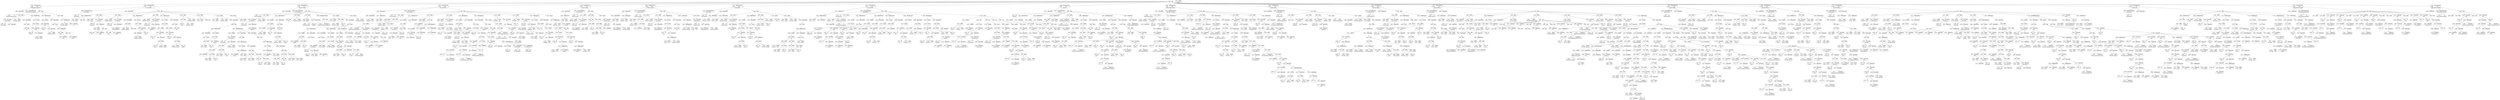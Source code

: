 digraph ast {
node [shape=none];
328821 [label=<<TABLE border='1' cellspacing='0' cellpadding='10' style='rounded' ><TR><TD border='0'>328821</TD><TD border='0'><B>Id</B></TD></TR><HR/><TR><TD border='0' cellpadding='5' colspan='2'>get_preferred_from_update_core</TD></TR></TABLE>>];
328823 [label=<<TABLE border='1' cellspacing='0' cellpadding='10' style='rounded' ><TR><TD border='0'>328823</TD><TD border='0'><B>ParameterList</B></TD></TR></TABLE>>];
328822 [label=<<TABLE border='1' cellspacing='0' cellpadding='10' style='rounded' ><TR><TD border='0'>328822</TD><TD border='0'><B>ReturnValueFunction</B></TD></TR><HR/><TR><TD border='0' cellpadding='5' colspan='2'>get_preferred_from_update_core</TD></TR></TABLE>>];
328822 -> 328821 [weight=2];
328828 [label=<<TABLE border='1' cellspacing='0' cellpadding='10' style='rounded' ><TR><TD border='0'>328828</TD><TD border='0'><B>FunctionCall</B></TD></TR><HR/><TR><TD border='0' cellpadding='5' colspan='2'>get_core_updates</TD></TR></TABLE>>];
328828 -> 328826 [weight=2];
328828 -> 328827 [weight=2];
328831 [label=<<TABLE border='1' cellspacing='0' cellpadding='10' style='rounded' ><TR><TD border='0'>328831</TD><TD border='0'><B>Variable</B></TD></TR><HR/><TR><TD border='0' cellpadding='5'>(1385, 6659)</TD><TD border='0' cellpadding='5'>updates</TD></TR></TABLE>>];
328830 [label=<<TABLE border='1' cellspacing='0' cellpadding='10' style='rounded' ><TR><TD border='0'>328830</TD><TD border='0'><B>Id</B></TD></TR><HR/><TR><TD border='0' cellpadding='5' colspan='2'>is_array</TD></TR></TABLE>>];
328825 [label=<<TABLE border='1' cellspacing='0' cellpadding='10' style='rounded' ><TR><TD border='0'>328825</TD><TD border='0'><B>BinOP</B></TD></TR><HR/><TR><TD border='0' cellpadding='5' colspan='2'>=</TD></TR></TABLE>>];
328825 -> 328824 [weight=2];
328825 -> 328828 [weight=2];
328824 [label=<<TABLE border='1' cellspacing='0' cellpadding='10' style='rounded' ><TR><TD border='0'>328824</TD><TD border='0'><B>Variable</B></TD></TR><HR/><TR><TD border='0' cellpadding='5'>(1385, 6659)</TD><TD border='0' cellpadding='5'>updates</TD></TR></TABLE>>];
328827 [label=<<TABLE border='1' cellspacing='0' cellpadding='10' style='rounded' ><TR><TD border='0'>328827</TD><TD border='0'><B>ArgumentList</B></TD></TR></TABLE>>];
328826 [label=<<TABLE border='1' cellspacing='0' cellpadding='10' style='rounded' ><TR><TD border='0'>328826</TD><TD border='0'><B>Id</B></TD></TR><HR/><TR><TD border='0' cellpadding='5' colspan='2'>get_core_updates</TD></TR></TABLE>>];
328837 [label=<<TABLE border='1' cellspacing='0' cellpadding='10' style='rounded' ><TR><TD border='0'>328837</TD><TD border='0'><B>Return</B></TD></TR></TABLE>>];
328837 -> 328836 [weight=2];
328836 [label=<<TABLE border='1' cellspacing='0' cellpadding='10' style='rounded' ><TR><TD border='0'>328836</TD><TD border='0'><B>False</B></TD></TR><HR/><TR><TD border='0' cellpadding='5' colspan='2'>false</TD></TR></TABLE>>];
328839 [label=<<TABLE border='1' cellspacing='0' cellpadding='10' style='rounded' ><TR><TD border='0'>328839</TD><TD border='0'><B>StatementBody</B></TD></TR></TABLE>>];
328839 -> 328837 [weight=2];
328838 [label=<<TABLE border='1' cellspacing='0' cellpadding='10' style='rounded' ><TR><TD border='0'>328838</TD><TD border='0'><B>IfThenStatement</B></TD></TR></TABLE>>];
328838 -> 328835 [weight=2];
328838 -> 328839 [weight=2];
328833 [label=<<TABLE border='1' cellspacing='0' cellpadding='10' style='rounded' ><TR><TD border='0'>328833</TD><TD border='0'><B>FunctionCall</B></TD></TR><HR/><TR><TD border='0' cellpadding='5' colspan='2'>is_array</TD></TR></TABLE>>];
328833 -> 328830 [weight=2];
328833 -> 328832 [weight=2];
328832 [label=<<TABLE border='1' cellspacing='0' cellpadding='10' style='rounded' ><TR><TD border='0'>328832</TD><TD border='0'><B>ArgumentList</B></TD></TR></TABLE>>];
328832 -> 328831 [weight=2];
328835 [label=<<TABLE border='1' cellspacing='0' cellpadding='10' style='rounded' ><TR><TD border='0'>328835</TD><TD border='0'><B>Condition</B></TD></TR></TABLE>>];
328835 -> 328834 [weight=2];
328834 [label=<<TABLE border='1' cellspacing='0' cellpadding='10' style='rounded' ><TR><TD border='0'>328834</TD><TD border='0'><B>UnaryOP</B></TD></TR><HR/><TR><TD border='0' cellpadding='5' colspan='2'>!</TD></TR></TABLE>>];
328834 -> 328833 [weight=2];
328845 [label=<<TABLE border='1' cellspacing='0' cellpadding='10' style='rounded' ><TR><TD border='0'>328845</TD><TD border='0'><B>Object</B></TD></TR><HR/><TR><TD border='0' cellpadding='5' colspan='2'>object</TD></TR></TABLE>>];
328844 [label=<<TABLE border='1' cellspacing='0' cellpadding='10' style='rounded' ><TR><TD border='0'>328844</TD><TD border='0'><B>Condition</B></TD></TR></TABLE>>];
328844 -> 328843 [weight=2];
328847 [label=<<TABLE border='1' cellspacing='0' cellpadding='10' style='rounded' ><TR><TD border='0'>328847</TD><TD border='0'><B>StringLiteral</B></TD></TR><HR/><TR><TD border='0' cellpadding='5' colspan='2'>latest</TD></TR></TABLE>>];
328846 [label=<<TABLE border='1' cellspacing='0' cellpadding='10' style='rounded' ><TR><TD border='0'>328846</TD><TD border='0'><B>StringLiteral</B></TD></TR><HR/><TR><TD border='0' cellpadding='5' colspan='2'>response</TD></TR></TABLE>>];
328841 [label=<<TABLE border='1' cellspacing='0' cellpadding='10' style='rounded' ><TR><TD border='0'>328841</TD><TD border='0'><B>Variable</B></TD></TR><HR/><TR><TD border='0' cellpadding='5'>(1385, 6659)</TD><TD border='0' cellpadding='5'>updates</TD></TR></TABLE>>];
328840 [label=<<TABLE border='1' cellspacing='0' cellpadding='10' style='rounded' ><TR><TD border='0'>328840</TD><TD border='0'><B>Id</B></TD></TR><HR/><TR><TD border='0' cellpadding='5' colspan='2'>empty</TD></TR></TABLE>>];
328843 [label=<<TABLE border='1' cellspacing='0' cellpadding='10' style='rounded' ><TR><TD border='0'>328843</TD><TD border='0'><B>FunctionCall</B></TD></TR><HR/><TR><TD border='0' cellpadding='5' colspan='2'>empty</TD></TR></TABLE>>];
328843 -> 328840 [weight=2];
328843 -> 328842 [weight=2];
328842 [label=<<TABLE border='1' cellspacing='0' cellpadding='10' style='rounded' ><TR><TD border='0'>328842</TD><TD border='0'><B>ArgumentList</B></TD></TR></TABLE>>];
328842 -> 328841 [weight=2];
328853 [label=<<TABLE border='1' cellspacing='0' cellpadding='10' style='rounded' ><TR><TD border='0'>328853</TD><TD border='0'><B>Variable</B></TD></TR><HR/><TR><TD border='0' cellpadding='5'>(1385, 6659)</TD><TD border='0' cellpadding='5'>updates</TD></TR></TABLE>>];
328852 [label=<<TABLE border='1' cellspacing='0' cellpadding='10' style='rounded' ><TR><TD border='0'>328852</TD><TD border='0'><B>StatementBody</B></TD></TR></TABLE>>];
328852 -> 328850 [weight=2];
328855 [label=<<TABLE border='1' cellspacing='0' cellpadding='10' style='rounded' ><TR><TD border='0'>328855</TD><TD border='0'><B>PostfixExpression</B></TD></TR></TABLE>>];
328855 -> 328853 [weight=2];
328855 -> 328854 [weight=2];
328854 [label=<<TABLE border='1' cellspacing='0' cellpadding='10' style='rounded' ><TR><TD border='0'>328854</TD><TD border='0'><B>IntegerLiteral</B></TD></TR><HR/><TR><TD border='0' cellpadding='5' colspan='2'>0</TD></TR></TABLE>>];
328849 [label=<<TABLE border='1' cellspacing='0' cellpadding='10' style='rounded' ><TR><TD border='0'>328849</TD><TD border='0'><B>CastExpression</B></TD></TR></TABLE>>];
328849 -> 328845 [weight=2];
328849 -> 328848 [weight=2];
328848 [label=<<TABLE border='1' cellspacing='0' cellpadding='10' style='rounded' ><TR><TD border='0'>328848</TD><TD border='0'><B>Array</B></TD></TR></TABLE>>];
328848 -> 328846 [weight=2];
328848 -> 328847 [weight=2];
328851 [label=<<TABLE border='1' cellspacing='0' cellpadding='10' style='rounded' ><TR><TD border='0'>328851</TD><TD border='0'><B>IfThenStatement</B></TD></TR></TABLE>>];
328851 -> 328844 [weight=2];
328851 -> 328852 [weight=2];
328850 [label=<<TABLE border='1' cellspacing='0' cellpadding='10' style='rounded' ><TR><TD border='0'>328850</TD><TD border='0'><B>Return</B></TD></TR></TABLE>>];
328850 -> 328849 [weight=2];
328861 [label=<<TABLE border='1' cellspacing='0' cellpadding='10' style='rounded' ><TR><TD border='0'>328861</TD><TD border='0'><B>Variable</B></TD></TR><HR/><TR><TD border='0' cellpadding='5'>(0, 724)</TD><TD border='0' cellpadding='5'>options</TD></TR></TABLE>>];
328860 [label=<<TABLE border='1' cellspacing='0' cellpadding='10' style='rounded' ><TR><TD border='0'>328860</TD><TD border='0'><B>ReturnValueFunction</B></TD></TR><HR/><TR><TD border='0' cellpadding='5' colspan='2'>get_core_updates</TD></TR></TABLE>>];
328860 -> 328859 [weight=2];
328863 [label=<<TABLE border='1' cellspacing='0' cellpadding='10' style='rounded' ><TR><TD border='0'>328863</TD><TD border='0'><B>OptValueParameter</B></TD></TR></TABLE>>];
328863 -> 328861 [weight=2];
328863 -> 328862 [weight=2];
328862 [label=<<TABLE border='1' cellspacing='0' cellpadding='10' style='rounded' ><TR><TD border='0'>328862</TD><TD border='0'><B>Array</B></TD></TR></TABLE>>];
328857 [label=<<TABLE border='1' cellspacing='0' cellpadding='10' style='rounded' ><TR><TD border='0'>328857</TD><TD border='0'><B>Block</B></TD></TR></TABLE>>];
328857 -> 328825 [weight=2];
328857 -> 328838 [weight=2];
328857 -> 328851 [weight=2];
328857 -> 328856 [weight=2];
328856 [label=<<TABLE border='1' cellspacing='0' cellpadding='10' style='rounded' ><TR><TD border='0'>328856</TD><TD border='0'><B>Return</B></TD></TR></TABLE>>];
328856 -> 328855 [weight=2];
328859 [label=<<TABLE border='1' cellspacing='0' cellpadding='10' style='rounded' ><TR><TD border='0'>328859</TD><TD border='0'><B>Id</B></TD></TR><HR/><TR><TD border='0' cellpadding='5' colspan='2'>get_core_updates</TD></TR></TABLE>>];
328858 [label=<<TABLE border='1' cellspacing='0' cellpadding='10' style='rounded' ><TR><TD border='0'>328858</TD><TD border='0'><B>FunctionStatement</B></TD></TR><HR/><TR><TD border='0' cellpadding='5'>Scope</TD><TD border='0' cellpadding='5'>1385</TD></TR><HR/><TR><TD border='0' cellpadding='5' colspan='2'>get_preferred_from_update_core</TD></TR></TABLE>>];
328858 -> 328822 [weight=2];
328858 -> 328823 [weight=2];
328858 -> 328857 [weight=2];
328869 [label=<<TABLE border='1' cellspacing='0' cellpadding='10' style='rounded' ><TR><TD border='0'>328869</TD><TD border='0'><B>True</B></TD></TR><HR/><TR><TD border='0' cellpadding='5' colspan='2'>true</TD></TR></TABLE>>];
328868 [label=<<TABLE border='1' cellspacing='0' cellpadding='10' style='rounded' ><TR><TD border='0'>328868</TD><TD border='0'><B>StringLiteral</B></TD></TR><HR/><TR><TD border='0' cellpadding='5' colspan='2'>available</TD></TR></TABLE>>];
328871 [label=<<TABLE border='1' cellspacing='0' cellpadding='10' style='rounded' ><TR><TD border='0'>328871</TD><TD border='0'><B>False</B></TD></TR><HR/><TR><TD border='0' cellpadding='5' colspan='2'>false</TD></TR></TABLE>>];
328870 [label=<<TABLE border='1' cellspacing='0' cellpadding='10' style='rounded' ><TR><TD border='0'>328870</TD><TD border='0'><B>StringLiteral</B></TD></TR><HR/><TR><TD border='0' cellpadding='5' colspan='2'>dismissed</TD></TR></TABLE>>];
328865 [label=<<TABLE border='1' cellspacing='0' cellpadding='10' style='rounded' ><TR><TD border='0'>328865</TD><TD border='0'><B>Variable</B></TD></TR><HR/><TR><TD border='0' cellpadding='5'>(0, 724)</TD><TD border='0' cellpadding='5'>options</TD></TR></TABLE>>];
328864 [label=<<TABLE border='1' cellspacing='0' cellpadding='10' style='rounded' ><TR><TD border='0'>328864</TD><TD border='0'><B>ParameterList</B></TD></TR></TABLE>>];
328864 -> 328863 [weight=2];
328867 [label=<<TABLE border='1' cellspacing='0' cellpadding='10' style='rounded' ><TR><TD border='0'>328867</TD><TD border='0'><B>Id</B></TD></TR><HR/><TR><TD border='0' cellpadding='5' colspan='2'>array_merge</TD></TR></TABLE>>];
328866 [label=<<TABLE border='1' cellspacing='0' cellpadding='10' style='rounded' ><TR><TD border='0'>328866</TD><TD border='0'><B>BinOP</B></TD></TR><HR/><TR><TD border='0' cellpadding='5' colspan='2'>=</TD></TR></TABLE>>];
328866 -> 328865 [weight=2];
328866 -> 328875 [weight=2];
328877 [label=<<TABLE border='1' cellspacing='0' cellpadding='10' style='rounded' ><TR><TD border='0'>328877</TD><TD border='0'><B>BinOP</B></TD></TR><HR/><TR><TD border='0' cellpadding='5' colspan='2'>=</TD></TR></TABLE>>];
328877 -> 328876 [weight=2];
328877 -> 328881 [weight=2];
328876 [label=<<TABLE border='1' cellspacing='0' cellpadding='10' style='rounded' ><TR><TD border='0'>328876</TD><TD border='0'><B>Variable</B></TD></TR><HR/><TR><TD border='0' cellpadding='5'>(1386, 6660)</TD><TD border='0' cellpadding='5'>dismissed</TD></TR></TABLE>>];
328879 [label=<<TABLE border='1' cellspacing='0' cellpadding='10' style='rounded' ><TR><TD border='0'>328879</TD><TD border='0'><B>StringLiteral</B></TD></TR><HR/><TR><TD border='0' cellpadding='5' colspan='2'>dismissed_update_core</TD></TR></TABLE>>];
328878 [label=<<TABLE border='1' cellspacing='0' cellpadding='10' style='rounded' ><TR><TD border='0'>328878</TD><TD border='0'><B>Id</B></TD></TR><HR/><TR><TD border='0' cellpadding='5' colspan='2'>get_site_option</TD></TR></TABLE>>];
328873 [label=<<TABLE border='1' cellspacing='0' cellpadding='10' style='rounded' ><TR><TD border='0'>328873</TD><TD border='0'><B>Variable</B></TD></TR><HR/><TR><TD border='0' cellpadding='5'>(0, 724)</TD><TD border='0' cellpadding='5'>options</TD></TR></TABLE>>];
328872 [label=<<TABLE border='1' cellspacing='0' cellpadding='10' style='rounded' ><TR><TD border='0'>328872</TD><TD border='0'><B>Array</B></TD></TR></TABLE>>];
328872 -> 328868 [weight=2];
328872 -> 328869 [weight=2];
328872 -> 328870 [weight=2];
328872 -> 328871 [weight=2];
328875 [label=<<TABLE border='1' cellspacing='0' cellpadding='10' style='rounded' ><TR><TD border='0'>328875</TD><TD border='0'><B>FunctionCall</B></TD></TR><HR/><TR><TD border='0' cellpadding='5' colspan='2'>array_merge</TD></TR></TABLE>>];
328875 -> 328867 [weight=2];
328875 -> 328874 [weight=2];
328874 [label=<<TABLE border='1' cellspacing='0' cellpadding='10' style='rounded' ><TR><TD border='0'>328874</TD><TD border='0'><B>ArgumentList</B></TD></TR></TABLE>>];
328874 -> 328872 [weight=2];
328874 -> 328873 [weight=2];
328885 [label=<<TABLE border='1' cellspacing='0' cellpadding='10' style='rounded' ><TR><TD border='0'>328885</TD><TD border='0'><B>ArgumentList</B></TD></TR></TABLE>>];
328885 -> 328884 [weight=2];
328884 [label=<<TABLE border='1' cellspacing='0' cellpadding='10' style='rounded' ><TR><TD border='0'>328884</TD><TD border='0'><B>Variable</B></TD></TR><HR/><TR><TD border='0' cellpadding='5'>(1386, 6660)</TD><TD border='0' cellpadding='5'>dismissed</TD></TR></TABLE>>];
328887 [label=<<TABLE border='1' cellspacing='0' cellpadding='10' style='rounded' ><TR><TD border='0'>328887</TD><TD border='0'><B>UnaryOP</B></TD></TR><HR/><TR><TD border='0' cellpadding='5' colspan='2'>!</TD></TR></TABLE>>];
328887 -> 328886 [weight=2];
328886 [label=<<TABLE border='1' cellspacing='0' cellpadding='10' style='rounded' ><TR><TD border='0'>328886</TD><TD border='0'><B>FunctionCall</B></TD></TR><HR/><TR><TD border='0' cellpadding='5' colspan='2'>is_array</TD></TR></TABLE>>];
328886 -> 328883 [weight=2];
328886 -> 328885 [weight=2];
328881 [label=<<TABLE border='1' cellspacing='0' cellpadding='10' style='rounded' ><TR><TD border='0'>328881</TD><TD border='0'><B>FunctionCall</B></TD></TR><HR/><TR><TD border='0' cellpadding='5' colspan='2'>get_site_option</TD></TR></TABLE>>];
328881 -> 328878 [weight=2];
328881 -> 328880 [weight=2];
328880 [label=<<TABLE border='1' cellspacing='0' cellpadding='10' style='rounded' ><TR><TD border='0'>328880</TD><TD border='0'><B>ArgumentList</B></TD></TR></TABLE>>];
328880 -> 328879 [weight=2];
328883 [label=<<TABLE border='1' cellspacing='0' cellpadding='10' style='rounded' ><TR><TD border='0'>328883</TD><TD border='0'><B>Id</B></TD></TR><HR/><TR><TD border='0' cellpadding='5' colspan='2'>is_array</TD></TR></TABLE>>];
328893 [label=<<TABLE border='1' cellspacing='0' cellpadding='10' style='rounded' ><TR><TD border='0'>328893</TD><TD border='0'><B>StatementBody</B></TD></TR></TABLE>>];
328893 -> 328890 [weight=2];
328892 [label=<<TABLE border='1' cellspacing='0' cellpadding='10' style='rounded' ><TR><TD border='0'>328892</TD><TD border='0'><B>IfThenStatement</B></TD></TR></TABLE>>];
328892 -> 328888 [weight=2];
328892 -> 328893 [weight=2];
328895 [label=<<TABLE border='1' cellspacing='0' cellpadding='10' style='rounded' ><TR><TD border='0'>328895</TD><TD border='0'><B>BinOP</B></TD></TR><HR/><TR><TD border='0' cellpadding='5' colspan='2'>=</TD></TR></TABLE>>];
328895 -> 328894 [weight=2];
328895 -> 328899 [weight=2];
328894 [label=<<TABLE border='1' cellspacing='0' cellpadding='10' style='rounded' ><TR><TD border='0'>328894</TD><TD border='0'><B>Variable</B></TD></TR><HR/><TR><TD border='0' cellpadding='5'>(1386, 6661)</TD><TD border='0' cellpadding='5'>from_api</TD></TR></TABLE>>];
328889 [label=<<TABLE border='1' cellspacing='0' cellpadding='10' style='rounded' ><TR><TD border='0'>328889</TD><TD border='0'><B>Variable</B></TD></TR><HR/><TR><TD border='0' cellpadding='5'>(1386, 6660)</TD><TD border='0' cellpadding='5'>dismissed</TD></TR></TABLE>>];
328888 [label=<<TABLE border='1' cellspacing='0' cellpadding='10' style='rounded' ><TR><TD border='0'>328888</TD><TD border='0'><B>Condition</B></TD></TR></TABLE>>];
328888 -> 328887 [weight=2];
328891 [label=<<TABLE border='1' cellspacing='0' cellpadding='10' style='rounded' ><TR><TD border='0'>328891</TD><TD border='0'><B>Array</B></TD></TR></TABLE>>];
328890 [label=<<TABLE border='1' cellspacing='0' cellpadding='10' style='rounded' ><TR><TD border='0'>328890</TD><TD border='0'><B>BinOP</B></TD></TR><HR/><TR><TD border='0' cellpadding='5' colspan='2'>=</TD></TR></TABLE>>];
328890 -> 328889 [weight=2];
328890 -> 328891 [weight=2];
328901 [label=<<TABLE border='1' cellspacing='0' cellpadding='10' style='rounded' ><TR><TD border='0'>328901</TD><TD border='0'><B>Id</B></TD></TR><HR/><TR><TD border='0' cellpadding='5' colspan='2'>isset</TD></TR></TABLE>>];
328903 [label=<<TABLE border='1' cellspacing='0' cellpadding='10' style='rounded' ><TR><TD border='0'>328903</TD><TD border='0'><B>Id</B></TD></TR><HR/><TR><TD border='0' cellpadding='5' colspan='2'>updates</TD></TR></TABLE>>];
328902 [label=<<TABLE border='1' cellspacing='0' cellpadding='10' style='rounded' ><TR><TD border='0'>328902</TD><TD border='0'><B>Variable</B></TD></TR><HR/><TR><TD border='0' cellpadding='5'>(1386, 6661)</TD><TD border='0' cellpadding='5'>from_api</TD></TR></TABLE>>];
328897 [label=<<TABLE border='1' cellspacing='0' cellpadding='10' style='rounded' ><TR><TD border='0'>328897</TD><TD border='0'><B>StringLiteral</B></TD></TR><HR/><TR><TD border='0' cellpadding='5' colspan='2'>update_core</TD></TR></TABLE>>];
328896 [label=<<TABLE border='1' cellspacing='0' cellpadding='10' style='rounded' ><TR><TD border='0'>328896</TD><TD border='0'><B>Id</B></TD></TR><HR/><TR><TD border='0' cellpadding='5' colspan='2'>get_site_transient</TD></TR></TABLE>>];
328899 [label=<<TABLE border='1' cellspacing='0' cellpadding='10' style='rounded' ><TR><TD border='0'>328899</TD><TD border='0'><B>FunctionCall</B></TD></TR><HR/><TR><TD border='0' cellpadding='5' colspan='2'>get_site_transient</TD></TR></TABLE>>];
328899 -> 328896 [weight=2];
328899 -> 328898 [weight=2];
328898 [label=<<TABLE border='1' cellspacing='0' cellpadding='10' style='rounded' ><TR><TD border='0'>328898</TD><TD border='0'><B>ArgumentList</B></TD></TR></TABLE>>];
328898 -> 328897 [weight=2];
328908 [label=<<TABLE border='1' cellspacing='0' cellpadding='10' style='rounded' ><TR><TD border='0'>328908</TD><TD border='0'><B>LogicOP</B></TD></TR><HR/><TR><TD border='0' cellpadding='5' colspan='2'>||</TD></TR></TABLE>>];
328908 -> 328907 [weight=2];
328908 -> 328916 [weight=2];
328911 [label=<<TABLE border='1' cellspacing='0' cellpadding='10' style='rounded' ><TR><TD border='0'>328911</TD><TD border='0'><B>Variable</B></TD></TR><HR/><TR><TD border='0' cellpadding='5'>(1386, 6661)</TD><TD border='0' cellpadding='5'>from_api</TD></TR></TABLE>>];
328910 [label=<<TABLE border='1' cellspacing='0' cellpadding='10' style='rounded' ><TR><TD border='0'>328910</TD><TD border='0'><B>Id</B></TD></TR><HR/><TR><TD border='0' cellpadding='5' colspan='2'>is_array</TD></TR></TABLE>>];
328905 [label=<<TABLE border='1' cellspacing='0' cellpadding='10' style='rounded' ><TR><TD border='0'>328905</TD><TD border='0'><B>ArgumentList</B></TD></TR></TABLE>>];
328905 -> 328904 [weight=2];
328904 [label=<<TABLE border='1' cellspacing='0' cellpadding='10' style='rounded' ><TR><TD border='0'>328904</TD><TD border='0'><B>BinOP</B></TD></TR><HR/><TR><TD border='0' cellpadding='5' colspan='2'>-&gt;</TD></TR></TABLE>>];
328904 -> 328902 [weight=2];
328904 -> 328903 [weight=2];
328907 [label=<<TABLE border='1' cellspacing='0' cellpadding='10' style='rounded' ><TR><TD border='0'>328907</TD><TD border='0'><B>UnaryOP</B></TD></TR><HR/><TR><TD border='0' cellpadding='5' colspan='2'>!</TD></TR></TABLE>>];
328907 -> 328906 [weight=2];
328906 [label=<<TABLE border='1' cellspacing='0' cellpadding='10' style='rounded' ><TR><TD border='0'>328906</TD><TD border='0'><B>FunctionCall</B></TD></TR><HR/><TR><TD border='0' cellpadding='5' colspan='2'>isset</TD></TR></TABLE>>];
328906 -> 328901 [weight=2];
328906 -> 328905 [weight=2];
328917 [label=<<TABLE border='1' cellspacing='0' cellpadding='10' style='rounded' ><TR><TD border='0'>328917</TD><TD border='0'><B>Condition</B></TD></TR></TABLE>>];
328917 -> 328908 [weight=2];
328916 [label=<<TABLE border='1' cellspacing='0' cellpadding='10' style='rounded' ><TR><TD border='0'>328916</TD><TD border='0'><B>UnaryOP</B></TD></TR><HR/><TR><TD border='0' cellpadding='5' colspan='2'>!</TD></TR></TABLE>>];
328916 -> 328915 [weight=2];
328919 [label=<<TABLE border='1' cellspacing='0' cellpadding='10' style='rounded' ><TR><TD border='0'>328919</TD><TD border='0'><B>Return</B></TD></TR></TABLE>>];
328919 -> 328918 [weight=2];
328918 [label=<<TABLE border='1' cellspacing='0' cellpadding='10' style='rounded' ><TR><TD border='0'>328918</TD><TD border='0'><B>False</B></TD></TR><HR/><TR><TD border='0' cellpadding='5' colspan='2'>false</TD></TR></TABLE>>];
328913 [label=<<TABLE border='1' cellspacing='0' cellpadding='10' style='rounded' ><TR><TD border='0'>328913</TD><TD border='0'><B>BinOP</B></TD></TR><HR/><TR><TD border='0' cellpadding='5' colspan='2'>-&gt;</TD></TR></TABLE>>];
328913 -> 328911 [weight=2];
328913 -> 328912 [weight=2];
328912 [label=<<TABLE border='1' cellspacing='0' cellpadding='10' style='rounded' ><TR><TD border='0'>328912</TD><TD border='0'><B>Id</B></TD></TR><HR/><TR><TD border='0' cellpadding='5' colspan='2'>updates</TD></TR></TABLE>>];
328915 [label=<<TABLE border='1' cellspacing='0' cellpadding='10' style='rounded' ><TR><TD border='0'>328915</TD><TD border='0'><B>FunctionCall</B></TD></TR><HR/><TR><TD border='0' cellpadding='5' colspan='2'>is_array</TD></TR></TABLE>>];
328915 -> 328910 [weight=2];
328915 -> 328914 [weight=2];
328914 [label=<<TABLE border='1' cellspacing='0' cellpadding='10' style='rounded' ><TR><TD border='0'>328914</TD><TD border='0'><B>ArgumentList</B></TD></TR></TABLE>>];
328914 -> 328913 [weight=2];
328925 [label=<<TABLE border='1' cellspacing='0' cellpadding='10' style='rounded' ><TR><TD border='0'>328925</TD><TD border='0'><B>Id</B></TD></TR><HR/><TR><TD border='0' cellpadding='5' colspan='2'>updates</TD></TR></TABLE>>];
328924 [label=<<TABLE border='1' cellspacing='0' cellpadding='10' style='rounded' ><TR><TD border='0'>328924</TD><TD border='0'><B>Variable</B></TD></TR><HR/><TR><TD border='0' cellpadding='5'>(1386, 6661)</TD><TD border='0' cellpadding='5'>from_api</TD></TR></TABLE>>];
328927 [label=<<TABLE border='1' cellspacing='0' cellpadding='10' style='rounded' ><TR><TD border='0'>328927</TD><TD border='0'><B>Variable</B></TD></TR><HR/><TR><TD border='0' cellpadding='5'>(0, 817)</TD><TD border='0' cellpadding='5'>result</TD></TR></TABLE>>];
328926 [label=<<TABLE border='1' cellspacing='0' cellpadding='10' style='rounded' ><TR><TD border='0'>328926</TD><TD border='0'><B>BinOP</B></TD></TR><HR/><TR><TD border='0' cellpadding='5' colspan='2'>-&gt;</TD></TR></TABLE>>];
328926 -> 328924 [weight=2];
328926 -> 328925 [weight=2];
328921 [label=<<TABLE border='1' cellspacing='0' cellpadding='10' style='rounded' ><TR><TD border='0'>328921</TD><TD border='0'><B>StatementBody</B></TD></TR></TABLE>>];
328921 -> 328919 [weight=2];
328920 [label=<<TABLE border='1' cellspacing='0' cellpadding='10' style='rounded' ><TR><TD border='0'>328920</TD><TD border='0'><B>IfThenStatement</B></TD></TR></TABLE>>];
328920 -> 328917 [weight=2];
328920 -> 328921 [weight=2];
328923 [label=<<TABLE border='1' cellspacing='0' cellpadding='10' style='rounded' ><TR><TD border='0'>328923</TD><TD border='0'><B>BinOP</B></TD></TR><HR/><TR><TD border='0' cellpadding='5' colspan='2'>=</TD></TR></TABLE>>];
328923 -> 328922 [weight=2];
328923 -> 328926 [weight=2];
328922 [label=<<TABLE border='1' cellspacing='0' cellpadding='10' style='rounded' ><TR><TD border='0'>328922</TD><TD border='0'><B>Variable</B></TD></TR><HR/><TR><TD border='0' cellpadding='5'>(1386, 6662)</TD><TD border='0' cellpadding='5'>updates</TD></TR></TABLE>>];
328933 [label=<<TABLE border='1' cellspacing='0' cellpadding='10' style='rounded' ><TR><TD border='0'>328933</TD><TD border='0'><B>Variable</B></TD></TR><HR/><TR><TD border='0' cellpadding='5'>(0, 3717)</TD><TD border='0' cellpadding='5'>update</TD></TR></TABLE>>];
328935 [label=<<TABLE border='1' cellspacing='0' cellpadding='10' style='rounded' ><TR><TD border='0'>328935</TD><TD border='0'><B>BinOP</B></TD></TR><HR/><TR><TD border='0' cellpadding='5' colspan='2'>-&gt;</TD></TR></TABLE>>];
328935 -> 328933 [weight=2];
328935 -> 328934 [weight=2];
328934 [label=<<TABLE border='1' cellspacing='0' cellpadding='10' style='rounded' ><TR><TD border='0'>328934</TD><TD border='0'><B>Id</B></TD></TR><HR/><TR><TD border='0' cellpadding='5' colspan='2'>response</TD></TR></TABLE>>];
328929 [label=<<TABLE border='1' cellspacing='0' cellpadding='10' style='rounded' ><TR><TD border='0'>328929</TD><TD border='0'><B>Array</B></TD></TR></TABLE>>];
328928 [label=<<TABLE border='1' cellspacing='0' cellpadding='10' style='rounded' ><TR><TD border='0'>328928</TD><TD border='0'><B>BinOP</B></TD></TR><HR/><TR><TD border='0' cellpadding='5' colspan='2'>=</TD></TR></TABLE>>];
328928 -> 328927 [weight=2];
328928 -> 328929 [weight=2];
328931 [label=<<TABLE border='1' cellspacing='0' cellpadding='10' style='rounded' ><TR><TD border='0'>328931</TD><TD border='0'><B>Variable</B></TD></TR><HR/><TR><TD border='0' cellpadding='5'>(0, 3717)</TD><TD border='0' cellpadding='5'>update</TD></TR></TABLE>>];
328930 [label=<<TABLE border='1' cellspacing='0' cellpadding='10' style='rounded' ><TR><TD border='0'>328930</TD><TD border='0'><B>Variable</B></TD></TR><HR/><TR><TD border='0' cellpadding='5'>(1386, 6662)</TD><TD border='0' cellpadding='5'>updates</TD></TR></TABLE>>];
328941 [label=<<TABLE border='1' cellspacing='0' cellpadding='10' style='rounded' ><TR><TD border='0'>328941</TD><TD border='0'><B>StatementBody</B></TD></TR></TABLE>>];
328941 -> 328939 [weight=2];
328940 [label=<<TABLE border='1' cellspacing='0' cellpadding='10' style='rounded' ><TR><TD border='0'>328940</TD><TD border='0'><B>IfThenStatement</B></TD></TR></TABLE>>];
328940 -> 328938 [weight=2];
328940 -> 328941 [weight=2];
328943 [label=<<TABLE border='1' cellspacing='0' cellpadding='10' style='rounded' ><TR><TD border='0'>328943</TD><TD border='0'><B>Variable</B></TD></TR><HR/><TR><TD border='0' cellpadding='5'>(0, 3717)</TD><TD border='0' cellpadding='5'>update</TD></TR></TABLE>>];
328942 [label=<<TABLE border='1' cellspacing='0' cellpadding='10' style='rounded' ><TR><TD border='0'>328942</TD><TD border='0'><B>Id</B></TD></TR><HR/><TR><TD border='0' cellpadding='5' colspan='2'>array_key_exists</TD></TR></TABLE>>];
328937 [label=<<TABLE border='1' cellspacing='0' cellpadding='10' style='rounded' ><TR><TD border='0'>328937</TD><TD border='0'><B>StringLiteral</B></TD></TR><HR/><TR><TD border='0' cellpadding='5' colspan='2'>autoupdate</TD></TR></TABLE>>];
328936 [label=<<TABLE border='1' cellspacing='0' cellpadding='10' style='rounded' ><TR><TD border='0'>328936</TD><TD border='0'><B>RelOP</B></TD></TR><HR/><TR><TD border='0' cellpadding='5' colspan='2'>==</TD></TR></TABLE>>];
328936 -> 328935 [weight=2];
328936 -> 328937 [weight=2];
328939 [label=<<TABLE border='1' cellspacing='0' cellpadding='10' style='rounded' ><TR><TD border='0'>328939</TD><TD border='0'><B>Continue</B></TD></TR></TABLE>>];
328938 [label=<<TABLE border='1' cellspacing='0' cellpadding='10' style='rounded' ><TR><TD border='0'>328938</TD><TD border='0'><B>Condition</B></TD></TR></TABLE>>];
328938 -> 328936 [weight=2];
328949 [label=<<TABLE border='1' cellspacing='0' cellpadding='10' style='rounded' ><TR><TD border='0'>328949</TD><TD border='0'><B>Variable</B></TD></TR><HR/><TR><TD border='0' cellpadding='5'>(0, 3717)</TD><TD border='0' cellpadding='5'>update</TD></TR></TABLE>>];
328948 [label=<<TABLE border='1' cellspacing='0' cellpadding='10' style='rounded' ><TR><TD border='0'>328948</TD><TD border='0'><B>BinOP</B></TD></TR><HR/><TR><TD border='0' cellpadding='5' colspan='2'>.</TD></TR></TABLE>>];
328948 -> 328947 [weight=2];
328948 -> 328951 [weight=2];
328951 [label=<<TABLE border='1' cellspacing='0' cellpadding='10' style='rounded' ><TR><TD border='0'>328951</TD><TD border='0'><B>BinOP</B></TD></TR><HR/><TR><TD border='0' cellpadding='5' colspan='2'>-&gt;</TD></TR></TABLE>>];
328951 -> 328949 [weight=2];
328951 -> 328950 [weight=2];
328950 [label=<<TABLE border='1' cellspacing='0' cellpadding='10' style='rounded' ><TR><TD border='0'>328950</TD><TD border='0'><B>Id</B></TD></TR><HR/><TR><TD border='0' cellpadding='5' colspan='2'>locale</TD></TR></TABLE>>];
328945 [label=<<TABLE border='1' cellspacing='0' cellpadding='10' style='rounded' ><TR><TD border='0'>328945</TD><TD border='0'><B>BinOP</B></TD></TR><HR/><TR><TD border='0' cellpadding='5' colspan='2'>-&gt;</TD></TR></TABLE>>];
328945 -> 328943 [weight=2];
328945 -> 328944 [weight=2];
328944 [label=<<TABLE border='1' cellspacing='0' cellpadding='10' style='rounded' ><TR><TD border='0'>328944</TD><TD border='0'><B>Id</B></TD></TR><HR/><TR><TD border='0' cellpadding='5' colspan='2'>current</TD></TR></TABLE>>];
328947 [label=<<TABLE border='1' cellspacing='0' cellpadding='10' style='rounded' ><TR><TD border='0'>328947</TD><TD border='0'><B>StringLiteral</B></TD></TR><HR/><TR><TD border='0' cellpadding='5' colspan='2'>|</TD></TR></TABLE>>];
328946 [label=<<TABLE border='1' cellspacing='0' cellpadding='10' style='rounded' ><TR><TD border='0'>328946</TD><TD border='0'><B>BinOP</B></TD></TR><HR/><TR><TD border='0' cellpadding='5' colspan='2'>.</TD></TR></TABLE>>];
328946 -> 328945 [weight=2];
328946 -> 328948 [weight=2];
328957 [label=<<TABLE border='1' cellspacing='0' cellpadding='10' style='rounded' ><TR><TD border='0'>328957</TD><TD border='0'><B>StringLiteral</B></TD></TR><HR/><TR><TD border='0' cellpadding='5' colspan='2'>dismissed</TD></TR></TABLE>>];
328956 [label=<<TABLE border='1' cellspacing='0' cellpadding='10' style='rounded' ><TR><TD border='0'>328956</TD><TD border='0'><B>Variable</B></TD></TR><HR/><TR><TD border='0' cellpadding='5'>(0, 724)</TD><TD border='0' cellpadding='5'>options</TD></TR></TABLE>>];
328959 [label=<<TABLE border='1' cellspacing='0' cellpadding='10' style='rounded' ><TR><TD border='0'>328959</TD><TD border='0'><B>Condition</B></TD></TR></TABLE>>];
328959 -> 328958 [weight=2];
328958 [label=<<TABLE border='1' cellspacing='0' cellpadding='10' style='rounded' ><TR><TD border='0'>328958</TD><TD border='0'><B>PostfixExpression</B></TD></TR></TABLE>>];
328958 -> 328956 [weight=2];
328958 -> 328957 [weight=2];
328953 [label=<<TABLE border='1' cellspacing='0' cellpadding='10' style='rounded' ><TR><TD border='0'>328953</TD><TD border='0'><B>ArgumentList</B></TD></TR></TABLE>>];
328953 -> 328946 [weight=2];
328953 -> 328952 [weight=2];
328952 [label=<<TABLE border='1' cellspacing='0' cellpadding='10' style='rounded' ><TR><TD border='0'>328952</TD><TD border='0'><B>Variable</B></TD></TR><HR/><TR><TD border='0' cellpadding='5'>(1386, 6660)</TD><TD border='0' cellpadding='5'>dismissed</TD></TR></TABLE>>];
328955 [label=<<TABLE border='1' cellspacing='0' cellpadding='10' style='rounded' ><TR><TD border='0'>328955</TD><TD border='0'><B>Condition</B></TD></TR></TABLE>>];
328955 -> 328954 [weight=2];
328954 [label=<<TABLE border='1' cellspacing='0' cellpadding='10' style='rounded' ><TR><TD border='0'>328954</TD><TD border='0'><B>FunctionCall</B></TD></TR><HR/><TR><TD border='0' cellpadding='5' colspan='2'>array_key_exists</TD></TR></TABLE>>];
328954 -> 328942 [weight=2];
328954 -> 328953 [weight=2];
328965 [label=<<TABLE border='1' cellspacing='0' cellpadding='10' style='rounded' ><TR><TD border='0'>328965</TD><TD border='0'><B>Variable</B></TD></TR><HR/><TR><TD border='0' cellpadding='5'>(0, 817)</TD><TD border='0' cellpadding='5'>result</TD></TR></TABLE>>];
328964 [label=<<TABLE border='1' cellspacing='0' cellpadding='10' style='rounded' ><TR><TD border='0'>328964</TD><TD border='0'><B>True</B></TD></TR><HR/><TR><TD border='0' cellpadding='5' colspan='2'>true</TD></TR></TABLE>>];
328967 [label=<<TABLE border='1' cellspacing='0' cellpadding='10' style='rounded' ><TR><TD border='0'>328967</TD><TD border='0'><B>Variable</B></TD></TR><HR/><TR><TD border='0' cellpadding='5'>(0, 3717)</TD><TD border='0' cellpadding='5'>update</TD></TR></TABLE>>];
328966 [label=<<TABLE border='1' cellspacing='0' cellpadding='10' style='rounded' ><TR><TD border='0'>328966</TD><TD border='0'><B>BinOP</B></TD></TR><HR/><TR><TD border='0' cellpadding='5' colspan='2'>=</TD></TR></TABLE>>];
328966 -> 328965 [weight=2];
328966 -> 328967 [weight=2];
328961 [label=<<TABLE border='1' cellspacing='0' cellpadding='10' style='rounded' ><TR><TD border='0'>328961</TD><TD border='0'><B>Id</B></TD></TR><HR/><TR><TD border='0' cellpadding='5' colspan='2'>dismissed</TD></TR></TABLE>>];
328960 [label=<<TABLE border='1' cellspacing='0' cellpadding='10' style='rounded' ><TR><TD border='0'>328960</TD><TD border='0'><B>Variable</B></TD></TR><HR/><TR><TD border='0' cellpadding='5'>(0, 3717)</TD><TD border='0' cellpadding='5'>update</TD></TR></TABLE>>];
328963 [label=<<TABLE border='1' cellspacing='0' cellpadding='10' style='rounded' ><TR><TD border='0'>328963</TD><TD border='0'><B>BinOP</B></TD></TR><HR/><TR><TD border='0' cellpadding='5' colspan='2'>=</TD></TR></TABLE>>];
328963 -> 328962 [weight=2];
328963 -> 328964 [weight=2];
328962 [label=<<TABLE border='1' cellspacing='0' cellpadding='10' style='rounded' ><TR><TD border='0'>328962</TD><TD border='0'><B>BinOP</B></TD></TR><HR/><TR><TD border='0' cellpadding='5' colspan='2'>-&gt;</TD></TR></TABLE>>];
328962 -> 328960 [weight=2];
328962 -> 328961 [weight=2];
328973 [label=<<TABLE border='1' cellspacing='0' cellpadding='10' style='rounded' ><TR><TD border='0'>328973</TD><TD border='0'><B>StatementBody</B></TD></TR></TABLE>>];
328973 -> 328971 [weight=2];
328972 [label=<<TABLE border='1' cellspacing='0' cellpadding='10' style='rounded' ><TR><TD border='0'>328972</TD><TD border='0'><B>IfThenElseStatement</B></TD></TR></TABLE>>];
328972 -> 328955 [weight=2];
328972 -> 328973 [weight=2];
328972 -> 328991 [weight=2];
328975 [label=<<TABLE border='1' cellspacing='0' cellpadding='10' style='rounded' ><TR><TD border='0'>328975</TD><TD border='0'><B>StringLiteral</B></TD></TR><HR/><TR><TD border='0' cellpadding='5' colspan='2'>available</TD></TR></TABLE>>];
328974 [label=<<TABLE border='1' cellspacing='0' cellpadding='10' style='rounded' ><TR><TD border='0'>328974</TD><TD border='0'><B>Variable</B></TD></TR><HR/><TR><TD border='0' cellpadding='5'>(0, 724)</TD><TD border='0' cellpadding='5'>options</TD></TR></TABLE>>];
328969 [label=<<TABLE border='1' cellspacing='0' cellpadding='10' style='rounded' ><TR><TD border='0'>328969</TD><TD border='0'><B>IfThenStatement</B></TD></TR></TABLE>>];
328969 -> 328959 [weight=2];
328969 -> 328970 [weight=2];
328968 [label=<<TABLE border='1' cellspacing='0' cellpadding='10' style='rounded' ><TR><TD border='0'>328968</TD><TD border='0'><B>Block</B></TD></TR></TABLE>>];
328968 -> 328963 [weight=2];
328968 -> 328966 [weight=2];
328971 [label=<<TABLE border='1' cellspacing='0' cellpadding='10' style='rounded' ><TR><TD border='0'>328971</TD><TD border='0'><B>Block</B></TD></TR></TABLE>>];
328971 -> 328969 [weight=2];
328970 [label=<<TABLE border='1' cellspacing='0' cellpadding='10' style='rounded' ><TR><TD border='0'>328970</TD><TD border='0'><B>StatementBody</B></TD></TR></TABLE>>];
328970 -> 328968 [weight=2];
328981 [label=<<TABLE border='1' cellspacing='0' cellpadding='10' style='rounded' ><TR><TD border='0'>328981</TD><TD border='0'><B>BinOP</B></TD></TR><HR/><TR><TD border='0' cellpadding='5' colspan='2'>=</TD></TR></TABLE>>];
328981 -> 328980 [weight=2];
328981 -> 328982 [weight=2];
328980 [label=<<TABLE border='1' cellspacing='0' cellpadding='10' style='rounded' ><TR><TD border='0'>328980</TD><TD border='0'><B>BinOP</B></TD></TR><HR/><TR><TD border='0' cellpadding='5' colspan='2'>-&gt;</TD></TR></TABLE>>];
328980 -> 328978 [weight=2];
328980 -> 328979 [weight=2];
328983 [label=<<TABLE border='1' cellspacing='0' cellpadding='10' style='rounded' ><TR><TD border='0'>328983</TD><TD border='0'><B>Variable</B></TD></TR><HR/><TR><TD border='0' cellpadding='5'>(0, 817)</TD><TD border='0' cellpadding='5'>result</TD></TR></TABLE>>];
328982 [label=<<TABLE border='1' cellspacing='0' cellpadding='10' style='rounded' ><TR><TD border='0'>328982</TD><TD border='0'><B>False</B></TD></TR><HR/><TR><TD border='0' cellpadding='5' colspan='2'>false</TD></TR></TABLE>>];
328977 [label=<<TABLE border='1' cellspacing='0' cellpadding='10' style='rounded' ><TR><TD border='0'>328977</TD><TD border='0'><B>Condition</B></TD></TR></TABLE>>];
328977 -> 328976 [weight=2];
328976 [label=<<TABLE border='1' cellspacing='0' cellpadding='10' style='rounded' ><TR><TD border='0'>328976</TD><TD border='0'><B>PostfixExpression</B></TD></TR></TABLE>>];
328976 -> 328974 [weight=2];
328976 -> 328975 [weight=2];
328979 [label=<<TABLE border='1' cellspacing='0' cellpadding='10' style='rounded' ><TR><TD border='0'>328979</TD><TD border='0'><B>Id</B></TD></TR><HR/><TR><TD border='0' cellpadding='5' colspan='2'>dismissed</TD></TR></TABLE>>];
328978 [label=<<TABLE border='1' cellspacing='0' cellpadding='10' style='rounded' ><TR><TD border='0'>328978</TD><TD border='0'><B>Variable</B></TD></TR><HR/><TR><TD border='0' cellpadding='5'>(0, 3717)</TD><TD border='0' cellpadding='5'>update</TD></TR></TABLE>>];
328989 [label=<<TABLE border='1' cellspacing='0' cellpadding='10' style='rounded' ><TR><TD border='0'>328989</TD><TD border='0'><B>Block</B></TD></TR></TABLE>>];
328989 -> 328987 [weight=2];
328988 [label=<<TABLE border='1' cellspacing='0' cellpadding='10' style='rounded' ><TR><TD border='0'>328988</TD><TD border='0'><B>StatementBody</B></TD></TR></TABLE>>];
328988 -> 328986 [weight=2];
328991 [label=<<TABLE border='1' cellspacing='0' cellpadding='10' style='rounded' ><TR><TD border='0'>328991</TD><TD border='0'><B>StatementBody</B></TD></TR></TABLE>>];
328991 -> 328989 [weight=2];
328985 [label=<<TABLE border='1' cellspacing='0' cellpadding='10' style='rounded' ><TR><TD border='0'>328985</TD><TD border='0'><B>Variable</B></TD></TR><HR/><TR><TD border='0' cellpadding='5'>(0, 3717)</TD><TD border='0' cellpadding='5'>update</TD></TR></TABLE>>];
328984 [label=<<TABLE border='1' cellspacing='0' cellpadding='10' style='rounded' ><TR><TD border='0'>328984</TD><TD border='0'><B>BinOP</B></TD></TR><HR/><TR><TD border='0' cellpadding='5' colspan='2'>=</TD></TR></TABLE>>];
328984 -> 328983 [weight=2];
328984 -> 328985 [weight=2];
328987 [label=<<TABLE border='1' cellspacing='0' cellpadding='10' style='rounded' ><TR><TD border='0'>328987</TD><TD border='0'><B>IfThenStatement</B></TD></TR></TABLE>>];
328987 -> 328977 [weight=2];
328987 -> 328988 [weight=2];
328986 [label=<<TABLE border='1' cellspacing='0' cellpadding='10' style='rounded' ><TR><TD border='0'>328986</TD><TD border='0'><B>Block</B></TD></TR></TABLE>>];
328986 -> 328981 [weight=2];
328986 -> 328984 [weight=2];
328997 [label=<<TABLE border='1' cellspacing='0' cellpadding='10' style='rounded' ><TR><TD border='0'>328997</TD><TD border='0'><B>Block</B></TD></TR></TABLE>>];
328997 -> 328866 [weight=2];
328997 -> 328877 [weight=2];
328997 -> 328892 [weight=2];
328997 -> 328895 [weight=2];
328997 -> 328920 [weight=2];
328997 -> 328923 [weight=2];
328997 -> 328928 [weight=2];
328997 -> 328993 [weight=2];
328997 -> 328996 [weight=2];
328996 [label=<<TABLE border='1' cellspacing='0' cellpadding='10' style='rounded' ><TR><TD border='0'>328996</TD><TD border='0'><B>Return</B></TD></TR></TABLE>>];
328996 -> 328995 [weight=2];
328999 [label=<<TABLE border='1' cellspacing='0' cellpadding='10' style='rounded' ><TR><TD border='0'>328999</TD><TD border='0'><B>Id</B></TD></TR><HR/><TR><TD border='0' cellpadding='5' colspan='2'>find_core_auto_update</TD></TR></TABLE>>];
328998 [label=<<TABLE border='1' cellspacing='0' cellpadding='10' style='rounded' ><TR><TD border='0'>328998</TD><TD border='0'><B>FunctionStatement</B></TD></TR><HR/><TR><TD border='0' cellpadding='5'>Scope</TD><TD border='0' cellpadding='5'>1386</TD></TR><HR/><TR><TD border='0' cellpadding='5' colspan='2'>get_core_updates</TD></TR></TABLE>>];
328998 -> 328860 [weight=2];
328998 -> 328864 [weight=2];
328998 -> 328997 [weight=2];
328993 [label=<<TABLE border='1' cellspacing='0' cellpadding='10' style='rounded' ><TR><TD border='0'>328993</TD><TD border='0'><B>ForEach</B></TD></TR></TABLE>>];
328993 -> 328930 [weight=2];
328993 -> 328931 [weight=2];
328993 -> 328994 [weight=2];
328992 [label=<<TABLE border='1' cellspacing='0' cellpadding='10' style='rounded' ><TR><TD border='0'>328992</TD><TD border='0'><B>Block</B></TD></TR></TABLE>>];
328992 -> 328940 [weight=2];
328992 -> 328972 [weight=2];
328995 [label=<<TABLE border='1' cellspacing='0' cellpadding='10' style='rounded' ><TR><TD border='0'>328995</TD><TD border='0'><B>Variable</B></TD></TR><HR/><TR><TD border='0' cellpadding='5'>(0, 817)</TD><TD border='0' cellpadding='5'>result</TD></TR></TABLE>>];
328994 [label=<<TABLE border='1' cellspacing='0' cellpadding='10' style='rounded' ><TR><TD border='0'>328994</TD><TD border='0'><B>StatementBody</B></TD></TR></TABLE>>];
328994 -> 328992 [weight=2];
329005 [label=<<TABLE border='1' cellspacing='0' cellpadding='10' style='rounded' ><TR><TD border='0'>329005</TD><TD border='0'><B>StringLiteral</B></TD></TR><HR/><TR><TD border='0' cellpadding='5' colspan='2'>update_core</TD></TR></TABLE>>];
329004 [label=<<TABLE border='1' cellspacing='0' cellpadding='10' style='rounded' ><TR><TD border='0'>329004</TD><TD border='0'><B>Id</B></TD></TR><HR/><TR><TD border='0' cellpadding='5' colspan='2'>get_site_transient</TD></TR></TABLE>>];
329007 [label=<<TABLE border='1' cellspacing='0' cellpadding='10' style='rounded' ><TR><TD border='0'>329007</TD><TD border='0'><B>FunctionCall</B></TD></TR><HR/><TR><TD border='0' cellpadding='5' colspan='2'>get_site_transient</TD></TR></TABLE>>];
329007 -> 329004 [weight=2];
329007 -> 329006 [weight=2];
329006 [label=<<TABLE border='1' cellspacing='0' cellpadding='10' style='rounded' ><TR><TD border='0'>329006</TD><TD border='0'><B>ArgumentList</B></TD></TR></TABLE>>];
329006 -> 329005 [weight=2];
329001 [label=<<TABLE border='1' cellspacing='0' cellpadding='10' style='rounded' ><TR><TD border='0'>329001</TD><TD border='0'><B>ParameterList</B></TD></TR></TABLE>>];
329000 [label=<<TABLE border='1' cellspacing='0' cellpadding='10' style='rounded' ><TR><TD border='0'>329000</TD><TD border='0'><B>ReturnValueFunction</B></TD></TR><HR/><TR><TD border='0' cellpadding='5' colspan='2'>find_core_auto_update</TD></TR></TABLE>>];
329000 -> 328999 [weight=2];
329003 [label=<<TABLE border='1' cellspacing='0' cellpadding='10' style='rounded' ><TR><TD border='0'>329003</TD><TD border='0'><B>BinOP</B></TD></TR><HR/><TR><TD border='0' cellpadding='5' colspan='2'>=</TD></TR></TABLE>>];
329003 -> 329002 [weight=2];
329003 -> 329007 [weight=2];
329002 [label=<<TABLE border='1' cellspacing='0' cellpadding='10' style='rounded' ><TR><TD border='0'>329002</TD><TD border='0'><B>Variable</B></TD></TR><HR/><TR><TD border='0' cellpadding='5'>(1387, 6663)</TD><TD border='0' cellpadding='5'>updates</TD></TR></TABLE>>];
329013 [label=<<TABLE border='1' cellspacing='0' cellpadding='10' style='rounded' ><TR><TD border='0'>329013</TD><TD border='0'><B>Variable</B></TD></TR><HR/><TR><TD border='0' cellpadding='5'>(1387, 6663)</TD><TD border='0' cellpadding='5'>updates</TD></TR></TABLE>>];
329012 [label=<<TABLE border='1' cellspacing='0' cellpadding='10' style='rounded' ><TR><TD border='0'>329012</TD><TD border='0'><B>Id</B></TD></TR><HR/><TR><TD border='0' cellpadding='5' colspan='2'>empty</TD></TR></TABLE>>];
329015 [label=<<TABLE border='1' cellspacing='0' cellpadding='10' style='rounded' ><TR><TD border='0'>329015</TD><TD border='0'><B>BinOP</B></TD></TR><HR/><TR><TD border='0' cellpadding='5' colspan='2'>-&gt;</TD></TR></TABLE>>];
329015 -> 329013 [weight=2];
329015 -> 329014 [weight=2];
329014 [label=<<TABLE border='1' cellspacing='0' cellpadding='10' style='rounded' ><TR><TD border='0'>329014</TD><TD border='0'><B>Id</B></TD></TR><HR/><TR><TD border='0' cellpadding='5' colspan='2'>updates</TD></TR></TABLE>>];
329009 [label=<<TABLE border='1' cellspacing='0' cellpadding='10' style='rounded' ><TR><TD border='0'>329009</TD><TD border='0'><B>Variable</B></TD></TR><HR/><TR><TD border='0' cellpadding='5'>(1387, 6663)</TD><TD border='0' cellpadding='5'>updates</TD></TR></TABLE>>];
329011 [label=<<TABLE border='1' cellspacing='0' cellpadding='10' style='rounded' ><TR><TD border='0'>329011</TD><TD border='0'><B>LogicOP</B></TD></TR><HR/><TR><TD border='0' cellpadding='5' colspan='2'>||</TD></TR></TABLE>>];
329011 -> 329010 [weight=2];
329011 -> 329017 [weight=2];
329010 [label=<<TABLE border='1' cellspacing='0' cellpadding='10' style='rounded' ><TR><TD border='0'>329010</TD><TD border='0'><B>UnaryOP</B></TD></TR><HR/><TR><TD border='0' cellpadding='5' colspan='2'>!</TD></TR></TABLE>>];
329010 -> 329009 [weight=2];
329021 [label=<<TABLE border='1' cellspacing='0' cellpadding='10' style='rounded' ><TR><TD border='0'>329021</TD><TD border='0'><B>IfThenStatement</B></TD></TR></TABLE>>];
329021 -> 329018 [weight=2];
329021 -> 329022 [weight=2];
329020 [label=<<TABLE border='1' cellspacing='0' cellpadding='10' style='rounded' ><TR><TD border='0'>329020</TD><TD border='0'><B>Return</B></TD></TR></TABLE>>];
329020 -> 329019 [weight=2];
329023 [label=<<TABLE border='1' cellspacing='0' cellpadding='10' style='rounded' ><TR><TD border='0'>329023</TD><TD border='0'><B>Id</B></TD></TR><HR/><TR><TD border='0' cellpadding='5' colspan='2'>ABSPATH</TD></TR></TABLE>>];
329022 [label=<<TABLE border='1' cellspacing='0' cellpadding='10' style='rounded' ><TR><TD border='0'>329022</TD><TD border='0'><B>StatementBody</B></TD></TR></TABLE>>];
329022 -> 329020 [weight=2];
329017 [label=<<TABLE border='1' cellspacing='0' cellpadding='10' style='rounded' ><TR><TD border='0'>329017</TD><TD border='0'><B>FunctionCall</B></TD></TR><HR/><TR><TD border='0' cellpadding='5' colspan='2'>empty</TD></TR></TABLE>>];
329017 -> 329012 [weight=2];
329017 -> 329016 [weight=2];
329016 [label=<<TABLE border='1' cellspacing='0' cellpadding='10' style='rounded' ><TR><TD border='0'>329016</TD><TD border='0'><B>ArgumentList</B></TD></TR></TABLE>>];
329016 -> 329015 [weight=2];
329019 [label=<<TABLE border='1' cellspacing='0' cellpadding='10' style='rounded' ><TR><TD border='0'>329019</TD><TD border='0'><B>False</B></TD></TR><HR/><TR><TD border='0' cellpadding='5' colspan='2'>false</TD></TR></TABLE>>];
329018 [label=<<TABLE border='1' cellspacing='0' cellpadding='10' style='rounded' ><TR><TD border='0'>329018</TD><TD border='0'><B>Condition</B></TD></TR></TABLE>>];
329018 -> 329011 [weight=2];
329029 [label=<<TABLE border='1' cellspacing='0' cellpadding='10' style='rounded' ><TR><TD border='0'>329029</TD><TD border='0'><B>False</B></TD></TR><HR/><TR><TD border='0' cellpadding='5' colspan='2'>false</TD></TR></TABLE>>];
329028 [label=<<TABLE border='1' cellspacing='0' cellpadding='10' style='rounded' ><TR><TD border='0'>329028</TD><TD border='0'><B>BinOP</B></TD></TR><HR/><TR><TD border='0' cellpadding='5' colspan='2'>=</TD></TR></TABLE>>];
329028 -> 329027 [weight=2];
329028 -> 329029 [weight=2];
329031 [label=<<TABLE border='1' cellspacing='0' cellpadding='10' style='rounded' ><TR><TD border='0'>329031</TD><TD border='0'><B>BinOP</B></TD></TR><HR/><TR><TD border='0' cellpadding='5' colspan='2'>=</TD></TR></TABLE>>];
329031 -> 329030 [weight=2];
329031 -> 329033 [weight=2];
329030 [label=<<TABLE border='1' cellspacing='0' cellpadding='10' style='rounded' ><TR><TD border='0'>329030</TD><TD border='0'><B>Variable</B></TD></TR><HR/><TR><TD border='0' cellpadding='5'>(0, 2551)</TD><TD border='0' cellpadding='5'>upgrader</TD></TR></TABLE>>];
329025 [label=<<TABLE border='1' cellspacing='0' cellpadding='10' style='rounded' ><TR><TD border='0'>329025</TD><TD border='0'><B>StringLiteral</B></TD></TR><HR/><TR><TD border='0' cellpadding='5' colspan='2'>wp-adminincludesclass-wp-upgrader.php</TD></TR></TABLE>>];
329024 [label=<<TABLE border='1' cellspacing='0' cellpadding='10' style='rounded' ><TR><TD border='0'>329024</TD><TD border='0'><B>BinOP</B></TD></TR><HR/><TR><TD border='0' cellpadding='5' colspan='2'>.</TD></TR></TABLE>>];
329024 -> 329023 [weight=2];
329024 -> 329025 [weight=2];
329027 [label=<<TABLE border='1' cellspacing='0' cellpadding='10' style='rounded' ><TR><TD border='0'>329027</TD><TD border='0'><B>Variable</B></TD></TR><HR/><TR><TD border='0' cellpadding='5'>(1387, 6664)</TD><TD border='0' cellpadding='5'>auto_update</TD></TR></TABLE>>];
329026 [label=<<TABLE border='1' cellspacing='0' cellpadding='10' style='rounded' ><TR><TD border='0'>329026</TD><TD border='0'><B>IncludeOnceStatement</B></TD></TR></TABLE>>];
329026 -> 329024 [weight=2];
329037 [label=<<TABLE border='1' cellspacing='0' cellpadding='10' style='rounded' ><TR><TD border='0'>329037</TD><TD border='0'><B>Variable</B></TD></TR><HR/><TR><TD border='0' cellpadding='5'>(0, 3717)</TD><TD border='0' cellpadding='5'>update</TD></TR></TABLE>>];
329036 [label=<<TABLE border='1' cellspacing='0' cellpadding='10' style='rounded' ><TR><TD border='0'>329036</TD><TD border='0'><B>BinOP</B></TD></TR><HR/><TR><TD border='0' cellpadding='5' colspan='2'>-&gt;</TD></TR></TABLE>>];
329036 -> 329034 [weight=2];
329036 -> 329035 [weight=2];
329039 [label=<<TABLE border='1' cellspacing='0' cellpadding='10' style='rounded' ><TR><TD border='0'>329039</TD><TD border='0'><B>StringLiteral</B></TD></TR><HR/><TR><TD border='0' cellpadding='5' colspan='2'>autoupdate</TD></TR></TABLE>>];
329033 [label=<<TABLE border='1' cellspacing='0' cellpadding='10' style='rounded' ><TR><TD border='0'>329033</TD><TD border='0'><B>ClassInstanciation</B></TD></TR></TABLE>>];
329033 -> 329032 [weight=2];
329032 [label=<<TABLE border='1' cellspacing='0' cellpadding='10' style='rounded' ><TR><TD border='0'>329032</TD><TD border='0'><B>Id</B></TD></TR><HR/><TR><TD border='0' cellpadding='5' colspan='2'>WP_Automatic_Updater</TD></TR></TABLE>>];
329035 [label=<<TABLE border='1' cellspacing='0' cellpadding='10' style='rounded' ><TR><TD border='0'>329035</TD><TD border='0'><B>Id</B></TD></TR><HR/><TR><TD border='0' cellpadding='5' colspan='2'>updates</TD></TR></TABLE>>];
329034 [label=<<TABLE border='1' cellspacing='0' cellpadding='10' style='rounded' ><TR><TD border='0'>329034</TD><TD border='0'><B>Variable</B></TD></TR><HR/><TR><TD border='0' cellpadding='5'>(1387, 6663)</TD><TD border='0' cellpadding='5'>updates</TD></TR></TABLE>>];
329045 [label=<<TABLE border='1' cellspacing='0' cellpadding='10' style='rounded' ><TR><TD border='0'>329045</TD><TD border='0'><B>Continue</B></TD></TR></TABLE>>];
329044 [label=<<TABLE border='1' cellspacing='0' cellpadding='10' style='rounded' ><TR><TD border='0'>329044</TD><TD border='0'><B>Condition</B></TD></TR></TABLE>>];
329044 -> 329040 [weight=2];
329047 [label=<<TABLE border='1' cellspacing='0' cellpadding='10' style='rounded' ><TR><TD border='0'>329047</TD><TD border='0'><B>StatementBody</B></TD></TR></TABLE>>];
329047 -> 329045 [weight=2];
329046 [label=<<TABLE border='1' cellspacing='0' cellpadding='10' style='rounded' ><TR><TD border='0'>329046</TD><TD border='0'><B>IfThenStatement</B></TD></TR></TABLE>>];
329046 -> 329044 [weight=2];
329046 -> 329047 [weight=2];
329041 [label=<<TABLE border='1' cellspacing='0' cellpadding='10' style='rounded' ><TR><TD border='0'>329041</TD><TD border='0'><B>Variable</B></TD></TR><HR/><TR><TD border='0' cellpadding='5'>(0, 3717)</TD><TD border='0' cellpadding='5'>update</TD></TR></TABLE>>];
329040 [label=<<TABLE border='1' cellspacing='0' cellpadding='10' style='rounded' ><TR><TD border='0'>329040</TD><TD border='0'><B>RelOP</B></TD></TR><HR/><TR><TD border='0' cellpadding='5' colspan='2'>!=</TD></TR></TABLE>>];
329040 -> 329039 [weight=2];
329040 -> 329043 [weight=2];
329043 [label=<<TABLE border='1' cellspacing='0' cellpadding='10' style='rounded' ><TR><TD border='0'>329043</TD><TD border='0'><B>BinOP</B></TD></TR><HR/><TR><TD border='0' cellpadding='5' colspan='2'>-&gt;</TD></TR></TABLE>>];
329043 -> 329041 [weight=2];
329043 -> 329042 [weight=2];
329042 [label=<<TABLE border='1' cellspacing='0' cellpadding='10' style='rounded' ><TR><TD border='0'>329042</TD><TD border='0'><B>Id</B></TD></TR><HR/><TR><TD border='0' cellpadding='5' colspan='2'>response</TD></TR></TABLE>>];
329053 [label=<<TABLE border='1' cellspacing='0' cellpadding='10' style='rounded' ><TR><TD border='0'>329053</TD><TD border='0'><B>Id</B></TD></TR><HR/><TR><TD border='0' cellpadding='5' colspan='2'>ABSPATH</TD></TR></TABLE>>];
329052 [label=<<TABLE border='1' cellspacing='0' cellpadding='10' style='rounded' ><TR><TD border='0'>329052</TD><TD border='0'><B>Variable</B></TD></TR><HR/><TR><TD border='0' cellpadding='5'>(0, 3717)</TD><TD border='0' cellpadding='5'>update</TD></TR></TABLE>>];
329055 [label=<<TABLE border='1' cellspacing='0' cellpadding='10' style='rounded' ><TR><TD border='0'>329055</TD><TD border='0'><B>MethodCall</B></TD></TR><HR/><TR><TD border='0' cellpadding='5' colspan='2'>should_update</TD></TR></TABLE>>];
329055 -> 329050 [weight=2];
329055 -> 329054 [weight=2];
329054 [label=<<TABLE border='1' cellspacing='0' cellpadding='10' style='rounded' ><TR><TD border='0'>329054</TD><TD border='0'><B>ArgumentList</B></TD></TR></TABLE>>];
329054 -> 329051 [weight=2];
329054 -> 329052 [weight=2];
329054 -> 329053 [weight=2];
329049 [label=<<TABLE border='1' cellspacing='0' cellpadding='10' style='rounded' ><TR><TD border='0'>329049</TD><TD border='0'><B>Variable</B></TD></TR><HR/><TR><TD border='0' cellpadding='5'>(0, 2551)</TD><TD border='0' cellpadding='5'>upgrader</TD></TR></TABLE>>];
329051 [label=<<TABLE border='1' cellspacing='0' cellpadding='10' style='rounded' ><TR><TD border='0'>329051</TD><TD border='0'><B>StringLiteral</B></TD></TR><HR/><TR><TD border='0' cellpadding='5' colspan='2'>core</TD></TR></TABLE>>];
329050 [label=<<TABLE border='1' cellspacing='0' cellpadding='10' style='rounded' ><TR><TD border='0'>329050</TD><TD border='0'><B>Id</B></TD></TR><HR/><TR><TD border='0' cellpadding='5' colspan='2'>should_update</TD></TR></TABLE>>];
329061 [label=<<TABLE border='1' cellspacing='0' cellpadding='10' style='rounded' ><TR><TD border='0'>329061</TD><TD border='0'><B>StatementBody</B></TD></TR></TABLE>>];
329061 -> 329059 [weight=2];
329060 [label=<<TABLE border='1' cellspacing='0' cellpadding='10' style='rounded' ><TR><TD border='0'>329060</TD><TD border='0'><B>IfThenStatement</B></TD></TR></TABLE>>];
329060 -> 329058 [weight=2];
329060 -> 329061 [weight=2];
329063 [label=<<TABLE border='1' cellspacing='0' cellpadding='10' style='rounded' ><TR><TD border='0'>329063</TD><TD border='0'><B>Variable</B></TD></TR><HR/><TR><TD border='0' cellpadding='5'>(1387, 6664)</TD><TD border='0' cellpadding='5'>auto_update</TD></TR></TABLE>>];
329057 [label=<<TABLE border='1' cellspacing='0' cellpadding='10' style='rounded' ><TR><TD border='0'>329057</TD><TD border='0'><B>UnaryOP</B></TD></TR><HR/><TR><TD border='0' cellpadding='5' colspan='2'>!</TD></TR></TABLE>>];
329057 -> 329056 [weight=2];
329056 [label=<<TABLE border='1' cellspacing='0' cellpadding='10' style='rounded' ><TR><TD border='0'>329056</TD><TD border='0'><B>BinOP</B></TD></TR><HR/><TR><TD border='0' cellpadding='5' colspan='2'>-&gt;</TD></TR></TABLE>>];
329056 -> 329049 [weight=2];
329056 -> 329055 [weight=2];
329059 [label=<<TABLE border='1' cellspacing='0' cellpadding='10' style='rounded' ><TR><TD border='0'>329059</TD><TD border='0'><B>Continue</B></TD></TR></TABLE>>];
329058 [label=<<TABLE border='1' cellspacing='0' cellpadding='10' style='rounded' ><TR><TD border='0'>329058</TD><TD border='0'><B>Condition</B></TD></TR></TABLE>>];
329058 -> 329057 [weight=2];
329069 [label=<<TABLE border='1' cellspacing='0' cellpadding='10' style='rounded' ><TR><TD border='0'>329069</TD><TD border='0'><B>BinOP</B></TD></TR><HR/><TR><TD border='0' cellpadding='5' colspan='2'>-&gt;</TD></TR></TABLE>>];
329069 -> 329067 [weight=2];
329069 -> 329068 [weight=2];
329068 [label=<<TABLE border='1' cellspacing='0' cellpadding='10' style='rounded' ><TR><TD border='0'>329068</TD><TD border='0'><B>Id</B></TD></TR><HR/><TR><TD border='0' cellpadding='5' colspan='2'>current</TD></TR></TABLE>>];
329071 [label=<<TABLE border='1' cellspacing='0' cellpadding='10' style='rounded' ><TR><TD border='0'>329071</TD><TD border='0'><B>Id</B></TD></TR><HR/><TR><TD border='0' cellpadding='5' colspan='2'>current</TD></TR></TABLE>>];
329070 [label=<<TABLE border='1' cellspacing='0' cellpadding='10' style='rounded' ><TR><TD border='0'>329070</TD><TD border='0'><B>Variable</B></TD></TR><HR/><TR><TD border='0' cellpadding='5'>(1387, 6664)</TD><TD border='0' cellpadding='5'>auto_update</TD></TR></TABLE>>];
329065 [label=<<TABLE border='1' cellspacing='0' cellpadding='10' style='rounded' ><TR><TD border='0'>329065</TD><TD border='0'><B>LogicOP</B></TD></TR><HR/><TR><TD border='0' cellpadding='5' colspan='2'>||</TD></TR></TABLE>>];
329065 -> 329064 [weight=2];
329065 -> 329075 [weight=2];
329064 [label=<<TABLE border='1' cellspacing='0' cellpadding='10' style='rounded' ><TR><TD border='0'>329064</TD><TD border='0'><B>UnaryOP</B></TD></TR><HR/><TR><TD border='0' cellpadding='5' colspan='2'>!</TD></TR></TABLE>>];
329064 -> 329063 [weight=2];
329067 [label=<<TABLE border='1' cellspacing='0' cellpadding='10' style='rounded' ><TR><TD border='0'>329067</TD><TD border='0'><B>Variable</B></TD></TR><HR/><TR><TD border='0' cellpadding='5'>(0, 3717)</TD><TD border='0' cellpadding='5'>update</TD></TR></TABLE>>];
329066 [label=<<TABLE border='1' cellspacing='0' cellpadding='10' style='rounded' ><TR><TD border='0'>329066</TD><TD border='0'><B>Id</B></TD></TR><HR/><TR><TD border='0' cellpadding='5' colspan='2'>version_compare</TD></TR></TABLE>>];
329077 [label=<<TABLE border='1' cellspacing='0' cellpadding='10' style='rounded' ><TR><TD border='0'>329077</TD><TD border='0'><B>Variable</B></TD></TR><HR/><TR><TD border='0' cellpadding='5'>(1387, 6664)</TD><TD border='0' cellpadding='5'>auto_update</TD></TR></TABLE>>];
329076 [label=<<TABLE border='1' cellspacing='0' cellpadding='10' style='rounded' ><TR><TD border='0'>329076</TD><TD border='0'><B>Condition</B></TD></TR></TABLE>>];
329076 -> 329065 [weight=2];
329079 [label=<<TABLE border='1' cellspacing='0' cellpadding='10' style='rounded' ><TR><TD border='0'>329079</TD><TD border='0'><B>Variable</B></TD></TR><HR/><TR><TD border='0' cellpadding='5'>(0, 3717)</TD><TD border='0' cellpadding='5'>update</TD></TR></TABLE>>];
329078 [label=<<TABLE border='1' cellspacing='0' cellpadding='10' style='rounded' ><TR><TD border='0'>329078</TD><TD border='0'><B>BinOP</B></TD></TR><HR/><TR><TD border='0' cellpadding='5' colspan='2'>=</TD></TR></TABLE>>];
329078 -> 329077 [weight=2];
329078 -> 329079 [weight=2];
329073 [label=<<TABLE border='1' cellspacing='0' cellpadding='10' style='rounded' ><TR><TD border='0'>329073</TD><TD border='0'><B>StringLiteral</B></TD></TR><HR/><TR><TD border='0' cellpadding='5' colspan='2'>&gt;</TD></TR></TABLE>>];
329072 [label=<<TABLE border='1' cellspacing='0' cellpadding='10' style='rounded' ><TR><TD border='0'>329072</TD><TD border='0'><B>BinOP</B></TD></TR><HR/><TR><TD border='0' cellpadding='5' colspan='2'>-&gt;</TD></TR></TABLE>>];
329072 -> 329070 [weight=2];
329072 -> 329071 [weight=2];
329075 [label=<<TABLE border='1' cellspacing='0' cellpadding='10' style='rounded' ><TR><TD border='0'>329075</TD><TD border='0'><B>FunctionCall</B></TD></TR><HR/><TR><TD border='0' cellpadding='5' colspan='2'>version_compare</TD></TR></TABLE>>];
329075 -> 329066 [weight=2];
329075 -> 329074 [weight=2];
329074 [label=<<TABLE border='1' cellspacing='0' cellpadding='10' style='rounded' ><TR><TD border='0'>329074</TD><TD border='0'><B>ArgumentList</B></TD></TR></TABLE>>];
329074 -> 329069 [weight=2];
329074 -> 329072 [weight=2];
329074 -> 329073 [weight=2];
329085 [label=<<TABLE border='1' cellspacing='0' cellpadding='10' style='rounded' ><TR><TD border='0'>329085</TD><TD border='0'><B>Variable</B></TD></TR><HR/><TR><TD border='0' cellpadding='5'>(1387, 6664)</TD><TD border='0' cellpadding='5'>auto_update</TD></TR></TABLE>>];
329084 [label=<<TABLE border='1' cellspacing='0' cellpadding='10' style='rounded' ><TR><TD border='0'>329084</TD><TD border='0'><B>StatementBody</B></TD></TR></TABLE>>];
329084 -> 329082 [weight=2];
329087 [label=<<TABLE border='1' cellspacing='0' cellpadding='10' style='rounded' ><TR><TD border='0'>329087</TD><TD border='0'><B>Block</B></TD></TR></TABLE>>];
329087 -> 329003 [weight=2];
329087 -> 329021 [weight=2];
329087 -> 329026 [weight=2];
329087 -> 329028 [weight=2];
329087 -> 329031 [weight=2];
329087 -> 329083 [weight=2];
329087 -> 329086 [weight=2];
329086 [label=<<TABLE border='1' cellspacing='0' cellpadding='10' style='rounded' ><TR><TD border='0'>329086</TD><TD border='0'><B>Return</B></TD></TR></TABLE>>];
329086 -> 329085 [weight=2];
329081 [label=<<TABLE border='1' cellspacing='0' cellpadding='10' style='rounded' ><TR><TD border='0'>329081</TD><TD border='0'><B>StatementBody</B></TD></TR></TABLE>>];
329081 -> 329078 [weight=2];
329080 [label=<<TABLE border='1' cellspacing='0' cellpadding='10' style='rounded' ><TR><TD border='0'>329080</TD><TD border='0'><B>IfThenStatement</B></TD></TR></TABLE>>];
329080 -> 329076 [weight=2];
329080 -> 329081 [weight=2];
329083 [label=<<TABLE border='1' cellspacing='0' cellpadding='10' style='rounded' ><TR><TD border='0'>329083</TD><TD border='0'><B>ForEach</B></TD></TR></TABLE>>];
329083 -> 329036 [weight=2];
329083 -> 329037 [weight=2];
329083 -> 329084 [weight=2];
329082 [label=<<TABLE border='1' cellspacing='0' cellpadding='10' style='rounded' ><TR><TD border='0'>329082</TD><TD border='0'><B>Block</B></TD></TR></TABLE>>];
329082 -> 329046 [weight=2];
329082 -> 329060 [weight=2];
329082 -> 329080 [weight=2];
329093 [label=<<TABLE border='1' cellspacing='0' cellpadding='10' style='rounded' ><TR><TD border='0'>329093</TD><TD border='0'><B>Variable</B></TD></TR><HR/><TR><TD border='0' cellpadding='5'>(0, 3737)</TD><TD border='0' cellpadding='5'>locale</TD></TR></TABLE>>];
329092 [label=<<TABLE border='1' cellspacing='0' cellpadding='10' style='rounded' ><TR><TD border='0'>329092</TD><TD border='0'><B>ValueParameter</B></TD></TR></TABLE>>];
329092 -> 329091 [weight=2];
329095 [label=<<TABLE border='1' cellspacing='0' cellpadding='10' style='rounded' ><TR><TD border='0'>329095</TD><TD border='0'><B>ParameterList</B></TD></TR></TABLE>>];
329095 -> 329092 [weight=2];
329095 -> 329094 [weight=2];
329094 [label=<<TABLE border='1' cellspacing='0' cellpadding='10' style='rounded' ><TR><TD border='0'>329094</TD><TD border='0'><B>ValueParameter</B></TD></TR></TABLE>>];
329094 -> 329093 [weight=2];
329089 [label=<<TABLE border='1' cellspacing='0' cellpadding='10' style='rounded' ><TR><TD border='0'>329089</TD><TD border='0'><B>Id</B></TD></TR><HR/><TR><TD border='0' cellpadding='5' colspan='2'>get_core_checksums</TD></TR></TABLE>>];
329088 [label=<<TABLE border='1' cellspacing='0' cellpadding='10' style='rounded' ><TR><TD border='0'>329088</TD><TD border='0'><B>FunctionStatement</B></TD></TR><HR/><TR><TD border='0' cellpadding='5'>Scope</TD><TD border='0' cellpadding='5'>1387</TD></TR><HR/><TR><TD border='0' cellpadding='5' colspan='2'>find_core_auto_update</TD></TR></TABLE>>];
329088 -> 329000 [weight=2];
329088 -> 329001 [weight=2];
329088 -> 329087 [weight=2];
329091 [label=<<TABLE border='1' cellspacing='0' cellpadding='10' style='rounded' ><TR><TD border='0'>329091</TD><TD border='0'><B>Variable</B></TD></TR><HR/><TR><TD border='0' cellpadding='5'>(1388, 6665)</TD><TD border='0' cellpadding='5'>version</TD></TR></TABLE>>];
329090 [label=<<TABLE border='1' cellspacing='0' cellpadding='10' style='rounded' ><TR><TD border='0'>329090</TD><TD border='0'><B>ReturnValueFunction</B></TD></TR><HR/><TR><TD border='0' cellpadding='5' colspan='2'>get_core_checksums</TD></TR></TABLE>>];
329090 -> 329089 [weight=2];
329101 [label=<<TABLE border='1' cellspacing='0' cellpadding='10' style='rounded' ><TR><TD border='0'>329101</TD><TD border='0'><B>BinOP</B></TD></TR><HR/><TR><TD border='0' cellpadding='5' colspan='2'>.</TD></TR></TABLE>>];
329101 -> 329100 [weight=2];
329101 -> 329111 [weight=2];
329100 [label=<<TABLE border='1' cellspacing='0' cellpadding='10' style='rounded' ><TR><TD border='0'>329100</TD><TD border='0'><B>StringLiteral</B></TD></TR><HR/><TR><TD border='0' cellpadding='5' colspan='2'>http:api.wordpress.orgcorechecksu...</TD></TR></TABLE>>];
329103 [label=<<TABLE border='1' cellspacing='0' cellpadding='10' style='rounded' ><TR><TD border='0'>329103</TD><TD border='0'><B>Id</B></TD></TR><HR/><TR><TD border='0' cellpadding='5' colspan='2'>compact</TD></TR></TABLE>>];
329102 [label=<<TABLE border='1' cellspacing='0' cellpadding='10' style='rounded' ><TR><TD border='0'>329102</TD><TD border='0'><B>Id</B></TD></TR><HR/><TR><TD border='0' cellpadding='5' colspan='2'>http_build_query</TD></TR></TABLE>>];
329097 [label=<<TABLE border='1' cellspacing='0' cellpadding='10' style='rounded' ><TR><TD border='0'>329097</TD><TD border='0'><B>BinOP</B></TD></TR><HR/><TR><TD border='0' cellpadding='5' colspan='2'>=</TD></TR></TABLE>>];
329097 -> 329096 [weight=2];
329097 -> 329099 [weight=2];
329096 [label=<<TABLE border='1' cellspacing='0' cellpadding='10' style='rounded' ><TR><TD border='0'>329096</TD><TD border='0'><B>Variable</B></TD></TR><HR/><TR><TD border='0' cellpadding='5'>(0, 722)</TD><TD border='0' cellpadding='5'>url</TD></TR></TABLE>>];
329099 [label=<<TABLE border='1' cellspacing='0' cellpadding='10' style='rounded' ><TR><TD border='0'>329099</TD><TD border='0'><B>BinOP</B></TD></TR><HR/><TR><TD border='0' cellpadding='5' colspan='2'>=</TD></TR></TABLE>>];
329099 -> 329098 [weight=2];
329099 -> 329101 [weight=2];
329098 [label=<<TABLE border='1' cellspacing='0' cellpadding='10' style='rounded' ><TR><TD border='0'>329098</TD><TD border='0'><B>Variable</B></TD></TR><HR/><TR><TD border='0' cellpadding='5'>(1388, 6666)</TD><TD border='0' cellpadding='5'>http_url</TD></TR></TABLE>>];
329109 [label=<<TABLE border='1' cellspacing='0' cellpadding='10' style='rounded' ><TR><TD border='0'>329109</TD><TD border='0'><B>StringLiteral</B></TD></TR><HR/><TR><TD border='0' cellpadding='5' colspan='2'>&amp;</TD></TR></TABLE>>];
329108 [label=<<TABLE border='1' cellspacing='0' cellpadding='10' style='rounded' ><TR><TD border='0'>329108</TD><TD border='0'><B>Null</B></TD></TR><HR/><TR><TD border='0' cellpadding='5' colspan='2'>null</TD></TR></TABLE>>];
329111 [label=<<TABLE border='1' cellspacing='0' cellpadding='10' style='rounded' ><TR><TD border='0'>329111</TD><TD border='0'><B>FunctionCall</B></TD></TR><HR/><TR><TD border='0' cellpadding='5' colspan='2'>http_build_query</TD></TR></TABLE>>];
329111 -> 329102 [weight=2];
329111 -> 329110 [weight=2];
329110 [label=<<TABLE border='1' cellspacing='0' cellpadding='10' style='rounded' ><TR><TD border='0'>329110</TD><TD border='0'><B>ArgumentList</B></TD></TR></TABLE>>];
329110 -> 329107 [weight=2];
329110 -> 329108 [weight=2];
329110 -> 329109 [weight=2];
329105 [label=<<TABLE border='1' cellspacing='0' cellpadding='10' style='rounded' ><TR><TD border='0'>329105</TD><TD border='0'><B>StringLiteral</B></TD></TR><HR/><TR><TD border='0' cellpadding='5' colspan='2'>locale</TD></TR></TABLE>>];
329104 [label=<<TABLE border='1' cellspacing='0' cellpadding='10' style='rounded' ><TR><TD border='0'>329104</TD><TD border='0'><B>StringLiteral</B></TD></TR><HR/><TR><TD border='0' cellpadding='5' colspan='2'>version</TD></TR></TABLE>>];
329107 [label=<<TABLE border='1' cellspacing='0' cellpadding='10' style='rounded' ><TR><TD border='0'>329107</TD><TD border='0'><B>FunctionCall</B></TD></TR><HR/><TR><TD border='0' cellpadding='5' colspan='2'>compact</TD></TR></TABLE>>];
329107 -> 329103 [weight=2];
329107 -> 329106 [weight=2];
329106 [label=<<TABLE border='1' cellspacing='0' cellpadding='10' style='rounded' ><TR><TD border='0'>329106</TD><TD border='0'><B>ArgumentList</B></TD></TR></TABLE>>];
329106 -> 329104 [weight=2];
329106 -> 329105 [weight=2];
329117 [label=<<TABLE border='1' cellspacing='0' cellpadding='10' style='rounded' ><TR><TD border='0'>329117</TD><TD border='0'><B>ArgumentList</B></TD></TR></TABLE>>];
329117 -> 329116 [weight=2];
329116 [label=<<TABLE border='1' cellspacing='0' cellpadding='10' style='rounded' ><TR><TD border='0'>329116</TD><TD border='0'><B>Array</B></TD></TR></TABLE>>];
329116 -> 329115 [weight=2];
329119 [label=<<TABLE border='1' cellspacing='0' cellpadding='10' style='rounded' ><TR><TD border='0'>329119</TD><TD border='0'><B>Condition</B></TD></TR></TABLE>>];
329119 -> 329113 [weight=2];
329118 [label=<<TABLE border='1' cellspacing='0' cellpadding='10' style='rounded' ><TR><TD border='0'>329118</TD><TD border='0'><B>FunctionCall</B></TD></TR><HR/><TR><TD border='0' cellpadding='5' colspan='2'>wp_http_supports</TD></TR></TABLE>>];
329118 -> 329114 [weight=2];
329118 -> 329117 [weight=2];
329113 [label=<<TABLE border='1' cellspacing='0' cellpadding='10' style='rounded' ><TR><TD border='0'>329113</TD><TD border='0'><B>BinOP</B></TD></TR><HR/><TR><TD border='0' cellpadding='5' colspan='2'>=</TD></TR></TABLE>>];
329113 -> 329112 [weight=2];
329113 -> 329118 [weight=2];
329112 [label=<<TABLE border='1' cellspacing='0' cellpadding='10' style='rounded' ><TR><TD border='0'>329112</TD><TD border='0'><B>Variable</B></TD></TR><HR/><TR><TD border='0' cellpadding='5'>(1388, 6667)</TD><TD border='0' cellpadding='5'>ssl</TD></TR></TABLE>>];
329115 [label=<<TABLE border='1' cellspacing='0' cellpadding='10' style='rounded' ><TR><TD border='0'>329115</TD><TD border='0'><B>StringLiteral</B></TD></TR><HR/><TR><TD border='0' cellpadding='5' colspan='2'>ssl</TD></TR></TABLE>>];
329114 [label=<<TABLE border='1' cellspacing='0' cellpadding='10' style='rounded' ><TR><TD border='0'>329114</TD><TD border='0'><B>Id</B></TD></TR><HR/><TR><TD border='0' cellpadding='5' colspan='2'>wp_http_supports</TD></TR></TABLE>>];
329125 [label=<<TABLE border='1' cellspacing='0' cellpadding='10' style='rounded' ><TR><TD border='0'>329125</TD><TD border='0'><B>ArgumentList</B></TD></TR></TABLE>>];
329125 -> 329123 [weight=2];
329125 -> 329124 [weight=2];
329124 [label=<<TABLE border='1' cellspacing='0' cellpadding='10' style='rounded' ><TR><TD border='0'>329124</TD><TD border='0'><B>StringLiteral</B></TD></TR><HR/><TR><TD border='0' cellpadding='5' colspan='2'>https</TD></TR></TABLE>>];
329127 [label=<<TABLE border='1' cellspacing='0' cellpadding='10' style='rounded' ><TR><TD border='0'>329127</TD><TD border='0'><B>IfThenStatement</B></TD></TR></TABLE>>];
329127 -> 329119 [weight=2];
329127 -> 329128 [weight=2];
329126 [label=<<TABLE border='1' cellspacing='0' cellpadding='10' style='rounded' ><TR><TD border='0'>329126</TD><TD border='0'><B>FunctionCall</B></TD></TR><HR/><TR><TD border='0' cellpadding='5' colspan='2'>set_url_scheme</TD></TR></TABLE>>];
329126 -> 329122 [weight=2];
329126 -> 329125 [weight=2];
329121 [label=<<TABLE border='1' cellspacing='0' cellpadding='10' style='rounded' ><TR><TD border='0'>329121</TD><TD border='0'><B>BinOP</B></TD></TR><HR/><TR><TD border='0' cellpadding='5' colspan='2'>=</TD></TR></TABLE>>];
329121 -> 329120 [weight=2];
329121 -> 329126 [weight=2];
329120 [label=<<TABLE border='1' cellspacing='0' cellpadding='10' style='rounded' ><TR><TD border='0'>329120</TD><TD border='0'><B>Variable</B></TD></TR><HR/><TR><TD border='0' cellpadding='5'>(0, 722)</TD><TD border='0' cellpadding='5'>url</TD></TR></TABLE>>];
329123 [label=<<TABLE border='1' cellspacing='0' cellpadding='10' style='rounded' ><TR><TD border='0'>329123</TD><TD border='0'><B>Variable</B></TD></TR><HR/><TR><TD border='0' cellpadding='5'>(0, 722)</TD><TD border='0' cellpadding='5'>url</TD></TR></TABLE>>];
329122 [label=<<TABLE border='1' cellspacing='0' cellpadding='10' style='rounded' ><TR><TD border='0'>329122</TD><TD border='0'><B>Id</B></TD></TR><HR/><TR><TD border='0' cellpadding='5' colspan='2'>set_url_scheme</TD></TR></TABLE>>];
329133 [label=<<TABLE border='1' cellspacing='0' cellpadding='10' style='rounded' ><TR><TD border='0'>329133</TD><TD border='0'><B>ArgumentList</B></TD></TR></TABLE>>];
329132 [label=<<TABLE border='1' cellspacing='0' cellpadding='10' style='rounded' ><TR><TD border='0'>329132</TD><TD border='0'><B>Id</B></TD></TR><HR/><TR><TD border='0' cellpadding='5' colspan='2'>wp_doing_cron</TD></TR></TABLE>>];
329135 [label=<<TABLE border='1' cellspacing='0' cellpadding='10' style='rounded' ><TR><TD border='0'>329135</TD><TD border='0'><B>Condition</B></TD></TR></TABLE>>];
329135 -> 329134 [weight=2];
329134 [label=<<TABLE border='1' cellspacing='0' cellpadding='10' style='rounded' ><TR><TD border='0'>329134</TD><TD border='0'><B>FunctionCall</B></TD></TR><HR/><TR><TD border='0' cellpadding='5' colspan='2'>wp_doing_cron</TD></TR></TABLE>>];
329134 -> 329132 [weight=2];
329134 -> 329133 [weight=2];
329129 [label=<<TABLE border='1' cellspacing='0' cellpadding='10' style='rounded' ><TR><TD border='0'>329129</TD><TD border='0'><B>Variable</B></TD></TR><HR/><TR><TD border='0' cellpadding='5'>(0, 724)</TD><TD border='0' cellpadding='5'>options</TD></TR></TABLE>>];
329128 [label=<<TABLE border='1' cellspacing='0' cellpadding='10' style='rounded' ><TR><TD border='0'>329128</TD><TD border='0'><B>StatementBody</B></TD></TR></TABLE>>];
329128 -> 329121 [weight=2];
329131 [label=<<TABLE border='1' cellspacing='0' cellpadding='10' style='rounded' ><TR><TD border='0'>329131</TD><TD border='0'><B>StringLiteral</B></TD></TR><HR/><TR><TD border='0' cellpadding='5' colspan='2'>timeout</TD></TR></TABLE>>];
329130 [label=<<TABLE border='1' cellspacing='0' cellpadding='10' style='rounded' ><TR><TD border='0'>329130</TD><TD border='0'><B>BinOP</B></TD></TR><HR/><TR><TD border='0' cellpadding='5' colspan='2'>=</TD></TR></TABLE>>];
329130 -> 329129 [weight=2];
329130 -> 329141 [weight=2];
329141 [label=<<TABLE border='1' cellspacing='0' cellpadding='10' style='rounded' ><TR><TD border='0'>329141</TD><TD border='0'><B>Array</B></TD></TR></TABLE>>];
329141 -> 329131 [weight=2];
329141 -> 329140 [weight=2];
329140 [label=<<TABLE border='1' cellspacing='0' cellpadding='10' style='rounded' ><TR><TD border='0'>329140</TD><TD border='0'><B>ConditionalExpression</B></TD></TR></TABLE>>];
329140 -> 329135 [weight=2];
329140 -> 329137 [weight=2];
329140 -> 329139 [weight=2];
329143 [label=<<TABLE border='1' cellspacing='0' cellpadding='10' style='rounded' ><TR><TD border='0'>329143</TD><TD border='0'><B>BinOP</B></TD></TR><HR/><TR><TD border='0' cellpadding='5' colspan='2'>=</TD></TR></TABLE>>];
329143 -> 329142 [weight=2];
329143 -> 329148 [weight=2];
329142 [label=<<TABLE border='1' cellspacing='0' cellpadding='10' style='rounded' ><TR><TD border='0'>329142</TD><TD border='0'><B>Variable</B></TD></TR><HR/><TR><TD border='0' cellpadding='5'>(0, 1174)</TD><TD border='0' cellpadding='5'>response</TD></TR></TABLE>>];
329137 [label=<<TABLE border='1' cellspacing='0' cellpadding='10' style='rounded' ><TR><TD border='0'>329137</TD><TD border='0'><B>ConditionalTrue</B></TD></TR><HR/><TR><TD border='0' cellpadding='5' colspan='2'>30</TD></TR></TABLE>>];
329137 -> 329136 [weight=2];
329136 [label=<<TABLE border='1' cellspacing='0' cellpadding='10' style='rounded' ><TR><TD border='0'>329136</TD><TD border='0'><B>IntegerLiteral</B></TD></TR><HR/><TR><TD border='0' cellpadding='5' colspan='2'>30</TD></TR></TABLE>>];
329139 [label=<<TABLE border='1' cellspacing='0' cellpadding='10' style='rounded' ><TR><TD border='0'>329139</TD><TD border='0'><B>ConditionalFalse</B></TD></TR><HR/><TR><TD border='0' cellpadding='5' colspan='2'>3</TD></TR></TABLE>>];
329139 -> 329138 [weight=2];
329138 [label=<<TABLE border='1' cellspacing='0' cellpadding='10' style='rounded' ><TR><TD border='0'>329138</TD><TD border='0'><B>IntegerLiteral</B></TD></TR><HR/><TR><TD border='0' cellpadding='5' colspan='2'>3</TD></TR></TABLE>>];
329149 [label=<<TABLE border='1' cellspacing='0' cellpadding='10' style='rounded' ><TR><TD border='0'>329149</TD><TD border='0'><B>Variable</B></TD></TR><HR/><TR><TD border='0' cellpadding='5'>(1388, 6667)</TD><TD border='0' cellpadding='5'>ssl</TD></TR></TABLE>>];
329148 [label=<<TABLE border='1' cellspacing='0' cellpadding='10' style='rounded' ><TR><TD border='0'>329148</TD><TD border='0'><B>FunctionCall</B></TD></TR><HR/><TR><TD border='0' cellpadding='5' colspan='2'>wp_remote_get</TD></TR></TABLE>>];
329148 -> 329144 [weight=2];
329148 -> 329147 [weight=2];
329151 [label=<<TABLE border='1' cellspacing='0' cellpadding='10' style='rounded' ><TR><TD border='0'>329151</TD><TD border='0'><B>Id</B></TD></TR><HR/><TR><TD border='0' cellpadding='5' colspan='2'>is_wp_error</TD></TR></TABLE>>];
329150 [label=<<TABLE border='1' cellspacing='0' cellpadding='10' style='rounded' ><TR><TD border='0'>329150</TD><TD border='0'><B>LogicOP</B></TD></TR><HR/><TR><TD border='0' cellpadding='5' colspan='2'>&amp;&amp;</TD></TR></TABLE>>];
329150 -> 329149 [weight=2];
329150 -> 329154 [weight=2];
329145 [label=<<TABLE border='1' cellspacing='0' cellpadding='10' style='rounded' ><TR><TD border='0'>329145</TD><TD border='0'><B>Variable</B></TD></TR><HR/><TR><TD border='0' cellpadding='5'>(0, 722)</TD><TD border='0' cellpadding='5'>url</TD></TR></TABLE>>];
329144 [label=<<TABLE border='1' cellspacing='0' cellpadding='10' style='rounded' ><TR><TD border='0'>329144</TD><TD border='0'><B>Id</B></TD></TR><HR/><TR><TD border='0' cellpadding='5' colspan='2'>wp_remote_get</TD></TR></TABLE>>];
329147 [label=<<TABLE border='1' cellspacing='0' cellpadding='10' style='rounded' ><TR><TD border='0'>329147</TD><TD border='0'><B>ArgumentList</B></TD></TR></TABLE>>];
329147 -> 329145 [weight=2];
329147 -> 329146 [weight=2];
329146 [label=<<TABLE border='1' cellspacing='0' cellpadding='10' style='rounded' ><TR><TD border='0'>329146</TD><TD border='0'><B>Variable</B></TD></TR><HR/><TR><TD border='0' cellpadding='5'>(0, 724)</TD><TD border='0' cellpadding='5'>options</TD></TR></TABLE>>];
329157 [label=<<TABLE border='1' cellspacing='0' cellpadding='10' style='rounded' ><TR><TD border='0'>329157</TD><TD border='0'><B>Id</B></TD></TR><HR/><TR><TD border='0' cellpadding='5' colspan='2'>sprintf</TD></TR></TABLE>>];
329156 [label=<<TABLE border='1' cellspacing='0' cellpadding='10' style='rounded' ><TR><TD border='0'>329156</TD><TD border='0'><B>Id</B></TD></TR><HR/><TR><TD border='0' cellpadding='5' colspan='2'>trigger_error</TD></TR></TABLE>>];
329159 [label=<<TABLE border='1' cellspacing='0' cellpadding='10' style='rounded' ><TR><TD border='0'>329159</TD><TD border='0'><B>StringLiteral</B></TD></TR><HR/><TR><TD border='0' cellpadding='5' colspan='2'>An unexpected error occurred. Somethi...</TD></TR></TABLE>>];
329158 [label=<<TABLE border='1' cellspacing='0' cellpadding='10' style='rounded' ><TR><TD border='0'>329158</TD><TD border='0'><B>Id</B></TD></TR><HR/><TR><TD border='0' cellpadding='5' colspan='2'>__</TD></TR></TABLE>>];
329153 [label=<<TABLE border='1' cellspacing='0' cellpadding='10' style='rounded' ><TR><TD border='0'>329153</TD><TD border='0'><B>ArgumentList</B></TD></TR></TABLE>>];
329153 -> 329152 [weight=2];
329152 [label=<<TABLE border='1' cellspacing='0' cellpadding='10' style='rounded' ><TR><TD border='0'>329152</TD><TD border='0'><B>Variable</B></TD></TR><HR/><TR><TD border='0' cellpadding='5'>(0, 1174)</TD><TD border='0' cellpadding='5'>response</TD></TR></TABLE>>];
329155 [label=<<TABLE border='1' cellspacing='0' cellpadding='10' style='rounded' ><TR><TD border='0'>329155</TD><TD border='0'><B>Condition</B></TD></TR></TABLE>>];
329155 -> 329150 [weight=2];
329154 [label=<<TABLE border='1' cellspacing='0' cellpadding='10' style='rounded' ><TR><TD border='0'>329154</TD><TD border='0'><B>FunctionCall</B></TD></TR><HR/><TR><TD border='0' cellpadding='5' colspan='2'>is_wp_error</TD></TR></TABLE>>];
329154 -> 329151 [weight=2];
329154 -> 329153 [weight=2];
329165 [label=<<TABLE border='1' cellspacing='0' cellpadding='10' style='rounded' ><TR><TD border='0'>329165</TD><TD border='0'><B>FunctionCall</B></TD></TR><HR/><TR><TD border='0' cellpadding='5' colspan='2'>__</TD></TR></TABLE>>];
329165 -> 329162 [weight=2];
329165 -> 329164 [weight=2];
329164 [label=<<TABLE border='1' cellspacing='0' cellpadding='10' style='rounded' ><TR><TD border='0'>329164</TD><TD border='0'><B>ArgumentList</B></TD></TR></TABLE>>];
329164 -> 329163 [weight=2];
329167 [label=<<TABLE border='1' cellspacing='0' cellpadding='10' style='rounded' ><TR><TD border='0'>329167</TD><TD border='0'><B>FunctionCall</B></TD></TR><HR/><TR><TD border='0' cellpadding='5' colspan='2'>sprintf</TD></TR></TABLE>>];
329167 -> 329157 [weight=2];
329167 -> 329166 [weight=2];
329166 [label=<<TABLE border='1' cellspacing='0' cellpadding='10' style='rounded' ><TR><TD border='0'>329166</TD><TD border='0'><B>ArgumentList</B></TD></TR></TABLE>>];
329166 -> 329161 [weight=2];
329166 -> 329165 [weight=2];
329161 [label=<<TABLE border='1' cellspacing='0' cellpadding='10' style='rounded' ><TR><TD border='0'>329161</TD><TD border='0'><B>FunctionCall</B></TD></TR><HR/><TR><TD border='0' cellpadding='5' colspan='2'>__</TD></TR></TABLE>>];
329161 -> 329158 [weight=2];
329161 -> 329160 [weight=2];
329160 [label=<<TABLE border='1' cellspacing='0' cellpadding='10' style='rounded' ><TR><TD border='0'>329160</TD><TD border='0'><B>ArgumentList</B></TD></TR></TABLE>>];
329160 -> 329159 [weight=2];
329163 [label=<<TABLE border='1' cellspacing='0' cellpadding='10' style='rounded' ><TR><TD border='0'>329163</TD><TD border='0'><B>StringLiteral</B></TD></TR><HR/><TR><TD border='0' cellpadding='5' colspan='2'>https:wordpress.orgsupport</TD></TR></TABLE>>];
329162 [label=<<TABLE border='1' cellspacing='0' cellpadding='10' style='rounded' ><TR><TD border='0'>329162</TD><TD border='0'><B>Id</B></TD></TR><HR/><TR><TD border='0' cellpadding='5' colspan='2'>__</TD></TR></TABLE>>];
329173 [label=<<TABLE border='1' cellspacing='0' cellpadding='10' style='rounded' ><TR><TD border='0'>329173</TD><TD border='0'><B>ArgumentList</B></TD></TR></TABLE>>];
329173 -> 329172 [weight=2];
329172 [label=<<TABLE border='1' cellspacing='0' cellpadding='10' style='rounded' ><TR><TD border='0'>329172</TD><TD border='0'><B>StringLiteral</B></TD></TR><HR/><TR><TD border='0' cellpadding='5' colspan='2'>(WordPress could not establish a secu...</TD></TR></TABLE>>];
329175 [label=<<TABLE border='1' cellspacing='0' cellpadding='10' style='rounded' ><TR><TD border='0'>329175</TD><TD border='0'><B>Id</B></TD></TR><HR/><TR><TD border='0' cellpadding='5' colspan='2'>headers_sent</TD></TR></TABLE>>];
329174 [label=<<TABLE border='1' cellspacing='0' cellpadding='10' style='rounded' ><TR><TD border='0'>329174</TD><TD border='0'><B>FunctionCall</B></TD></TR><HR/><TR><TD border='0' cellpadding='5' colspan='2'>__</TD></TR></TABLE>>];
329174 -> 329171 [weight=2];
329174 -> 329173 [weight=2];
329169 [label=<<TABLE border='1' cellspacing='0' cellpadding='10' style='rounded' ><TR><TD border='0'>329169</TD><TD border='0'><B>StringLiteral</B></TD></TR><HR/><TR><TD border='0' cellpadding='5' colspan='2'> </TD></TR></TABLE>>];
329168 [label=<<TABLE border='1' cellspacing='0' cellpadding='10' style='rounded' ><TR><TD border='0'>329168</TD><TD border='0'><B>BinOP</B></TD></TR><HR/><TR><TD border='0' cellpadding='5' colspan='2'>.</TD></TR></TABLE>>];
329168 -> 329167 [weight=2];
329168 -> 329170 [weight=2];
329171 [label=<<TABLE border='1' cellspacing='0' cellpadding='10' style='rounded' ><TR><TD border='0'>329171</TD><TD border='0'><B>Id</B></TD></TR><HR/><TR><TD border='0' cellpadding='5' colspan='2'>__</TD></TR></TABLE>>];
329170 [label=<<TABLE border='1' cellspacing='0' cellpadding='10' style='rounded' ><TR><TD border='0'>329170</TD><TD border='0'><B>BinOP</B></TD></TR><HR/><TR><TD border='0' cellpadding='5' colspan='2'>.</TD></TR></TABLE>>];
329170 -> 329169 [weight=2];
329170 -> 329174 [weight=2];
329181 [label=<<TABLE border='1' cellspacing='0' cellpadding='10' style='rounded' ><TR><TD border='0'>329181</TD><TD border='0'><B>Id</B></TD></TR><HR/><TR><TD border='0' cellpadding='5' colspan='2'>E_USER_WARNING</TD></TR></TABLE>>];
329180 [label=<<TABLE border='1' cellspacing='0' cellpadding='10' style='rounded' ><TR><TD border='0'>329180</TD><TD border='0'><B>Condition</B></TD></TR></TABLE>>];
329180 -> 329179 [weight=2];
329183 [label=<<TABLE border='1' cellspacing='0' cellpadding='10' style='rounded' ><TR><TD border='0'>329183</TD><TD border='0'><B>Id</B></TD></TR><HR/><TR><TD border='0' cellpadding='5' colspan='2'>E_USER_NOTICE</TD></TR></TABLE>>];
329182 [label=<<TABLE border='1' cellspacing='0' cellpadding='10' style='rounded' ><TR><TD border='0'>329182</TD><TD border='0'><B>ConditionalTrue</B></TD></TR><HR/><TR><TD border='0' cellpadding='5' colspan='2'>E_USER_WARNING</TD></TR></TABLE>>];
329182 -> 329181 [weight=2];
329177 [label=<<TABLE border='1' cellspacing='0' cellpadding='10' style='rounded' ><TR><TD border='0'>329177</TD><TD border='0'><B>FunctionCall</B></TD></TR><HR/><TR><TD border='0' cellpadding='5' colspan='2'>headers_sent</TD></TR></TABLE>>];
329177 -> 329175 [weight=2];
329177 -> 329176 [weight=2];
329176 [label=<<TABLE border='1' cellspacing='0' cellpadding='10' style='rounded' ><TR><TD border='0'>329176</TD><TD border='0'><B>ArgumentList</B></TD></TR></TABLE>>];
329179 [label=<<TABLE border='1' cellspacing='0' cellpadding='10' style='rounded' ><TR><TD border='0'>329179</TD><TD border='0'><B>Id</B></TD></TR><HR/><TR><TD border='0' cellpadding='5' colspan='2'>WP_DEBUG</TD></TR></TABLE>>];
329178 [label=<<TABLE border='1' cellspacing='0' cellpadding='10' style='rounded' ><TR><TD border='0'>329178</TD><TD border='0'><B>LogicOP</B></TD></TR><HR/><TR><TD border='0' cellpadding='5' colspan='2'>||</TD></TR></TABLE>>];
329178 -> 329177 [weight=2];
329178 -> 329185 [weight=2];
329189 [label=<<TABLE border='1' cellspacing='0' cellpadding='10' style='rounded' ><TR><TD border='0'>329189</TD><TD border='0'><B>BinOP</B></TD></TR><HR/><TR><TD border='0' cellpadding='5' colspan='2'>=</TD></TR></TABLE>>];
329189 -> 329188 [weight=2];
329189 -> 329194 [weight=2];
329188 [label=<<TABLE border='1' cellspacing='0' cellpadding='10' style='rounded' ><TR><TD border='0'>329188</TD><TD border='0'><B>Variable</B></TD></TR><HR/><TR><TD border='0' cellpadding='5'>(0, 1174)</TD><TD border='0' cellpadding='5'>response</TD></TR></TABLE>>];
329191 [label=<<TABLE border='1' cellspacing='0' cellpadding='10' style='rounded' ><TR><TD border='0'>329191</TD><TD border='0'><B>Variable</B></TD></TR><HR/><TR><TD border='0' cellpadding='5'>(1388, 6666)</TD><TD border='0' cellpadding='5'>http_url</TD></TR></TABLE>>];
329190 [label=<<TABLE border='1' cellspacing='0' cellpadding='10' style='rounded' ><TR><TD border='0'>329190</TD><TD border='0'><B>Id</B></TD></TR><HR/><TR><TD border='0' cellpadding='5' colspan='2'>wp_remote_get</TD></TR></TABLE>>];
329185 [label=<<TABLE border='1' cellspacing='0' cellpadding='10' style='rounded' ><TR><TD border='0'>329185</TD><TD border='0'><B>ConditionalExpression</B></TD></TR></TABLE>>];
329185 -> 329180 [weight=2];
329185 -> 329182 [weight=2];
329185 -> 329184 [weight=2];
329184 [label=<<TABLE border='1' cellspacing='0' cellpadding='10' style='rounded' ><TR><TD border='0'>329184</TD><TD border='0'><B>ConditionalFalse</B></TD></TR><HR/><TR><TD border='0' cellpadding='5' colspan='2'>E_USER_NOTICE</TD></TR></TABLE>>];
329184 -> 329183 [weight=2];
329187 [label=<<TABLE border='1' cellspacing='0' cellpadding='10' style='rounded' ><TR><TD border='0'>329187</TD><TD border='0'><B>FunctionCall</B></TD></TR><HR/><TR><TD border='0' cellpadding='5' colspan='2'>trigger_error</TD></TR></TABLE>>];
329187 -> 329156 [weight=2];
329187 -> 329186 [weight=2];
329186 [label=<<TABLE border='1' cellspacing='0' cellpadding='10' style='rounded' ><TR><TD border='0'>329186</TD><TD border='0'><B>ArgumentList</B></TD></TR></TABLE>>];
329186 -> 329168 [weight=2];
329186 -> 329178 [weight=2];
329197 [label=<<TABLE border='1' cellspacing='0' cellpadding='10' style='rounded' ><TR><TD border='0'>329197</TD><TD border='0'><B>StatementBody</B></TD></TR></TABLE>>];
329197 -> 329195 [weight=2];
329196 [label=<<TABLE border='1' cellspacing='0' cellpadding='10' style='rounded' ><TR><TD border='0'>329196</TD><TD border='0'><B>IfThenStatement</B></TD></TR></TABLE>>];
329196 -> 329155 [weight=2];
329196 -> 329197 [weight=2];
329199 [label=<<TABLE border='1' cellspacing='0' cellpadding='10' style='rounded' ><TR><TD border='0'>329199</TD><TD border='0'><B>Variable</B></TD></TR><HR/><TR><TD border='0' cellpadding='5'>(0, 1174)</TD><TD border='0' cellpadding='5'>response</TD></TR></TABLE>>];
329198 [label=<<TABLE border='1' cellspacing='0' cellpadding='10' style='rounded' ><TR><TD border='0'>329198</TD><TD border='0'><B>Id</B></TD></TR><HR/><TR><TD border='0' cellpadding='5' colspan='2'>is_wp_error</TD></TR></TABLE>>];
329193 [label=<<TABLE border='1' cellspacing='0' cellpadding='10' style='rounded' ><TR><TD border='0'>329193</TD><TD border='0'><B>ArgumentList</B></TD></TR></TABLE>>];
329193 -> 329191 [weight=2];
329193 -> 329192 [weight=2];
329192 [label=<<TABLE border='1' cellspacing='0' cellpadding='10' style='rounded' ><TR><TD border='0'>329192</TD><TD border='0'><B>Variable</B></TD></TR><HR/><TR><TD border='0' cellpadding='5'>(0, 724)</TD><TD border='0' cellpadding='5'>options</TD></TR></TABLE>>];
329195 [label=<<TABLE border='1' cellspacing='0' cellpadding='10' style='rounded' ><TR><TD border='0'>329195</TD><TD border='0'><B>Block</B></TD></TR></TABLE>>];
329195 -> 329187 [weight=2];
329195 -> 329189 [weight=2];
329194 [label=<<TABLE border='1' cellspacing='0' cellpadding='10' style='rounded' ><TR><TD border='0'>329194</TD><TD border='0'><B>FunctionCall</B></TD></TR><HR/><TR><TD border='0' cellpadding='5' colspan='2'>wp_remote_get</TD></TR></TABLE>>];
329194 -> 329190 [weight=2];
329194 -> 329193 [weight=2];
329205 [label=<<TABLE border='1' cellspacing='0' cellpadding='10' style='rounded' ><TR><TD border='0'>329205</TD><TD border='0'><B>Id</B></TD></TR><HR/><TR><TD border='0' cellpadding='5' colspan='2'>wp_remote_retrieve_response_code</TD></TR></TABLE>>];
329204 [label=<<TABLE border='1' cellspacing='0' cellpadding='10' style='rounded' ><TR><TD border='0'>329204</TD><TD border='0'><B>RelOP</B></TD></TR><HR/><TR><TD border='0' cellpadding='5' colspan='2'>!=</TD></TR></TABLE>>];
329204 -> 329203 [weight=2];
329204 -> 329208 [weight=2];
329207 [label=<<TABLE border='1' cellspacing='0' cellpadding='10' style='rounded' ><TR><TD border='0'>329207</TD><TD border='0'><B>ArgumentList</B></TD></TR></TABLE>>];
329207 -> 329206 [weight=2];
329206 [label=<<TABLE border='1' cellspacing='0' cellpadding='10' style='rounded' ><TR><TD border='0'>329206</TD><TD border='0'><B>Variable</B></TD></TR><HR/><TR><TD border='0' cellpadding='5'>(0, 1174)</TD><TD border='0' cellpadding='5'>response</TD></TR></TABLE>>];
329201 [label=<<TABLE border='1' cellspacing='0' cellpadding='10' style='rounded' ><TR><TD border='0'>329201</TD><TD border='0'><B>FunctionCall</B></TD></TR><HR/><TR><TD border='0' cellpadding='5' colspan='2'>is_wp_error</TD></TR></TABLE>>];
329201 -> 329198 [weight=2];
329201 -> 329200 [weight=2];
329200 [label=<<TABLE border='1' cellspacing='0' cellpadding='10' style='rounded' ><TR><TD border='0'>329200</TD><TD border='0'><B>ArgumentList</B></TD></TR></TABLE>>];
329200 -> 329199 [weight=2];
329203 [label=<<TABLE border='1' cellspacing='0' cellpadding='10' style='rounded' ><TR><TD border='0'>329203</TD><TD border='0'><B>IntegerLiteral</B></TD></TR><HR/><TR><TD border='0' cellpadding='5' colspan='2'>200</TD></TR></TABLE>>];
329202 [label=<<TABLE border='1' cellspacing='0' cellpadding='10' style='rounded' ><TR><TD border='0'>329202</TD><TD border='0'><B>LogicOP</B></TD></TR><HR/><TR><TD border='0' cellpadding='5' colspan='2'>||</TD></TR></TABLE>>];
329202 -> 329201 [weight=2];
329202 -> 329204 [weight=2];
329213 [label=<<TABLE border='1' cellspacing='0' cellpadding='10' style='rounded' ><TR><TD border='0'>329213</TD><TD border='0'><B>StatementBody</B></TD></TR></TABLE>>];
329213 -> 329211 [weight=2];
329212 [label=<<TABLE border='1' cellspacing='0' cellpadding='10' style='rounded' ><TR><TD border='0'>329212</TD><TD border='0'><B>IfThenStatement</B></TD></TR></TABLE>>];
329212 -> 329209 [weight=2];
329212 -> 329213 [weight=2];
329215 [label=<<TABLE border='1' cellspacing='0' cellpadding='10' style='rounded' ><TR><TD border='0'>329215</TD><TD border='0'><B>BinOP</B></TD></TR><HR/><TR><TD border='0' cellpadding='5' colspan='2'>=</TD></TR></TABLE>>];
329215 -> 329214 [weight=2];
329215 -> 329222 [weight=2];
329214 [label=<<TABLE border='1' cellspacing='0' cellpadding='10' style='rounded' ><TR><TD border='0'>329214</TD><TD border='0'><B>Variable</B></TD></TR><HR/><TR><TD border='0' cellpadding='5'>(1388, 6668)</TD><TD border='0' cellpadding='5'>body</TD></TR></TABLE>>];
329209 [label=<<TABLE border='1' cellspacing='0' cellpadding='10' style='rounded' ><TR><TD border='0'>329209</TD><TD border='0'><B>Condition</B></TD></TR></TABLE>>];
329209 -> 329202 [weight=2];
329208 [label=<<TABLE border='1' cellspacing='0' cellpadding='10' style='rounded' ><TR><TD border='0'>329208</TD><TD border='0'><B>FunctionCall</B></TD></TR><HR/><TR><TD border='0' cellpadding='5' colspan='2'>wp_remote_retrieve_response_code</TD></TR></TABLE>>];
329208 -> 329205 [weight=2];
329208 -> 329207 [weight=2];
329211 [label=<<TABLE border='1' cellspacing='0' cellpadding='10' style='rounded' ><TR><TD border='0'>329211</TD><TD border='0'><B>Return</B></TD></TR></TABLE>>];
329211 -> 329210 [weight=2];
329210 [label=<<TABLE border='1' cellspacing='0' cellpadding='10' style='rounded' ><TR><TD border='0'>329210</TD><TD border='0'><B>False</B></TD></TR><HR/><TR><TD border='0' cellpadding='5' colspan='2'>false</TD></TR></TABLE>>];
329221 [label=<<TABLE border='1' cellspacing='0' cellpadding='10' style='rounded' ><TR><TD border='0'>329221</TD><TD border='0'><B>ArgumentList</B></TD></TR></TABLE>>];
329221 -> 329220 [weight=2];
329220 [label=<<TABLE border='1' cellspacing='0' cellpadding='10' style='rounded' ><TR><TD border='0'>329220</TD><TD border='0'><B>FunctionCall</B></TD></TR><HR/><TR><TD border='0' cellpadding='5' colspan='2'>wp_remote_retrieve_body</TD></TR></TABLE>>];
329220 -> 329217 [weight=2];
329220 -> 329219 [weight=2];
329223 [label=<<TABLE border='1' cellspacing='0' cellpadding='10' style='rounded' ><TR><TD border='0'>329223</TD><TD border='0'><B>Variable</B></TD></TR><HR/><TR><TD border='0' cellpadding='5'>(1388, 6668)</TD><TD border='0' cellpadding='5'>body</TD></TR></TABLE>>];
329222 [label=<<TABLE border='1' cellspacing='0' cellpadding='10' style='rounded' ><TR><TD border='0'>329222</TD><TD border='0'><B>FunctionCall</B></TD></TR><HR/><TR><TD border='0' cellpadding='5' colspan='2'>trim</TD></TR></TABLE>>];
329222 -> 329216 [weight=2];
329222 -> 329221 [weight=2];
329217 [label=<<TABLE border='1' cellspacing='0' cellpadding='10' style='rounded' ><TR><TD border='0'>329217</TD><TD border='0'><B>Id</B></TD></TR><HR/><TR><TD border='0' cellpadding='5' colspan='2'>wp_remote_retrieve_body</TD></TR></TABLE>>];
329216 [label=<<TABLE border='1' cellspacing='0' cellpadding='10' style='rounded' ><TR><TD border='0'>329216</TD><TD border='0'><B>Id</B></TD></TR><HR/><TR><TD border='0' cellpadding='5' colspan='2'>trim</TD></TR></TABLE>>];
329219 [label=<<TABLE border='1' cellspacing='0' cellpadding='10' style='rounded' ><TR><TD border='0'>329219</TD><TD border='0'><B>ArgumentList</B></TD></TR></TABLE>>];
329219 -> 329218 [weight=2];
329218 [label=<<TABLE border='1' cellspacing='0' cellpadding='10' style='rounded' ><TR><TD border='0'>329218</TD><TD border='0'><B>Variable</B></TD></TR><HR/><TR><TD border='0' cellpadding='5'>(0, 1174)</TD><TD border='0' cellpadding='5'>response</TD></TR></TABLE>>];
329229 [label=<<TABLE border='1' cellspacing='0' cellpadding='10' style='rounded' ><TR><TD border='0'>329229</TD><TD border='0'><B>FunctionCall</B></TD></TR><HR/><TR><TD border='0' cellpadding='5' colspan='2'>json_decode</TD></TR></TABLE>>];
329229 -> 329225 [weight=2];
329229 -> 329228 [weight=2];
329228 [label=<<TABLE border='1' cellspacing='0' cellpadding='10' style='rounded' ><TR><TD border='0'>329228</TD><TD border='0'><B>ArgumentList</B></TD></TR></TABLE>>];
329228 -> 329226 [weight=2];
329228 -> 329227 [weight=2];
329231 [label=<<TABLE border='1' cellspacing='0' cellpadding='10' style='rounded' ><TR><TD border='0'>329231</TD><TD border='0'><B>Id</B></TD></TR><HR/><TR><TD border='0' cellpadding='5' colspan='2'>is_array</TD></TR></TABLE>>];
329225 [label=<<TABLE border='1' cellspacing='0' cellpadding='10' style='rounded' ><TR><TD border='0'>329225</TD><TD border='0'><B>Id</B></TD></TR><HR/><TR><TD border='0' cellpadding='5' colspan='2'>json_decode</TD></TR></TABLE>>];
329224 [label=<<TABLE border='1' cellspacing='0' cellpadding='10' style='rounded' ><TR><TD border='0'>329224</TD><TD border='0'><B>BinOP</B></TD></TR><HR/><TR><TD border='0' cellpadding='5' colspan='2'>=</TD></TR></TABLE>>];
329224 -> 329223 [weight=2];
329224 -> 329229 [weight=2];
329227 [label=<<TABLE border='1' cellspacing='0' cellpadding='10' style='rounded' ><TR><TD border='0'>329227</TD><TD border='0'><B>True</B></TD></TR><HR/><TR><TD border='0' cellpadding='5' colspan='2'>true</TD></TR></TABLE>>];
329226 [label=<<TABLE border='1' cellspacing='0' cellpadding='10' style='rounded' ><TR><TD border='0'>329226</TD><TD border='0'><B>Variable</B></TD></TR><HR/><TR><TD border='0' cellpadding='5'>(1388, 6668)</TD><TD border='0' cellpadding='5'>body</TD></TR></TABLE>>];
329236 [label=<<TABLE border='1' cellspacing='0' cellpadding='10' style='rounded' ><TR><TD border='0'>329236</TD><TD border='0'><B>LogicOP</B></TD></TR><HR/><TR><TD border='0' cellpadding='5' colspan='2'>||</TD></TR></TABLE>>];
329236 -> 329235 [weight=2];
329236 -> 329245 [weight=2];
329239 [label=<<TABLE border='1' cellspacing='0' cellpadding='10' style='rounded' ><TR><TD border='0'>329239</TD><TD border='0'><B>Variable</B></TD></TR><HR/><TR><TD border='0' cellpadding='5'>(1388, 6668)</TD><TD border='0' cellpadding='5'>body</TD></TR></TABLE>>];
329238 [label=<<TABLE border='1' cellspacing='0' cellpadding='10' style='rounded' ><TR><TD border='0'>329238</TD><TD border='0'><B>Id</B></TD></TR><HR/><TR><TD border='0' cellpadding='5' colspan='2'>isset</TD></TR></TABLE>>];
329233 [label=<<TABLE border='1' cellspacing='0' cellpadding='10' style='rounded' ><TR><TD border='0'>329233</TD><TD border='0'><B>ArgumentList</B></TD></TR></TABLE>>];
329233 -> 329232 [weight=2];
329232 [label=<<TABLE border='1' cellspacing='0' cellpadding='10' style='rounded' ><TR><TD border='0'>329232</TD><TD border='0'><B>Variable</B></TD></TR><HR/><TR><TD border='0' cellpadding='5'>(1388, 6668)</TD><TD border='0' cellpadding='5'>body</TD></TR></TABLE>>];
329235 [label=<<TABLE border='1' cellspacing='0' cellpadding='10' style='rounded' ><TR><TD border='0'>329235</TD><TD border='0'><B>UnaryOP</B></TD></TR><HR/><TR><TD border='0' cellpadding='5' colspan='2'>!</TD></TR></TABLE>>];
329235 -> 329234 [weight=2];
329234 [label=<<TABLE border='1' cellspacing='0' cellpadding='10' style='rounded' ><TR><TD border='0'>329234</TD><TD border='0'><B>FunctionCall</B></TD></TR><HR/><TR><TD border='0' cellpadding='5' colspan='2'>is_array</TD></TR></TABLE>>];
329234 -> 329231 [weight=2];
329234 -> 329233 [weight=2];
329245 [label=<<TABLE border='1' cellspacing='0' cellpadding='10' style='rounded' ><TR><TD border='0'>329245</TD><TD border='0'><B>LogicOP</B></TD></TR><HR/><TR><TD border='0' cellpadding='5' colspan='2'>||</TD></TR></TABLE>>];
329245 -> 329244 [weight=2];
329245 -> 329253 [weight=2];
329244 [label=<<TABLE border='1' cellspacing='0' cellpadding='10' style='rounded' ><TR><TD border='0'>329244</TD><TD border='0'><B>UnaryOP</B></TD></TR><HR/><TR><TD border='0' cellpadding='5' colspan='2'>!</TD></TR></TABLE>>];
329244 -> 329243 [weight=2];
329247 [label=<<TABLE border='1' cellspacing='0' cellpadding='10' style='rounded' ><TR><TD border='0'>329247</TD><TD border='0'><B>Id</B></TD></TR><HR/><TR><TD border='0' cellpadding='5' colspan='2'>is_array</TD></TR></TABLE>>];
329241 [label=<<TABLE border='1' cellspacing='0' cellpadding='10' style='rounded' ><TR><TD border='0'>329241</TD><TD border='0'><B>PostfixExpression</B></TD></TR></TABLE>>];
329241 -> 329239 [weight=2];
329241 -> 329240 [weight=2];
329240 [label=<<TABLE border='1' cellspacing='0' cellpadding='10' style='rounded' ><TR><TD border='0'>329240</TD><TD border='0'><B>StringLiteral</B></TD></TR><HR/><TR><TD border='0' cellpadding='5' colspan='2'>checksums</TD></TR></TABLE>>];
329243 [label=<<TABLE border='1' cellspacing='0' cellpadding='10' style='rounded' ><TR><TD border='0'>329243</TD><TD border='0'><B>FunctionCall</B></TD></TR><HR/><TR><TD border='0' cellpadding='5' colspan='2'>isset</TD></TR></TABLE>>];
329243 -> 329238 [weight=2];
329243 -> 329242 [weight=2];
329242 [label=<<TABLE border='1' cellspacing='0' cellpadding='10' style='rounded' ><TR><TD border='0'>329242</TD><TD border='0'><B>ArgumentList</B></TD></TR></TABLE>>];
329242 -> 329241 [weight=2];
329253 [label=<<TABLE border='1' cellspacing='0' cellpadding='10' style='rounded' ><TR><TD border='0'>329253</TD><TD border='0'><B>UnaryOP</B></TD></TR><HR/><TR><TD border='0' cellpadding='5' colspan='2'>!</TD></TR></TABLE>>];
329253 -> 329252 [weight=2];
329252 [label=<<TABLE border='1' cellspacing='0' cellpadding='10' style='rounded' ><TR><TD border='0'>329252</TD><TD border='0'><B>FunctionCall</B></TD></TR><HR/><TR><TD border='0' cellpadding='5' colspan='2'>is_array</TD></TR></TABLE>>];
329252 -> 329247 [weight=2];
329252 -> 329251 [weight=2];
329255 [label=<<TABLE border='1' cellspacing='0' cellpadding='10' style='rounded' ><TR><TD border='0'>329255</TD><TD border='0'><B>False</B></TD></TR><HR/><TR><TD border='0' cellpadding='5' colspan='2'>false</TD></TR></TABLE>>];
329254 [label=<<TABLE border='1' cellspacing='0' cellpadding='10' style='rounded' ><TR><TD border='0'>329254</TD><TD border='0'><B>Condition</B></TD></TR></TABLE>>];
329254 -> 329236 [weight=2];
329249 [label=<<TABLE border='1' cellspacing='0' cellpadding='10' style='rounded' ><TR><TD border='0'>329249</TD><TD border='0'><B>StringLiteral</B></TD></TR><HR/><TR><TD border='0' cellpadding='5' colspan='2'>checksums</TD></TR></TABLE>>];
329248 [label=<<TABLE border='1' cellspacing='0' cellpadding='10' style='rounded' ><TR><TD border='0'>329248</TD><TD border='0'><B>Variable</B></TD></TR><HR/><TR><TD border='0' cellpadding='5'>(1388, 6668)</TD><TD border='0' cellpadding='5'>body</TD></TR></TABLE>>];
329251 [label=<<TABLE border='1' cellspacing='0' cellpadding='10' style='rounded' ><TR><TD border='0'>329251</TD><TD border='0'><B>ArgumentList</B></TD></TR></TABLE>>];
329251 -> 329250 [weight=2];
329250 [label=<<TABLE border='1' cellspacing='0' cellpadding='10' style='rounded' ><TR><TD border='0'>329250</TD><TD border='0'><B>PostfixExpression</B></TD></TR></TABLE>>];
329250 -> 329248 [weight=2];
329250 -> 329249 [weight=2];
329261 [label=<<TABLE border='1' cellspacing='0' cellpadding='10' style='rounded' ><TR><TD border='0'>329261</TD><TD border='0'><B>PostfixExpression</B></TD></TR></TABLE>>];
329261 -> 329259 [weight=2];
329261 -> 329260 [weight=2];
329260 [label=<<TABLE border='1' cellspacing='0' cellpadding='10' style='rounded' ><TR><TD border='0'>329260</TD><TD border='0'><B>StringLiteral</B></TD></TR><HR/><TR><TD border='0' cellpadding='5' colspan='2'>checksums</TD></TR></TABLE>>];
329263 [label=<<TABLE border='1' cellspacing='0' cellpadding='10' style='rounded' ><TR><TD border='0'>329263</TD><TD border='0'><B>Block</B></TD></TR></TABLE>>];
329263 -> 329097 [weight=2];
329263 -> 329127 [weight=2];
329263 -> 329130 [weight=2];
329263 -> 329143 [weight=2];
329263 -> 329196 [weight=2];
329263 -> 329212 [weight=2];
329263 -> 329215 [weight=2];
329263 -> 329224 [weight=2];
329263 -> 329257 [weight=2];
329263 -> 329262 [weight=2];
329262 [label=<<TABLE border='1' cellspacing='0' cellpadding='10' style='rounded' ><TR><TD border='0'>329262</TD><TD border='0'><B>Return</B></TD></TR></TABLE>>];
329262 -> 329261 [weight=2];
329257 [label=<<TABLE border='1' cellspacing='0' cellpadding='10' style='rounded' ><TR><TD border='0'>329257</TD><TD border='0'><B>IfThenStatement</B></TD></TR></TABLE>>];
329257 -> 329254 [weight=2];
329257 -> 329258 [weight=2];
329256 [label=<<TABLE border='1' cellspacing='0' cellpadding='10' style='rounded' ><TR><TD border='0'>329256</TD><TD border='0'><B>Return</B></TD></TR></TABLE>>];
329256 -> 329255 [weight=2];
329259 [label=<<TABLE border='1' cellspacing='0' cellpadding='10' style='rounded' ><TR><TD border='0'>329259</TD><TD border='0'><B>Variable</B></TD></TR><HR/><TR><TD border='0' cellpadding='5'>(1388, 6668)</TD><TD border='0' cellpadding='5'>body</TD></TR></TABLE>>];
329258 [label=<<TABLE border='1' cellspacing='0' cellpadding='10' style='rounded' ><TR><TD border='0'>329258</TD><TD border='0'><B>StatementBody</B></TD></TR></TABLE>>];
329258 -> 329256 [weight=2];
329269 [label=<<TABLE border='1' cellspacing='0' cellpadding='10' style='rounded' ><TR><TD border='0'>329269</TD><TD border='0'><B>ParameterList</B></TD></TR></TABLE>>];
329269 -> 329268 [weight=2];
329268 [label=<<TABLE border='1' cellspacing='0' cellpadding='10' style='rounded' ><TR><TD border='0'>329268</TD><TD border='0'><B>ValueParameter</B></TD></TR></TABLE>>];
329268 -> 329267 [weight=2];
329271 [label=<<TABLE border='1' cellspacing='0' cellpadding='10' style='rounded' ><TR><TD border='0'>329271</TD><TD border='0'><B>BinOP</B></TD></TR><HR/><TR><TD border='0' cellpadding='5' colspan='2'>=</TD></TR></TABLE>>];
329271 -> 329270 [weight=2];
329271 -> 329275 [weight=2];
329270 [label=<<TABLE border='1' cellspacing='0' cellpadding='10' style='rounded' ><TR><TD border='0'>329270</TD><TD border='0'><B>Variable</B></TD></TR><HR/><TR><TD border='0' cellpadding='5'>(1389, 6669)</TD><TD border='0' cellpadding='5'>dismissed</TD></TR></TABLE>>];
329265 [label=<<TABLE border='1' cellspacing='0' cellpadding='10' style='rounded' ><TR><TD border='0'>329265</TD><TD border='0'><B>Id</B></TD></TR><HR/><TR><TD border='0' cellpadding='5' colspan='2'>dismiss_core_update</TD></TR></TABLE>>];
329264 [label=<<TABLE border='1' cellspacing='0' cellpadding='10' style='rounded' ><TR><TD border='0'>329264</TD><TD border='0'><B>FunctionStatement</B></TD></TR><HR/><TR><TD border='0' cellpadding='5'>Scope</TD><TD border='0' cellpadding='5'>1388</TD></TR><HR/><TR><TD border='0' cellpadding='5' colspan='2'>get_core_checksums</TD></TR></TABLE>>];
329264 -> 329090 [weight=2];
329264 -> 329095 [weight=2];
329264 -> 329263 [weight=2];
329267 [label=<<TABLE border='1' cellspacing='0' cellpadding='10' style='rounded' ><TR><TD border='0'>329267</TD><TD border='0'><B>Variable</B></TD></TR><HR/><TR><TD border='0' cellpadding='5'>(0, 3717)</TD><TD border='0' cellpadding='5'>update</TD></TR></TABLE>>];
329266 [label=<<TABLE border='1' cellspacing='0' cellpadding='10' style='rounded' ><TR><TD border='0'>329266</TD><TD border='0'><B>ReturnValueFunction</B></TD></TR><HR/><TR><TD border='0' cellpadding='5' colspan='2'>dismiss_core_update</TD></TR></TABLE>>];
329266 -> 329265 [weight=2];
329277 [label=<<TABLE border='1' cellspacing='0' cellpadding='10' style='rounded' ><TR><TD border='0'>329277</TD><TD border='0'><B>Variable</B></TD></TR><HR/><TR><TD border='0' cellpadding='5'>(0, 3717)</TD><TD border='0' cellpadding='5'>update</TD></TR></TABLE>>];
329276 [label=<<TABLE border='1' cellspacing='0' cellpadding='10' style='rounded' ><TR><TD border='0'>329276</TD><TD border='0'><B>Variable</B></TD></TR><HR/><TR><TD border='0' cellpadding='5' colspan='2'>dismissed</TD></TR></TABLE>>];
329279 [label=<<TABLE border='1' cellspacing='0' cellpadding='10' style='rounded' ><TR><TD border='0'>329279</TD><TD border='0'><B>BinOP</B></TD></TR><HR/><TR><TD border='0' cellpadding='5' colspan='2'>-&gt;</TD></TR></TABLE>>];
329279 -> 329277 [weight=2];
329279 -> 329278 [weight=2];
329278 [label=<<TABLE border='1' cellspacing='0' cellpadding='10' style='rounded' ><TR><TD border='0'>329278</TD><TD border='0'><B>Id</B></TD></TR><HR/><TR><TD border='0' cellpadding='5' colspan='2'>current</TD></TR></TABLE>>];
329273 [label=<<TABLE border='1' cellspacing='0' cellpadding='10' style='rounded' ><TR><TD border='0'>329273</TD><TD border='0'><B>StringLiteral</B></TD></TR><HR/><TR><TD border='0' cellpadding='5' colspan='2'>dismissed_update_core</TD></TR></TABLE>>];
329272 [label=<<TABLE border='1' cellspacing='0' cellpadding='10' style='rounded' ><TR><TD border='0'>329272</TD><TD border='0'><B>Id</B></TD></TR><HR/><TR><TD border='0' cellpadding='5' colspan='2'>get_site_option</TD></TR></TABLE>>];
329275 [label=<<TABLE border='1' cellspacing='0' cellpadding='10' style='rounded' ><TR><TD border='0'>329275</TD><TD border='0'><B>FunctionCall</B></TD></TR><HR/><TR><TD border='0' cellpadding='5' colspan='2'>get_site_option</TD></TR></TABLE>>];
329275 -> 329272 [weight=2];
329275 -> 329274 [weight=2];
329274 [label=<<TABLE border='1' cellspacing='0' cellpadding='10' style='rounded' ><TR><TD border='0'>329274</TD><TD border='0'><B>ArgumentList</B></TD></TR></TABLE>>];
329274 -> 329273 [weight=2];
329285 [label=<<TABLE border='1' cellspacing='0' cellpadding='10' style='rounded' ><TR><TD border='0'>329285</TD><TD border='0'><B>BinOP</B></TD></TR><HR/><TR><TD border='0' cellpadding='5' colspan='2'>-&gt;</TD></TR></TABLE>>];
329285 -> 329283 [weight=2];
329285 -> 329284 [weight=2];
329284 [label=<<TABLE border='1' cellspacing='0' cellpadding='10' style='rounded' ><TR><TD border='0'>329284</TD><TD border='0'><B>Id</B></TD></TR><HR/><TR><TD border='0' cellpadding='5' colspan='2'>locale</TD></TR></TABLE>>];
329287 [label=<<TABLE border='1' cellspacing='0' cellpadding='10' style='rounded' ><TR><TD border='0'>329287</TD><TD border='0'><B>True</B></TD></TR><HR/><TR><TD border='0' cellpadding='5' colspan='2'>true</TD></TR></TABLE>>];
329286 [label=<<TABLE border='1' cellspacing='0' cellpadding='10' style='rounded' ><TR><TD border='0'>329286</TD><TD border='0'><B>BinOP</B></TD></TR><HR/><TR><TD border='0' cellpadding='5' colspan='2'>=</TD></TR></TABLE>>];
329286 -> 329280 [weight=2];
329286 -> 329287 [weight=2];
329281 [label=<<TABLE border='1' cellspacing='0' cellpadding='10' style='rounded' ><TR><TD border='0'>329281</TD><TD border='0'><B>StringLiteral</B></TD></TR><HR/><TR><TD border='0' cellpadding='5' colspan='2'>|</TD></TR></TABLE>>];
329280 [label=<<TABLE border='1' cellspacing='0' cellpadding='10' style='rounded' ><TR><TD border='0'>329280</TD><TD border='0'><B>BinOP</B></TD></TR><HR/><TR><TD border='0' cellpadding='5' colspan='2'>.</TD></TR></TABLE>>];
329280 -> 329279 [weight=2];
329280 -> 329282 [weight=2];
329283 [label=<<TABLE border='1' cellspacing='0' cellpadding='10' style='rounded' ><TR><TD border='0'>329283</TD><TD border='0'><B>Variable</B></TD></TR><HR/><TR><TD border='0' cellpadding='5'>(0, 3717)</TD><TD border='0' cellpadding='5'>update</TD></TR></TABLE>>];
329282 [label=<<TABLE border='1' cellspacing='0' cellpadding='10' style='rounded' ><TR><TD border='0'>329282</TD><TD border='0'><B>BinOP</B></TD></TR><HR/><TR><TD border='0' cellpadding='5' colspan='2'>.</TD></TR></TABLE>>];
329282 -> 329281 [weight=2];
329282 -> 329285 [weight=2];
329293 [label=<<TABLE border='1' cellspacing='0' cellpadding='10' style='rounded' ><TR><TD border='0'>329293</TD><TD border='0'><B>Return</B></TD></TR></TABLE>>];
329293 -> 329292 [weight=2];
329292 [label=<<TABLE border='1' cellspacing='0' cellpadding='10' style='rounded' ><TR><TD border='0'>329292</TD><TD border='0'><B>FunctionCall</B></TD></TR><HR/><TR><TD border='0' cellpadding='5' colspan='2'>update_site_option</TD></TR></TABLE>>];
329292 -> 329288 [weight=2];
329292 -> 329291 [weight=2];
329295 [label=<<TABLE border='1' cellspacing='0' cellpadding='10' style='rounded' ><TR><TD border='0'>329295</TD><TD border='0'><B>FunctionStatement</B></TD></TR><HR/><TR><TD border='0' cellpadding='5'>Scope</TD><TD border='0' cellpadding='5'>1389</TD></TR><HR/><TR><TD border='0' cellpadding='5' colspan='2'>dismiss_core_update</TD></TR></TABLE>>];
329295 -> 329266 [weight=2];
329295 -> 329269 [weight=2];
329295 -> 329294 [weight=2];
329294 [label=<<TABLE border='1' cellspacing='0' cellpadding='10' style='rounded' ><TR><TD border='0'>329294</TD><TD border='0'><B>Block</B></TD></TR></TABLE>>];
329294 -> 329271 [weight=2];
329294 -> 329286 [weight=2];
329294 -> 329293 [weight=2];
329289 [label=<<TABLE border='1' cellspacing='0' cellpadding='10' style='rounded' ><TR><TD border='0'>329289</TD><TD border='0'><B>StringLiteral</B></TD></TR><HR/><TR><TD border='0' cellpadding='5' colspan='2'>dismissed_update_core</TD></TR></TABLE>>];
329288 [label=<<TABLE border='1' cellspacing='0' cellpadding='10' style='rounded' ><TR><TD border='0'>329288</TD><TD border='0'><B>Id</B></TD></TR><HR/><TR><TD border='0' cellpadding='5' colspan='2'>update_site_option</TD></TR></TABLE>>];
329291 [label=<<TABLE border='1' cellspacing='0' cellpadding='10' style='rounded' ><TR><TD border='0'>329291</TD><TD border='0'><B>ArgumentList</B></TD></TR></TABLE>>];
329291 -> 329289 [weight=2];
329291 -> 329290 [weight=2];
329290 [label=<<TABLE border='1' cellspacing='0' cellpadding='10' style='rounded' ><TR><TD border='0'>329290</TD><TD border='0'><B>Variable</B></TD></TR><HR/><TR><TD border='0' cellpadding='5'>(1389, 6669)</TD><TD border='0' cellpadding='5'>dismissed</TD></TR></TABLE>>];
329301 [label=<<TABLE border='1' cellspacing='0' cellpadding='10' style='rounded' ><TR><TD border='0'>329301</TD><TD border='0'><B>ValueParameter</B></TD></TR></TABLE>>];
329301 -> 329300 [weight=2];
329300 [label=<<TABLE border='1' cellspacing='0' cellpadding='10' style='rounded' ><TR><TD border='0'>329300</TD><TD border='0'><B>Variable</B></TD></TR><HR/><TR><TD border='0' cellpadding='5'>(0, 3737)</TD><TD border='0' cellpadding='5'>locale</TD></TR></TABLE>>];
329303 [label=<<TABLE border='1' cellspacing='0' cellpadding='10' style='rounded' ><TR><TD border='0'>329303</TD><TD border='0'><B>Variable</B></TD></TR><HR/><TR><TD border='0' cellpadding='5'>(1390, 6671)</TD><TD border='0' cellpadding='5'>dismissed</TD></TR></TABLE>>];
329302 [label=<<TABLE border='1' cellspacing='0' cellpadding='10' style='rounded' ><TR><TD border='0'>329302</TD><TD border='0'><B>ParameterList</B></TD></TR></TABLE>>];
329302 -> 329299 [weight=2];
329302 -> 329301 [weight=2];
329297 [label=<<TABLE border='1' cellspacing='0' cellpadding='10' style='rounded' ><TR><TD border='0'>329297</TD><TD border='0'><B>ReturnValueFunction</B></TD></TR><HR/><TR><TD border='0' cellpadding='5' colspan='2'>undismiss_core_update</TD></TR></TABLE>>];
329297 -> 329296 [weight=2];
329296 [label=<<TABLE border='1' cellspacing='0' cellpadding='10' style='rounded' ><TR><TD border='0'>329296</TD><TD border='0'><B>Id</B></TD></TR><HR/><TR><TD border='0' cellpadding='5' colspan='2'>undismiss_core_update</TD></TR></TABLE>>];
329299 [label=<<TABLE border='1' cellspacing='0' cellpadding='10' style='rounded' ><TR><TD border='0'>329299</TD><TD border='0'><B>ValueParameter</B></TD></TR></TABLE>>];
329299 -> 329298 [weight=2];
329298 [label=<<TABLE border='1' cellspacing='0' cellpadding='10' style='rounded' ><TR><TD border='0'>329298</TD><TD border='0'><B>Variable</B></TD></TR><HR/><TR><TD border='0' cellpadding='5'>(1390, 6670)</TD><TD border='0' cellpadding='5'>version</TD></TR></TABLE>>];
329309 [label=<<TABLE border='1' cellspacing='0' cellpadding='10' style='rounded' ><TR><TD border='0'>329309</TD><TD border='0'><B>Variable</B></TD></TR><HR/><TR><TD border='0' cellpadding='5'>(0, 816)</TD><TD border='0' cellpadding='5'>key</TD></TR></TABLE>>];
329308 [label=<<TABLE border='1' cellspacing='0' cellpadding='10' style='rounded' ><TR><TD border='0'>329308</TD><TD border='0'><B>FunctionCall</B></TD></TR><HR/><TR><TD border='0' cellpadding='5' colspan='2'>get_site_option</TD></TR></TABLE>>];
329308 -> 329305 [weight=2];
329308 -> 329307 [weight=2];
329311 [label=<<TABLE border='1' cellspacing='0' cellpadding='10' style='rounded' ><TR><TD border='0'>329311</TD><TD border='0'><B>Variable</B></TD></TR><HR/><TR><TD border='0' cellpadding='5'>(1390, 6670)</TD><TD border='0' cellpadding='5'>version</TD></TR></TABLE>>];
329310 [label=<<TABLE border='1' cellspacing='0' cellpadding='10' style='rounded' ><TR><TD border='0'>329310</TD><TD border='0'><B>BinOP</B></TD></TR><HR/><TR><TD border='0' cellpadding='5' colspan='2'>=</TD></TR></TABLE>>];
329310 -> 329309 [weight=2];
329310 -> 329312 [weight=2];
329305 [label=<<TABLE border='1' cellspacing='0' cellpadding='10' style='rounded' ><TR><TD border='0'>329305</TD><TD border='0'><B>Id</B></TD></TR><HR/><TR><TD border='0' cellpadding='5' colspan='2'>get_site_option</TD></TR></TABLE>>];
329304 [label=<<TABLE border='1' cellspacing='0' cellpadding='10' style='rounded' ><TR><TD border='0'>329304</TD><TD border='0'><B>BinOP</B></TD></TR><HR/><TR><TD border='0' cellpadding='5' colspan='2'>=</TD></TR></TABLE>>];
329304 -> 329303 [weight=2];
329304 -> 329308 [weight=2];
329307 [label=<<TABLE border='1' cellspacing='0' cellpadding='10' style='rounded' ><TR><TD border='0'>329307</TD><TD border='0'><B>ArgumentList</B></TD></TR></TABLE>>];
329307 -> 329306 [weight=2];
329306 [label=<<TABLE border='1' cellspacing='0' cellpadding='10' style='rounded' ><TR><TD border='0'>329306</TD><TD border='0'><B>StringLiteral</B></TD></TR><HR/><TR><TD border='0' cellpadding='5' colspan='2'>dismissed_update_core</TD></TR></TABLE>>];
329317 [label=<<TABLE border='1' cellspacing='0' cellpadding='10' style='rounded' ><TR><TD border='0'>329317</TD><TD border='0'><B>Id</B></TD></TR><HR/><TR><TD border='0' cellpadding='5' colspan='2'>isset</TD></TR></TABLE>>];
329319 [label=<<TABLE border='1' cellspacing='0' cellpadding='10' style='rounded' ><TR><TD border='0'>329319</TD><TD border='0'><B>Variable</B></TD></TR><HR/><TR><TD border='0' cellpadding='5'>(0, 816)</TD><TD border='0' cellpadding='5'>key</TD></TR></TABLE>>];
329318 [label=<<TABLE border='1' cellspacing='0' cellpadding='10' style='rounded' ><TR><TD border='0'>329318</TD><TD border='0'><B>Variable</B></TD></TR><HR/><TR><TD border='0' cellpadding='5'>(1390, 6671)</TD><TD border='0' cellpadding='5'>dismissed</TD></TR></TABLE>>];
329313 [label=<<TABLE border='1' cellspacing='0' cellpadding='10' style='rounded' ><TR><TD border='0'>329313</TD><TD border='0'><B>StringLiteral</B></TD></TR><HR/><TR><TD border='0' cellpadding='5' colspan='2'>|</TD></TR></TABLE>>];
329312 [label=<<TABLE border='1' cellspacing='0' cellpadding='10' style='rounded' ><TR><TD border='0'>329312</TD><TD border='0'><B>BinOP</B></TD></TR><HR/><TR><TD border='0' cellpadding='5' colspan='2'>.</TD></TR></TABLE>>];
329312 -> 329311 [weight=2];
329312 -> 329314 [weight=2];
329315 [label=<<TABLE border='1' cellspacing='0' cellpadding='10' style='rounded' ><TR><TD border='0'>329315</TD><TD border='0'><B>Variable</B></TD></TR><HR/><TR><TD border='0' cellpadding='5'>(0, 3737)</TD><TD border='0' cellpadding='5'>locale</TD></TR></TABLE>>];
329314 [label=<<TABLE border='1' cellspacing='0' cellpadding='10' style='rounded' ><TR><TD border='0'>329314</TD><TD border='0'><B>BinOP</B></TD></TR><HR/><TR><TD border='0' cellpadding='5' colspan='2'>.</TD></TR></TABLE>>];
329314 -> 329313 [weight=2];
329314 -> 329315 [weight=2];
329325 [label=<<TABLE border='1' cellspacing='0' cellpadding='10' style='rounded' ><TR><TD border='0'>329325</TD><TD border='0'><B>False</B></TD></TR><HR/><TR><TD border='0' cellpadding='5' colspan='2'>false</TD></TR></TABLE>>];
329324 [label=<<TABLE border='1' cellspacing='0' cellpadding='10' style='rounded' ><TR><TD border='0'>329324</TD><TD border='0'><B>Condition</B></TD></TR></TABLE>>];
329324 -> 329323 [weight=2];
329327 [label=<<TABLE border='1' cellspacing='0' cellpadding='10' style='rounded' ><TR><TD border='0'>329327</TD><TD border='0'><B>IfThenStatement</B></TD></TR></TABLE>>];
329327 -> 329324 [weight=2];
329327 -> 329328 [weight=2];
329326 [label=<<TABLE border='1' cellspacing='0' cellpadding='10' style='rounded' ><TR><TD border='0'>329326</TD><TD border='0'><B>Return</B></TD></TR></TABLE>>];
329326 -> 329325 [weight=2];
329321 [label=<<TABLE border='1' cellspacing='0' cellpadding='10' style='rounded' ><TR><TD border='0'>329321</TD><TD border='0'><B>ArgumentList</B></TD></TR></TABLE>>];
329321 -> 329320 [weight=2];
329320 [label=<<TABLE border='1' cellspacing='0' cellpadding='10' style='rounded' ><TR><TD border='0'>329320</TD><TD border='0'><B>PostfixExpression</B></TD></TR></TABLE>>];
329320 -> 329318 [weight=2];
329320 -> 329319 [weight=2];
329323 [label=<<TABLE border='1' cellspacing='0' cellpadding='10' style='rounded' ><TR><TD border='0'>329323</TD><TD border='0'><B>UnaryOP</B></TD></TR><HR/><TR><TD border='0' cellpadding='5' colspan='2'>!</TD></TR></TABLE>>];
329323 -> 329322 [weight=2];
329322 [label=<<TABLE border='1' cellspacing='0' cellpadding='10' style='rounded' ><TR><TD border='0'>329322</TD><TD border='0'><B>FunctionCall</B></TD></TR><HR/><TR><TD border='0' cellpadding='5' colspan='2'>isset</TD></TR></TABLE>>];
329322 -> 329317 [weight=2];
329322 -> 329321 [weight=2];
329333 [label=<<TABLE border='1' cellspacing='0' cellpadding='10' style='rounded' ><TR><TD border='0'>329333</TD><TD border='0'><B>UnsetStatement</B></TD></TR></TABLE>>];
329333 -> 329332 [weight=2];
329332 [label=<<TABLE border='1' cellspacing='0' cellpadding='10' style='rounded' ><TR><TD border='0'>329332</TD><TD border='0'><B>ArgumentList</B></TD></TR></TABLE>>];
329332 -> 329331 [weight=2];
329335 [label=<<TABLE border='1' cellspacing='0' cellpadding='10' style='rounded' ><TR><TD border='0'>329335</TD><TD border='0'><B>StringLiteral</B></TD></TR><HR/><TR><TD border='0' cellpadding='5' colspan='2'>dismissed_update_core</TD></TR></TABLE>>];
329334 [label=<<TABLE border='1' cellspacing='0' cellpadding='10' style='rounded' ><TR><TD border='0'>329334</TD><TD border='0'><B>Id</B></TD></TR><HR/><TR><TD border='0' cellpadding='5' colspan='2'>update_site_option</TD></TR></TABLE>>];
329329 [label=<<TABLE border='1' cellspacing='0' cellpadding='10' style='rounded' ><TR><TD border='0'>329329</TD><TD border='0'><B>Variable</B></TD></TR><HR/><TR><TD border='0' cellpadding='5'>(1390, 6671)</TD><TD border='0' cellpadding='5'>dismissed</TD></TR></TABLE>>];
329328 [label=<<TABLE border='1' cellspacing='0' cellpadding='10' style='rounded' ><TR><TD border='0'>329328</TD><TD border='0'><B>StatementBody</B></TD></TR></TABLE>>];
329328 -> 329326 [weight=2];
329331 [label=<<TABLE border='1' cellspacing='0' cellpadding='10' style='rounded' ><TR><TD border='0'>329331</TD><TD border='0'><B>PostfixExpression</B></TD></TR></TABLE>>];
329331 -> 329329 [weight=2];
329331 -> 329330 [weight=2];
329330 [label=<<TABLE border='1' cellspacing='0' cellpadding='10' style='rounded' ><TR><TD border='0'>329330</TD><TD border='0'><B>Variable</B></TD></TR><HR/><TR><TD border='0' cellpadding='5'>(0, 816)</TD><TD border='0' cellpadding='5'>key</TD></TR></TABLE>>];
329341 [label=<<TABLE border='1' cellspacing='0' cellpadding='10' style='rounded' ><TR><TD border='0'>329341</TD><TD border='0'><B>FunctionStatement</B></TD></TR><HR/><TR><TD border='0' cellpadding='5'>Scope</TD><TD border='0' cellpadding='5'>1390</TD></TR><HR/><TR><TD border='0' cellpadding='5' colspan='2'>undismiss_core_update</TD></TR></TABLE>>];
329341 -> 329297 [weight=2];
329341 -> 329302 [weight=2];
329341 -> 329340 [weight=2];
329340 [label=<<TABLE border='1' cellspacing='0' cellpadding='10' style='rounded' ><TR><TD border='0'>329340</TD><TD border='0'><B>Block</B></TD></TR></TABLE>>];
329340 -> 329304 [weight=2];
329340 -> 329310 [weight=2];
329340 -> 329327 [weight=2];
329340 -> 329333 [weight=2];
329340 -> 329339 [weight=2];
329343 [label=<<TABLE border='1' cellspacing='0' cellpadding='10' style='rounded' ><TR><TD border='0'>329343</TD><TD border='0'><B>ReturnValueFunction</B></TD></TR><HR/><TR><TD border='0' cellpadding='5' colspan='2'>find_core_update</TD></TR></TABLE>>];
329343 -> 329342 [weight=2];
329342 [label=<<TABLE border='1' cellspacing='0' cellpadding='10' style='rounded' ><TR><TD border='0'>329342</TD><TD border='0'><B>Id</B></TD></TR><HR/><TR><TD border='0' cellpadding='5' colspan='2'>find_core_update</TD></TR></TABLE>>];
329337 [label=<<TABLE border='1' cellspacing='0' cellpadding='10' style='rounded' ><TR><TD border='0'>329337</TD><TD border='0'><B>ArgumentList</B></TD></TR></TABLE>>];
329337 -> 329335 [weight=2];
329337 -> 329336 [weight=2];
329336 [label=<<TABLE border='1' cellspacing='0' cellpadding='10' style='rounded' ><TR><TD border='0'>329336</TD><TD border='0'><B>Variable</B></TD></TR><HR/><TR><TD border='0' cellpadding='5'>(1390, 6671)</TD><TD border='0' cellpadding='5'>dismissed</TD></TR></TABLE>>];
329339 [label=<<TABLE border='1' cellspacing='0' cellpadding='10' style='rounded' ><TR><TD border='0'>329339</TD><TD border='0'><B>Return</B></TD></TR></TABLE>>];
329339 -> 329338 [weight=2];
329338 [label=<<TABLE border='1' cellspacing='0' cellpadding='10' style='rounded' ><TR><TD border='0'>329338</TD><TD border='0'><B>FunctionCall</B></TD></TR><HR/><TR><TD border='0' cellpadding='5' colspan='2'>update_site_option</TD></TR></TABLE>>];
329338 -> 329334 [weight=2];
329338 -> 329337 [weight=2];
329349 [label=<<TABLE border='1' cellspacing='0' cellpadding='10' style='rounded' ><TR><TD border='0'>329349</TD><TD border='0'><B>Variable</B></TD></TR><HR/><TR><TD border='0' cellpadding='5'>(1391, 6673)</TD><TD border='0' cellpadding='5'>from_api</TD></TR></TABLE>>];
329348 [label=<<TABLE border='1' cellspacing='0' cellpadding='10' style='rounded' ><TR><TD border='0'>329348</TD><TD border='0'><B>ParameterList</B></TD></TR></TABLE>>];
329348 -> 329345 [weight=2];
329348 -> 329347 [weight=2];
329351 [label=<<TABLE border='1' cellspacing='0' cellpadding='10' style='rounded' ><TR><TD border='0'>329351</TD><TD border='0'><B>Id</B></TD></TR><HR/><TR><TD border='0' cellpadding='5' colspan='2'>get_site_transient</TD></TR></TABLE>>];
329350 [label=<<TABLE border='1' cellspacing='0' cellpadding='10' style='rounded' ><TR><TD border='0'>329350</TD><TD border='0'><B>BinOP</B></TD></TR><HR/><TR><TD border='0' cellpadding='5' colspan='2'>=</TD></TR></TABLE>>];
329350 -> 329349 [weight=2];
329350 -> 329354 [weight=2];
329345 [label=<<TABLE border='1' cellspacing='0' cellpadding='10' style='rounded' ><TR><TD border='0'>329345</TD><TD border='0'><B>ValueParameter</B></TD></TR></TABLE>>];
329345 -> 329344 [weight=2];
329344 [label=<<TABLE border='1' cellspacing='0' cellpadding='10' style='rounded' ><TR><TD border='0'>329344</TD><TD border='0'><B>Variable</B></TD></TR><HR/><TR><TD border='0' cellpadding='5'>(1391, 6672)</TD><TD border='0' cellpadding='5'>version</TD></TR></TABLE>>];
329347 [label=<<TABLE border='1' cellspacing='0' cellpadding='10' style='rounded' ><TR><TD border='0'>329347</TD><TD border='0'><B>ValueParameter</B></TD></TR></TABLE>>];
329347 -> 329346 [weight=2];
329346 [label=<<TABLE border='1' cellspacing='0' cellpadding='10' style='rounded' ><TR><TD border='0'>329346</TD><TD border='0'><B>Variable</B></TD></TR><HR/><TR><TD border='0' cellpadding='5'>(0, 3737)</TD><TD border='0' cellpadding='5'>locale</TD></TR></TABLE>>];
329357 [label=<<TABLE border='1' cellspacing='0' cellpadding='10' style='rounded' ><TR><TD border='0'>329357</TD><TD border='0'><B>Variable</B></TD></TR><HR/><TR><TD border='0' cellpadding='5'>(1391, 6673)</TD><TD border='0' cellpadding='5'>from_api</TD></TR></TABLE>>];
329356 [label=<<TABLE border='1' cellspacing='0' cellpadding='10' style='rounded' ><TR><TD border='0'>329356</TD><TD border='0'><B>Id</B></TD></TR><HR/><TR><TD border='0' cellpadding='5' colspan='2'>isset</TD></TR></TABLE>>];
329359 [label=<<TABLE border='1' cellspacing='0' cellpadding='10' style='rounded' ><TR><TD border='0'>329359</TD><TD border='0'><B>BinOP</B></TD></TR><HR/><TR><TD border='0' cellpadding='5' colspan='2'>-&gt;</TD></TR></TABLE>>];
329359 -> 329357 [weight=2];
329359 -> 329358 [weight=2];
329358 [label=<<TABLE border='1' cellspacing='0' cellpadding='10' style='rounded' ><TR><TD border='0'>329358</TD><TD border='0'><B>Id</B></TD></TR><HR/><TR><TD border='0' cellpadding='5' colspan='2'>updates</TD></TR></TABLE>>];
329353 [label=<<TABLE border='1' cellspacing='0' cellpadding='10' style='rounded' ><TR><TD border='0'>329353</TD><TD border='0'><B>ArgumentList</B></TD></TR></TABLE>>];
329353 -> 329352 [weight=2];
329352 [label=<<TABLE border='1' cellspacing='0' cellpadding='10' style='rounded' ><TR><TD border='0'>329352</TD><TD border='0'><B>StringLiteral</B></TD></TR><HR/><TR><TD border='0' cellpadding='5' colspan='2'>update_core</TD></TR></TABLE>>];
329354 [label=<<TABLE border='1' cellspacing='0' cellpadding='10' style='rounded' ><TR><TD border='0'>329354</TD><TD border='0'><B>FunctionCall</B></TD></TR><HR/><TR><TD border='0' cellpadding='5' colspan='2'>get_site_transient</TD></TR></TABLE>>];
329354 -> 329351 [weight=2];
329354 -> 329353 [weight=2];
329365 [label=<<TABLE border='1' cellspacing='0' cellpadding='10' style='rounded' ><TR><TD border='0'>329365</TD><TD border='0'><B>Id</B></TD></TR><HR/><TR><TD border='0' cellpadding='5' colspan='2'>is_array</TD></TR></TABLE>>];
329367 [label=<<TABLE border='1' cellspacing='0' cellpadding='10' style='rounded' ><TR><TD border='0'>329367</TD><TD border='0'><B>Id</B></TD></TR><HR/><TR><TD border='0' cellpadding='5' colspan='2'>updates</TD></TR></TABLE>>];
329366 [label=<<TABLE border='1' cellspacing='0' cellpadding='10' style='rounded' ><TR><TD border='0'>329366</TD><TD border='0'><B>Variable</B></TD></TR><HR/><TR><TD border='0' cellpadding='5'>(1391, 6673)</TD><TD border='0' cellpadding='5'>from_api</TD></TR></TABLE>>];
329361 [label=<<TABLE border='1' cellspacing='0' cellpadding='10' style='rounded' ><TR><TD border='0'>329361</TD><TD border='0'><B>FunctionCall</B></TD></TR><HR/><TR><TD border='0' cellpadding='5' colspan='2'>isset</TD></TR></TABLE>>];
329361 -> 329356 [weight=2];
329361 -> 329360 [weight=2];
329360 [label=<<TABLE border='1' cellspacing='0' cellpadding='10' style='rounded' ><TR><TD border='0'>329360</TD><TD border='0'><B>ArgumentList</B></TD></TR></TABLE>>];
329360 -> 329359 [weight=2];
329363 [label=<<TABLE border='1' cellspacing='0' cellpadding='10' style='rounded' ><TR><TD border='0'>329363</TD><TD border='0'><B>LogicOP</B></TD></TR><HR/><TR><TD border='0' cellpadding='5' colspan='2'>||</TD></TR></TABLE>>];
329363 -> 329362 [weight=2];
329363 -> 329371 [weight=2];
329362 [label=<<TABLE border='1' cellspacing='0' cellpadding='10' style='rounded' ><TR><TD border='0'>329362</TD><TD border='0'><B>UnaryOP</B></TD></TR><HR/><TR><TD border='0' cellpadding='5' colspan='2'>!</TD></TR></TABLE>>];
329362 -> 329361 [weight=2];
329373 [label=<<TABLE border='1' cellspacing='0' cellpadding='10' style='rounded' ><TR><TD border='0'>329373</TD><TD border='0'><B>False</B></TD></TR><HR/><TR><TD border='0' cellpadding='5' colspan='2'>false</TD></TR></TABLE>>];
329372 [label=<<TABLE border='1' cellspacing='0' cellpadding='10' style='rounded' ><TR><TD border='0'>329372</TD><TD border='0'><B>Condition</B></TD></TR></TABLE>>];
329372 -> 329363 [weight=2];
329375 [label=<<TABLE border='1' cellspacing='0' cellpadding='10' style='rounded' ><TR><TD border='0'>329375</TD><TD border='0'><B>IfThenStatement</B></TD></TR></TABLE>>];
329375 -> 329372 [weight=2];
329375 -> 329376 [weight=2];
329374 [label=<<TABLE border='1' cellspacing='0' cellpadding='10' style='rounded' ><TR><TD border='0'>329374</TD><TD border='0'><B>Return</B></TD></TR></TABLE>>];
329374 -> 329373 [weight=2];
329369 [label=<<TABLE border='1' cellspacing='0' cellpadding='10' style='rounded' ><TR><TD border='0'>329369</TD><TD border='0'><B>ArgumentList</B></TD></TR></TABLE>>];
329369 -> 329368 [weight=2];
329368 [label=<<TABLE border='1' cellspacing='0' cellpadding='10' style='rounded' ><TR><TD border='0'>329368</TD><TD border='0'><B>BinOP</B></TD></TR><HR/><TR><TD border='0' cellpadding='5' colspan='2'>-&gt;</TD></TR></TABLE>>];
329368 -> 329366 [weight=2];
329368 -> 329367 [weight=2];
329371 [label=<<TABLE border='1' cellspacing='0' cellpadding='10' style='rounded' ><TR><TD border='0'>329371</TD><TD border='0'><B>UnaryOP</B></TD></TR><HR/><TR><TD border='0' cellpadding='5' colspan='2'>!</TD></TR></TABLE>>];
329371 -> 329370 [weight=2];
329370 [label=<<TABLE border='1' cellspacing='0' cellpadding='10' style='rounded' ><TR><TD border='0'>329370</TD><TD border='0'><B>FunctionCall</B></TD></TR><HR/><TR><TD border='0' cellpadding='5' colspan='2'>is_array</TD></TR></TABLE>>];
329370 -> 329365 [weight=2];
329370 -> 329369 [weight=2];
329381 [label=<<TABLE border='1' cellspacing='0' cellpadding='10' style='rounded' ><TR><TD border='0'>329381</TD><TD border='0'><B>BinOP</B></TD></TR><HR/><TR><TD border='0' cellpadding='5' colspan='2'>-&gt;</TD></TR></TABLE>>];
329381 -> 329379 [weight=2];
329381 -> 329380 [weight=2];
329380 [label=<<TABLE border='1' cellspacing='0' cellpadding='10' style='rounded' ><TR><TD border='0'>329380</TD><TD border='0'><B>Id</B></TD></TR><HR/><TR><TD border='0' cellpadding='5' colspan='2'>updates</TD></TR></TABLE>>];
329383 [label=<<TABLE border='1' cellspacing='0' cellpadding='10' style='rounded' ><TR><TD border='0'>329383</TD><TD border='0'><B>Variable</B></TD></TR><HR/><TR><TD border='0' cellpadding='5'>(0, 3717)</TD><TD border='0' cellpadding='5'>update</TD></TR></TABLE>>];
329382 [label=<<TABLE border='1' cellspacing='0' cellpadding='10' style='rounded' ><TR><TD border='0'>329382</TD><TD border='0'><B>Variable</B></TD></TR><HR/><TR><TD border='0' cellpadding='5'>(1391, 6674)</TD><TD border='0' cellpadding='5'>updates</TD></TR></TABLE>>];
329377 [label=<<TABLE border='1' cellspacing='0' cellpadding='10' style='rounded' ><TR><TD border='0'>329377</TD><TD border='0'><B>Variable</B></TD></TR><HR/><TR><TD border='0' cellpadding='5'>(1391, 6674)</TD><TD border='0' cellpadding='5'>updates</TD></TR></TABLE>>];
329376 [label=<<TABLE border='1' cellspacing='0' cellpadding='10' style='rounded' ><TR><TD border='0'>329376</TD><TD border='0'><B>StatementBody</B></TD></TR></TABLE>>];
329376 -> 329374 [weight=2];
329379 [label=<<TABLE border='1' cellspacing='0' cellpadding='10' style='rounded' ><TR><TD border='0'>329379</TD><TD border='0'><B>Variable</B></TD></TR><HR/><TR><TD border='0' cellpadding='5'>(1391, 6673)</TD><TD border='0' cellpadding='5'>from_api</TD></TR></TABLE>>];
329378 [label=<<TABLE border='1' cellspacing='0' cellpadding='10' style='rounded' ><TR><TD border='0'>329378</TD><TD border='0'><B>BinOP</B></TD></TR><HR/><TR><TD border='0' cellpadding='5' colspan='2'>=</TD></TR></TABLE>>];
329378 -> 329377 [weight=2];
329378 -> 329381 [weight=2];
329389 [label=<<TABLE border='1' cellspacing='0' cellpadding='10' style='rounded' ><TR><TD border='0'>329389</TD><TD border='0'><B>Variable</B></TD></TR><HR/><TR><TD border='0' cellpadding='5'>(1391, 6672)</TD><TD border='0' cellpadding='5'>version</TD></TR></TABLE>>];
329388 [label=<<TABLE border='1' cellspacing='0' cellpadding='10' style='rounded' ><TR><TD border='0'>329388</TD><TD border='0'><B>RelOP</B></TD></TR><HR/><TR><TD border='0' cellpadding='5' colspan='2'>==</TD></TR></TABLE>>];
329388 -> 329387 [weight=2];
329388 -> 329389 [weight=2];
329391 [label=<<TABLE border='1' cellspacing='0' cellpadding='10' style='rounded' ><TR><TD border='0'>329391</TD><TD border='0'><B>Variable</B></TD></TR><HR/><TR><TD border='0' cellpadding='5'>(0, 3717)</TD><TD border='0' cellpadding='5'>update</TD></TR></TABLE>>];
329390 [label=<<TABLE border='1' cellspacing='0' cellpadding='10' style='rounded' ><TR><TD border='0'>329390</TD><TD border='0'><B>LogicOP</B></TD></TR><HR/><TR><TD border='0' cellpadding='5' colspan='2'>&amp;&amp;</TD></TR></TABLE>>];
329390 -> 329388 [weight=2];
329390 -> 329394 [weight=2];
329385 [label=<<TABLE border='1' cellspacing='0' cellpadding='10' style='rounded' ><TR><TD border='0'>329385</TD><TD border='0'><B>Variable</B></TD></TR><HR/><TR><TD border='0' cellpadding='5'>(0, 3717)</TD><TD border='0' cellpadding='5'>update</TD></TR></TABLE>>];
329387 [label=<<TABLE border='1' cellspacing='0' cellpadding='10' style='rounded' ><TR><TD border='0'>329387</TD><TD border='0'><B>BinOP</B></TD></TR><HR/><TR><TD border='0' cellpadding='5' colspan='2'>-&gt;</TD></TR></TABLE>>];
329387 -> 329385 [weight=2];
329387 -> 329386 [weight=2];
329386 [label=<<TABLE border='1' cellspacing='0' cellpadding='10' style='rounded' ><TR><TD border='0'>329386</TD><TD border='0'><B>Id</B></TD></TR><HR/><TR><TD border='0' cellpadding='5' colspan='2'>current</TD></TR></TABLE>>];
329397 [label=<<TABLE border='1' cellspacing='0' cellpadding='10' style='rounded' ><TR><TD border='0'>329397</TD><TD border='0'><B>Variable</B></TD></TR><HR/><TR><TD border='0' cellpadding='5'>(0, 3717)</TD><TD border='0' cellpadding='5'>update</TD></TR></TABLE>>];
329396 [label=<<TABLE border='1' cellspacing='0' cellpadding='10' style='rounded' ><TR><TD border='0'>329396</TD><TD border='0'><B>Condition</B></TD></TR></TABLE>>];
329396 -> 329390 [weight=2];
329399 [label=<<TABLE border='1' cellspacing='0' cellpadding='10' style='rounded' ><TR><TD border='0'>329399</TD><TD border='0'><B>IfThenStatement</B></TD></TR></TABLE>>];
329399 -> 329396 [weight=2];
329399 -> 329400 [weight=2];
329398 [label=<<TABLE border='1' cellspacing='0' cellpadding='10' style='rounded' ><TR><TD border='0'>329398</TD><TD border='0'><B>Return</B></TD></TR></TABLE>>];
329398 -> 329397 [weight=2];
329393 [label=<<TABLE border='1' cellspacing='0' cellpadding='10' style='rounded' ><TR><TD border='0'>329393</TD><TD border='0'><B>BinOP</B></TD></TR><HR/><TR><TD border='0' cellpadding='5' colspan='2'>-&gt;</TD></TR></TABLE>>];
329393 -> 329391 [weight=2];
329393 -> 329392 [weight=2];
329392 [label=<<TABLE border='1' cellspacing='0' cellpadding='10' style='rounded' ><TR><TD border='0'>329392</TD><TD border='0'><B>Id</B></TD></TR><HR/><TR><TD border='0' cellpadding='5' colspan='2'>locale</TD></TR></TABLE>>];
329395 [label=<<TABLE border='1' cellspacing='0' cellpadding='10' style='rounded' ><TR><TD border='0'>329395</TD><TD border='0'><B>Variable</B></TD></TR><HR/><TR><TD border='0' cellpadding='5'>(0, 3737)</TD><TD border='0' cellpadding='5'>locale</TD></TR></TABLE>>];
329394 [label=<<TABLE border='1' cellspacing='0' cellpadding='10' style='rounded' ><TR><TD border='0'>329394</TD><TD border='0'><B>RelOP</B></TD></TR><HR/><TR><TD border='0' cellpadding='5' colspan='2'>==</TD></TR></TABLE>>];
329394 -> 329393 [weight=2];
329394 -> 329395 [weight=2];
329405 [label=<<TABLE border='1' cellspacing='0' cellpadding='10' style='rounded' ><TR><TD border='0'>329405</TD><TD border='0'><B>Return</B></TD></TR></TABLE>>];
329405 -> 329404 [weight=2];
329404 [label=<<TABLE border='1' cellspacing='0' cellpadding='10' style='rounded' ><TR><TD border='0'>329404</TD><TD border='0'><B>False</B></TD></TR><HR/><TR><TD border='0' cellpadding='5' colspan='2'>false</TD></TR></TABLE>>];
329407 [label=<<TABLE border='1' cellspacing='0' cellpadding='10' style='rounded' ><TR><TD border='0'>329407</TD><TD border='0'><B>FunctionStatement</B></TD></TR><HR/><TR><TD border='0' cellpadding='5'>Scope</TD><TD border='0' cellpadding='5'>1391</TD></TR><HR/><TR><TD border='0' cellpadding='5' colspan='2'>find_core_update</TD></TR></TABLE>>];
329407 -> 329343 [weight=2];
329407 -> 329348 [weight=2];
329407 -> 329406 [weight=2];
329406 [label=<<TABLE border='1' cellspacing='0' cellpadding='10' style='rounded' ><TR><TD border='0'>329406</TD><TD border='0'><B>Block</B></TD></TR></TABLE>>];
329406 -> 329350 [weight=2];
329406 -> 329375 [weight=2];
329406 -> 329378 [weight=2];
329406 -> 329402 [weight=2];
329406 -> 329405 [weight=2];
329401 [label=<<TABLE border='1' cellspacing='0' cellpadding='10' style='rounded' ><TR><TD border='0'>329401</TD><TD border='0'><B>Block</B></TD></TR></TABLE>>];
329401 -> 329399 [weight=2];
329400 [label=<<TABLE border='1' cellspacing='0' cellpadding='10' style='rounded' ><TR><TD border='0'>329400</TD><TD border='0'><B>StatementBody</B></TD></TR></TABLE>>];
329400 -> 329398 [weight=2];
329403 [label=<<TABLE border='1' cellspacing='0' cellpadding='10' style='rounded' ><TR><TD border='0'>329403</TD><TD border='0'><B>StatementBody</B></TD></TR></TABLE>>];
329403 -> 329401 [weight=2];
329402 [label=<<TABLE border='1' cellspacing='0' cellpadding='10' style='rounded' ><TR><TD border='0'>329402</TD><TD border='0'><B>ForEach</B></TD></TR></TABLE>>];
329402 -> 329382 [weight=2];
329402 -> 329383 [weight=2];
329402 -> 329403 [weight=2];
329413 [label=<<TABLE border='1' cellspacing='0' cellpadding='10' style='rounded' ><TR><TD border='0'>329413</TD><TD border='0'><B>ParameterList</B></TD></TR></TABLE>>];
329413 -> 329412 [weight=2];
329412 [label=<<TABLE border='1' cellspacing='0' cellpadding='10' style='rounded' ><TR><TD border='0'>329412</TD><TD border='0'><B>OptValueParameter</B></TD></TR></TABLE>>];
329412 -> 329410 [weight=2];
329412 -> 329411 [weight=2];
329415 [label=<<TABLE border='1' cellspacing='0' cellpadding='10' style='rounded' ><TR><TD border='0'>329415</TD><TD border='0'><B>Id</B></TD></TR><HR/><TR><TD border='0' cellpadding='5' colspan='2'>current_user_can</TD></TR></TABLE>>];
329409 [label=<<TABLE border='1' cellspacing='0' cellpadding='10' style='rounded' ><TR><TD border='0'>329409</TD><TD border='0'><B>ReturnValueFunction</B></TD></TR><HR/><TR><TD border='0' cellpadding='5' colspan='2'>core_update_footer</TD></TR></TABLE>>];
329409 -> 329408 [weight=2];
329408 [label=<<TABLE border='1' cellspacing='0' cellpadding='10' style='rounded' ><TR><TD border='0'>329408</TD><TD border='0'><B>Id</B></TD></TR><HR/><TR><TD border='0' cellpadding='5' colspan='2'>core_update_footer</TD></TR></TABLE>>];
329411 [label=<<TABLE border='1' cellspacing='0' cellpadding='10' style='rounded' ><TR><TD border='0'>329411</TD><TD border='0'><B>StringLiteral</B></TD></TR><HR/><TR><TD border='0' cellpadding='5' colspan='2'></TD></TR></TABLE>>];
329410 [label=<<TABLE border='1' cellspacing='0' cellpadding='10' style='rounded' ><TR><TD border='0'>329410</TD><TD border='0'><B>Variable</B></TD></TR><HR/><TR><TD border='0' cellpadding='5'>(0, 117)</TD><TD border='0' cellpadding='5'>msg</TD></TR></TABLE>>];
329421 [label=<<TABLE border='1' cellspacing='0' cellpadding='10' style='rounded' ><TR><TD border='0'>329421</TD><TD border='0'><B>Id</B></TD></TR><HR/><TR><TD border='0' cellpadding='5' colspan='2'>sprintf</TD></TR></TABLE>>];
329420 [label=<<TABLE border='1' cellspacing='0' cellpadding='10' style='rounded' ><TR><TD border='0'>329420</TD><TD border='0'><B>Condition</B></TD></TR></TABLE>>];
329420 -> 329419 [weight=2];
329423 [label=<<TABLE border='1' cellspacing='0' cellpadding='10' style='rounded' ><TR><TD border='0'>329423</TD><TD border='0'><B>StringLiteral</B></TD></TR><HR/><TR><TD border='0' cellpadding='5' colspan='2'>Version %s</TD></TR></TABLE>>];
329422 [label=<<TABLE border='1' cellspacing='0' cellpadding='10' style='rounded' ><TR><TD border='0'>329422</TD><TD border='0'><B>Id</B></TD></TR><HR/><TR><TD border='0' cellpadding='5' colspan='2'>__</TD></TR></TABLE>>];
329417 [label=<<TABLE border='1' cellspacing='0' cellpadding='10' style='rounded' ><TR><TD border='0'>329417</TD><TD border='0'><B>ArgumentList</B></TD></TR></TABLE>>];
329417 -> 329416 [weight=2];
329416 [label=<<TABLE border='1' cellspacing='0' cellpadding='10' style='rounded' ><TR><TD border='0'>329416</TD><TD border='0'><B>StringLiteral</B></TD></TR><HR/><TR><TD border='0' cellpadding='5' colspan='2'>update_core</TD></TR></TABLE>>];
329419 [label=<<TABLE border='1' cellspacing='0' cellpadding='10' style='rounded' ><TR><TD border='0'>329419</TD><TD border='0'><B>UnaryOP</B></TD></TR><HR/><TR><TD border='0' cellpadding='5' colspan='2'>!</TD></TR></TABLE>>];
329419 -> 329418 [weight=2];
329418 [label=<<TABLE border='1' cellspacing='0' cellpadding='10' style='rounded' ><TR><TD border='0'>329418</TD><TD border='0'><B>FunctionCall</B></TD></TR><HR/><TR><TD border='0' cellpadding='5' colspan='2'>current_user_can</TD></TR></TABLE>>];
329418 -> 329415 [weight=2];
329418 -> 329417 [weight=2];
329429 [label=<<TABLE border='1' cellspacing='0' cellpadding='10' style='rounded' ><TR><TD border='0'>329429</TD><TD border='0'><B>ArgumentList</B></TD></TR></TABLE>>];
329429 -> 329427 [weight=2];
329429 -> 329428 [weight=2];
329428 [label=<<TABLE border='1' cellspacing='0' cellpadding='10' style='rounded' ><TR><TD border='0'>329428</TD><TD border='0'><B>StringLiteral</B></TD></TR><HR/><TR><TD border='0' cellpadding='5' colspan='2'>display</TD></TR></TABLE>>];
329431 [label=<<TABLE border='1' cellspacing='0' cellpadding='10' style='rounded' ><TR><TD border='0'>329431</TD><TD border='0'><B>ArgumentList</B></TD></TR></TABLE>>];
329431 -> 329425 [weight=2];
329431 -> 329430 [weight=2];
329430 [label=<<TABLE border='1' cellspacing='0' cellpadding='10' style='rounded' ><TR><TD border='0'>329430</TD><TD border='0'><B>FunctionCall</B></TD></TR><HR/><TR><TD border='0' cellpadding='5' colspan='2'>get_bloginfo</TD></TR></TABLE>>];
329430 -> 329426 [weight=2];
329430 -> 329429 [weight=2];
329425 [label=<<TABLE border='1' cellspacing='0' cellpadding='10' style='rounded' ><TR><TD border='0'>329425</TD><TD border='0'><B>FunctionCall</B></TD></TR><HR/><TR><TD border='0' cellpadding='5' colspan='2'>__</TD></TR></TABLE>>];
329425 -> 329422 [weight=2];
329425 -> 329424 [weight=2];
329424 [label=<<TABLE border='1' cellspacing='0' cellpadding='10' style='rounded' ><TR><TD border='0'>329424</TD><TD border='0'><B>ArgumentList</B></TD></TR></TABLE>>];
329424 -> 329423 [weight=2];
329427 [label=<<TABLE border='1' cellspacing='0' cellpadding='10' style='rounded' ><TR><TD border='0'>329427</TD><TD border='0'><B>StringLiteral</B></TD></TR><HR/><TR><TD border='0' cellpadding='5' colspan='2'>version</TD></TR></TABLE>>];
329426 [label=<<TABLE border='1' cellspacing='0' cellpadding='10' style='rounded' ><TR><TD border='0'>329426</TD><TD border='0'><B>Id</B></TD></TR><HR/><TR><TD border='0' cellpadding='5' colspan='2'>get_bloginfo</TD></TR></TABLE>>];
329437 [label=<<TABLE border='1' cellspacing='0' cellpadding='10' style='rounded' ><TR><TD border='0'>329437</TD><TD border='0'><B>BinOP</B></TD></TR><HR/><TR><TD border='0' cellpadding='5' colspan='2'>=</TD></TR></TABLE>>];
329437 -> 329436 [weight=2];
329437 -> 329440 [weight=2];
329436 [label=<<TABLE border='1' cellspacing='0' cellpadding='10' style='rounded' ><TR><TD border='0'>329436</TD><TD border='0'><B>Variable</B></TD></TR><HR/><TR><TD border='0' cellpadding='5'>(1392, 6675)</TD><TD border='0' cellpadding='5'>cur</TD></TR></TABLE>>];
329439 [label=<<TABLE border='1' cellspacing='0' cellpadding='10' style='rounded' ><TR><TD border='0'>329439</TD><TD border='0'><B>ArgumentList</B></TD></TR></TABLE>>];
329438 [label=<<TABLE border='1' cellspacing='0' cellpadding='10' style='rounded' ><TR><TD border='0'>329438</TD><TD border='0'><B>Id</B></TD></TR><HR/><TR><TD border='0' cellpadding='5' colspan='2'>get_preferred_from_update_core</TD></TR></TABLE>>];
329433 [label=<<TABLE border='1' cellspacing='0' cellpadding='10' style='rounded' ><TR><TD border='0'>329433</TD><TD border='0'><B>Return</B></TD></TR></TABLE>>];
329433 -> 329432 [weight=2];
329432 [label=<<TABLE border='1' cellspacing='0' cellpadding='10' style='rounded' ><TR><TD border='0'>329432</TD><TD border='0'><B>FunctionCall</B></TD></TR><HR/><TR><TD border='0' cellpadding='5' colspan='2'>sprintf</TD></TR></TABLE>>];
329432 -> 329421 [weight=2];
329432 -> 329431 [weight=2];
329435 [label=<<TABLE border='1' cellspacing='0' cellpadding='10' style='rounded' ><TR><TD border='0'>329435</TD><TD border='0'><B>StatementBody</B></TD></TR></TABLE>>];
329435 -> 329433 [weight=2];
329434 [label=<<TABLE border='1' cellspacing='0' cellpadding='10' style='rounded' ><TR><TD border='0'>329434</TD><TD border='0'><B>IfThenStatement</B></TD></TR></TABLE>>];
329434 -> 329420 [weight=2];
329434 -> 329435 [weight=2];
329445 [label=<<TABLE border='1' cellspacing='0' cellpadding='10' style='rounded' ><TR><TD border='0'>329445</TD><TD border='0'><B>FunctionCall</B></TD></TR><HR/><TR><TD border='0' cellpadding='5' colspan='2'>is_object</TD></TR></TABLE>>];
329445 -> 329442 [weight=2];
329445 -> 329444 [weight=2];
329444 [label=<<TABLE border='1' cellspacing='0' cellpadding='10' style='rounded' ><TR><TD border='0'>329444</TD><TD border='0'><B>ArgumentList</B></TD></TR></TABLE>>];
329444 -> 329443 [weight=2];
329447 [label=<<TABLE border='1' cellspacing='0' cellpadding='10' style='rounded' ><TR><TD border='0'>329447</TD><TD border='0'><B>Condition</B></TD></TR></TABLE>>];
329447 -> 329446 [weight=2];
329446 [label=<<TABLE border='1' cellspacing='0' cellpadding='10' style='rounded' ><TR><TD border='0'>329446</TD><TD border='0'><B>UnaryOP</B></TD></TR><HR/><TR><TD border='0' cellpadding='5' colspan='2'>!</TD></TR></TABLE>>];
329446 -> 329445 [weight=2];
329440 [label=<<TABLE border='1' cellspacing='0' cellpadding='10' style='rounded' ><TR><TD border='0'>329440</TD><TD border='0'><B>FunctionCall</B></TD></TR><HR/><TR><TD border='0' cellpadding='5' colspan='2'>get_preferred_from_update_core</TD></TR></TABLE>>];
329440 -> 329438 [weight=2];
329440 -> 329439 [weight=2];
329443 [label=<<TABLE border='1' cellspacing='0' cellpadding='10' style='rounded' ><TR><TD border='0'>329443</TD><TD border='0'><B>Variable</B></TD></TR><HR/><TR><TD border='0' cellpadding='5'>(1392, 6675)</TD><TD border='0' cellpadding='5'>cur</TD></TR></TABLE>>];
329442 [label=<<TABLE border='1' cellspacing='0' cellpadding='10' style='rounded' ><TR><TD border='0'>329442</TD><TD border='0'><B>Id</B></TD></TR><HR/><TR><TD border='0' cellpadding='5' colspan='2'>is_object</TD></TR></TABLE>>];
329453 [label=<<TABLE border='1' cellspacing='0' cellpadding='10' style='rounded' ><TR><TD border='0'>329453</TD><TD border='0'><B>StatementBody</B></TD></TR></TABLE>>];
329453 -> 329449 [weight=2];
329452 [label=<<TABLE border='1' cellspacing='0' cellpadding='10' style='rounded' ><TR><TD border='0'>329452</TD><TD border='0'><B>IfThenStatement</B></TD></TR></TABLE>>];
329452 -> 329447 [weight=2];
329452 -> 329453 [weight=2];
329455 [label=<<TABLE border='1' cellspacing='0' cellpadding='10' style='rounded' ><TR><TD border='0'>329455</TD><TD border='0'><B>Id</B></TD></TR><HR/><TR><TD border='0' cellpadding='5' colspan='2'>isset</TD></TR></TABLE>>];
329449 [label=<<TABLE border='1' cellspacing='0' cellpadding='10' style='rounded' ><TR><TD border='0'>329449</TD><TD border='0'><B>BinOP</B></TD></TR><HR/><TR><TD border='0' cellpadding='5' colspan='2'>=</TD></TR></TABLE>>];
329449 -> 329448 [weight=2];
329449 -> 329451 [weight=2];
329448 [label=<<TABLE border='1' cellspacing='0' cellpadding='10' style='rounded' ><TR><TD border='0'>329448</TD><TD border='0'><B>Variable</B></TD></TR><HR/><TR><TD border='0' cellpadding='5'>(1392, 6675)</TD><TD border='0' cellpadding='5'>cur</TD></TR></TABLE>>];
329451 [label=<<TABLE border='1' cellspacing='0' cellpadding='10' style='rounded' ><TR><TD border='0'>329451</TD><TD border='0'><B>ClassInstanciation</B></TD></TR></TABLE>>];
329451 -> 329450 [weight=2];
329450 [label=<<TABLE border='1' cellspacing='0' cellpadding='10' style='rounded' ><TR><TD border='0'>329450</TD><TD border='0'><B>Id</B></TD></TR><HR/><TR><TD border='0' cellpadding='5' colspan='2'>stdClass</TD></TR></TABLE>>];
329461 [label=<<TABLE border='1' cellspacing='0' cellpadding='10' style='rounded' ><TR><TD border='0'>329461</TD><TD border='0'><B>UnaryOP</B></TD></TR><HR/><TR><TD border='0' cellpadding='5' colspan='2'>!</TD></TR></TABLE>>];
329461 -> 329460 [weight=2];
329460 [label=<<TABLE border='1' cellspacing='0' cellpadding='10' style='rounded' ><TR><TD border='0'>329460</TD><TD border='0'><B>FunctionCall</B></TD></TR><HR/><TR><TD border='0' cellpadding='5' colspan='2'>isset</TD></TR></TABLE>>];
329460 -> 329455 [weight=2];
329460 -> 329459 [weight=2];
329463 [label=<<TABLE border='1' cellspacing='0' cellpadding='10' style='rounded' ><TR><TD border='0'>329463</TD><TD border='0'><B>Variable</B></TD></TR><HR/><TR><TD border='0' cellpadding='5'>(1392, 6675)</TD><TD border='0' cellpadding='5'>cur</TD></TR></TABLE>>];
329462 [label=<<TABLE border='1' cellspacing='0' cellpadding='10' style='rounded' ><TR><TD border='0'>329462</TD><TD border='0'><B>Condition</B></TD></TR></TABLE>>];
329462 -> 329461 [weight=2];
329457 [label=<<TABLE border='1' cellspacing='0' cellpadding='10' style='rounded' ><TR><TD border='0'>329457</TD><TD border='0'><B>Id</B></TD></TR><HR/><TR><TD border='0' cellpadding='5' colspan='2'>current</TD></TR></TABLE>>];
329456 [label=<<TABLE border='1' cellspacing='0' cellpadding='10' style='rounded' ><TR><TD border='0'>329456</TD><TD border='0'><B>Variable</B></TD></TR><HR/><TR><TD border='0' cellpadding='5'>(1392, 6675)</TD><TD border='0' cellpadding='5'>cur</TD></TR></TABLE>>];
329459 [label=<<TABLE border='1' cellspacing='0' cellpadding='10' style='rounded' ><TR><TD border='0'>329459</TD><TD border='0'><B>ArgumentList</B></TD></TR></TABLE>>];
329459 -> 329458 [weight=2];
329458 [label=<<TABLE border='1' cellspacing='0' cellpadding='10' style='rounded' ><TR><TD border='0'>329458</TD><TD border='0'><B>BinOP</B></TD></TR><HR/><TR><TD border='0' cellpadding='5' colspan='2'>-&gt;</TD></TR></TABLE>>];
329458 -> 329456 [weight=2];
329458 -> 329457 [weight=2];
329469 [label=<<TABLE border='1' cellspacing='0' cellpadding='10' style='rounded' ><TR><TD border='0'>329469</TD><TD border='0'><B>StatementBody</B></TD></TR></TABLE>>];
329469 -> 329466 [weight=2];
329468 [label=<<TABLE border='1' cellspacing='0' cellpadding='10' style='rounded' ><TR><TD border='0'>329468</TD><TD border='0'><B>IfThenStatement</B></TD></TR></TABLE>>];
329468 -> 329462 [weight=2];
329468 -> 329469 [weight=2];
329471 [label=<<TABLE border='1' cellspacing='0' cellpadding='10' style='rounded' ><TR><TD border='0'>329471</TD><TD border='0'><B>Id</B></TD></TR><HR/><TR><TD border='0' cellpadding='5' colspan='2'>isset</TD></TR></TABLE>>];
329465 [label=<<TABLE border='1' cellspacing='0' cellpadding='10' style='rounded' ><TR><TD border='0'>329465</TD><TD border='0'><B>BinOP</B></TD></TR><HR/><TR><TD border='0' cellpadding='5' colspan='2'>-&gt;</TD></TR></TABLE>>];
329465 -> 329463 [weight=2];
329465 -> 329464 [weight=2];
329464 [label=<<TABLE border='1' cellspacing='0' cellpadding='10' style='rounded' ><TR><TD border='0'>329464</TD><TD border='0'><B>Id</B></TD></TR><HR/><TR><TD border='0' cellpadding='5' colspan='2'>current</TD></TR></TABLE>>];
329467 [label=<<TABLE border='1' cellspacing='0' cellpadding='10' style='rounded' ><TR><TD border='0'>329467</TD><TD border='0'><B>StringLiteral</B></TD></TR><HR/><TR><TD border='0' cellpadding='5' colspan='2'></TD></TR></TABLE>>];
329466 [label=<<TABLE border='1' cellspacing='0' cellpadding='10' style='rounded' ><TR><TD border='0'>329466</TD><TD border='0'><B>BinOP</B></TD></TR><HR/><TR><TD border='0' cellpadding='5' colspan='2'>=</TD></TR></TABLE>>];
329466 -> 329465 [weight=2];
329466 -> 329467 [weight=2];
329477 [label=<<TABLE border='1' cellspacing='0' cellpadding='10' style='rounded' ><TR><TD border='0'>329477</TD><TD border='0'><B>UnaryOP</B></TD></TR><HR/><TR><TD border='0' cellpadding='5' colspan='2'>!</TD></TR></TABLE>>];
329477 -> 329476 [weight=2];
329476 [label=<<TABLE border='1' cellspacing='0' cellpadding='10' style='rounded' ><TR><TD border='0'>329476</TD><TD border='0'><B>FunctionCall</B></TD></TR><HR/><TR><TD border='0' cellpadding='5' colspan='2'>isset</TD></TR></TABLE>>];
329476 -> 329471 [weight=2];
329476 -> 329475 [weight=2];
329479 [label=<<TABLE border='1' cellspacing='0' cellpadding='10' style='rounded' ><TR><TD border='0'>329479</TD><TD border='0'><B>Variable</B></TD></TR><HR/><TR><TD border='0' cellpadding='5'>(1392, 6675)</TD><TD border='0' cellpadding='5'>cur</TD></TR></TABLE>>];
329478 [label=<<TABLE border='1' cellspacing='0' cellpadding='10' style='rounded' ><TR><TD border='0'>329478</TD><TD border='0'><B>Condition</B></TD></TR></TABLE>>];
329478 -> 329477 [weight=2];
329473 [label=<<TABLE border='1' cellspacing='0' cellpadding='10' style='rounded' ><TR><TD border='0'>329473</TD><TD border='0'><B>Id</B></TD></TR><HR/><TR><TD border='0' cellpadding='5' colspan='2'>url</TD></TR></TABLE>>];
329472 [label=<<TABLE border='1' cellspacing='0' cellpadding='10' style='rounded' ><TR><TD border='0'>329472</TD><TD border='0'><B>Variable</B></TD></TR><HR/><TR><TD border='0' cellpadding='5'>(1392, 6675)</TD><TD border='0' cellpadding='5'>cur</TD></TR></TABLE>>];
329475 [label=<<TABLE border='1' cellspacing='0' cellpadding='10' style='rounded' ><TR><TD border='0'>329475</TD><TD border='0'><B>ArgumentList</B></TD></TR></TABLE>>];
329475 -> 329474 [weight=2];
329474 [label=<<TABLE border='1' cellspacing='0' cellpadding='10' style='rounded' ><TR><TD border='0'>329474</TD><TD border='0'><B>BinOP</B></TD></TR><HR/><TR><TD border='0' cellpadding='5' colspan='2'>-&gt;</TD></TR></TABLE>>];
329474 -> 329472 [weight=2];
329474 -> 329473 [weight=2];
329485 [label=<<TABLE border='1' cellspacing='0' cellpadding='10' style='rounded' ><TR><TD border='0'>329485</TD><TD border='0'><B>StatementBody</B></TD></TR></TABLE>>];
329485 -> 329482 [weight=2];
329484 [label=<<TABLE border='1' cellspacing='0' cellpadding='10' style='rounded' ><TR><TD border='0'>329484</TD><TD border='0'><B>IfThenStatement</B></TD></TR></TABLE>>];
329484 -> 329478 [weight=2];
329484 -> 329485 [weight=2];
329487 [label=<<TABLE border='1' cellspacing='0' cellpadding='10' style='rounded' ><TR><TD border='0'>329487</TD><TD border='0'><B>Id</B></TD></TR><HR/><TR><TD border='0' cellpadding='5' colspan='2'>isset</TD></TR></TABLE>>];
329481 [label=<<TABLE border='1' cellspacing='0' cellpadding='10' style='rounded' ><TR><TD border='0'>329481</TD><TD border='0'><B>BinOP</B></TD></TR><HR/><TR><TD border='0' cellpadding='5' colspan='2'>-&gt;</TD></TR></TABLE>>];
329481 -> 329479 [weight=2];
329481 -> 329480 [weight=2];
329480 [label=<<TABLE border='1' cellspacing='0' cellpadding='10' style='rounded' ><TR><TD border='0'>329480</TD><TD border='0'><B>Id</B></TD></TR><HR/><TR><TD border='0' cellpadding='5' colspan='2'>url</TD></TR></TABLE>>];
329483 [label=<<TABLE border='1' cellspacing='0' cellpadding='10' style='rounded' ><TR><TD border='0'>329483</TD><TD border='0'><B>StringLiteral</B></TD></TR><HR/><TR><TD border='0' cellpadding='5' colspan='2'></TD></TR></TABLE>>];
329482 [label=<<TABLE border='1' cellspacing='0' cellpadding='10' style='rounded' ><TR><TD border='0'>329482</TD><TD border='0'><B>BinOP</B></TD></TR><HR/><TR><TD border='0' cellpadding='5' colspan='2'>=</TD></TR></TABLE>>];
329482 -> 329481 [weight=2];
329482 -> 329483 [weight=2];
329493 [label=<<TABLE border='1' cellspacing='0' cellpadding='10' style='rounded' ><TR><TD border='0'>329493</TD><TD border='0'><B>UnaryOP</B></TD></TR><HR/><TR><TD border='0' cellpadding='5' colspan='2'>!</TD></TR></TABLE>>];
329493 -> 329492 [weight=2];
329492 [label=<<TABLE border='1' cellspacing='0' cellpadding='10' style='rounded' ><TR><TD border='0'>329492</TD><TD border='0'><B>FunctionCall</B></TD></TR><HR/><TR><TD border='0' cellpadding='5' colspan='2'>isset</TD></TR></TABLE>>];
329492 -> 329487 [weight=2];
329492 -> 329491 [weight=2];
329495 [label=<<TABLE border='1' cellspacing='0' cellpadding='10' style='rounded' ><TR><TD border='0'>329495</TD><TD border='0'><B>Variable</B></TD></TR><HR/><TR><TD border='0' cellpadding='5'>(1392, 6675)</TD><TD border='0' cellpadding='5'>cur</TD></TR></TABLE>>];
329494 [label=<<TABLE border='1' cellspacing='0' cellpadding='10' style='rounded' ><TR><TD border='0'>329494</TD><TD border='0'><B>Condition</B></TD></TR></TABLE>>];
329494 -> 329493 [weight=2];
329489 [label=<<TABLE border='1' cellspacing='0' cellpadding='10' style='rounded' ><TR><TD border='0'>329489</TD><TD border='0'><B>Id</B></TD></TR><HR/><TR><TD border='0' cellpadding='5' colspan='2'>response</TD></TR></TABLE>>];
329488 [label=<<TABLE border='1' cellspacing='0' cellpadding='10' style='rounded' ><TR><TD border='0'>329488</TD><TD border='0'><B>Variable</B></TD></TR><HR/><TR><TD border='0' cellpadding='5'>(1392, 6675)</TD><TD border='0' cellpadding='5'>cur</TD></TR></TABLE>>];
329491 [label=<<TABLE border='1' cellspacing='0' cellpadding='10' style='rounded' ><TR><TD border='0'>329491</TD><TD border='0'><B>ArgumentList</B></TD></TR></TABLE>>];
329491 -> 329490 [weight=2];
329490 [label=<<TABLE border='1' cellspacing='0' cellpadding='10' style='rounded' ><TR><TD border='0'>329490</TD><TD border='0'><B>BinOP</B></TD></TR><HR/><TR><TD border='0' cellpadding='5' colspan='2'>-&gt;</TD></TR></TABLE>>];
329490 -> 329488 [weight=2];
329490 -> 329489 [weight=2];
329501 [label=<<TABLE border='1' cellspacing='0' cellpadding='10' style='rounded' ><TR><TD border='0'>329501</TD><TD border='0'><B>StatementBody</B></TD></TR></TABLE>>];
329501 -> 329498 [weight=2];
329500 [label=<<TABLE border='1' cellspacing='0' cellpadding='10' style='rounded' ><TR><TD border='0'>329500</TD><TD border='0'><B>IfThenStatement</B></TD></TR></TABLE>>];
329500 -> 329494 [weight=2];
329500 -> 329501 [weight=2];
329503 [label=<<TABLE border='1' cellspacing='0' cellpadding='10' style='rounded' ><TR><TD border='0'>329503</TD><TD border='0'><B>Id</B></TD></TR><HR/><TR><TD border='0' cellpadding='5' colspan='2'>response</TD></TR></TABLE>>];
329502 [label=<<TABLE border='1' cellspacing='0' cellpadding='10' style='rounded' ><TR><TD border='0'>329502</TD><TD border='0'><B>Variable</B></TD></TR><HR/><TR><TD border='0' cellpadding='5'>(1392, 6675)</TD><TD border='0' cellpadding='5'>cur</TD></TR></TABLE>>];
329497 [label=<<TABLE border='1' cellspacing='0' cellpadding='10' style='rounded' ><TR><TD border='0'>329497</TD><TD border='0'><B>BinOP</B></TD></TR><HR/><TR><TD border='0' cellpadding='5' colspan='2'>-&gt;</TD></TR></TABLE>>];
329497 -> 329495 [weight=2];
329497 -> 329496 [weight=2];
329496 [label=<<TABLE border='1' cellspacing='0' cellpadding='10' style='rounded' ><TR><TD border='0'>329496</TD><TD border='0'><B>Id</B></TD></TR><HR/><TR><TD border='0' cellpadding='5' colspan='2'>response</TD></TR></TABLE>>];
329499 [label=<<TABLE border='1' cellspacing='0' cellpadding='10' style='rounded' ><TR><TD border='0'>329499</TD><TD border='0'><B>StringLiteral</B></TD></TR><HR/><TR><TD border='0' cellpadding='5' colspan='2'></TD></TR></TABLE>>];
329498 [label=<<TABLE border='1' cellspacing='0' cellpadding='10' style='rounded' ><TR><TD border='0'>329498</TD><TD border='0'><B>BinOP</B></TD></TR><HR/><TR><TD border='0' cellpadding='5' colspan='2'>=</TD></TR></TABLE>>];
329498 -> 329497 [weight=2];
329498 -> 329499 [weight=2];
329509 [label=<<TABLE border='1' cellspacing='0' cellpadding='10' style='rounded' ><TR><TD border='0'>329509</TD><TD border='0'><B>Id</B></TD></TR><HR/><TR><TD border='0' cellpadding='5' colspan='2'>__</TD></TR></TABLE>>];
329508 [label=<<TABLE border='1' cellspacing='0' cellpadding='10' style='rounded' ><TR><TD border='0'>329508</TD><TD border='0'><B>Id</B></TD></TR><HR/><TR><TD border='0' cellpadding='5' colspan='2'>sprintf</TD></TR></TABLE>>];
329511 [label=<<TABLE border='1' cellspacing='0' cellpadding='10' style='rounded' ><TR><TD border='0'>329511</TD><TD border='0'><B>ArgumentList</B></TD></TR></TABLE>>];
329511 -> 329510 [weight=2];
329510 [label=<<TABLE border='1' cellspacing='0' cellpadding='10' style='rounded' ><TR><TD border='0'>329510</TD><TD border='0'><B>StringLiteral</B></TD></TR><HR/><TR><TD border='0' cellpadding='5' colspan='2'>You are using a development version (...</TD></TR></TABLE>>];
329505 [label=<<TABLE border='1' cellspacing='0' cellpadding='10' style='rounded' ><TR><TD border='0'>329505</TD><TD border='0'><B>Condition</B></TD></TR></TABLE>>];
329505 -> 329504 [weight=2];
329504 [label=<<TABLE border='1' cellspacing='0' cellpadding='10' style='rounded' ><TR><TD border='0'>329504</TD><TD border='0'><B>BinOP</B></TD></TR><HR/><TR><TD border='0' cellpadding='5' colspan='2'>-&gt;</TD></TR></TABLE>>];
329504 -> 329502 [weight=2];
329504 -> 329503 [weight=2];
329507 [label=<<TABLE border='1' cellspacing='0' cellpadding='10' style='rounded' ><TR><TD border='0'>329507</TD><TD border='0'><B>Condition</B></TD></TR></TABLE>>];
329507 -> 329506 [weight=2];
329506 [label=<<TABLE border='1' cellspacing='0' cellpadding='10' style='rounded' ><TR><TD border='0'>329506</TD><TD border='0'><B>StringLiteral</B></TD></TR><HR/><TR><TD border='0' cellpadding='5' colspan='2'>development</TD></TR></TABLE>>];
329517 [label=<<TABLE border='1' cellspacing='0' cellpadding='10' style='rounded' ><TR><TD border='0'>329517</TD><TD border='0'><B>FunctionCall</B></TD></TR><HR/><TR><TD border='0' cellpadding='5' colspan='2'>get_bloginfo</TD></TR></TABLE>>];
329517 -> 329513 [weight=2];
329517 -> 329516 [weight=2];
329516 [label=<<TABLE border='1' cellspacing='0' cellpadding='10' style='rounded' ><TR><TD border='0'>329516</TD><TD border='0'><B>ArgumentList</B></TD></TR></TABLE>>];
329516 -> 329514 [weight=2];
329516 -> 329515 [weight=2];
329519 [label=<<TABLE border='1' cellspacing='0' cellpadding='10' style='rounded' ><TR><TD border='0'>329519</TD><TD border='0'><B>StringLiteral</B></TD></TR><HR/><TR><TD border='0' cellpadding='5' colspan='2'>update-core.php</TD></TR></TABLE>>];
329518 [label=<<TABLE border='1' cellspacing='0' cellpadding='10' style='rounded' ><TR><TD border='0'>329518</TD><TD border='0'><B>Id</B></TD></TR><HR/><TR><TD border='0' cellpadding='5' colspan='2'>network_admin_url</TD></TR></TABLE>>];
329513 [label=<<TABLE border='1' cellspacing='0' cellpadding='10' style='rounded' ><TR><TD border='0'>329513</TD><TD border='0'><B>Id</B></TD></TR><HR/><TR><TD border='0' cellpadding='5' colspan='2'>get_bloginfo</TD></TR></TABLE>>];
329512 [label=<<TABLE border='1' cellspacing='0' cellpadding='10' style='rounded' ><TR><TD border='0'>329512</TD><TD border='0'><B>FunctionCall</B></TD></TR><HR/><TR><TD border='0' cellpadding='5' colspan='2'>__</TD></TR></TABLE>>];
329512 -> 329509 [weight=2];
329512 -> 329511 [weight=2];
329515 [label=<<TABLE border='1' cellspacing='0' cellpadding='10' style='rounded' ><TR><TD border='0'>329515</TD><TD border='0'><B>StringLiteral</B></TD></TR><HR/><TR><TD border='0' cellpadding='5' colspan='2'>display</TD></TR></TABLE>>];
329514 [label=<<TABLE border='1' cellspacing='0' cellpadding='10' style='rounded' ><TR><TD border='0'>329514</TD><TD border='0'><B>StringLiteral</B></TD></TR><HR/><TR><TD border='0' cellpadding='5' colspan='2'>version</TD></TR></TABLE>>];
329525 [label=<<TABLE border='1' cellspacing='0' cellpadding='10' style='rounded' ><TR><TD border='0'>329525</TD><TD border='0'><B>Case</B></TD></TR></TABLE>>];
329525 -> 329507 [weight=2];
329525 -> 329524 [weight=2];
329524 [label=<<TABLE border='1' cellspacing='0' cellpadding='10' style='rounded' ><TR><TD border='0'>329524</TD><TD border='0'><B>Return</B></TD></TR></TABLE>>];
329524 -> 329523 [weight=2];
329527 [label=<<TABLE border='1' cellspacing='0' cellpadding='10' style='rounded' ><TR><TD border='0'>329527</TD><TD border='0'><B>Condition</B></TD></TR></TABLE>>];
329527 -> 329526 [weight=2];
329526 [label=<<TABLE border='1' cellspacing='0' cellpadding='10' style='rounded' ><TR><TD border='0'>329526</TD><TD border='0'><B>StringLiteral</B></TD></TR><HR/><TR><TD border='0' cellpadding='5' colspan='2'>upgrade</TD></TR></TABLE>>];
329521 [label=<<TABLE border='1' cellspacing='0' cellpadding='10' style='rounded' ><TR><TD border='0'>329521</TD><TD border='0'><B>FunctionCall</B></TD></TR><HR/><TR><TD border='0' cellpadding='5' colspan='2'>network_admin_url</TD></TR></TABLE>>];
329521 -> 329518 [weight=2];
329521 -> 329520 [weight=2];
329520 [label=<<TABLE border='1' cellspacing='0' cellpadding='10' style='rounded' ><TR><TD border='0'>329520</TD><TD border='0'><B>ArgumentList</B></TD></TR></TABLE>>];
329520 -> 329519 [weight=2];
329523 [label=<<TABLE border='1' cellspacing='0' cellpadding='10' style='rounded' ><TR><TD border='0'>329523</TD><TD border='0'><B>FunctionCall</B></TD></TR><HR/><TR><TD border='0' cellpadding='5' colspan='2'>sprintf</TD></TR></TABLE>>];
329523 -> 329508 [weight=2];
329523 -> 329522 [weight=2];
329522 [label=<<TABLE border='1' cellspacing='0' cellpadding='10' style='rounded' ><TR><TD border='0'>329522</TD><TD border='0'><B>ArgumentList</B></TD></TR></TABLE>>];
329522 -> 329512 [weight=2];
329522 -> 329517 [weight=2];
329522 -> 329521 [weight=2];
329533 [label=<<TABLE border='1' cellspacing='0' cellpadding='10' style='rounded' ><TR><TD border='0'>329533</TD><TD border='0'><B>FunctionCall</B></TD></TR><HR/><TR><TD border='0' cellpadding='5' colspan='2'>network_admin_url</TD></TR></TABLE>>];
329533 -> 329530 [weight=2];
329533 -> 329532 [weight=2];
329532 [label=<<TABLE border='1' cellspacing='0' cellpadding='10' style='rounded' ><TR><TD border='0'>329532</TD><TD border='0'><B>ArgumentList</B></TD></TR></TABLE>>];
329532 -> 329531 [weight=2];
329535 [label=<<TABLE border='1' cellspacing='0' cellpadding='10' style='rounded' ><TR><TD border='0'>329535</TD><TD border='0'><B>StringLiteral</B></TD></TR><HR/><TR><TD border='0' cellpadding='5' colspan='2'>'&gt;</TD></TR></TABLE>>];
329534 [label=<<TABLE border='1' cellspacing='0' cellpadding='10' style='rounded' ><TR><TD border='0'>329534</TD><TD border='0'><B>BinOP</B></TD></TR><HR/><TR><TD border='0' cellpadding='5' colspan='2'>.</TD></TR></TABLE>>];
329534 -> 329533 [weight=2];
329534 -> 329536 [weight=2];
329529 [label=<<TABLE border='1' cellspacing='0' cellpadding='10' style='rounded' ><TR><TD border='0'>329529</TD><TD border='0'><B>BinOP</B></TD></TR><HR/><TR><TD border='0' cellpadding='5' colspan='2'>.</TD></TR></TABLE>>];
329529 -> 329528 [weight=2];
329529 -> 329534 [weight=2];
329528 [label=<<TABLE border='1' cellspacing='0' cellpadding='10' style='rounded' ><TR><TD border='0'>329528</TD><TD border='0'><B>StringLiteral</B></TD></TR><HR/><TR><TD border='0' cellpadding='5' colspan='2'>&lt;strong&gt;&lt;a href='</TD></TR></TABLE>>];
329531 [label=<<TABLE border='1' cellspacing='0' cellpadding='10' style='rounded' ><TR><TD border='0'>329531</TD><TD border='0'><B>StringLiteral</B></TD></TR><HR/><TR><TD border='0' cellpadding='5' colspan='2'>update-core.php</TD></TR></TABLE>>];
329530 [label=<<TABLE border='1' cellspacing='0' cellpadding='10' style='rounded' ><TR><TD border='0'>329530</TD><TD border='0'><B>Id</B></TD></TR><HR/><TR><TD border='0' cellpadding='5' colspan='2'>network_admin_url</TD></TR></TABLE>>];
329541 [label=<<TABLE border='1' cellspacing='0' cellpadding='10' style='rounded' ><TR><TD border='0'>329541</TD><TD border='0'><B>FunctionCall</B></TD></TR><HR/><TR><TD border='0' cellpadding='5' colspan='2'>__</TD></TR></TABLE>>];
329541 -> 329538 [weight=2];
329541 -> 329540 [weight=2];
329540 [label=<<TABLE border='1' cellspacing='0' cellpadding='10' style='rounded' ><TR><TD border='0'>329540</TD><TD border='0'><B>ArgumentList</B></TD></TR></TABLE>>];
329540 -> 329539 [weight=2];
329543 [label=<<TABLE border='1' cellspacing='0' cellpadding='10' style='rounded' ><TR><TD border='0'>329543</TD><TD border='0'><B>Id</B></TD></TR><HR/><TR><TD border='0' cellpadding='5' colspan='2'>current</TD></TR></TABLE>>];
329542 [label=<<TABLE border='1' cellspacing='0' cellpadding='10' style='rounded' ><TR><TD border='0'>329542</TD><TD border='0'><B>Variable</B></TD></TR><HR/><TR><TD border='0' cellpadding='5'>(1392, 6675)</TD><TD border='0' cellpadding='5'>cur</TD></TR></TABLE>>];
329537 [label=<<TABLE border='1' cellspacing='0' cellpadding='10' style='rounded' ><TR><TD border='0'>329537</TD><TD border='0'><B>Id</B></TD></TR><HR/><TR><TD border='0' cellpadding='5' colspan='2'>sprintf</TD></TR></TABLE>>];
329536 [label=<<TABLE border='1' cellspacing='0' cellpadding='10' style='rounded' ><TR><TD border='0'>329536</TD><TD border='0'><B>BinOP</B></TD></TR><HR/><TR><TD border='0' cellpadding='5' colspan='2'>.</TD></TR></TABLE>>];
329536 -> 329535 [weight=2];
329536 -> 329547 [weight=2];
329539 [label=<<TABLE border='1' cellspacing='0' cellpadding='10' style='rounded' ><TR><TD border='0'>329539</TD><TD border='0'><B>StringLiteral</B></TD></TR><HR/><TR><TD border='0' cellpadding='5' colspan='2'>Get Version %s</TD></TR></TABLE>>];
329538 [label=<<TABLE border='1' cellspacing='0' cellpadding='10' style='rounded' ><TR><TD border='0'>329538</TD><TD border='0'><B>Id</B></TD></TR><HR/><TR><TD border='0' cellpadding='5' colspan='2'>__</TD></TR></TABLE>>];
329549 [label=<<TABLE border='1' cellspacing='0' cellpadding='10' style='rounded' ><TR><TD border='0'>329549</TD><TD border='0'><B>Return</B></TD></TR></TABLE>>];
329549 -> 329529 [weight=2];
329548 [label=<<TABLE border='1' cellspacing='0' cellpadding='10' style='rounded' ><TR><TD border='0'>329548</TD><TD border='0'><B>StringLiteral</B></TD></TR><HR/><TR><TD border='0' cellpadding='5' colspan='2'>&lt;a&gt;&lt;strong&gt;</TD></TR></TABLE>>];
329551 [label=<<TABLE border='1' cellspacing='0' cellpadding='10' style='rounded' ><TR><TD border='0'>329551</TD><TD border='0'><B>StringLiteral</B></TD></TR><HR/><TR><TD border='0' cellpadding='5' colspan='2'>latest</TD></TR></TABLE>>];
329550 [label=<<TABLE border='1' cellspacing='0' cellpadding='10' style='rounded' ><TR><TD border='0'>329550</TD><TD border='0'><B>Case</B></TD></TR></TABLE>>];
329550 -> 329527 [weight=2];
329550 -> 329549 [weight=2];
329545 [label=<<TABLE border='1' cellspacing='0' cellpadding='10' style='rounded' ><TR><TD border='0'>329545</TD><TD border='0'><B>ArgumentList</B></TD></TR></TABLE>>];
329545 -> 329541 [weight=2];
329545 -> 329544 [weight=2];
329544 [label=<<TABLE border='1' cellspacing='0' cellpadding='10' style='rounded' ><TR><TD border='0'>329544</TD><TD border='0'><B>BinOP</B></TD></TR><HR/><TR><TD border='0' cellpadding='5' colspan='2'>-&gt;</TD></TR></TABLE>>];
329544 -> 329542 [weight=2];
329544 -> 329543 [weight=2];
329547 [label=<<TABLE border='1' cellspacing='0' cellpadding='10' style='rounded' ><TR><TD border='0'>329547</TD><TD border='0'><B>BinOP</B></TD></TR><HR/><TR><TD border='0' cellpadding='5' colspan='2'>.</TD></TR></TABLE>>];
329547 -> 329546 [weight=2];
329547 -> 329548 [weight=2];
329546 [label=<<TABLE border='1' cellspacing='0' cellpadding='10' style='rounded' ><TR><TD border='0'>329546</TD><TD border='0'><B>FunctionCall</B></TD></TR><HR/><TR><TD border='0' cellpadding='5' colspan='2'>sprintf</TD></TR></TABLE>>];
329546 -> 329537 [weight=2];
329546 -> 329545 [weight=2];
329557 [label=<<TABLE border='1' cellspacing='0' cellpadding='10' style='rounded' ><TR><TD border='0'>329557</TD><TD border='0'><B>ArgumentList</B></TD></TR></TABLE>>];
329557 -> 329556 [weight=2];
329556 [label=<<TABLE border='1' cellspacing='0' cellpadding='10' style='rounded' ><TR><TD border='0'>329556</TD><TD border='0'><B>StringLiteral</B></TD></TR><HR/><TR><TD border='0' cellpadding='5' colspan='2'>Version %s</TD></TR></TABLE>>];
329559 [label=<<TABLE border='1' cellspacing='0' cellpadding='10' style='rounded' ><TR><TD border='0'>329559</TD><TD border='0'><B>Id</B></TD></TR><HR/><TR><TD border='0' cellpadding='5' colspan='2'>get_bloginfo</TD></TR></TABLE>>];
329558 [label=<<TABLE border='1' cellspacing='0' cellpadding='10' style='rounded' ><TR><TD border='0'>329558</TD><TD border='0'><B>FunctionCall</B></TD></TR><HR/><TR><TD border='0' cellpadding='5' colspan='2'>__</TD></TR></TABLE>>];
329558 -> 329555 [weight=2];
329558 -> 329557 [weight=2];
329553 [label=<<TABLE border='1' cellspacing='0' cellpadding='10' style='rounded' ><TR><TD border='0'>329553</TD><TD border='0'><B>Case</B></TD></TR></TABLE>>];
329553 -> 329552 [weight=2];
329552 [label=<<TABLE border='1' cellspacing='0' cellpadding='10' style='rounded' ><TR><TD border='0'>329552</TD><TD border='0'><B>Condition</B></TD></TR></TABLE>>];
329552 -> 329551 [weight=2];
329555 [label=<<TABLE border='1' cellspacing='0' cellpadding='10' style='rounded' ><TR><TD border='0'>329555</TD><TD border='0'><B>Id</B></TD></TR><HR/><TR><TD border='0' cellpadding='5' colspan='2'>__</TD></TR></TABLE>>];
329554 [label=<<TABLE border='1' cellspacing='0' cellpadding='10' style='rounded' ><TR><TD border='0'>329554</TD><TD border='0'><B>Id</B></TD></TR><HR/><TR><TD border='0' cellpadding='5' colspan='2'>sprintf</TD></TR></TABLE>>];
329565 [label=<<TABLE border='1' cellspacing='0' cellpadding='10' style='rounded' ><TR><TD border='0'>329565</TD><TD border='0'><B>FunctionCall</B></TD></TR><HR/><TR><TD border='0' cellpadding='5' colspan='2'>sprintf</TD></TR></TABLE>>];
329565 -> 329554 [weight=2];
329565 -> 329564 [weight=2];
329564 [label=<<TABLE border='1' cellspacing='0' cellpadding='10' style='rounded' ><TR><TD border='0'>329564</TD><TD border='0'><B>ArgumentList</B></TD></TR></TABLE>>];
329564 -> 329558 [weight=2];
329564 -> 329563 [weight=2];
329567 [label=<<TABLE border='1' cellspacing='0' cellpadding='10' style='rounded' ><TR><TD border='0'>329567</TD><TD border='0'><B>Case</B></TD></TR></TABLE>>];
329567 -> 329568 [weight=2];
329567 -> 329566 [weight=2];
329566 [label=<<TABLE border='1' cellspacing='0' cellpadding='10' style='rounded' ><TR><TD border='0'>329566</TD><TD border='0'><B>Return</B></TD></TR></TABLE>>];
329566 -> 329565 [weight=2];
329561 [label=<<TABLE border='1' cellspacing='0' cellpadding='10' style='rounded' ><TR><TD border='0'>329561</TD><TD border='0'><B>StringLiteral</B></TD></TR><HR/><TR><TD border='0' cellpadding='5' colspan='2'>display</TD></TR></TABLE>>];
329560 [label=<<TABLE border='1' cellspacing='0' cellpadding='10' style='rounded' ><TR><TD border='0'>329560</TD><TD border='0'><B>StringLiteral</B></TD></TR><HR/><TR><TD border='0' cellpadding='5' colspan='2'>version</TD></TR></TABLE>>];
329563 [label=<<TABLE border='1' cellspacing='0' cellpadding='10' style='rounded' ><TR><TD border='0'>329563</TD><TD border='0'><B>FunctionCall</B></TD></TR><HR/><TR><TD border='0' cellpadding='5' colspan='2'>get_bloginfo</TD></TR></TABLE>>];
329563 -> 329559 [weight=2];
329563 -> 329562 [weight=2];
329562 [label=<<TABLE border='1' cellspacing='0' cellpadding='10' style='rounded' ><TR><TD border='0'>329562</TD><TD border='0'><B>ArgumentList</B></TD></TR></TABLE>>];
329562 -> 329560 [weight=2];
329562 -> 329561 [weight=2];
329573 [label=<<TABLE border='1' cellspacing='0' cellpadding='10' style='rounded' ><TR><TD border='0'>329573</TD><TD border='0'><B>Id</B></TD></TR><HR/><TR><TD border='0' cellpadding='5' colspan='2'>update_nag</TD></TR></TABLE>>];
329572 [label=<<TABLE border='1' cellspacing='0' cellpadding='10' style='rounded' ><TR><TD border='0'>329572</TD><TD border='0'><B>FunctionStatement</B></TD></TR><HR/><TR><TD border='0' cellpadding='5'>Scope</TD><TD border='0' cellpadding='5'>1392</TD></TR><HR/><TR><TD border='0' cellpadding='5' colspan='2'>core_update_footer</TD></TR></TABLE>>];
329572 -> 329409 [weight=2];
329572 -> 329413 [weight=2];
329572 -> 329571 [weight=2];
329575 [label=<<TABLE border='1' cellspacing='0' cellpadding='10' style='rounded' ><TR><TD border='0'>329575</TD><TD border='0'><B>ParameterList</B></TD></TR></TABLE>>];
329574 [label=<<TABLE border='1' cellspacing='0' cellpadding='10' style='rounded' ><TR><TD border='0'>329574</TD><TD border='0'><B>ReturnValueFunction</B></TD></TR><HR/><TR><TD border='0' cellpadding='5' colspan='2'>update_nag</TD></TR></TABLE>>];
329574 -> 329573 [weight=2];
329569 [label=<<TABLE border='1' cellspacing='0' cellpadding='10' style='rounded' ><TR><TD border='0'>329569</TD><TD border='0'><B>Default</B></TD></TR></TABLE>>];
329568 [label=<<TABLE border='1' cellspacing='0' cellpadding='10' style='rounded' ><TR><TD border='0'>329568</TD><TD border='0'><B>Condition</B></TD></TR></TABLE>>];
329568 -> 329569 [weight=2];
329571 [label=<<TABLE border='1' cellspacing='0' cellpadding='10' style='rounded' ><TR><TD border='0'>329571</TD><TD border='0'><B>Block</B></TD></TR></TABLE>>];
329571 -> 329434 [weight=2];
329571 -> 329437 [weight=2];
329571 -> 329452 [weight=2];
329571 -> 329468 [weight=2];
329571 -> 329484 [weight=2];
329571 -> 329500 [weight=2];
329571 -> 329570 [weight=2];
329570 [label=<<TABLE border='1' cellspacing='0' cellpadding='10' style='rounded' ><TR><TD border='0'>329570</TD><TD border='0'><B>Switch</B></TD></TR></TABLE>>];
329570 -> 329505 [weight=2];
329570 -> 329525 [weight=2];
329570 -> 329550 [weight=2];
329570 -> 329553 [weight=2];
329570 -> 329567 [weight=2];
329581 [label=<<TABLE border='1' cellspacing='0' cellpadding='10' style='rounded' ><TR><TD border='0'>329581</TD><TD border='0'><B>Id</B></TD></TR><HR/><TR><TD border='0' cellpadding='5' colspan='2'>current_user_can</TD></TR></TABLE>>];
329583 [label=<<TABLE border='1' cellspacing='0' cellpadding='10' style='rounded' ><TR><TD border='0'>329583</TD><TD border='0'><B>ArgumentList</B></TD></TR></TABLE>>];
329583 -> 329582 [weight=2];
329582 [label=<<TABLE border='1' cellspacing='0' cellpadding='10' style='rounded' ><TR><TD border='0'>329582</TD><TD border='0'><B>StringLiteral</B></TD></TR><HR/><TR><TD border='0' cellpadding='5' colspan='2'>update_core</TD></TR></TABLE>>];
329577 [label=<<TABLE border='1' cellspacing='0' cellpadding='10' style='rounded' ><TR><TD border='0'>329577</TD><TD border='0'><B>ArgumentList</B></TD></TR></TABLE>>];
329576 [label=<<TABLE border='1' cellspacing='0' cellpadding='10' style='rounded' ><TR><TD border='0'>329576</TD><TD border='0'><B>Id</B></TD></TR><HR/><TR><TD border='0' cellpadding='5' colspan='2'>is_multisite</TD></TR></TABLE>>];
329579 [label=<<TABLE border='1' cellspacing='0' cellpadding='10' style='rounded' ><TR><TD border='0'>329579</TD><TD border='0'><B>LogicOP</B></TD></TR><HR/><TR><TD border='0' cellpadding='5' colspan='2'>&amp;&amp;</TD></TR></TABLE>>];
329579 -> 329578 [weight=2];
329579 -> 329585 [weight=2];
329578 [label=<<TABLE border='1' cellspacing='0' cellpadding='10' style='rounded' ><TR><TD border='0'>329578</TD><TD border='0'><B>FunctionCall</B></TD></TR><HR/><TR><TD border='0' cellpadding='5' colspan='2'>is_multisite</TD></TR></TABLE>>];
329578 -> 329576 [weight=2];
329578 -> 329577 [weight=2];
329589 [label=<<TABLE border='1' cellspacing='0' cellpadding='10' style='rounded' ><TR><TD border='0'>329589</TD><TD border='0'><B>IfThenStatement</B></TD></TR></TABLE>>];
329589 -> 329586 [weight=2];
329589 -> 329590 [weight=2];
329588 [label=<<TABLE border='1' cellspacing='0' cellpadding='10' style='rounded' ><TR><TD border='0'>329588</TD><TD border='0'><B>Return</B></TD></TR></TABLE>>];
329588 -> 329587 [weight=2];
329591 [label=<<TABLE border='1' cellspacing='0' cellpadding='10' style='rounded' ><TR><TD border='0'>329591</TD><TD border='0'><B>Global</B></TD></TR><HR/><TR><TD border='0' cellpadding='5' colspan='2'>global</TD></TR></TABLE>>];
329590 [label=<<TABLE border='1' cellspacing='0' cellpadding='10' style='rounded' ><TR><TD border='0'>329590</TD><TD border='0'><B>StatementBody</B></TD></TR></TABLE>>];
329590 -> 329588 [weight=2];
329585 [label=<<TABLE border='1' cellspacing='0' cellpadding='10' style='rounded' ><TR><TD border='0'>329585</TD><TD border='0'><B>UnaryOP</B></TD></TR><HR/><TR><TD border='0' cellpadding='5' colspan='2'>!</TD></TR></TABLE>>];
329585 -> 329584 [weight=2];
329584 [label=<<TABLE border='1' cellspacing='0' cellpadding='10' style='rounded' ><TR><TD border='0'>329584</TD><TD border='0'><B>FunctionCall</B></TD></TR><HR/><TR><TD border='0' cellpadding='5' colspan='2'>current_user_can</TD></TR></TABLE>>];
329584 -> 329581 [weight=2];
329584 -> 329583 [weight=2];
329587 [label=<<TABLE border='1' cellspacing='0' cellpadding='10' style='rounded' ><TR><TD border='0'>329587</TD><TD border='0'><B>False</B></TD></TR><HR/><TR><TD border='0' cellpadding='5' colspan='2'>false</TD></TR></TABLE>>];
329586 [label=<<TABLE border='1' cellspacing='0' cellpadding='10' style='rounded' ><TR><TD border='0'>329586</TD><TD border='0'><B>Condition</B></TD></TR></TABLE>>];
329586 -> 329579 [weight=2];
329597 [label=<<TABLE border='1' cellspacing='0' cellpadding='10' style='rounded' ><TR><TD border='0'>329597</TD><TD border='0'><B>Condition</B></TD></TR></TABLE>>];
329597 -> 329595 [weight=2];
329596 [label=<<TABLE border='1' cellspacing='0' cellpadding='10' style='rounded' ><TR><TD border='0'>329596</TD><TD border='0'><B>Variable</B></TD></TR><HR/><TR><TD border='0' cellpadding='5'>(0, 822)</TD><TD border='0' cellpadding='5'>pagenow</TD></TR></TABLE>>];
329599 [label=<<TABLE border='1' cellspacing='0' cellpadding='10' style='rounded' ><TR><TD border='0'>329599</TD><TD border='0'><B>IfThenStatement</B></TD></TR></TABLE>>];
329599 -> 329597 [weight=2];
329599 -> 329600 [weight=2];
329598 [label=<<TABLE border='1' cellspacing='0' cellpadding='10' style='rounded' ><TR><TD border='0'>329598</TD><TD border='0'><B>Return</B></TD></TR></TABLE>>];
329593 [label=<<TABLE border='1' cellspacing='0' cellpadding='10' style='rounded' ><TR><TD border='0'>329593</TD><TD border='0'><B>VariableStatement</B></TD></TR></TABLE>>];
329593 -> 329591 [weight=2];
329593 -> 329592 [weight=2];
329592 [label=<<TABLE border='1' cellspacing='0' cellpadding='10' style='rounded' ><TR><TD border='0'>329592</TD><TD border='0'><B>Variable</B></TD></TR><HR/><TR><TD border='0' cellpadding='5'>(0, 822)</TD><TD border='0' cellpadding='5'>pagenow</TD></TR></TABLE>>];
329595 [label=<<TABLE border='1' cellspacing='0' cellpadding='10' style='rounded' ><TR><TD border='0'>329595</TD><TD border='0'><B>RelOP</B></TD></TR><HR/><TR><TD border='0' cellpadding='5' colspan='2'>==</TD></TR></TABLE>>];
329595 -> 329594 [weight=2];
329595 -> 329596 [weight=2];
329594 [label=<<TABLE border='1' cellspacing='0' cellpadding='10' style='rounded' ><TR><TD border='0'>329594</TD><TD border='0'><B>StringLiteral</B></TD></TR><HR/><TR><TD border='0' cellpadding='5' colspan='2'>update-core.php</TD></TR></TABLE>>];
329605 [label=<<TABLE border='1' cellspacing='0' cellpadding='10' style='rounded' ><TR><TD border='0'>329605</TD><TD border='0'><B>FunctionCall</B></TD></TR><HR/><TR><TD border='0' cellpadding='5' colspan='2'>get_preferred_from_update_core</TD></TR></TABLE>>];
329605 -> 329603 [weight=2];
329605 -> 329604 [weight=2];
329604 [label=<<TABLE border='1' cellspacing='0' cellpadding='10' style='rounded' ><TR><TD border='0'>329604</TD><TD border='0'><B>ArgumentList</B></TD></TR></TABLE>>];
329607 [label=<<TABLE border='1' cellspacing='0' cellpadding='10' style='rounded' ><TR><TD border='0'>329607</TD><TD border='0'><B>Id</B></TD></TR><HR/><TR><TD border='0' cellpadding='5' colspan='2'>isset</TD></TR></TABLE>>];
329601 [label=<<TABLE border='1' cellspacing='0' cellpadding='10' style='rounded' ><TR><TD border='0'>329601</TD><TD border='0'><B>Variable</B></TD></TR><HR/><TR><TD border='0' cellpadding='5'>(1393, 6676)</TD><TD border='0' cellpadding='5'>cur</TD></TR></TABLE>>];
329600 [label=<<TABLE border='1' cellspacing='0' cellpadding='10' style='rounded' ><TR><TD border='0'>329600</TD><TD border='0'><B>StatementBody</B></TD></TR></TABLE>>];
329600 -> 329598 [weight=2];
329603 [label=<<TABLE border='1' cellspacing='0' cellpadding='10' style='rounded' ><TR><TD border='0'>329603</TD><TD border='0'><B>Id</B></TD></TR><HR/><TR><TD border='0' cellpadding='5' colspan='2'>get_preferred_from_update_core</TD></TR></TABLE>>];
329602 [label=<<TABLE border='1' cellspacing='0' cellpadding='10' style='rounded' ><TR><TD border='0'>329602</TD><TD border='0'><B>BinOP</B></TD></TR><HR/><TR><TD border='0' cellpadding='5' colspan='2'>=</TD></TR></TABLE>>];
329602 -> 329601 [weight=2];
329602 -> 329605 [weight=2];
329613 [label=<<TABLE border='1' cellspacing='0' cellpadding='10' style='rounded' ><TR><TD border='0'>329613</TD><TD border='0'><B>UnaryOP</B></TD></TR><HR/><TR><TD border='0' cellpadding='5' colspan='2'>!</TD></TR></TABLE>>];
329613 -> 329612 [weight=2];
329612 [label=<<TABLE border='1' cellspacing='0' cellpadding='10' style='rounded' ><TR><TD border='0'>329612</TD><TD border='0'><B>FunctionCall</B></TD></TR><HR/><TR><TD border='0' cellpadding='5' colspan='2'>isset</TD></TR></TABLE>>];
329612 -> 329607 [weight=2];
329612 -> 329611 [weight=2];
329615 [label=<<TABLE border='1' cellspacing='0' cellpadding='10' style='rounded' ><TR><TD border='0'>329615</TD><TD border='0'><B>Variable</B></TD></TR><HR/><TR><TD border='0' cellpadding='5'>(1393, 6676)</TD><TD border='0' cellpadding='5'>cur</TD></TR></TABLE>>];
329614 [label=<<TABLE border='1' cellspacing='0' cellpadding='10' style='rounded' ><TR><TD border='0'>329614</TD><TD border='0'><B>LogicOP</B></TD></TR><HR/><TR><TD border='0' cellpadding='5' colspan='2'>||</TD></TR></TABLE>>];
329614 -> 329613 [weight=2];
329614 -> 329618 [weight=2];
329609 [label=<<TABLE border='1' cellspacing='0' cellpadding='10' style='rounded' ><TR><TD border='0'>329609</TD><TD border='0'><B>Id</B></TD></TR><HR/><TR><TD border='0' cellpadding='5' colspan='2'>response</TD></TR></TABLE>>];
329608 [label=<<TABLE border='1' cellspacing='0' cellpadding='10' style='rounded' ><TR><TD border='0'>329608</TD><TD border='0'><B>Variable</B></TD></TR><HR/><TR><TD border='0' cellpadding='5'>(1393, 6676)</TD><TD border='0' cellpadding='5'>cur</TD></TR></TABLE>>];
329611 [label=<<TABLE border='1' cellspacing='0' cellpadding='10' style='rounded' ><TR><TD border='0'>329611</TD><TD border='0'><B>ArgumentList</B></TD></TR></TABLE>>];
329611 -> 329610 [weight=2];
329610 [label=<<TABLE border='1' cellspacing='0' cellpadding='10' style='rounded' ><TR><TD border='0'>329610</TD><TD border='0'><B>BinOP</B></TD></TR><HR/><TR><TD border='0' cellpadding='5' colspan='2'>-&gt;</TD></TR></TABLE>>];
329610 -> 329608 [weight=2];
329610 -> 329609 [weight=2];
329621 [label=<<TABLE border='1' cellspacing='0' cellpadding='10' style='rounded' ><TR><TD border='0'>329621</TD><TD border='0'><B>False</B></TD></TR><HR/><TR><TD border='0' cellpadding='5' colspan='2'>false</TD></TR></TABLE>>];
329620 [label=<<TABLE border='1' cellspacing='0' cellpadding='10' style='rounded' ><TR><TD border='0'>329620</TD><TD border='0'><B>Condition</B></TD></TR></TABLE>>];
329620 -> 329614 [weight=2];
329623 [label=<<TABLE border='1' cellspacing='0' cellpadding='10' style='rounded' ><TR><TD border='0'>329623</TD><TD border='0'><B>IfThenStatement</B></TD></TR></TABLE>>];
329623 -> 329620 [weight=2];
329623 -> 329624 [weight=2];
329622 [label=<<TABLE border='1' cellspacing='0' cellpadding='10' style='rounded' ><TR><TD border='0'>329622</TD><TD border='0'><B>Return</B></TD></TR></TABLE>>];
329622 -> 329621 [weight=2];
329617 [label=<<TABLE border='1' cellspacing='0' cellpadding='10' style='rounded' ><TR><TD border='0'>329617</TD><TD border='0'><B>BinOP</B></TD></TR><HR/><TR><TD border='0' cellpadding='5' colspan='2'>-&gt;</TD></TR></TABLE>>];
329617 -> 329615 [weight=2];
329617 -> 329616 [weight=2];
329616 [label=<<TABLE border='1' cellspacing='0' cellpadding='10' style='rounded' ><TR><TD border='0'>329616</TD><TD border='0'><B>Id</B></TD></TR><HR/><TR><TD border='0' cellpadding='5' colspan='2'>response</TD></TR></TABLE>>];
329619 [label=<<TABLE border='1' cellspacing='0' cellpadding='10' style='rounded' ><TR><TD border='0'>329619</TD><TD border='0'><B>StringLiteral</B></TD></TR><HR/><TR><TD border='0' cellpadding='5' colspan='2'>upgrade</TD></TR></TABLE>>];
329618 [label=<<TABLE border='1' cellspacing='0' cellpadding='10' style='rounded' ><TR><TD border='0'>329618</TD><TD border='0'><B>RelOP</B></TD></TR><HR/><TR><TD border='0' cellpadding='5' colspan='2'>!=</TD></TR></TABLE>>];
329618 -> 329617 [weight=2];
329618 -> 329619 [weight=2];
329629 [label=<<TABLE border='1' cellspacing='0' cellpadding='10' style='rounded' ><TR><TD border='0'>329629</TD><TD border='0'><B>Condition</B></TD></TR></TABLE>>];
329629 -> 329628 [weight=2];
329628 [label=<<TABLE border='1' cellspacing='0' cellpadding='10' style='rounded' ><TR><TD border='0'>329628</TD><TD border='0'><B>FunctionCall</B></TD></TR><HR/><TR><TD border='0' cellpadding='5' colspan='2'>current_user_can</TD></TR></TABLE>>];
329628 -> 329625 [weight=2];
329628 -> 329627 [weight=2];
329631 [label=<<TABLE border='1' cellspacing='0' cellpadding='10' style='rounded' ><TR><TD border='0'>329631</TD><TD border='0'><B>BinOP</B></TD></TR><HR/><TR><TD border='0' cellpadding='5' colspan='2'>=</TD></TR></TABLE>>];
329631 -> 329630 [weight=2];
329631 -> 329662 [weight=2];
329630 [label=<<TABLE border='1' cellspacing='0' cellpadding='10' style='rounded' ><TR><TD border='0'>329630</TD><TD border='0'><B>Variable</B></TD></TR><HR/><TR><TD border='0' cellpadding='5'>(0, 117)</TD><TD border='0' cellpadding='5'>msg</TD></TR></TABLE>>];
329625 [label=<<TABLE border='1' cellspacing='0' cellpadding='10' style='rounded' ><TR><TD border='0'>329625</TD><TD border='0'><B>Id</B></TD></TR><HR/><TR><TD border='0' cellpadding='5' colspan='2'>current_user_can</TD></TR></TABLE>>];
329624 [label=<<TABLE border='1' cellspacing='0' cellpadding='10' style='rounded' ><TR><TD border='0'>329624</TD><TD border='0'><B>StatementBody</B></TD></TR></TABLE>>];
329624 -> 329622 [weight=2];
329627 [label=<<TABLE border='1' cellspacing='0' cellpadding='10' style='rounded' ><TR><TD border='0'>329627</TD><TD border='0'><B>ArgumentList</B></TD></TR></TABLE>>];
329627 -> 329626 [weight=2];
329626 [label=<<TABLE border='1' cellspacing='0' cellpadding='10' style='rounded' ><TR><TD border='0'>329626</TD><TD border='0'><B>StringLiteral</B></TD></TR><HR/><TR><TD border='0' cellpadding='5' colspan='2'>update_core</TD></TR></TABLE>>];
329637 [label=<<TABLE border='1' cellspacing='0' cellpadding='10' style='rounded' ><TR><TD border='0'>329637</TD><TD border='0'><B>Id</B></TD></TR><HR/><TR><TD border='0' cellpadding='5' colspan='2'>sprintf</TD></TR></TABLE>>];
329636 [label=<<TABLE border='1' cellspacing='0' cellpadding='10' style='rounded' ><TR><TD border='0'>329636</TD><TD border='0'><B>FunctionCall</B></TD></TR><HR/><TR><TD border='0' cellpadding='5' colspan='2'>__</TD></TR></TABLE>>];
329636 -> 329633 [weight=2];
329636 -> 329635 [weight=2];
329639 [label=<<TABLE border='1' cellspacing='0' cellpadding='10' style='rounded' ><TR><TD border='0'>329639</TD><TD border='0'><B>Id</B></TD></TR><HR/><TR><TD border='0' cellpadding='5' colspan='2'>__</TD></TR></TABLE>>];
329638 [label=<<TABLE border='1' cellspacing='0' cellpadding='10' style='rounded' ><TR><TD border='0'>329638</TD><TD border='0'><B>Id</B></TD></TR><HR/><TR><TD border='0' cellpadding='5' colspan='2'>esc_url</TD></TR></TABLE>>];
329633 [label=<<TABLE border='1' cellspacing='0' cellpadding='10' style='rounded' ><TR><TD border='0'>329633</TD><TD border='0'><B>Id</B></TD></TR><HR/><TR><TD border='0' cellpadding='5' colspan='2'>__</TD></TR></TABLE>>];
329632 [label=<<TABLE border='1' cellspacing='0' cellpadding='10' style='rounded' ><TR><TD border='0'>329632</TD><TD border='0'><B>Id</B></TD></TR><HR/><TR><TD border='0' cellpadding='5' colspan='2'>sprintf</TD></TR></TABLE>>];
329635 [label=<<TABLE border='1' cellspacing='0' cellpadding='10' style='rounded' ><TR><TD border='0'>329635</TD><TD border='0'><B>ArgumentList</B></TD></TR></TABLE>>];
329635 -> 329634 [weight=2];
329634 [label=<<TABLE border='1' cellspacing='0' cellpadding='10' style='rounded' ><TR><TD border='0'>329634</TD><TD border='0'><B>StringLiteral</B></TD></TR><HR/><TR><TD border='0' cellpadding='5' colspan='2'>&lt;a href='%1$s'&gt;WordPress %2$s&lt;a&gt; is ...</TD></TR></TABLE>>];
329645 [label=<<TABLE border='1' cellspacing='0' cellpadding='10' style='rounded' ><TR><TD border='0'>329645</TD><TD border='0'><B>Variable</B></TD></TR><HR/><TR><TD border='0' cellpadding='5'>(1393, 6676)</TD><TD border='0' cellpadding='5'>cur</TD></TR></TABLE>>];
329644 [label=<<TABLE border='1' cellspacing='0' cellpadding='10' style='rounded' ><TR><TD border='0'>329644</TD><TD border='0'><B>FunctionCall</B></TD></TR><HR/><TR><TD border='0' cellpadding='5' colspan='2'>esc_url</TD></TR></TABLE>>];
329644 -> 329638 [weight=2];
329644 -> 329643 [weight=2];
329647 [label=<<TABLE border='1' cellspacing='0' cellpadding='10' style='rounded' ><TR><TD border='0'>329647</TD><TD border='0'><B>BinOP</B></TD></TR><HR/><TR><TD border='0' cellpadding='5' colspan='2'>-&gt;</TD></TR></TABLE>>];
329647 -> 329645 [weight=2];
329647 -> 329646 [weight=2];
329646 [label=<<TABLE border='1' cellspacing='0' cellpadding='10' style='rounded' ><TR><TD border='0'>329646</TD><TD border='0'><B>Id</B></TD></TR><HR/><TR><TD border='0' cellpadding='5' colspan='2'>current</TD></TR></TABLE>>];
329641 [label=<<TABLE border='1' cellspacing='0' cellpadding='10' style='rounded' ><TR><TD border='0'>329641</TD><TD border='0'><B>ArgumentList</B></TD></TR></TABLE>>];
329641 -> 329640 [weight=2];
329640 [label=<<TABLE border='1' cellspacing='0' cellpadding='10' style='rounded' ><TR><TD border='0'>329640</TD><TD border='0'><B>StringLiteral</B></TD></TR><HR/><TR><TD border='0' cellpadding='5' colspan='2'>https:codex.wordpress.orgVersion_%s</TD></TR></TABLE>>];
329643 [label=<<TABLE border='1' cellspacing='0' cellpadding='10' style='rounded' ><TR><TD border='0'>329643</TD><TD border='0'><B>ArgumentList</B></TD></TR></TABLE>>];
329643 -> 329642 [weight=2];
329642 [label=<<TABLE border='1' cellspacing='0' cellpadding='10' style='rounded' ><TR><TD border='0'>329642</TD><TD border='0'><B>FunctionCall</B></TD></TR><HR/><TR><TD border='0' cellpadding='5' colspan='2'>__</TD></TR></TABLE>>];
329642 -> 329639 [weight=2];
329642 -> 329641 [weight=2];
329653 [label=<<TABLE border='1' cellspacing='0' cellpadding='10' style='rounded' ><TR><TD border='0'>329653</TD><TD border='0'><B>Id</B></TD></TR><HR/><TR><TD border='0' cellpadding='5' colspan='2'>network_admin_url</TD></TR></TABLE>>];
329652 [label=<<TABLE border='1' cellspacing='0' cellpadding='10' style='rounded' ><TR><TD border='0'>329652</TD><TD border='0'><B>BinOP</B></TD></TR><HR/><TR><TD border='0' cellpadding='5' colspan='2'>-&gt;</TD></TR></TABLE>>];
329652 -> 329650 [weight=2];
329652 -> 329651 [weight=2];
329655 [label=<<TABLE border='1' cellspacing='0' cellpadding='10' style='rounded' ><TR><TD border='0'>329655</TD><TD border='0'><B>ArgumentList</B></TD></TR></TABLE>>];
329655 -> 329654 [weight=2];
329654 [label=<<TABLE border='1' cellspacing='0' cellpadding='10' style='rounded' ><TR><TD border='0'>329654</TD><TD border='0'><B>StringLiteral</B></TD></TR><HR/><TR><TD border='0' cellpadding='5' colspan='2'>update-core.php</TD></TR></TABLE>>];
329649 [label=<<TABLE border='1' cellspacing='0' cellpadding='10' style='rounded' ><TR><TD border='0'>329649</TD><TD border='0'><B>FunctionCall</B></TD></TR><HR/><TR><TD border='0' cellpadding='5' colspan='2'>sprintf</TD></TR></TABLE>>];
329649 -> 329637 [weight=2];
329649 -> 329648 [weight=2];
329648 [label=<<TABLE border='1' cellspacing='0' cellpadding='10' style='rounded' ><TR><TD border='0'>329648</TD><TD border='0'><B>ArgumentList</B></TD></TR></TABLE>>];
329648 -> 329644 [weight=2];
329648 -> 329647 [weight=2];
329651 [label=<<TABLE border='1' cellspacing='0' cellpadding='10' style='rounded' ><TR><TD border='0'>329651</TD><TD border='0'><B>Id</B></TD></TR><HR/><TR><TD border='0' cellpadding='5' colspan='2'>current</TD></TR></TABLE>>];
329650 [label=<<TABLE border='1' cellspacing='0' cellpadding='10' style='rounded' ><TR><TD border='0'>329650</TD><TD border='0'><B>Variable</B></TD></TR><HR/><TR><TD border='0' cellpadding='5'>(1393, 6676)</TD><TD border='0' cellpadding='5'>cur</TD></TR></TABLE>>];
329661 [label=<<TABLE border='1' cellspacing='0' cellpadding='10' style='rounded' ><TR><TD border='0'>329661</TD><TD border='0'><B>ArgumentList</B></TD></TR></TABLE>>];
329661 -> 329636 [weight=2];
329661 -> 329649 [weight=2];
329661 -> 329652 [weight=2];
329661 -> 329656 [weight=2];
329661 -> 329660 [weight=2];
329660 [label=<<TABLE border='1' cellspacing='0' cellpadding='10' style='rounded' ><TR><TD border='0'>329660</TD><TD border='0'><B>FunctionCall</B></TD></TR><HR/><TR><TD border='0' cellpadding='5' colspan='2'>esc_attr__</TD></TR></TABLE>>];
329660 -> 329657 [weight=2];
329660 -> 329659 [weight=2];
329663 [label=<<TABLE border='1' cellspacing='0' cellpadding='10' style='rounded' ><TR><TD border='0'>329663</TD><TD border='0'><B>Block</B></TD></TR></TABLE>>];
329663 -> 329631 [weight=2];
329662 [label=<<TABLE border='1' cellspacing='0' cellpadding='10' style='rounded' ><TR><TD border='0'>329662</TD><TD border='0'><B>FunctionCall</B></TD></TR><HR/><TR><TD border='0' cellpadding='5' colspan='2'>sprintf</TD></TR></TABLE>>];
329662 -> 329632 [weight=2];
329662 -> 329661 [weight=2];
329657 [label=<<TABLE border='1' cellspacing='0' cellpadding='10' style='rounded' ><TR><TD border='0'>329657</TD><TD border='0'><B>Id</B></TD></TR><HR/><TR><TD border='0' cellpadding='5' colspan='2'>esc_attr__</TD></TR></TABLE>>];
329656 [label=<<TABLE border='1' cellspacing='0' cellpadding='10' style='rounded' ><TR><TD border='0'>329656</TD><TD border='0'><B>FunctionCall</B></TD></TR><HR/><TR><TD border='0' cellpadding='5' colspan='2'>network_admin_url</TD></TR></TABLE>>];
329656 -> 329653 [weight=2];
329656 -> 329655 [weight=2];
329659 [label=<<TABLE border='1' cellspacing='0' cellpadding='10' style='rounded' ><TR><TD border='0'>329659</TD><TD border='0'><B>ArgumentList</B></TD></TR></TABLE>>];
329659 -> 329658 [weight=2];
329658 [label=<<TABLE border='1' cellspacing='0' cellpadding='10' style='rounded' ><TR><TD border='0'>329658</TD><TD border='0'><B>StringLiteral</B></TD></TR><HR/><TR><TD border='0' cellpadding='5' colspan='2'>Please update WordPress now</TD></TR></TABLE>>];
329669 [label=<<TABLE border='1' cellspacing='0' cellpadding='10' style='rounded' ><TR><TD border='0'>329669</TD><TD border='0'><B>Id</B></TD></TR><HR/><TR><TD border='0' cellpadding='5' colspan='2'>__</TD></TR></TABLE>>];
329668 [label=<<TABLE border='1' cellspacing='0' cellpadding='10' style='rounded' ><TR><TD border='0'>329668</TD><TD border='0'><B>Id</B></TD></TR><HR/><TR><TD border='0' cellpadding='5' colspan='2'>sprintf</TD></TR></TABLE>>];
329671 [label=<<TABLE border='1' cellspacing='0' cellpadding='10' style='rounded' ><TR><TD border='0'>329671</TD><TD border='0'><B>ArgumentList</B></TD></TR></TABLE>>];
329671 -> 329670 [weight=2];
329670 [label=<<TABLE border='1' cellspacing='0' cellpadding='10' style='rounded' ><TR><TD border='0'>329670</TD><TD border='0'><B>StringLiteral</B></TD></TR><HR/><TR><TD border='0' cellpadding='5' colspan='2'>&lt;a href='%1$s'&gt;WordPress %2$s&lt;a&gt; is ...</TD></TR></TABLE>>];
329665 [label=<<TABLE border='1' cellspacing='0' cellpadding='10' style='rounded' ><TR><TD border='0'>329665</TD><TD border='0'><B>StatementBody</B></TD></TR></TABLE>>];
329665 -> 329663 [weight=2];
329664 [label=<<TABLE border='1' cellspacing='0' cellpadding='10' style='rounded' ><TR><TD border='0'>329664</TD><TD border='0'><B>IfThenElseStatement</B></TD></TR></TABLE>>];
329664 -> 329629 [weight=2];
329664 -> 329665 [weight=2];
329664 -> 329693 [weight=2];
329667 [label=<<TABLE border='1' cellspacing='0' cellpadding='10' style='rounded' ><TR><TD border='0'>329667</TD><TD border='0'><B>BinOP</B></TD></TR><HR/><TR><TD border='0' cellpadding='5' colspan='2'>=</TD></TR></TABLE>>];
329667 -> 329666 [weight=2];
329667 -> 329690 [weight=2];
329666 [label=<<TABLE border='1' cellspacing='0' cellpadding='10' style='rounded' ><TR><TD border='0'>329666</TD><TD border='0'><B>Variable</B></TD></TR><HR/><TR><TD border='0' cellpadding='5'>(0, 117)</TD><TD border='0' cellpadding='5'>msg</TD></TR></TABLE>>];
329677 [label=<<TABLE border='1' cellspacing='0' cellpadding='10' style='rounded' ><TR><TD border='0'>329677</TD><TD border='0'><B>ArgumentList</B></TD></TR></TABLE>>];
329677 -> 329676 [weight=2];
329676 [label=<<TABLE border='1' cellspacing='0' cellpadding='10' style='rounded' ><TR><TD border='0'>329676</TD><TD border='0'><B>StringLiteral</B></TD></TR><HR/><TR><TD border='0' cellpadding='5' colspan='2'>https:codex.wordpress.orgVersion_%s</TD></TR></TABLE>>];
329679 [label=<<TABLE border='1' cellspacing='0' cellpadding='10' style='rounded' ><TR><TD border='0'>329679</TD><TD border='0'><B>ArgumentList</B></TD></TR></TABLE>>];
329679 -> 329678 [weight=2];
329678 [label=<<TABLE border='1' cellspacing='0' cellpadding='10' style='rounded' ><TR><TD border='0'>329678</TD><TD border='0'><B>FunctionCall</B></TD></TR><HR/><TR><TD border='0' cellpadding='5' colspan='2'>__</TD></TR></TABLE>>];
329678 -> 329675 [weight=2];
329678 -> 329677 [weight=2];
329673 [label=<<TABLE border='1' cellspacing='0' cellpadding='10' style='rounded' ><TR><TD border='0'>329673</TD><TD border='0'><B>Id</B></TD></TR><HR/><TR><TD border='0' cellpadding='5' colspan='2'>sprintf</TD></TR></TABLE>>];
329672 [label=<<TABLE border='1' cellspacing='0' cellpadding='10' style='rounded' ><TR><TD border='0'>329672</TD><TD border='0'><B>FunctionCall</B></TD></TR><HR/><TR><TD border='0' cellpadding='5' colspan='2'>__</TD></TR></TABLE>>];
329672 -> 329669 [weight=2];
329672 -> 329671 [weight=2];
329675 [label=<<TABLE border='1' cellspacing='0' cellpadding='10' style='rounded' ><TR><TD border='0'>329675</TD><TD border='0'><B>Id</B></TD></TR><HR/><TR><TD border='0' cellpadding='5' colspan='2'>__</TD></TR></TABLE>>];
329674 [label=<<TABLE border='1' cellspacing='0' cellpadding='10' style='rounded' ><TR><TD border='0'>329674</TD><TD border='0'><B>Id</B></TD></TR><HR/><TR><TD border='0' cellpadding='5' colspan='2'>esc_url</TD></TR></TABLE>>];
329685 [label=<<TABLE border='1' cellspacing='0' cellpadding='10' style='rounded' ><TR><TD border='0'>329685</TD><TD border='0'><B>FunctionCall</B></TD></TR><HR/><TR><TD border='0' cellpadding='5' colspan='2'>sprintf</TD></TR></TABLE>>];
329685 -> 329673 [weight=2];
329685 -> 329684 [weight=2];
329684 [label=<<TABLE border='1' cellspacing='0' cellpadding='10' style='rounded' ><TR><TD border='0'>329684</TD><TD border='0'><B>ArgumentList</B></TD></TR></TABLE>>];
329684 -> 329680 [weight=2];
329684 -> 329683 [weight=2];
329687 [label=<<TABLE border='1' cellspacing='0' cellpadding='10' style='rounded' ><TR><TD border='0'>329687</TD><TD border='0'><B>Id</B></TD></TR><HR/><TR><TD border='0' cellpadding='5' colspan='2'>current</TD></TR></TABLE>>];
329686 [label=<<TABLE border='1' cellspacing='0' cellpadding='10' style='rounded' ><TR><TD border='0'>329686</TD><TD border='0'><B>Variable</B></TD></TR><HR/><TR><TD border='0' cellpadding='5'>(1393, 6676)</TD><TD border='0' cellpadding='5'>cur</TD></TR></TABLE>>];
329681 [label=<<TABLE border='1' cellspacing='0' cellpadding='10' style='rounded' ><TR><TD border='0'>329681</TD><TD border='0'><B>Variable</B></TD></TR><HR/><TR><TD border='0' cellpadding='5'>(1393, 6676)</TD><TD border='0' cellpadding='5'>cur</TD></TR></TABLE>>];
329680 [label=<<TABLE border='1' cellspacing='0' cellpadding='10' style='rounded' ><TR><TD border='0'>329680</TD><TD border='0'><B>FunctionCall</B></TD></TR><HR/><TR><TD border='0' cellpadding='5' colspan='2'>esc_url</TD></TR></TABLE>>];
329680 -> 329674 [weight=2];
329680 -> 329679 [weight=2];
329683 [label=<<TABLE border='1' cellspacing='0' cellpadding='10' style='rounded' ><TR><TD border='0'>329683</TD><TD border='0'><B>BinOP</B></TD></TR><HR/><TR><TD border='0' cellpadding='5' colspan='2'>-&gt;</TD></TR></TABLE>>];
329683 -> 329681 [weight=2];
329683 -> 329682 [weight=2];
329682 [label=<<TABLE border='1' cellspacing='0' cellpadding='10' style='rounded' ><TR><TD border='0'>329682</TD><TD border='0'><B>Id</B></TD></TR><HR/><TR><TD border='0' cellpadding='5' colspan='2'>current</TD></TR></TABLE>>];
329693 [label=<<TABLE border='1' cellspacing='0' cellpadding='10' style='rounded' ><TR><TD border='0'>329693</TD><TD border='0'><B>StatementBody</B></TD></TR></TABLE>>];
329693 -> 329691 [weight=2];
329695 [label=<<TABLE border='1' cellspacing='0' cellpadding='10' style='rounded' ><TR><TD border='0'>329695</TD><TD border='0'><B>ArgumentList</B></TD></TR></TABLE>>];
329695 -> 329694 [weight=2];
329694 [label=<<TABLE border='1' cellspacing='0' cellpadding='10' style='rounded' ><TR><TD border='0'>329694</TD><TD border='0'><B>StringExpression</B></TD></TR><HR/><TR><TD border='0' cellpadding='5' colspan='2'>&lt;div class='update-nag'&gt;$msg&lt;div&gt;</TD></TR></TABLE>>];
329689 [label=<<TABLE border='1' cellspacing='0' cellpadding='10' style='rounded' ><TR><TD border='0'>329689</TD><TD border='0'><B>ArgumentList</B></TD></TR></TABLE>>];
329689 -> 329672 [weight=2];
329689 -> 329685 [weight=2];
329689 -> 329688 [weight=2];
329688 [label=<<TABLE border='1' cellspacing='0' cellpadding='10' style='rounded' ><TR><TD border='0'>329688</TD><TD border='0'><B>BinOP</B></TD></TR><HR/><TR><TD border='0' cellpadding='5' colspan='2'>-&gt;</TD></TR></TABLE>>];
329688 -> 329686 [weight=2];
329688 -> 329687 [weight=2];
329691 [label=<<TABLE border='1' cellspacing='0' cellpadding='10' style='rounded' ><TR><TD border='0'>329691</TD><TD border='0'><B>Block</B></TD></TR></TABLE>>];
329691 -> 329667 [weight=2];
329690 [label=<<TABLE border='1' cellspacing='0' cellpadding='10' style='rounded' ><TR><TD border='0'>329690</TD><TD border='0'><B>FunctionCall</B></TD></TR><HR/><TR><TD border='0' cellpadding='5' colspan='2'>sprintf</TD></TR></TABLE>>];
329690 -> 329668 [weight=2];
329690 -> 329689 [weight=2];
329701 [label=<<TABLE border='1' cellspacing='0' cellpadding='10' style='rounded' ><TR><TD border='0'>329701</TD><TD border='0'><B>ParameterList</B></TD></TR></TABLE>>];
329700 [label=<<TABLE border='1' cellspacing='0' cellpadding='10' style='rounded' ><TR><TD border='0'>329700</TD><TD border='0'><B>ReturnValueFunction</B></TD></TR><HR/><TR><TD border='0' cellpadding='5' colspan='2'>update_right_now_message</TD></TR></TABLE>>];
329700 -> 329699 [weight=2];
329703 [label=<<TABLE border='1' cellspacing='0' cellpadding='10' style='rounded' ><TR><TD border='0'>329703</TD><TD border='0'><B>BinOP</B></TD></TR><HR/><TR><TD border='0' cellpadding='5' colspan='2'>=</TD></TR></TABLE>>];
329703 -> 329702 [weight=2];
329703 -> 329706 [weight=2];
329702 [label=<<TABLE border='1' cellspacing='0' cellpadding='10' style='rounded' ><TR><TD border='0'>329702</TD><TD border='0'><B>Variable</B></TD></TR><HR/><TR><TD border='0' cellpadding='5'>(1394, 6677)</TD><TD border='0' cellpadding='5'>theme_name</TD></TR></TABLE>>];
329697 [label=<<TABLE border='1' cellspacing='0' cellpadding='10' style='rounded' ><TR><TD border='0'>329697</TD><TD border='0'><B>Block</B></TD></TR></TABLE>>];
329697 -> 329589 [weight=2];
329697 -> 329593 [weight=2];
329697 -> 329599 [weight=2];
329697 -> 329602 [weight=2];
329697 -> 329623 [weight=2];
329697 -> 329664 [weight=2];
329697 -> 329696 [weight=2];
329696 [label=<<TABLE border='1' cellspacing='0' cellpadding='10' style='rounded' ><TR><TD border='0'>329696</TD><TD border='0'><B>EchoStatement</B></TD></TR></TABLE>>];
329696 -> 329695 [weight=2];
329699 [label=<<TABLE border='1' cellspacing='0' cellpadding='10' style='rounded' ><TR><TD border='0'>329699</TD><TD border='0'><B>Id</B></TD></TR><HR/><TR><TD border='0' cellpadding='5' colspan='2'>update_right_now_message</TD></TR></TABLE>>];
329698 [label=<<TABLE border='1' cellspacing='0' cellpadding='10' style='rounded' ><TR><TD border='0'>329698</TD><TD border='0'><B>FunctionStatement</B></TD></TR><HR/><TR><TD border='0' cellpadding='5'>Scope</TD><TD border='0' cellpadding='5'>1393</TD></TR><HR/><TR><TD border='0' cellpadding='5' colspan='2'>update_nag</TD></TR></TABLE>>];
329698 -> 329574 [weight=2];
329698 -> 329575 [weight=2];
329698 -> 329697 [weight=2];
329709 [label=<<TABLE border='1' cellspacing='0' cellpadding='10' style='rounded' ><TR><TD border='0'>329709</TD><TD border='0'><B>ArgumentList</B></TD></TR></TABLE>>];
329709 -> 329708 [weight=2];
329708 [label=<<TABLE border='1' cellspacing='0' cellpadding='10' style='rounded' ><TR><TD border='0'>329708</TD><TD border='0'><B>StringLiteral</B></TD></TR><HR/><TR><TD border='0' cellpadding='5' colspan='2'>switch_themes</TD></TR></TABLE>>];
329711 [label=<<TABLE border='1' cellspacing='0' cellpadding='10' style='rounded' ><TR><TD border='0'>329711</TD><TD border='0'><B>Condition</B></TD></TR></TABLE>>];
329711 -> 329710 [weight=2];
329710 [label=<<TABLE border='1' cellspacing='0' cellpadding='10' style='rounded' ><TR><TD border='0'>329710</TD><TD border='0'><B>FunctionCall</B></TD></TR><HR/><TR><TD border='0' cellpadding='5' colspan='2'>current_user_can</TD></TR></TABLE>>];
329710 -> 329707 [weight=2];
329710 -> 329709 [weight=2];
329705 [label=<<TABLE border='1' cellspacing='0' cellpadding='10' style='rounded' ><TR><TD border='0'>329705</TD><TD border='0'><B>ArgumentList</B></TD></TR></TABLE>>];
329704 [label=<<TABLE border='1' cellspacing='0' cellpadding='10' style='rounded' ><TR><TD border='0'>329704</TD><TD border='0'><B>Id</B></TD></TR><HR/><TR><TD border='0' cellpadding='5' colspan='2'>wp_get_theme</TD></TR></TABLE>>];
329707 [label=<<TABLE border='1' cellspacing='0' cellpadding='10' style='rounded' ><TR><TD border='0'>329707</TD><TD border='0'><B>Id</B></TD></TR><HR/><TR><TD border='0' cellpadding='5' colspan='2'>current_user_can</TD></TR></TABLE>>];
329706 [label=<<TABLE border='1' cellspacing='0' cellpadding='10' style='rounded' ><TR><TD border='0'>329706</TD><TD border='0'><B>FunctionCall</B></TD></TR><HR/><TR><TD border='0' cellpadding='5' colspan='2'>wp_get_theme</TD></TR></TABLE>>];
329706 -> 329704 [weight=2];
329706 -> 329705 [weight=2];
329717 [label=<<TABLE border='1' cellspacing='0' cellpadding='10' style='rounded' ><TR><TD border='0'>329717</TD><TD border='0'><B>ArgumentList</B></TD></TR></TABLE>>];
329717 -> 329715 [weight=2];
329717 -> 329716 [weight=2];
329716 [label=<<TABLE border='1' cellspacing='0' cellpadding='10' style='rounded' ><TR><TD border='0'>329716</TD><TD border='0'><B>Variable</B></TD></TR><HR/><TR><TD border='0' cellpadding='5'>(1394, 6677)</TD><TD border='0' cellpadding='5'>theme_name</TD></TR></TABLE>>];
329719 [label=<<TABLE border='1' cellspacing='0' cellpadding='10' style='rounded' ><TR><TD border='0'>329719</TD><TD border='0'><B>Block</B></TD></TR></TABLE>>];
329719 -> 329713 [weight=2];
329718 [label=<<TABLE border='1' cellspacing='0' cellpadding='10' style='rounded' ><TR><TD border='0'>329718</TD><TD border='0'><B>FunctionCall</B></TD></TR><HR/><TR><TD border='0' cellpadding='5' colspan='2'>sprintf</TD></TR></TABLE>>];
329718 -> 329714 [weight=2];
329718 -> 329717 [weight=2];
329713 [label=<<TABLE border='1' cellspacing='0' cellpadding='10' style='rounded' ><TR><TD border='0'>329713</TD><TD border='0'><B>BinOP</B></TD></TR><HR/><TR><TD border='0' cellpadding='5' colspan='2'>=</TD></TR></TABLE>>];
329713 -> 329712 [weight=2];
329713 -> 329718 [weight=2];
329712 [label=<<TABLE border='1' cellspacing='0' cellpadding='10' style='rounded' ><TR><TD border='0'>329712</TD><TD border='0'><B>Variable</B></TD></TR><HR/><TR><TD border='0' cellpadding='5'>(1394, 6677)</TD><TD border='0' cellpadding='5'>theme_name</TD></TR></TABLE>>];
329715 [label=<<TABLE border='1' cellspacing='0' cellpadding='10' style='rounded' ><TR><TD border='0'>329715</TD><TD border='0'><B>StringLiteral</B></TD></TR><HR/><TR><TD border='0' cellpadding='5' colspan='2'>&lt;a href='themes.php'&gt;%1$s&lt;a&gt;</TD></TR></TABLE>>];
329714 [label=<<TABLE border='1' cellspacing='0' cellpadding='10' style='rounded' ><TR><TD border='0'>329714</TD><TD border='0'><B>Id</B></TD></TR><HR/><TR><TD border='0' cellpadding='5' colspan='2'>sprintf</TD></TR></TABLE>>];
329725 [label=<<TABLE border='1' cellspacing='0' cellpadding='10' style='rounded' ><TR><TD border='0'>329725</TD><TD border='0'><B>Id</B></TD></TR><HR/><TR><TD border='0' cellpadding='5' colspan='2'>current_user_can</TD></TR></TABLE>>];
329724 [label=<<TABLE border='1' cellspacing='0' cellpadding='10' style='rounded' ><TR><TD border='0'>329724</TD><TD border='0'><B>StringLiteral</B></TD></TR><HR/><TR><TD border='0' cellpadding='5' colspan='2'></TD></TR></TABLE>>];
329727 [label=<<TABLE border='1' cellspacing='0' cellpadding='10' style='rounded' ><TR><TD border='0'>329727</TD><TD border='0'><B>ArgumentList</B></TD></TR></TABLE>>];
329727 -> 329726 [weight=2];
329726 [label=<<TABLE border='1' cellspacing='0' cellpadding='10' style='rounded' ><TR><TD border='0'>329726</TD><TD border='0'><B>StringLiteral</B></TD></TR><HR/><TR><TD border='0' cellpadding='5' colspan='2'>update_core</TD></TR></TABLE>>];
329721 [label=<<TABLE border='1' cellspacing='0' cellpadding='10' style='rounded' ><TR><TD border='0'>329721</TD><TD border='0'><B>StatementBody</B></TD></TR></TABLE>>];
329721 -> 329719 [weight=2];
329720 [label=<<TABLE border='1' cellspacing='0' cellpadding='10' style='rounded' ><TR><TD border='0'>329720</TD><TD border='0'><B>IfThenStatement</B></TD></TR></TABLE>>];
329720 -> 329711 [weight=2];
329720 -> 329721 [weight=2];
329723 [label=<<TABLE border='1' cellspacing='0' cellpadding='10' style='rounded' ><TR><TD border='0'>329723</TD><TD border='0'><B>BinOP</B></TD></TR><HR/><TR><TD border='0' cellpadding='5' colspan='2'>=</TD></TR></TABLE>>];
329723 -> 329722 [weight=2];
329723 -> 329724 [weight=2];
329722 [label=<<TABLE border='1' cellspacing='0' cellpadding='10' style='rounded' ><TR><TD border='0'>329722</TD><TD border='0'><B>Variable</B></TD></TR><HR/><TR><TD border='0' cellpadding='5'>(0, 117)</TD><TD border='0' cellpadding='5'>msg</TD></TR></TABLE>>];
329733 [label=<<TABLE border='1' cellspacing='0' cellpadding='10' style='rounded' ><TR><TD border='0'>329733</TD><TD border='0'><B>ArgumentList</B></TD></TR></TABLE>>];
329732 [label=<<TABLE border='1' cellspacing='0' cellpadding='10' style='rounded' ><TR><TD border='0'>329732</TD><TD border='0'><B>Id</B></TD></TR><HR/><TR><TD border='0' cellpadding='5' colspan='2'>get_preferred_from_update_core</TD></TR></TABLE>>];
329735 [label=<<TABLE border='1' cellspacing='0' cellpadding='10' style='rounded' ><TR><TD border='0'>329735</TD><TD border='0'><B>Id</B></TD></TR><HR/><TR><TD border='0' cellpadding='5' colspan='2'>isset</TD></TR></TABLE>>];
329734 [label=<<TABLE border='1' cellspacing='0' cellpadding='10' style='rounded' ><TR><TD border='0'>329734</TD><TD border='0'><B>FunctionCall</B></TD></TR><HR/><TR><TD border='0' cellpadding='5' colspan='2'>get_preferred_from_update_core</TD></TR></TABLE>>];
329734 -> 329732 [weight=2];
329734 -> 329733 [weight=2];
329729 [label=<<TABLE border='1' cellspacing='0' cellpadding='10' style='rounded' ><TR><TD border='0'>329729</TD><TD border='0'><B>Condition</B></TD></TR></TABLE>>];
329729 -> 329728 [weight=2];
329728 [label=<<TABLE border='1' cellspacing='0' cellpadding='10' style='rounded' ><TR><TD border='0'>329728</TD><TD border='0'><B>FunctionCall</B></TD></TR><HR/><TR><TD border='0' cellpadding='5' colspan='2'>current_user_can</TD></TR></TABLE>>];
329728 -> 329725 [weight=2];
329728 -> 329727 [weight=2];
329731 [label=<<TABLE border='1' cellspacing='0' cellpadding='10' style='rounded' ><TR><TD border='0'>329731</TD><TD border='0'><B>BinOP</B></TD></TR><HR/><TR><TD border='0' cellpadding='5' colspan='2'>=</TD></TR></TABLE>>];
329731 -> 329730 [weight=2];
329731 -> 329734 [weight=2];
329730 [label=<<TABLE border='1' cellspacing='0' cellpadding='10' style='rounded' ><TR><TD border='0'>329730</TD><TD border='0'><B>Variable</B></TD></TR><HR/><TR><TD border='0' cellpadding='5'>(1394, 6678)</TD><TD border='0' cellpadding='5'>cur</TD></TR></TABLE>>];
329741 [label=<<TABLE border='1' cellspacing='0' cellpadding='10' style='rounded' ><TR><TD border='0'>329741</TD><TD border='0'><B>LogicOP</B></TD></TR><HR/><TR><TD border='0' cellpadding='5' colspan='2'>&amp;&amp;</TD></TR></TABLE>>];
329741 -> 329740 [weight=2];
329741 -> 329745 [weight=2];
329740 [label=<<TABLE border='1' cellspacing='0' cellpadding='10' style='rounded' ><TR><TD border='0'>329740</TD><TD border='0'><B>FunctionCall</B></TD></TR><HR/><TR><TD border='0' cellpadding='5' colspan='2'>isset</TD></TR></TABLE>>];
329740 -> 329735 [weight=2];
329740 -> 329739 [weight=2];
329743 [label=<<TABLE border='1' cellspacing='0' cellpadding='10' style='rounded' ><TR><TD border='0'>329743</TD><TD border='0'><B>Id</B></TD></TR><HR/><TR><TD border='0' cellpadding='5' colspan='2'>response</TD></TR></TABLE>>];
329742 [label=<<TABLE border='1' cellspacing='0' cellpadding='10' style='rounded' ><TR><TD border='0'>329742</TD><TD border='0'><B>Variable</B></TD></TR><HR/><TR><TD border='0' cellpadding='5'>(1394, 6678)</TD><TD border='0' cellpadding='5'>cur</TD></TR></TABLE>>];
329737 [label=<<TABLE border='1' cellspacing='0' cellpadding='10' style='rounded' ><TR><TD border='0'>329737</TD><TD border='0'><B>Id</B></TD></TR><HR/><TR><TD border='0' cellpadding='5' colspan='2'>response</TD></TR></TABLE>>];
329736 [label=<<TABLE border='1' cellspacing='0' cellpadding='10' style='rounded' ><TR><TD border='0'>329736</TD><TD border='0'><B>Variable</B></TD></TR><HR/><TR><TD border='0' cellpadding='5'>(1394, 6678)</TD><TD border='0' cellpadding='5'>cur</TD></TR></TABLE>>];
329739 [label=<<TABLE border='1' cellspacing='0' cellpadding='10' style='rounded' ><TR><TD border='0'>329739</TD><TD border='0'><B>ArgumentList</B></TD></TR></TABLE>>];
329739 -> 329738 [weight=2];
329738 [label=<<TABLE border='1' cellspacing='0' cellpadding='10' style='rounded' ><TR><TD border='0'>329738</TD><TD border='0'><B>BinOP</B></TD></TR><HR/><TR><TD border='0' cellpadding='5' colspan='2'>-&gt;</TD></TR></TABLE>>];
329738 -> 329736 [weight=2];
329738 -> 329737 [weight=2];
329749 [label=<<TABLE border='1' cellspacing='0' cellpadding='10' style='rounded' ><TR><TD border='0'>329749</TD><TD border='0'><B>BinOP</B></TD></TR><HR/><TR><TD border='0' cellpadding='5' colspan='2'>.=</TD></TR></TABLE>>];
329749 -> 329748 [weight=2];
329749 -> 329751 [weight=2];
329748 [label=<<TABLE border='1' cellspacing='0' cellpadding='10' style='rounded' ><TR><TD border='0'>329748</TD><TD border='0'><B>Variable</B></TD></TR><HR/><TR><TD border='0' cellpadding='5'>(0, 117)</TD><TD border='0' cellpadding='5'>msg</TD></TR></TABLE>>];
329751 [label=<<TABLE border='1' cellspacing='0' cellpadding='10' style='rounded' ><TR><TD border='0'>329751</TD><TD border='0'><B>BinOP</B></TD></TR><HR/><TR><TD border='0' cellpadding='5' colspan='2'>.</TD></TR></TABLE>>];
329751 -> 329750 [weight=2];
329751 -> 329756 [weight=2];
329750 [label=<<TABLE border='1' cellspacing='0' cellpadding='10' style='rounded' ><TR><TD border='0'>329750</TD><TD border='0'><B>StringLiteral</B></TD></TR><HR/><TR><TD border='0' cellpadding='5' colspan='2'>&lt;a href='</TD></TR></TABLE>>];
329745 [label=<<TABLE border='1' cellspacing='0' cellpadding='10' style='rounded' ><TR><TD border='0'>329745</TD><TD border='0'><B>RelOP</B></TD></TR><HR/><TR><TD border='0' cellpadding='5' colspan='2'>==</TD></TR></TABLE>>];
329745 -> 329744 [weight=2];
329745 -> 329746 [weight=2];
329744 [label=<<TABLE border='1' cellspacing='0' cellpadding='10' style='rounded' ><TR><TD border='0'>329744</TD><TD border='0'><B>BinOP</B></TD></TR><HR/><TR><TD border='0' cellpadding='5' colspan='2'>-&gt;</TD></TR></TABLE>>];
329744 -> 329742 [weight=2];
329744 -> 329743 [weight=2];
329747 [label=<<TABLE border='1' cellspacing='0' cellpadding='10' style='rounded' ><TR><TD border='0'>329747</TD><TD border='0'><B>Condition</B></TD></TR></TABLE>>];
329747 -> 329741 [weight=2];
329746 [label=<<TABLE border='1' cellspacing='0' cellpadding='10' style='rounded' ><TR><TD border='0'>329746</TD><TD border='0'><B>StringLiteral</B></TD></TR><HR/><TR><TD border='0' cellpadding='5' colspan='2'>upgrade</TD></TR></TABLE>>];
329757 [label=<<TABLE border='1' cellspacing='0' cellpadding='10' style='rounded' ><TR><TD border='0'>329757</TD><TD border='0'><B>StringLiteral</B></TD></TR><HR/><TR><TD border='0' cellpadding='5' colspan='2'>' class='button' aria-describedby='wp...</TD></TR></TABLE>>];
329756 [label=<<TABLE border='1' cellspacing='0' cellpadding='10' style='rounded' ><TR><TD border='0'>329756</TD><TD border='0'><B>BinOP</B></TD></TR><HR/><TR><TD border='0' cellpadding='5' colspan='2'>.</TD></TR></TABLE>>];
329756 -> 329755 [weight=2];
329756 -> 329758 [weight=2];
329759 [label=<<TABLE border='1' cellspacing='0' cellpadding='10' style='rounded' ><TR><TD border='0'>329759</TD><TD border='0'><B>Id</B></TD></TR><HR/><TR><TD border='0' cellpadding='5' colspan='2'>sprintf</TD></TR></TABLE>>];
329758 [label=<<TABLE border='1' cellspacing='0' cellpadding='10' style='rounded' ><TR><TD border='0'>329758</TD><TD border='0'><B>BinOP</B></TD></TR><HR/><TR><TD border='0' cellpadding='5' colspan='2'>.</TD></TR></TABLE>>];
329758 -> 329757 [weight=2];
329758 -> 329780 [weight=2];
329753 [label=<<TABLE border='1' cellspacing='0' cellpadding='10' style='rounded' ><TR><TD border='0'>329753</TD><TD border='0'><B>StringLiteral</B></TD></TR><HR/><TR><TD border='0' cellpadding='5' colspan='2'>update-core.php</TD></TR></TABLE>>];
329752 [label=<<TABLE border='1' cellspacing='0' cellpadding='10' style='rounded' ><TR><TD border='0'>329752</TD><TD border='0'><B>Id</B></TD></TR><HR/><TR><TD border='0' cellpadding='5' colspan='2'>network_admin_url</TD></TR></TABLE>>];
329755 [label=<<TABLE border='1' cellspacing='0' cellpadding='10' style='rounded' ><TR><TD border='0'>329755</TD><TD border='0'><B>FunctionCall</B></TD></TR><HR/><TR><TD border='0' cellpadding='5' colspan='2'>network_admin_url</TD></TR></TABLE>>];
329755 -> 329752 [weight=2];
329755 -> 329754 [weight=2];
329754 [label=<<TABLE border='1' cellspacing='0' cellpadding='10' style='rounded' ><TR><TD border='0'>329754</TD><TD border='0'><B>ArgumentList</B></TD></TR></TABLE>>];
329754 -> 329753 [weight=2];
329765 [label=<<TABLE border='1' cellspacing='0' cellpadding='10' style='rounded' ><TR><TD border='0'>329765</TD><TD border='0'><B>Id</B></TD></TR><HR/><TR><TD border='0' cellpadding='5' colspan='2'>current</TD></TR></TABLE>>];
329764 [label=<<TABLE border='1' cellspacing='0' cellpadding='10' style='rounded' ><TR><TD border='0'>329764</TD><TD border='0'><B>Variable</B></TD></TR><HR/><TR><TD border='0' cellpadding='5'>(1394, 6678)</TD><TD border='0' cellpadding='5'>cur</TD></TR></TABLE>>];
329767 [label=<<TABLE border='1' cellspacing='0' cellpadding='10' style='rounded' ><TR><TD border='0'>329767</TD><TD border='0'><B>Condition</B></TD></TR></TABLE>>];
329767 -> 329766 [weight=2];
329766 [label=<<TABLE border='1' cellspacing='0' cellpadding='10' style='rounded' ><TR><TD border='0'>329766</TD><TD border='0'><B>BinOP</B></TD></TR><HR/><TR><TD border='0' cellpadding='5' colspan='2'>-&gt;</TD></TR></TABLE>>];
329766 -> 329764 [weight=2];
329766 -> 329765 [weight=2];
329761 [label=<<TABLE border='1' cellspacing='0' cellpadding='10' style='rounded' ><TR><TD border='0'>329761</TD><TD border='0'><B>StringLiteral</B></TD></TR><HR/><TR><TD border='0' cellpadding='5' colspan='2'>Update to %s</TD></TR></TABLE>>];
329760 [label=<<TABLE border='1' cellspacing='0' cellpadding='10' style='rounded' ><TR><TD border='0'>329760</TD><TD border='0'><B>Id</B></TD></TR><HR/><TR><TD border='0' cellpadding='5' colspan='2'>__</TD></TR></TABLE>>];
329763 [label=<<TABLE border='1' cellspacing='0' cellpadding='10' style='rounded' ><TR><TD border='0'>329763</TD><TD border='0'><B>FunctionCall</B></TD></TR><HR/><TR><TD border='0' cellpadding='5' colspan='2'>__</TD></TR></TABLE>>];
329763 -> 329760 [weight=2];
329763 -> 329762 [weight=2];
329762 [label=<<TABLE border='1' cellspacing='0' cellpadding='10' style='rounded' ><TR><TD border='0'>329762</TD><TD border='0'><B>ArgumentList</B></TD></TR></TABLE>>];
329762 -> 329761 [weight=2];
329773 [label=<<TABLE border='1' cellspacing='0' cellpadding='10' style='rounded' ><TR><TD border='0'>329773</TD><TD border='0'><B>StringLiteral</B></TD></TR><HR/><TR><TD border='0' cellpadding='5' colspan='2'>Latest</TD></TR></TABLE>>];
329772 [label=<<TABLE border='1' cellspacing='0' cellpadding='10' style='rounded' ><TR><TD border='0'>329772</TD><TD border='0'><B>Id</B></TD></TR><HR/><TR><TD border='0' cellpadding='5' colspan='2'>__</TD></TR></TABLE>>];
329775 [label=<<TABLE border='1' cellspacing='0' cellpadding='10' style='rounded' ><TR><TD border='0'>329775</TD><TD border='0'><B>FunctionCall</B></TD></TR><HR/><TR><TD border='0' cellpadding='5' colspan='2'>__</TD></TR></TABLE>>];
329775 -> 329772 [weight=2];
329775 -> 329774 [weight=2];
329774 [label=<<TABLE border='1' cellspacing='0' cellpadding='10' style='rounded' ><TR><TD border='0'>329774</TD><TD border='0'><B>ArgumentList</B></TD></TR></TABLE>>];
329774 -> 329773 [weight=2];
329769 [label=<<TABLE border='1' cellspacing='0' cellpadding='10' style='rounded' ><TR><TD border='0'>329769</TD><TD border='0'><B>Id</B></TD></TR><HR/><TR><TD border='0' cellpadding='5' colspan='2'>current</TD></TR></TABLE>>];
329768 [label=<<TABLE border='1' cellspacing='0' cellpadding='10' style='rounded' ><TR><TD border='0'>329768</TD><TD border='0'><B>Variable</B></TD></TR><HR/><TR><TD border='0' cellpadding='5'>(1394, 6678)</TD><TD border='0' cellpadding='5'>cur</TD></TR></TABLE>>];
329771 [label=<<TABLE border='1' cellspacing='0' cellpadding='10' style='rounded' ><TR><TD border='0'>329771</TD><TD border='0'><B>ConditionalTrue</B></TD></TR></TABLE>>];
329771 -> 329770 [weight=2];
329770 [label=<<TABLE border='1' cellspacing='0' cellpadding='10' style='rounded' ><TR><TD border='0'>329770</TD><TD border='0'><B>BinOP</B></TD></TR><HR/><TR><TD border='0' cellpadding='5' colspan='2'>-&gt;</TD></TR></TABLE>>];
329770 -> 329768 [weight=2];
329770 -> 329769 [weight=2];
329781 [label=<<TABLE border='1' cellspacing='0' cellpadding='10' style='rounded' ><TR><TD border='0'>329781</TD><TD border='0'><B>StringLiteral</B></TD></TR><HR/><TR><TD border='0' cellpadding='5' colspan='2'>&lt;a&gt; </TD></TR></TABLE>>];
329780 [label=<<TABLE border='1' cellspacing='0' cellpadding='10' style='rounded' ><TR><TD border='0'>329780</TD><TD border='0'><B>BinOP</B></TD></TR><HR/><TR><TD border='0' cellpadding='5' colspan='2'>.</TD></TR></TABLE>>];
329780 -> 329779 [weight=2];
329780 -> 329781 [weight=2];
329783 [label=<<TABLE border='1' cellspacing='0' cellpadding='10' style='rounded' ><TR><TD border='0'>329783</TD><TD border='0'><B>StatementBody</B></TD></TR></TABLE>>];
329783 -> 329749 [weight=2];
329782 [label=<<TABLE border='1' cellspacing='0' cellpadding='10' style='rounded' ><TR><TD border='0'>329782</TD><TD border='0'><B>IfThenStatement</B></TD></TR></TABLE>>];
329782 -> 329747 [weight=2];
329782 -> 329783 [weight=2];
329777 [label=<<TABLE border='1' cellspacing='0' cellpadding='10' style='rounded' ><TR><TD border='0'>329777</TD><TD border='0'><B>ConditionalExpression</B></TD></TR></TABLE>>];
329777 -> 329767 [weight=2];
329777 -> 329771 [weight=2];
329777 -> 329776 [weight=2];
329776 [label=<<TABLE border='1' cellspacing='0' cellpadding='10' style='rounded' ><TR><TD border='0'>329776</TD><TD border='0'><B>ConditionalFalse</B></TD></TR></TABLE>>];
329776 -> 329775 [weight=2];
329779 [label=<<TABLE border='1' cellspacing='0' cellpadding='10' style='rounded' ><TR><TD border='0'>329779</TD><TD border='0'><B>FunctionCall</B></TD></TR><HR/><TR><TD border='0' cellpadding='5' colspan='2'>sprintf</TD></TR></TABLE>>];
329779 -> 329759 [weight=2];
329779 -> 329778 [weight=2];
329778 [label=<<TABLE border='1' cellspacing='0' cellpadding='10' style='rounded' ><TR><TD border='0'>329778</TD><TD border='0'><B>ArgumentList</B></TD></TR></TABLE>>];
329778 -> 329763 [weight=2];
329778 -> 329777 [weight=2];
329789 [label=<<TABLE border='1' cellspacing='0' cellpadding='10' style='rounded' ><TR><TD border='0'>329789</TD><TD border='0'><B>Id</B></TD></TR><HR/><TR><TD border='0' cellpadding='5' colspan='2'>__</TD></TR></TABLE>>];
329788 [label=<<TABLE border='1' cellspacing='0' cellpadding='10' style='rounded' ><TR><TD border='0'>329788</TD><TD border='0'><B>BinOP</B></TD></TR><HR/><TR><TD border='0' cellpadding='5' colspan='2'>=</TD></TR></TABLE>>];
329788 -> 329787 [weight=2];
329788 -> 329792 [weight=2];
329791 [label=<<TABLE border='1' cellspacing='0' cellpadding='10' style='rounded' ><TR><TD border='0'>329791</TD><TD border='0'><B>ArgumentList</B></TD></TR></TABLE>>];
329791 -> 329790 [weight=2];
329790 [label=<<TABLE border='1' cellspacing='0' cellpadding='10' style='rounded' ><TR><TD border='0'>329790</TD><TD border='0'><B>StringLiteral</B></TD></TR><HR/><TR><TD border='0' cellpadding='5' colspan='2'>WordPress %1$s running %2$s theme.</TD></TR></TABLE>>];
329785 [label=<<TABLE border='1' cellspacing='0' cellpadding='10' style='rounded' ><TR><TD border='0'>329785</TD><TD border='0'><B>IfThenStatement</B></TD></TR></TABLE>>];
329785 -> 329729 [weight=2];
329785 -> 329786 [weight=2];
329784 [label=<<TABLE border='1' cellspacing='0' cellpadding='10' style='rounded' ><TR><TD border='0'>329784</TD><TD border='0'><B>Block</B></TD></TR></TABLE>>];
329784 -> 329731 [weight=2];
329784 -> 329782 [weight=2];
329787 [label=<<TABLE border='1' cellspacing='0' cellpadding='10' style='rounded' ><TR><TD border='0'>329787</TD><TD border='0'><B>Variable</B></TD></TR><HR/><TR><TD border='0' cellpadding='5'>(0, 175)</TD><TD border='0' cellpadding='5'>content</TD></TR></TABLE>>];
329786 [label=<<TABLE border='1' cellspacing='0' cellpadding='10' style='rounded' ><TR><TD border='0'>329786</TD><TD border='0'><B>StatementBody</B></TD></TR></TABLE>>];
329786 -> 329784 [weight=2];
329797 [label=<<TABLE border='1' cellspacing='0' cellpadding='10' style='rounded' ><TR><TD border='0'>329797</TD><TD border='0'><B>Variable</B></TD></TR><HR/><TR><TD border='0' cellpadding='5'>(0, 175)</TD><TD border='0' cellpadding='5'>content</TD></TR></TABLE>>];
329796 [label=<<TABLE border='1' cellspacing='0' cellpadding='10' style='rounded' ><TR><TD border='0'>329796</TD><TD border='0'><B>StringLiteral</B></TD></TR><HR/><TR><TD border='0' cellpadding='5' colspan='2'>update_right_now_text</TD></TR></TABLE>>];
329799 [label=<<TABLE border='1' cellspacing='0' cellpadding='10' style='rounded' ><TR><TD border='0'>329799</TD><TD border='0'><B>FunctionCall</B></TD></TR><HR/><TR><TD border='0' cellpadding='5' colspan='2'>apply_filters</TD></TR></TABLE>>];
329799 -> 329795 [weight=2];
329799 -> 329798 [weight=2];
329798 [label=<<TABLE border='1' cellspacing='0' cellpadding='10' style='rounded' ><TR><TD border='0'>329798</TD><TD border='0'><B>ArgumentList</B></TD></TR></TABLE>>];
329798 -> 329796 [weight=2];
329798 -> 329797 [weight=2];
329793 [label=<<TABLE border='1' cellspacing='0' cellpadding='10' style='rounded' ><TR><TD border='0'>329793</TD><TD border='0'><B>Variable</B></TD></TR><HR/><TR><TD border='0' cellpadding='5'>(0, 175)</TD><TD border='0' cellpadding='5'>content</TD></TR></TABLE>>];
329792 [label=<<TABLE border='1' cellspacing='0' cellpadding='10' style='rounded' ><TR><TD border='0'>329792</TD><TD border='0'><B>FunctionCall</B></TD></TR><HR/><TR><TD border='0' cellpadding='5' colspan='2'>__</TD></TR></TABLE>>];
329792 -> 329789 [weight=2];
329792 -> 329791 [weight=2];
329795 [label=<<TABLE border='1' cellspacing='0' cellpadding='10' style='rounded' ><TR><TD border='0'>329795</TD><TD border='0'><B>Id</B></TD></TR><HR/><TR><TD border='0' cellpadding='5' colspan='2'>apply_filters</TD></TR></TABLE>>];
329794 [label=<<TABLE border='1' cellspacing='0' cellpadding='10' style='rounded' ><TR><TD border='0'>329794</TD><TD border='0'><B>BinOP</B></TD></TR><HR/><TR><TD border='0' cellpadding='5' colspan='2'>=</TD></TR></TABLE>>];
329794 -> 329793 [weight=2];
329794 -> 329799 [weight=2];
329805 [label=<<TABLE border='1' cellspacing='0' cellpadding='10' style='rounded' ><TR><TD border='0'>329805</TD><TD border='0'><B>Variable</B></TD></TR><HR/><TR><TD border='0' cellpadding='5'>(0, 175)</TD><TD border='0' cellpadding='5'>content</TD></TR></TABLE>>];
329804 [label=<<TABLE border='1' cellspacing='0' cellpadding='10' style='rounded' ><TR><TD border='0'>329804</TD><TD border='0'><B>BinOP</B></TD></TR><HR/><TR><TD border='0' cellpadding='5' colspan='2'>.</TD></TR></TABLE>>];
329804 -> 329803 [weight=2];
329804 -> 329806 [weight=2];
329807 [label=<<TABLE border='1' cellspacing='0' cellpadding='10' style='rounded' ><TR><TD border='0'>329807</TD><TD border='0'><B>StringLiteral</B></TD></TR><HR/><TR><TD border='0' cellpadding='5' colspan='2'>&lt;span&gt;</TD></TR></TABLE>>];
329806 [label=<<TABLE border='1' cellspacing='0' cellpadding='10' style='rounded' ><TR><TD border='0'>329806</TD><TD border='0'><B>BinOP</B></TD></TR><HR/><TR><TD border='0' cellpadding='5' colspan='2'>.</TD></TR></TABLE>>];
329806 -> 329805 [weight=2];
329806 -> 329807 [weight=2];
329801 [label=<<TABLE border='1' cellspacing='0' cellpadding='10' style='rounded' ><TR><TD border='0'>329801</TD><TD border='0'><B>BinOP</B></TD></TR><HR/><TR><TD border='0' cellpadding='5' colspan='2'>.=</TD></TR></TABLE>>];
329801 -> 329800 [weight=2];
329801 -> 329815 [weight=2];
329800 [label=<<TABLE border='1' cellspacing='0' cellpadding='10' style='rounded' ><TR><TD border='0'>329800</TD><TD border='0'><B>Variable</B></TD></TR><HR/><TR><TD border='0' cellpadding='5'>(0, 117)</TD><TD border='0' cellpadding='5'>msg</TD></TR></TABLE>>];
329803 [label=<<TABLE border='1' cellspacing='0' cellpadding='10' style='rounded' ><TR><TD border='0'>329803</TD><TD border='0'><B>StringLiteral</B></TD></TR><HR/><TR><TD border='0' cellpadding='5' colspan='2'>&lt;span id='wp-version'&gt;</TD></TR></TABLE>>];
329802 [label=<<TABLE border='1' cellspacing='0' cellpadding='10' style='rounded' ><TR><TD border='0'>329802</TD><TD border='0'><B>Id</B></TD></TR><HR/><TR><TD border='0' cellpadding='5' colspan='2'>sprintf</TD></TR></TABLE>>];
329813 [label=<<TABLE border='1' cellspacing='0' cellpadding='10' style='rounded' ><TR><TD border='0'>329813</TD><TD border='0'><B>Variable</B></TD></TR><HR/><TR><TD border='0' cellpadding='5'>(1394, 6677)</TD><TD border='0' cellpadding='5'>theme_name</TD></TR></TABLE>>];
329812 [label=<<TABLE border='1' cellspacing='0' cellpadding='10' style='rounded' ><TR><TD border='0'>329812</TD><TD border='0'><B>FunctionCall</B></TD></TR><HR/><TR><TD border='0' cellpadding='5' colspan='2'>get_bloginfo</TD></TR></TABLE>>];
329812 -> 329808 [weight=2];
329812 -> 329811 [weight=2];
329815 [label=<<TABLE border='1' cellspacing='0' cellpadding='10' style='rounded' ><TR><TD border='0'>329815</TD><TD border='0'><B>FunctionCall</B></TD></TR><HR/><TR><TD border='0' cellpadding='5' colspan='2'>sprintf</TD></TR></TABLE>>];
329815 -> 329802 [weight=2];
329815 -> 329814 [weight=2];
329814 [label=<<TABLE border='1' cellspacing='0' cellpadding='10' style='rounded' ><TR><TD border='0'>329814</TD><TD border='0'><B>ArgumentList</B></TD></TR></TABLE>>];
329814 -> 329804 [weight=2];
329814 -> 329812 [weight=2];
329814 -> 329813 [weight=2];
329809 [label=<<TABLE border='1' cellspacing='0' cellpadding='10' style='rounded' ><TR><TD border='0'>329809</TD><TD border='0'><B>StringLiteral</B></TD></TR><HR/><TR><TD border='0' cellpadding='5' colspan='2'>version</TD></TR></TABLE>>];
329808 [label=<<TABLE border='1' cellspacing='0' cellpadding='10' style='rounded' ><TR><TD border='0'>329808</TD><TD border='0'><B>Id</B></TD></TR><HR/><TR><TD border='0' cellpadding='5' colspan='2'>get_bloginfo</TD></TR></TABLE>>];
329811 [label=<<TABLE border='1' cellspacing='0' cellpadding='10' style='rounded' ><TR><TD border='0'>329811</TD><TD border='0'><B>ArgumentList</B></TD></TR></TABLE>>];
329811 -> 329809 [weight=2];
329811 -> 329810 [weight=2];
329810 [label=<<TABLE border='1' cellspacing='0' cellpadding='10' style='rounded' ><TR><TD border='0'>329810</TD><TD border='0'><B>StringLiteral</B></TD></TR><HR/><TR><TD border='0' cellpadding='5' colspan='2'>display</TD></TR></TABLE>>];
329821 [label=<<TABLE border='1' cellspacing='0' cellpadding='10' style='rounded' ><TR><TD border='0'>329821</TD><TD border='0'><B>Id</B></TD></TR><HR/><TR><TD border='0' cellpadding='5' colspan='2'>get_plugin_updates</TD></TR></TABLE>>];
329820 [label=<<TABLE border='1' cellspacing='0' cellpadding='10' style='rounded' ><TR><TD border='0'>329820</TD><TD border='0'><B>FunctionStatement</B></TD></TR><HR/><TR><TD border='0' cellpadding='5'>Scope</TD><TD border='0' cellpadding='5'>1394</TD></TR><HR/><TR><TD border='0' cellpadding='5' colspan='2'>update_right_now_message</TD></TR></TABLE>>];
329820 -> 329700 [weight=2];
329820 -> 329701 [weight=2];
329820 -> 329819 [weight=2];
329823 [label=<<TABLE border='1' cellspacing='0' cellpadding='10' style='rounded' ><TR><TD border='0'>329823</TD><TD border='0'><B>ParameterList</B></TD></TR></TABLE>>];
329822 [label=<<TABLE border='1' cellspacing='0' cellpadding='10' style='rounded' ><TR><TD border='0'>329822</TD><TD border='0'><B>ReturnValueFunction</B></TD></TR><HR/><TR><TD border='0' cellpadding='5' colspan='2'>get_plugin_updates</TD></TR></TABLE>>];
329822 -> 329821 [weight=2];
329817 [label=<<TABLE border='1' cellspacing='0' cellpadding='10' style='rounded' ><TR><TD border='0'>329817</TD><TD border='0'><B>ArgumentList</B></TD></TR></TABLE>>];
329817 -> 329816 [weight=2];
329816 [label=<<TABLE border='1' cellspacing='0' cellpadding='10' style='rounded' ><TR><TD border='0'>329816</TD><TD border='0'><B>StringExpression</B></TD></TR><HR/><TR><TD border='0' cellpadding='5' colspan='2'>&lt;p id='wp-version-message'&gt;$msg&lt;p&gt;</TD></TR></TABLE>>];
329819 [label=<<TABLE border='1' cellspacing='0' cellpadding='10' style='rounded' ><TR><TD border='0'>329819</TD><TD border='0'><B>Block</B></TD></TR></TABLE>>];
329819 -> 329703 [weight=2];
329819 -> 329720 [weight=2];
329819 -> 329723 [weight=2];
329819 -> 329785 [weight=2];
329819 -> 329788 [weight=2];
329819 -> 329794 [weight=2];
329819 -> 329801 [weight=2];
329819 -> 329818 [weight=2];
329818 [label=<<TABLE border='1' cellspacing='0' cellpadding='10' style='rounded' ><TR><TD border='0'>329818</TD><TD border='0'><B>EchoStatement</B></TD></TR></TABLE>>];
329818 -> 329817 [weight=2];
329829 [label=<<TABLE border='1' cellspacing='0' cellpadding='10' style='rounded' ><TR><TD border='0'>329829</TD><TD border='0'><B>Variable</B></TD></TR><HR/><TR><TD border='0' cellpadding='5'>(1395, 6680)</TD><TD border='0' cellpadding='5'>upgrade_plugins</TD></TR></TABLE>>];
329828 [label=<<TABLE border='1' cellspacing='0' cellpadding='10' style='rounded' ><TR><TD border='0'>329828</TD><TD border='0'><B>FunctionCall</B></TD></TR><HR/><TR><TD border='0' cellpadding='5' colspan='2'>get_plugins</TD></TR></TABLE>>];
329828 -> 329826 [weight=2];
329828 -> 329827 [weight=2];
329831 [label=<<TABLE border='1' cellspacing='0' cellpadding='10' style='rounded' ><TR><TD border='0'>329831</TD><TD border='0'><B>Array</B></TD></TR></TABLE>>];
329830 [label=<<TABLE border='1' cellspacing='0' cellpadding='10' style='rounded' ><TR><TD border='0'>329830</TD><TD border='0'><B>BinOP</B></TD></TR><HR/><TR><TD border='0' cellpadding='5' colspan='2'>=</TD></TR></TABLE>>];
329830 -> 329829 [weight=2];
329830 -> 329831 [weight=2];
329825 [label=<<TABLE border='1' cellspacing='0' cellpadding='10' style='rounded' ><TR><TD border='0'>329825</TD><TD border='0'><B>BinOP</B></TD></TR><HR/><TR><TD border='0' cellpadding='5' colspan='2'>=</TD></TR></TABLE>>];
329825 -> 329824 [weight=2];
329825 -> 329828 [weight=2];
329824 [label=<<TABLE border='1' cellspacing='0' cellpadding='10' style='rounded' ><TR><TD border='0'>329824</TD><TD border='0'><B>Variable</B></TD></TR><HR/><TR><TD border='0' cellpadding='5'>(1395, 6679)</TD><TD border='0' cellpadding='5'>all_plugins</TD></TR></TABLE>>];
329827 [label=<<TABLE border='1' cellspacing='0' cellpadding='10' style='rounded' ><TR><TD border='0'>329827</TD><TD border='0'><B>ArgumentList</B></TD></TR></TABLE>>];
329826 [label=<<TABLE border='1' cellspacing='0' cellpadding='10' style='rounded' ><TR><TD border='0'>329826</TD><TD border='0'><B>Id</B></TD></TR><HR/><TR><TD border='0' cellpadding='5' colspan='2'>get_plugins</TD></TR></TABLE>>];
329837 [label=<<TABLE border='1' cellspacing='0' cellpadding='10' style='rounded' ><TR><TD border='0'>329837</TD><TD border='0'><B>FunctionCall</B></TD></TR><HR/><TR><TD border='0' cellpadding='5' colspan='2'>get_site_transient</TD></TR></TABLE>>];
329837 -> 329834 [weight=2];
329837 -> 329836 [weight=2];
329836 [label=<<TABLE border='1' cellspacing='0' cellpadding='10' style='rounded' ><TR><TD border='0'>329836</TD><TD border='0'><B>ArgumentList</B></TD></TR></TABLE>>];
329836 -> 329835 [weight=2];
329839 [label=<<TABLE border='1' cellspacing='0' cellpadding='10' style='rounded' ><TR><TD border='0'>329839</TD><TD border='0'><B>CastExpression</B></TD></TR></TABLE>>];
329839 -> 329838 [weight=2];
329838 [label=<<TABLE border='1' cellspacing='0' cellpadding='10' style='rounded' ><TR><TD border='0'>329838</TD><TD border='0'><B>Variable</B></TD></TR><HR/><TR><TD border='0' cellpadding='5'>(1395, 6679)</TD><TD border='0' cellpadding='5'>all_plugins</TD></TR></TABLE>>];
329833 [label=<<TABLE border='1' cellspacing='0' cellpadding='10' style='rounded' ><TR><TD border='0'>329833</TD><TD border='0'><B>BinOP</B></TD></TR><HR/><TR><TD border='0' cellpadding='5' colspan='2'>=</TD></TR></TABLE>>];
329833 -> 329832 [weight=2];
329833 -> 329837 [weight=2];
329832 [label=<<TABLE border='1' cellspacing='0' cellpadding='10' style='rounded' ><TR><TD border='0'>329832</TD><TD border='0'><B>Variable</B></TD></TR><HR/><TR><TD border='0' cellpadding='5'>(1395, 6681)</TD><TD border='0' cellpadding='5'>current</TD></TR></TABLE>>];
329835 [label=<<TABLE border='1' cellspacing='0' cellpadding='10' style='rounded' ><TR><TD border='0'>329835</TD><TD border='0'><B>StringLiteral</B></TD></TR><HR/><TR><TD border='0' cellpadding='5' colspan='2'>update_plugins</TD></TR></TABLE>>];
329834 [label=<<TABLE border='1' cellspacing='0' cellpadding='10' style='rounded' ><TR><TD border='0'>329834</TD><TD border='0'><B>Id</B></TD></TR><HR/><TR><TD border='0' cellpadding='5' colspan='2'>get_site_transient</TD></TR></TABLE>>];
329845 [label=<<TABLE border='1' cellspacing='0' cellpadding='10' style='rounded' ><TR><TD border='0'>329845</TD><TD border='0'><B>Id</B></TD></TR><HR/><TR><TD border='0' cellpadding='5' colspan='2'>response</TD></TR></TABLE>>];
329844 [label=<<TABLE border='1' cellspacing='0' cellpadding='10' style='rounded' ><TR><TD border='0'>329844</TD><TD border='0'><B>Variable</B></TD></TR><HR/><TR><TD border='0' cellpadding='5'>(1395, 6681)</TD><TD border='0' cellpadding='5'>current</TD></TR></TABLE>>];
329847 [label=<<TABLE border='1' cellspacing='0' cellpadding='10' style='rounded' ><TR><TD border='0'>329847</TD><TD border='0'><B>Variable</B></TD></TR><HR/><TR><TD border='0' cellpadding='5'>(0, 873)</TD><TD border='0' cellpadding='5'>plugin_file</TD></TR></TABLE>>];
329846 [label=<<TABLE border='1' cellspacing='0' cellpadding='10' style='rounded' ><TR><TD border='0'>329846</TD><TD border='0'><B>BinOP</B></TD></TR><HR/><TR><TD border='0' cellpadding='5' colspan='2'>-&gt;</TD></TR></TABLE>>];
329846 -> 329844 [weight=2];
329846 -> 329845 [weight=2];
329841 [label=<<TABLE border='1' cellspacing='0' cellpadding='10' style='rounded' ><TR><TD border='0'>329841</TD><TD border='0'><B>Variable</B></TD></TR><HR/><TR><TD border='0' cellpadding='5'>(1395, 6682)</TD><TD border='0' cellpadding='5'>plugin_data</TD></TR></TABLE>>];
329840 [label=<<TABLE border='1' cellspacing='0' cellpadding='10' style='rounded' ><TR><TD border='0'>329840</TD><TD border='0'><B>Variable</B></TD></TR><HR/><TR><TD border='0' cellpadding='5'>(0, 873)</TD><TD border='0' cellpadding='5'>plugin_file</TD></TR></TABLE>>];
329843 [label=<<TABLE border='1' cellspacing='0' cellpadding='10' style='rounded' ><TR><TD border='0'>329843</TD><TD border='0'><B>Id</B></TD></TR><HR/><TR><TD border='0' cellpadding='5' colspan='2'>isset</TD></TR></TABLE>>];
329853 [label=<<TABLE border='1' cellspacing='0' cellpadding='10' style='rounded' ><TR><TD border='0'>329853</TD><TD border='0'><B>Variable</B></TD></TR><HR/><TR><TD border='0' cellpadding='5'>(0, 873)</TD><TD border='0' cellpadding='5'>plugin_file</TD></TR></TABLE>>];
329852 [label=<<TABLE border='1' cellspacing='0' cellpadding='10' style='rounded' ><TR><TD border='0'>329852</TD><TD border='0'><B>Variable</B></TD></TR><HR/><TR><TD border='0' cellpadding='5'>(1395, 6680)</TD><TD border='0' cellpadding='5'>upgrade_plugins</TD></TR></TABLE>>];
329855 [label=<<TABLE border='1' cellspacing='0' cellpadding='10' style='rounded' ><TR><TD border='0'>329855</TD><TD border='0'><B>BinOP</B></TD></TR><HR/><TR><TD border='0' cellpadding='5' colspan='2'>=</TD></TR></TABLE>>];
329855 -> 329854 [weight=2];
329855 -> 329858 [weight=2];
329854 [label=<<TABLE border='1' cellspacing='0' cellpadding='10' style='rounded' ><TR><TD border='0'>329854</TD><TD border='0'><B>PostfixExpression</B></TD></TR></TABLE>>];
329854 -> 329852 [weight=2];
329854 -> 329853 [weight=2];
329849 [label=<<TABLE border='1' cellspacing='0' cellpadding='10' style='rounded' ><TR><TD border='0'>329849</TD><TD border='0'><B>ArgumentList</B></TD></TR></TABLE>>];
329849 -> 329848 [weight=2];
329848 [label=<<TABLE border='1' cellspacing='0' cellpadding='10' style='rounded' ><TR><TD border='0'>329848</TD><TD border='0'><B>PostfixExpression</B></TD></TR></TABLE>>];
329848 -> 329846 [weight=2];
329848 -> 329847 [weight=2];
329851 [label=<<TABLE border='1' cellspacing='0' cellpadding='10' style='rounded' ><TR><TD border='0'>329851</TD><TD border='0'><B>Condition</B></TD></TR></TABLE>>];
329851 -> 329850 [weight=2];
329850 [label=<<TABLE border='1' cellspacing='0' cellpadding='10' style='rounded' ><TR><TD border='0'>329850</TD><TD border='0'><B>FunctionCall</B></TD></TR><HR/><TR><TD border='0' cellpadding='5' colspan='2'>isset</TD></TR></TABLE>>];
329850 -> 329843 [weight=2];
329850 -> 329849 [weight=2];
329861 [label=<<TABLE border='1' cellspacing='0' cellpadding='10' style='rounded' ><TR><TD border='0'>329861</TD><TD border='0'><B>Id</B></TD></TR><HR/><TR><TD border='0' cellpadding='5' colspan='2'>update</TD></TR></TABLE>>];
329860 [label=<<TABLE border='1' cellspacing='0' cellpadding='10' style='rounded' ><TR><TD border='0'>329860</TD><TD border='0'><B>Variable</B></TD></TR><HR/><TR><TD border='0' cellpadding='5'>(0, 873)</TD><TD border='0' cellpadding='5'>plugin_file</TD></TR></TABLE>>];
329863 [label=<<TABLE border='1' cellspacing='0' cellpadding='10' style='rounded' ><TR><TD border='0'>329863</TD><TD border='0'><B>PostfixExpression</B></TD></TR></TABLE>>];
329863 -> 329859 [weight=2];
329863 -> 329862 [weight=2];
329862 [label=<<TABLE border='1' cellspacing='0' cellpadding='10' style='rounded' ><TR><TD border='0'>329862</TD><TD border='0'><B>BinOP</B></TD></TR><HR/><TR><TD border='0' cellpadding='5' colspan='2'>-&gt;</TD></TR></TABLE>>];
329862 -> 329860 [weight=2];
329862 -> 329861 [weight=2];
329857 [label=<<TABLE border='1' cellspacing='0' cellpadding='10' style='rounded' ><TR><TD border='0'>329857</TD><TD border='0'><B>Variable</B></TD></TR><HR/><TR><TD border='0' cellpadding='5'>(1395, 6682)</TD><TD border='0' cellpadding='5'>plugin_data</TD></TR></TABLE>>];
329856 [label=<<TABLE border='1' cellspacing='0' cellpadding='10' style='rounded' ><TR><TD border='0'>329856</TD><TD border='0'><B>Object</B></TD></TR><HR/><TR><TD border='0' cellpadding='5' colspan='2'>object</TD></TR></TABLE>>];
329859 [label=<<TABLE border='1' cellspacing='0' cellpadding='10' style='rounded' ><TR><TD border='0'>329859</TD><TD border='0'><B>Variable</B></TD></TR><HR/><TR><TD border='0' cellpadding='5'>(1395, 6680)</TD><TD border='0' cellpadding='5'>upgrade_plugins</TD></TR></TABLE>>];
329858 [label=<<TABLE border='1' cellspacing='0' cellpadding='10' style='rounded' ><TR><TD border='0'>329858</TD><TD border='0'><B>CastExpression</B></TD></TR></TABLE>>];
329858 -> 329856 [weight=2];
329858 -> 329857 [weight=2];
329869 [label=<<TABLE border='1' cellspacing='0' cellpadding='10' style='rounded' ><TR><TD border='0'>329869</TD><TD border='0'><B>PostfixExpression</B></TD></TR></TABLE>>];
329869 -> 329867 [weight=2];
329869 -> 329868 [weight=2];
329868 [label=<<TABLE border='1' cellspacing='0' cellpadding='10' style='rounded' ><TR><TD border='0'>329868</TD><TD border='0'><B>Variable</B></TD></TR><HR/><TR><TD border='0' cellpadding='5'>(0, 873)</TD><TD border='0' cellpadding='5'>plugin_file</TD></TR></TABLE>>];
329871 [label=<<TABLE border='1' cellspacing='0' cellpadding='10' style='rounded' ><TR><TD border='0'>329871</TD><TD border='0'><B>IfThenStatement</B></TD></TR></TABLE>>];
329871 -> 329851 [weight=2];
329871 -> 329872 [weight=2];
329870 [label=<<TABLE border='1' cellspacing='0' cellpadding='10' style='rounded' ><TR><TD border='0'>329870</TD><TD border='0'><B>Block</B></TD></TR></TABLE>>];
329870 -> 329855 [weight=2];
329870 -> 329864 [weight=2];
329865 [label=<<TABLE border='1' cellspacing='0' cellpadding='10' style='rounded' ><TR><TD border='0'>329865</TD><TD border='0'><B>Variable</B></TD></TR><HR/><TR><TD border='0' cellpadding='5'>(1395, 6681)</TD><TD border='0' cellpadding='5'>current</TD></TR></TABLE>>];
329864 [label=<<TABLE border='1' cellspacing='0' cellpadding='10' style='rounded' ><TR><TD border='0'>329864</TD><TD border='0'><B>BinOP</B></TD></TR><HR/><TR><TD border='0' cellpadding='5' colspan='2'>=</TD></TR></TABLE>>];
329864 -> 329863 [weight=2];
329864 -> 329869 [weight=2];
329867 [label=<<TABLE border='1' cellspacing='0' cellpadding='10' style='rounded' ><TR><TD border='0'>329867</TD><TD border='0'><B>BinOP</B></TD></TR><HR/><TR><TD border='0' cellpadding='5' colspan='2'>-&gt;</TD></TR></TABLE>>];
329867 -> 329865 [weight=2];
329867 -> 329866 [weight=2];
329866 [label=<<TABLE border='1' cellspacing='0' cellpadding='10' style='rounded' ><TR><TD border='0'>329866</TD><TD border='0'><B>Id</B></TD></TR><HR/><TR><TD border='0' cellpadding='5' colspan='2'>response</TD></TR></TABLE>>];
329877 [label=<<TABLE border='1' cellspacing='0' cellpadding='10' style='rounded' ><TR><TD border='0'>329877</TD><TD border='0'><B>Return</B></TD></TR></TABLE>>];
329877 -> 329876 [weight=2];
329876 [label=<<TABLE border='1' cellspacing='0' cellpadding='10' style='rounded' ><TR><TD border='0'>329876</TD><TD border='0'><B>Variable</B></TD></TR><HR/><TR><TD border='0' cellpadding='5'>(1395, 6680)</TD><TD border='0' cellpadding='5'>upgrade_plugins</TD></TR></TABLE>>];
329879 [label=<<TABLE border='1' cellspacing='0' cellpadding='10' style='rounded' ><TR><TD border='0'>329879</TD><TD border='0'><B>FunctionStatement</B></TD></TR><HR/><TR><TD border='0' cellpadding='5'>Scope</TD><TD border='0' cellpadding='5'>1395</TD></TR><HR/><TR><TD border='0' cellpadding='5' colspan='2'>get_plugin_updates</TD></TR></TABLE>>];
329879 -> 329822 [weight=2];
329879 -> 329823 [weight=2];
329879 -> 329878 [weight=2];
329878 [label=<<TABLE border='1' cellspacing='0' cellpadding='10' style='rounded' ><TR><TD border='0'>329878</TD><TD border='0'><B>Block</B></TD></TR></TABLE>>];
329878 -> 329825 [weight=2];
329878 -> 329830 [weight=2];
329878 -> 329833 [weight=2];
329878 -> 329874 [weight=2];
329878 -> 329877 [weight=2];
329873 [label=<<TABLE border='1' cellspacing='0' cellpadding='10' style='rounded' ><TR><TD border='0'>329873</TD><TD border='0'><B>Block</B></TD></TR></TABLE>>];
329873 -> 329871 [weight=2];
329872 [label=<<TABLE border='1' cellspacing='0' cellpadding='10' style='rounded' ><TR><TD border='0'>329872</TD><TD border='0'><B>StatementBody</B></TD></TR></TABLE>>];
329872 -> 329870 [weight=2];
329875 [label=<<TABLE border='1' cellspacing='0' cellpadding='10' style='rounded' ><TR><TD border='0'>329875</TD><TD border='0'><B>StatementBody</B></TD></TR></TABLE>>];
329875 -> 329873 [weight=2];
329874 [label=<<TABLE border='1' cellspacing='0' cellpadding='10' style='rounded' ><TR><TD border='0'>329874</TD><TD border='0'><B>ForEach</B></TD></TR></TABLE>>];
329874 -> 329839 [weight=2];
329874 -> 329840 [weight=2];
329874 -> 329841 [weight=2];
329874 -> 329875 [weight=2];
329885 [label=<<TABLE border='1' cellspacing='0' cellpadding='10' style='rounded' ><TR><TD border='0'>329885</TD><TD border='0'><B>StringLiteral</B></TD></TR><HR/><TR><TD border='0' cellpadding='5' colspan='2'>update_plugins</TD></TR></TABLE>>];
329884 [label=<<TABLE border='1' cellspacing='0' cellpadding='10' style='rounded' ><TR><TD border='0'>329884</TD><TD border='0'><B>Id</B></TD></TR><HR/><TR><TD border='0' cellpadding='5' colspan='2'>current_user_can</TD></TR></TABLE>>];
329887 [label=<<TABLE border='1' cellspacing='0' cellpadding='10' style='rounded' ><TR><TD border='0'>329887</TD><TD border='0'><B>FunctionCall</B></TD></TR><HR/><TR><TD border='0' cellpadding='5' colspan='2'>current_user_can</TD></TR></TABLE>>];
329887 -> 329884 [weight=2];
329887 -> 329886 [weight=2];
329886 [label=<<TABLE border='1' cellspacing='0' cellpadding='10' style='rounded' ><TR><TD border='0'>329886</TD><TD border='0'><B>ArgumentList</B></TD></TR></TABLE>>];
329886 -> 329885 [weight=2];
329881 [label=<<TABLE border='1' cellspacing='0' cellpadding='10' style='rounded' ><TR><TD border='0'>329881</TD><TD border='0'><B>ReturnValueFunction</B></TD></TR><HR/><TR><TD border='0' cellpadding='5' colspan='2'>wp_plugin_update_rows</TD></TR></TABLE>>];
329881 -> 329880 [weight=2];
329880 [label=<<TABLE border='1' cellspacing='0' cellpadding='10' style='rounded' ><TR><TD border='0'>329880</TD><TD border='0'><B>Id</B></TD></TR><HR/><TR><TD border='0' cellpadding='5' colspan='2'>wp_plugin_update_rows</TD></TR></TABLE>>];
329882 [label=<<TABLE border='1' cellspacing='0' cellpadding='10' style='rounded' ><TR><TD border='0'>329882</TD><TD border='0'><B>ParameterList</B></TD></TR></TABLE>>];
329893 [label=<<TABLE border='1' cellspacing='0' cellpadding='10' style='rounded' ><TR><TD border='0'>329893</TD><TD border='0'><B>Variable</B></TD></TR><HR/><TR><TD border='0' cellpadding='5'>(0, 872)</TD><TD border='0' cellpadding='5'>plugins</TD></TR></TABLE>>];
329892 [label=<<TABLE border='1' cellspacing='0' cellpadding='10' style='rounded' ><TR><TD border='0'>329892</TD><TD border='0'><B>StatementBody</B></TD></TR></TABLE>>];
329892 -> 329890 [weight=2];
329895 [label=<<TABLE border='1' cellspacing='0' cellpadding='10' style='rounded' ><TR><TD border='0'>329895</TD><TD border='0'><B>Id</B></TD></TR><HR/><TR><TD border='0' cellpadding='5' colspan='2'>get_site_transient</TD></TR></TABLE>>];
329894 [label=<<TABLE border='1' cellspacing='0' cellpadding='10' style='rounded' ><TR><TD border='0'>329894</TD><TD border='0'><B>BinOP</B></TD></TR><HR/><TR><TD border='0' cellpadding='5' colspan='2'>=</TD></TR></TABLE>>];
329894 -> 329893 [weight=2];
329894 -> 329898 [weight=2];
329889 [label=<<TABLE border='1' cellspacing='0' cellpadding='10' style='rounded' ><TR><TD border='0'>329889</TD><TD border='0'><B>Condition</B></TD></TR></TABLE>>];
329889 -> 329888 [weight=2];
329888 [label=<<TABLE border='1' cellspacing='0' cellpadding='10' style='rounded' ><TR><TD border='0'>329888</TD><TD border='0'><B>UnaryOP</B></TD></TR><HR/><TR><TD border='0' cellpadding='5' colspan='2'>!</TD></TR></TABLE>>];
329888 -> 329887 [weight=2];
329891 [label=<<TABLE border='1' cellspacing='0' cellpadding='10' style='rounded' ><TR><TD border='0'>329891</TD><TD border='0'><B>IfThenStatement</B></TD></TR></TABLE>>];
329891 -> 329889 [weight=2];
329891 -> 329892 [weight=2];
329890 [label=<<TABLE border='1' cellspacing='0' cellpadding='10' style='rounded' ><TR><TD border='0'>329890</TD><TD border='0'><B>Return</B></TD></TR></TABLE>>];
329901 [label=<<TABLE border='1' cellspacing='0' cellpadding='10' style='rounded' ><TR><TD border='0'>329901</TD><TD border='0'><B>Id</B></TD></TR><HR/><TR><TD border='0' cellpadding='5' colspan='2'>response</TD></TR></TABLE>>];
329900 [label=<<TABLE border='1' cellspacing='0' cellpadding='10' style='rounded' ><TR><TD border='0'>329900</TD><TD border='0'><B>Variable</B></TD></TR><HR/><TR><TD border='0' cellpadding='5'>(0, 872)</TD><TD border='0' cellpadding='5'>plugins</TD></TR></TABLE>>];
329903 [label=<<TABLE border='1' cellspacing='0' cellpadding='10' style='rounded' ><TR><TD border='0'>329903</TD><TD border='0'><B>ArgumentList</B></TD></TR></TABLE>>];
329903 -> 329902 [weight=2];
329902 [label=<<TABLE border='1' cellspacing='0' cellpadding='10' style='rounded' ><TR><TD border='0'>329902</TD><TD border='0'><B>BinOP</B></TD></TR><HR/><TR><TD border='0' cellpadding='5' colspan='2'>-&gt;</TD></TR></TABLE>>];
329902 -> 329900 [weight=2];
329902 -> 329901 [weight=2];
329897 [label=<<TABLE border='1' cellspacing='0' cellpadding='10' style='rounded' ><TR><TD border='0'>329897</TD><TD border='0'><B>ArgumentList</B></TD></TR></TABLE>>];
329897 -> 329896 [weight=2];
329896 [label=<<TABLE border='1' cellspacing='0' cellpadding='10' style='rounded' ><TR><TD border='0'>329896</TD><TD border='0'><B>StringLiteral</B></TD></TR><HR/><TR><TD border='0' cellpadding='5' colspan='2'>update_plugins</TD></TR></TABLE>>];
329899 [label=<<TABLE border='1' cellspacing='0' cellpadding='10' style='rounded' ><TR><TD border='0'>329899</TD><TD border='0'><B>Id</B></TD></TR><HR/><TR><TD border='0' cellpadding='5' colspan='2'>isset</TD></TR></TABLE>>];
329898 [label=<<TABLE border='1' cellspacing='0' cellpadding='10' style='rounded' ><TR><TD border='0'>329898</TD><TD border='0'><B>FunctionCall</B></TD></TR><HR/><TR><TD border='0' cellpadding='5' colspan='2'>get_site_transient</TD></TR></TABLE>>];
329898 -> 329895 [weight=2];
329898 -> 329897 [weight=2];
329909 [label=<<TABLE border='1' cellspacing='0' cellpadding='10' style='rounded' ><TR><TD border='0'>329909</TD><TD border='0'><B>BinOP</B></TD></TR><HR/><TR><TD border='0' cellpadding='5' colspan='2'>-&gt;</TD></TR></TABLE>>];
329909 -> 329907 [weight=2];
329909 -> 329908 [weight=2];
329908 [label=<<TABLE border='1' cellspacing='0' cellpadding='10' style='rounded' ><TR><TD border='0'>329908</TD><TD border='0'><B>Id</B></TD></TR><HR/><TR><TD border='0' cellpadding='5' colspan='2'>response</TD></TR></TABLE>>];
329911 [label=<<TABLE border='1' cellspacing='0' cellpadding='10' style='rounded' ><TR><TD border='0'>329911</TD><TD border='0'><B>FunctionCall</B></TD></TR><HR/><TR><TD border='0' cellpadding='5' colspan='2'>is_array</TD></TR></TABLE>>];
329911 -> 329906 [weight=2];
329911 -> 329910 [weight=2];
329910 [label=<<TABLE border='1' cellspacing='0' cellpadding='10' style='rounded' ><TR><TD border='0'>329910</TD><TD border='0'><B>ArgumentList</B></TD></TR></TABLE>>];
329910 -> 329909 [weight=2];
329905 [label=<<TABLE border='1' cellspacing='0' cellpadding='10' style='rounded' ><TR><TD border='0'>329905</TD><TD border='0'><B>LogicOP</B></TD></TR><HR/><TR><TD border='0' cellpadding='5' colspan='2'>&amp;&amp;</TD></TR></TABLE>>];
329905 -> 329904 [weight=2];
329905 -> 329911 [weight=2];
329904 [label=<<TABLE border='1' cellspacing='0' cellpadding='10' style='rounded' ><TR><TD border='0'>329904</TD><TD border='0'><B>FunctionCall</B></TD></TR><HR/><TR><TD border='0' cellpadding='5' colspan='2'>isset</TD></TR></TABLE>>];
329904 -> 329899 [weight=2];
329904 -> 329903 [weight=2];
329907 [label=<<TABLE border='1' cellspacing='0' cellpadding='10' style='rounded' ><TR><TD border='0'>329907</TD><TD border='0'><B>Variable</B></TD></TR><HR/><TR><TD border='0' cellpadding='5'>(0, 872)</TD><TD border='0' cellpadding='5'>plugins</TD></TR></TABLE>>];
329906 [label=<<TABLE border='1' cellspacing='0' cellpadding='10' style='rounded' ><TR><TD border='0'>329906</TD><TD border='0'><B>Id</B></TD></TR><HR/><TR><TD border='0' cellpadding='5' colspan='2'>is_array</TD></TR></TABLE>>];
329917 [label=<<TABLE border='1' cellspacing='0' cellpadding='10' style='rounded' ><TR><TD border='0'>329917</TD><TD border='0'><B>Id</B></TD></TR><HR/><TR><TD border='0' cellpadding='5' colspan='2'>response</TD></TR></TABLE>>];
329916 [label=<<TABLE border='1' cellspacing='0' cellpadding='10' style='rounded' ><TR><TD border='0'>329916</TD><TD border='0'><B>Variable</B></TD></TR><HR/><TR><TD border='0' cellpadding='5'>(0, 872)</TD><TD border='0' cellpadding='5'>plugins</TD></TR></TABLE>>];
329919 [label=<<TABLE border='1' cellspacing='0' cellpadding='10' style='rounded' ><TR><TD border='0'>329919</TD><TD border='0'><B>ArgumentList</B></TD></TR></TABLE>>];
329919 -> 329918 [weight=2];
329918 [label=<<TABLE border='1' cellspacing='0' cellpadding='10' style='rounded' ><TR><TD border='0'>329918</TD><TD border='0'><B>BinOP</B></TD></TR><HR/><TR><TD border='0' cellpadding='5' colspan='2'>-&gt;</TD></TR></TABLE>>];
329918 -> 329916 [weight=2];
329918 -> 329917 [weight=2];
329913 [label=<<TABLE border='1' cellspacing='0' cellpadding='10' style='rounded' ><TR><TD border='0'>329913</TD><TD border='0'><B>Variable</B></TD></TR><HR/><TR><TD border='0' cellpadding='5'>(0, 872)</TD><TD border='0' cellpadding='5'>plugins</TD></TR></TABLE>>];
329912 [label=<<TABLE border='1' cellspacing='0' cellpadding='10' style='rounded' ><TR><TD border='0'>329912</TD><TD border='0'><B>Condition</B></TD></TR></TABLE>>];
329912 -> 329905 [weight=2];
329915 [label=<<TABLE border='1' cellspacing='0' cellpadding='10' style='rounded' ><TR><TD border='0'>329915</TD><TD border='0'><B>Id</B></TD></TR><HR/><TR><TD border='0' cellpadding='5' colspan='2'>array_keys</TD></TR></TABLE>>];
329914 [label=<<TABLE border='1' cellspacing='0' cellpadding='10' style='rounded' ><TR><TD border='0'>329914</TD><TD border='0'><B>BinOP</B></TD></TR><HR/><TR><TD border='0' cellpadding='5' colspan='2'>=</TD></TR></TABLE>>];
329914 -> 329913 [weight=2];
329914 -> 329920 [weight=2];
329925 [label=<<TABLE border='1' cellspacing='0' cellpadding='10' style='rounded' ><TR><TD border='0'>329925</TD><TD border='0'><B>StringExpression</B></TD></TR><HR/><TR><TD border='0' cellpadding='5' colspan='2'>after_plugin_row_$plugin_file</TD></TR></TABLE>>];
329924 [label=<<TABLE border='1' cellspacing='0' cellpadding='10' style='rounded' ><TR><TD border='0'>329924</TD><TD border='0'><B>Id</B></TD></TR><HR/><TR><TD border='0' cellpadding='5' colspan='2'>add_action</TD></TR></TABLE>>];
329927 [label=<<TABLE border='1' cellspacing='0' cellpadding='10' style='rounded' ><TR><TD border='0'>329927</TD><TD border='0'><B>IntegerLiteral</B></TD></TR><HR/><TR><TD border='0' cellpadding='5' colspan='2'>10</TD></TR></TABLE>>];
329926 [label=<<TABLE border='1' cellspacing='0' cellpadding='10' style='rounded' ><TR><TD border='0'>329926</TD><TD border='0'><B>StringLiteral</B></TD></TR><HR/><TR><TD border='0' cellpadding='5' colspan='2'>wp_plugin_update_row</TD></TR></TABLE>>];
329921 [label=<<TABLE border='1' cellspacing='0' cellpadding='10' style='rounded' ><TR><TD border='0'>329921</TD><TD border='0'><B>Variable</B></TD></TR><HR/><TR><TD border='0' cellpadding='5'>(0, 872)</TD><TD border='0' cellpadding='5'>plugins</TD></TR></TABLE>>];
329920 [label=<<TABLE border='1' cellspacing='0' cellpadding='10' style='rounded' ><TR><TD border='0'>329920</TD><TD border='0'><B>FunctionCall</B></TD></TR><HR/><TR><TD border='0' cellpadding='5' colspan='2'>array_keys</TD></TR></TABLE>>];
329920 -> 329915 [weight=2];
329920 -> 329919 [weight=2];
329922 [label=<<TABLE border='1' cellspacing='0' cellpadding='10' style='rounded' ><TR><TD border='0'>329922</TD><TD border='0'><B>Variable</B></TD></TR><HR/><TR><TD border='0' cellpadding='5'>(0, 873)</TD><TD border='0' cellpadding='5'>plugin_file</TD></TR></TABLE>>];
329933 [label=<<TABLE border='1' cellspacing='0' cellpadding='10' style='rounded' ><TR><TD border='0'>329933</TD><TD border='0'><B>StatementBody</B></TD></TR></TABLE>>];
329933 -> 329931 [weight=2];
329932 [label=<<TABLE border='1' cellspacing='0' cellpadding='10' style='rounded' ><TR><TD border='0'>329932</TD><TD border='0'><B>ForEach</B></TD></TR></TABLE>>];
329932 -> 329921 [weight=2];
329932 -> 329922 [weight=2];
329932 -> 329933 [weight=2];
329935 [label=<<TABLE border='1' cellspacing='0' cellpadding='10' style='rounded' ><TR><TD border='0'>329935</TD><TD border='0'><B>IfThenStatement</B></TD></TR></TABLE>>];
329935 -> 329912 [weight=2];
329935 -> 329936 [weight=2];
329934 [label=<<TABLE border='1' cellspacing='0' cellpadding='10' style='rounded' ><TR><TD border='0'>329934</TD><TD border='0'><B>Block</B></TD></TR></TABLE>>];
329934 -> 329914 [weight=2];
329934 -> 329932 [weight=2];
329929 [label=<<TABLE border='1' cellspacing='0' cellpadding='10' style='rounded' ><TR><TD border='0'>329929</TD><TD border='0'><B>ArgumentList</B></TD></TR></TABLE>>];
329929 -> 329925 [weight=2];
329929 -> 329926 [weight=2];
329929 -> 329927 [weight=2];
329929 -> 329928 [weight=2];
329928 [label=<<TABLE border='1' cellspacing='0' cellpadding='10' style='rounded' ><TR><TD border='0'>329928</TD><TD border='0'><B>IntegerLiteral</B></TD></TR><HR/><TR><TD border='0' cellpadding='5' colspan='2'>2</TD></TR></TABLE>>];
329931 [label=<<TABLE border='1' cellspacing='0' cellpadding='10' style='rounded' ><TR><TD border='0'>329931</TD><TD border='0'><B>Block</B></TD></TR></TABLE>>];
329931 -> 329930 [weight=2];
329930 [label=<<TABLE border='1' cellspacing='0' cellpadding='10' style='rounded' ><TR><TD border='0'>329930</TD><TD border='0'><B>FunctionCall</B></TD></TR><HR/><TR><TD border='0' cellpadding='5' colspan='2'>add_action</TD></TR></TABLE>>];
329930 -> 329924 [weight=2];
329930 -> 329929 [weight=2];
329941 [label=<<TABLE border='1' cellspacing='0' cellpadding='10' style='rounded' ><TR><TD border='0'>329941</TD><TD border='0'><B>Variable</B></TD></TR><HR/><TR><TD border='0' cellpadding='5'>(0, 537)</TD><TD border='0' cellpadding='5'>file</TD></TR></TABLE>>];
329940 [label=<<TABLE border='1' cellspacing='0' cellpadding='10' style='rounded' ><TR><TD border='0'>329940</TD><TD border='0'><B>ReturnValueFunction</B></TD></TR><HR/><TR><TD border='0' cellpadding='5' colspan='2'>wp_plugin_update_row</TD></TR></TABLE>>];
329940 -> 329939 [weight=2];
329943 [label=<<TABLE border='1' cellspacing='0' cellpadding='10' style='rounded' ><TR><TD border='0'>329943</TD><TD border='0'><B>Variable</B></TD></TR><HR/><TR><TD border='0' cellpadding='5'>(1397, 6683)</TD><TD border='0' cellpadding='5'>plugin_data</TD></TR></TABLE>>];
329942 [label=<<TABLE border='1' cellspacing='0' cellpadding='10' style='rounded' ><TR><TD border='0'>329942</TD><TD border='0'><B>ValueParameter</B></TD></TR></TABLE>>];
329942 -> 329941 [weight=2];
329937 [label=<<TABLE border='1' cellspacing='0' cellpadding='10' style='rounded' ><TR><TD border='0'>329937</TD><TD border='0'><B>Block</B></TD></TR></TABLE>>];
329937 -> 329891 [weight=2];
329937 -> 329894 [weight=2];
329937 -> 329935 [weight=2];
329936 [label=<<TABLE border='1' cellspacing='0' cellpadding='10' style='rounded' ><TR><TD border='0'>329936</TD><TD border='0'><B>StatementBody</B></TD></TR></TABLE>>];
329936 -> 329934 [weight=2];
329939 [label=<<TABLE border='1' cellspacing='0' cellpadding='10' style='rounded' ><TR><TD border='0'>329939</TD><TD border='0'><B>Id</B></TD></TR><HR/><TR><TD border='0' cellpadding='5' colspan='2'>wp_plugin_update_row</TD></TR></TABLE>>];
329938 [label=<<TABLE border='1' cellspacing='0' cellpadding='10' style='rounded' ><TR><TD border='0'>329938</TD><TD border='0'><B>FunctionStatement</B></TD></TR><HR/><TR><TD border='0' cellpadding='5'>Scope</TD><TD border='0' cellpadding='5'>1396</TD></TR><HR/><TR><TD border='0' cellpadding='5' colspan='2'>wp_plugin_update_rows</TD></TR></TABLE>>];
329938 -> 329881 [weight=2];
329938 -> 329882 [weight=2];
329938 -> 329937 [weight=2];
329949 [label=<<TABLE border='1' cellspacing='0' cellpadding='10' style='rounded' ><TR><TD border='0'>329949</TD><TD border='0'><B>StringLiteral</B></TD></TR><HR/><TR><TD border='0' cellpadding='5' colspan='2'>update_plugins</TD></TR></TABLE>>];
329948 [label=<<TABLE border='1' cellspacing='0' cellpadding='10' style='rounded' ><TR><TD border='0'>329948</TD><TD border='0'><B>Id</B></TD></TR><HR/><TR><TD border='0' cellpadding='5' colspan='2'>get_site_transient</TD></TR></TABLE>>];
329951 [label=<<TABLE border='1' cellspacing='0' cellpadding='10' style='rounded' ><TR><TD border='0'>329951</TD><TD border='0'><B>FunctionCall</B></TD></TR><HR/><TR><TD border='0' cellpadding='5' colspan='2'>get_site_transient</TD></TR></TABLE>>];
329951 -> 329948 [weight=2];
329951 -> 329950 [weight=2];
329950 [label=<<TABLE border='1' cellspacing='0' cellpadding='10' style='rounded' ><TR><TD border='0'>329950</TD><TD border='0'><B>ArgumentList</B></TD></TR></TABLE>>];
329950 -> 329949 [weight=2];
329945 [label=<<TABLE border='1' cellspacing='0' cellpadding='10' style='rounded' ><TR><TD border='0'>329945</TD><TD border='0'><B>ParameterList</B></TD></TR></TABLE>>];
329945 -> 329942 [weight=2];
329945 -> 329944 [weight=2];
329944 [label=<<TABLE border='1' cellspacing='0' cellpadding='10' style='rounded' ><TR><TD border='0'>329944</TD><TD border='0'><B>ValueParameter</B></TD></TR></TABLE>>];
329944 -> 329943 [weight=2];
329947 [label=<<TABLE border='1' cellspacing='0' cellpadding='10' style='rounded' ><TR><TD border='0'>329947</TD><TD border='0'><B>BinOP</B></TD></TR><HR/><TR><TD border='0' cellpadding='5' colspan='2'>=</TD></TR></TABLE>>];
329947 -> 329946 [weight=2];
329947 -> 329951 [weight=2];
329946 [label=<<TABLE border='1' cellspacing='0' cellpadding='10' style='rounded' ><TR><TD border='0'>329946</TD><TD border='0'><B>Variable</B></TD></TR><HR/><TR><TD border='0' cellpadding='5'>(1397, 6684)</TD><TD border='0' cellpadding='5'>current</TD></TR></TABLE>>];
329957 [label=<<TABLE border='1' cellspacing='0' cellpadding='10' style='rounded' ><TR><TD border='0'>329957</TD><TD border='0'><B>Variable</B></TD></TR><HR/><TR><TD border='0' cellpadding='5'>(0, 537)</TD><TD border='0' cellpadding='5'>file</TD></TR></TABLE>>];
329956 [label=<<TABLE border='1' cellspacing='0' cellpadding='10' style='rounded' ><TR><TD border='0'>329956</TD><TD border='0'><B>BinOP</B></TD></TR><HR/><TR><TD border='0' cellpadding='5' colspan='2'>-&gt;</TD></TR></TABLE>>];
329956 -> 329954 [weight=2];
329956 -> 329955 [weight=2];
329959 [label=<<TABLE border='1' cellspacing='0' cellpadding='10' style='rounded' ><TR><TD border='0'>329959</TD><TD border='0'><B>ArgumentList</B></TD></TR></TABLE>>];
329959 -> 329958 [weight=2];
329958 [label=<<TABLE border='1' cellspacing='0' cellpadding='10' style='rounded' ><TR><TD border='0'>329958</TD><TD border='0'><B>PostfixExpression</B></TD></TR></TABLE>>];
329958 -> 329956 [weight=2];
329958 -> 329957 [weight=2];
329953 [label=<<TABLE border='1' cellspacing='0' cellpadding='10' style='rounded' ><TR><TD border='0'>329953</TD><TD border='0'><B>Id</B></TD></TR><HR/><TR><TD border='0' cellpadding='5' colspan='2'>isset</TD></TR></TABLE>>];
329955 [label=<<TABLE border='1' cellspacing='0' cellpadding='10' style='rounded' ><TR><TD border='0'>329955</TD><TD border='0'><B>Id</B></TD></TR><HR/><TR><TD border='0' cellpadding='5' colspan='2'>response</TD></TR></TABLE>>];
329954 [label=<<TABLE border='1' cellspacing='0' cellpadding='10' style='rounded' ><TR><TD border='0'>329954</TD><TD border='0'><B>Variable</B></TD></TR><HR/><TR><TD border='0' cellpadding='5'>(1397, 6684)</TD><TD border='0' cellpadding='5'>current</TD></TR></TABLE>>];
329965 [label=<<TABLE border='1' cellspacing='0' cellpadding='10' style='rounded' ><TR><TD border='0'>329965</TD><TD border='0'><B>Block</B></TD></TR></TABLE>>];
329965 -> 329964 [weight=2];
329964 [label=<<TABLE border='1' cellspacing='0' cellpadding='10' style='rounded' ><TR><TD border='0'>329964</TD><TD border='0'><B>Return</B></TD></TR></TABLE>>];
329964 -> 329963 [weight=2];
329967 [label=<<TABLE border='1' cellspacing='0' cellpadding='10' style='rounded' ><TR><TD border='0'>329967</TD><TD border='0'><B>StatementBody</B></TD></TR></TABLE>>];
329967 -> 329965 [weight=2];
329966 [label=<<TABLE border='1' cellspacing='0' cellpadding='10' style='rounded' ><TR><TD border='0'>329966</TD><TD border='0'><B>IfThenStatement</B></TD></TR></TABLE>>];
329966 -> 329962 [weight=2];
329966 -> 329967 [weight=2];
329961 [label=<<TABLE border='1' cellspacing='0' cellpadding='10' style='rounded' ><TR><TD border='0'>329961</TD><TD border='0'><B>UnaryOP</B></TD></TR><HR/><TR><TD border='0' cellpadding='5' colspan='2'>!</TD></TR></TABLE>>];
329961 -> 329960 [weight=2];
329960 [label=<<TABLE border='1' cellspacing='0' cellpadding='10' style='rounded' ><TR><TD border='0'>329960</TD><TD border='0'><B>FunctionCall</B></TD></TR><HR/><TR><TD border='0' cellpadding='5' colspan='2'>isset</TD></TR></TABLE>>];
329960 -> 329953 [weight=2];
329960 -> 329959 [weight=2];
329963 [label=<<TABLE border='1' cellspacing='0' cellpadding='10' style='rounded' ><TR><TD border='0'>329963</TD><TD border='0'><B>False</B></TD></TR><HR/><TR><TD border='0' cellpadding='5' colspan='2'>false</TD></TR></TABLE>>];
329962 [label=<<TABLE border='1' cellspacing='0' cellpadding='10' style='rounded' ><TR><TD border='0'>329962</TD><TD border='0'><B>Condition</B></TD></TR></TABLE>>];
329962 -> 329961 [weight=2];
329973 [label=<<TABLE border='1' cellspacing='0' cellpadding='10' style='rounded' ><TR><TD border='0'>329973</TD><TD border='0'><B>Variable</B></TD></TR><HR/><TR><TD border='0' cellpadding='5'>(0, 537)</TD><TD border='0' cellpadding='5'>file</TD></TR></TABLE>>];
329972 [label=<<TABLE border='1' cellspacing='0' cellpadding='10' style='rounded' ><TR><TD border='0'>329972</TD><TD border='0'><B>BinOP</B></TD></TR><HR/><TR><TD border='0' cellpadding='5' colspan='2'>-&gt;</TD></TR></TABLE>>];
329972 -> 329970 [weight=2];
329972 -> 329971 [weight=2];
329975 [label=<<TABLE border='1' cellspacing='0' cellpadding='10' style='rounded' ><TR><TD border='0'>329975</TD><TD border='0'><B>Variable</B></TD></TR><HR/><TR><TD border='0' cellpadding='5'>(1397, 6685)</TD><TD border='0' cellpadding='5'>plugins_allowedtags</TD></TR></TABLE>>];
329974 [label=<<TABLE border='1' cellspacing='0' cellpadding='10' style='rounded' ><TR><TD border='0'>329974</TD><TD border='0'><B>PostfixExpression</B></TD></TR></TABLE>>];
329974 -> 329972 [weight=2];
329974 -> 329973 [weight=2];
329969 [label=<<TABLE border='1' cellspacing='0' cellpadding='10' style='rounded' ><TR><TD border='0'>329969</TD><TD border='0'><B>BinOP</B></TD></TR><HR/><TR><TD border='0' cellpadding='5' colspan='2'>=</TD></TR></TABLE>>];
329969 -> 329968 [weight=2];
329969 -> 329974 [weight=2];
329968 [label=<<TABLE border='1' cellspacing='0' cellpadding='10' style='rounded' ><TR><TD border='0'>329968</TD><TD border='0'><B>Variable</B></TD></TR><HR/><TR><TD border='0' cellpadding='5'>(0, 1174)</TD><TD border='0' cellpadding='5'>response</TD></TR></TABLE>>];
329971 [label=<<TABLE border='1' cellspacing='0' cellpadding='10' style='rounded' ><TR><TD border='0'>329971</TD><TD border='0'><B>Id</B></TD></TR><HR/><TR><TD border='0' cellpadding='5' colspan='2'>response</TD></TR></TABLE>>];
329970 [label=<<TABLE border='1' cellspacing='0' cellpadding='10' style='rounded' ><TR><TD border='0'>329970</TD><TD border='0'><B>Variable</B></TD></TR><HR/><TR><TD border='0' cellpadding='5'>(1397, 6684)</TD><TD border='0' cellpadding='5'>current</TD></TR></TABLE>>];
329981 [label=<<TABLE border='1' cellspacing='0' cellpadding='10' style='rounded' ><TR><TD border='0'>329981</TD><TD border='0'><B>Array</B></TD></TR></TABLE>>];
329980 [label=<<TABLE border='1' cellspacing='0' cellpadding='10' style='rounded' ><TR><TD border='0'>329980</TD><TD border='0'><B>StringLiteral</B></TD></TR><HR/><TR><TD border='0' cellpadding='5' colspan='2'>title</TD></TR></TABLE>>];
329983 [label=<<TABLE border='1' cellspacing='0' cellpadding='10' style='rounded' ><TR><TD border='0'>329983</TD><TD border='0'><B>StringLiteral</B></TD></TR><HR/><TR><TD border='0' cellpadding='5' colspan='2'>abbr</TD></TR></TABLE>>];
329982 [label=<<TABLE border='1' cellspacing='0' cellpadding='10' style='rounded' ><TR><TD border='0'>329982</TD><TD border='0'><B>Array</B></TD></TR></TABLE>>];
329982 -> 329978 [weight=2];
329982 -> 329979 [weight=2];
329982 -> 329980 [weight=2];
329982 -> 329981 [weight=2];
329977 [label=<<TABLE border='1' cellspacing='0' cellpadding='10' style='rounded' ><TR><TD border='0'>329977</TD><TD border='0'><B>StringLiteral</B></TD></TR><HR/><TR><TD border='0' cellpadding='5' colspan='2'>a</TD></TR></TABLE>>];
329976 [label=<<TABLE border='1' cellspacing='0' cellpadding='10' style='rounded' ><TR><TD border='0'>329976</TD><TD border='0'><B>BinOP</B></TD></TR><HR/><TR><TD border='0' cellpadding='5' colspan='2'>=</TD></TR></TABLE>>];
329976 -> 329975 [weight=2];
329976 -> 329997 [weight=2];
329979 [label=<<TABLE border='1' cellspacing='0' cellpadding='10' style='rounded' ><TR><TD border='0'>329979</TD><TD border='0'><B>Array</B></TD></TR></TABLE>>];
329978 [label=<<TABLE border='1' cellspacing='0' cellpadding='10' style='rounded' ><TR><TD border='0'>329978</TD><TD border='0'><B>StringLiteral</B></TD></TR><HR/><TR><TD border='0' cellpadding='5' colspan='2'>href</TD></TR></TABLE>>];
329989 [label=<<TABLE border='1' cellspacing='0' cellpadding='10' style='rounded' ><TR><TD border='0'>329989</TD><TD border='0'><B>Array</B></TD></TR></TABLE>>];
329988 [label=<<TABLE border='1' cellspacing='0' cellpadding='10' style='rounded' ><TR><TD border='0'>329988</TD><TD border='0'><B>StringLiteral</B></TD></TR><HR/><TR><TD border='0' cellpadding='5' colspan='2'>title</TD></TR></TABLE>>];
329991 [label=<<TABLE border='1' cellspacing='0' cellpadding='10' style='rounded' ><TR><TD border='0'>329991</TD><TD border='0'><B>StringLiteral</B></TD></TR><HR/><TR><TD border='0' cellpadding='5' colspan='2'>code</TD></TR></TABLE>>];
329990 [label=<<TABLE border='1' cellspacing='0' cellpadding='10' style='rounded' ><TR><TD border='0'>329990</TD><TD border='0'><B>Array</B></TD></TR></TABLE>>];
329990 -> 329988 [weight=2];
329990 -> 329989 [weight=2];
329985 [label=<<TABLE border='1' cellspacing='0' cellpadding='10' style='rounded' ><TR><TD border='0'>329985</TD><TD border='0'><B>Array</B></TD></TR></TABLE>>];
329984 [label=<<TABLE border='1' cellspacing='0' cellpadding='10' style='rounded' ><TR><TD border='0'>329984</TD><TD border='0'><B>StringLiteral</B></TD></TR><HR/><TR><TD border='0' cellpadding='5' colspan='2'>title</TD></TR></TABLE>>];
329987 [label=<<TABLE border='1' cellspacing='0' cellpadding='10' style='rounded' ><TR><TD border='0'>329987</TD><TD border='0'><B>StringLiteral</B></TD></TR><HR/><TR><TD border='0' cellpadding='5' colspan='2'>acronym</TD></TR></TABLE>>];
329986 [label=<<TABLE border='1' cellspacing='0' cellpadding='10' style='rounded' ><TR><TD border='0'>329986</TD><TD border='0'><B>Array</B></TD></TR></TABLE>>];
329986 -> 329984 [weight=2];
329986 -> 329985 [weight=2];
329997 [label=<<TABLE border='1' cellspacing='0' cellpadding='10' style='rounded' ><TR><TD border='0'>329997</TD><TD border='0'><B>Array</B></TD></TR></TABLE>>];
329997 -> 329977 [weight=2];
329997 -> 329982 [weight=2];
329997 -> 329983 [weight=2];
329997 -> 329986 [weight=2];
329997 -> 329987 [weight=2];
329997 -> 329990 [weight=2];
329997 -> 329991 [weight=2];
329997 -> 329992 [weight=2];
329997 -> 329993 [weight=2];
329997 -> 329994 [weight=2];
329997 -> 329995 [weight=2];
329997 -> 329996 [weight=2];
329996 [label=<<TABLE border='1' cellspacing='0' cellpadding='10' style='rounded' ><TR><TD border='0'>329996</TD><TD border='0'><B>Array</B></TD></TR></TABLE>>];
329999 [label=<<TABLE border='1' cellspacing='0' cellpadding='10' style='rounded' ><TR><TD border='0'>329999</TD><TD border='0'><B>BinOP</B></TD></TR><HR/><TR><TD border='0' cellpadding='5' colspan='2'>=</TD></TR></TABLE>>];
329999 -> 329998 [weight=2];
329999 -> 330006 [weight=2];
329998 [label=<<TABLE border='1' cellspacing='0' cellpadding='10' style='rounded' ><TR><TD border='0'>329998</TD><TD border='0'><B>Variable</B></TD></TR><HR/><TR><TD border='0' cellpadding='5'>(0, 2534)</TD><TD border='0' cellpadding='5'>plugin_name</TD></TR></TABLE>>];
329993 [label=<<TABLE border='1' cellspacing='0' cellpadding='10' style='rounded' ><TR><TD border='0'>329993</TD><TD border='0'><B>StringLiteral</B></TD></TR><HR/><TR><TD border='0' cellpadding='5' colspan='2'>em</TD></TR></TABLE>>];
329992 [label=<<TABLE border='1' cellspacing='0' cellpadding='10' style='rounded' ><TR><TD border='0'>329992</TD><TD border='0'><B>Array</B></TD></TR></TABLE>>];
329995 [label=<<TABLE border='1' cellspacing='0' cellpadding='10' style='rounded' ><TR><TD border='0'>329995</TD><TD border='0'><B>StringLiteral</B></TD></TR><HR/><TR><TD border='0' cellpadding='5' colspan='2'>strong</TD></TR></TABLE>>];
329994 [label=<<TABLE border='1' cellspacing='0' cellpadding='10' style='rounded' ><TR><TD border='0'>329994</TD><TD border='0'><B>Array</B></TD></TR></TABLE>>];
330005 [label=<<TABLE border='1' cellspacing='0' cellpadding='10' style='rounded' ><TR><TD border='0'>330005</TD><TD border='0'><B>ArgumentList</B></TD></TR></TABLE>>];
330005 -> 330003 [weight=2];
330005 -> 330004 [weight=2];
330004 [label=<<TABLE border='1' cellspacing='0' cellpadding='10' style='rounded' ><TR><TD border='0'>330004</TD><TD border='0'><B>Variable</B></TD></TR><HR/><TR><TD border='0' cellpadding='5'>(1397, 6685)</TD><TD border='0' cellpadding='5'>plugins_allowedtags</TD></TR></TABLE>>];
330007 [label=<<TABLE border='1' cellspacing='0' cellpadding='10' style='rounded' ><TR><TD border='0'>330007</TD><TD border='0'><B>Variable</B></TD></TR><HR/><TR><TD border='0' cellpadding='5'>(1397, 6686)</TD><TD border='0' cellpadding='5'>details_url</TD></TR></TABLE>>];
330006 [label=<<TABLE border='1' cellspacing='0' cellpadding='10' style='rounded' ><TR><TD border='0'>330006</TD><TD border='0'><B>FunctionCall</B></TD></TR><HR/><TR><TD border='0' cellpadding='5' colspan='2'>wp_kses</TD></TR></TABLE>>];
330006 -> 330000 [weight=2];
330006 -> 330005 [weight=2];
330001 [label=<<TABLE border='1' cellspacing='0' cellpadding='10' style='rounded' ><TR><TD border='0'>330001</TD><TD border='0'><B>Variable</B></TD></TR><HR/><TR><TD border='0' cellpadding='5'>(1397, 6683)</TD><TD border='0' cellpadding='5'>plugin_data</TD></TR></TABLE>>];
330000 [label=<<TABLE border='1' cellspacing='0' cellpadding='10' style='rounded' ><TR><TD border='0'>330000</TD><TD border='0'><B>Id</B></TD></TR><HR/><TR><TD border='0' cellpadding='5' colspan='2'>wp_kses</TD></TR></TABLE>>];
330003 [label=<<TABLE border='1' cellspacing='0' cellpadding='10' style='rounded' ><TR><TD border='0'>330003</TD><TD border='0'><B>PostfixExpression</B></TD></TR></TABLE>>];
330003 -> 330001 [weight=2];
330003 -> 330002 [weight=2];
330002 [label=<<TABLE border='1' cellspacing='0' cellpadding='10' style='rounded' ><TR><TD border='0'>330002</TD><TD border='0'><B>StringLiteral</B></TD></TR><HR/><TR><TD border='0' cellpadding='5' colspan='2'>Name</TD></TR></TABLE>>];
330013 [label=<<TABLE border='1' cellspacing='0' cellpadding='10' style='rounded' ><TR><TD border='0'>330013</TD><TD border='0'><B>Id</B></TD></TR><HR/><TR><TD border='0' cellpadding='5' colspan='2'>slug</TD></TR></TABLE>>];
330012 [label=<<TABLE border='1' cellspacing='0' cellpadding='10' style='rounded' ><TR><TD border='0'>330012</TD><TD border='0'><B>Variable</B></TD></TR><HR/><TR><TD border='0' cellpadding='5'>(0, 1174)</TD><TD border='0' cellpadding='5'>response</TD></TR></TABLE>>];
330015 [label=<<TABLE border='1' cellspacing='0' cellpadding='10' style='rounded' ><TR><TD border='0'>330015</TD><TD border='0'><B>BinOP</B></TD></TR><HR/><TR><TD border='0' cellpadding='5' colspan='2'>.</TD></TR></TABLE>>];
330015 -> 330014 [weight=2];
330015 -> 330016 [weight=2];
330014 [label=<<TABLE border='1' cellspacing='0' cellpadding='10' style='rounded' ><TR><TD border='0'>330014</TD><TD border='0'><B>BinOP</B></TD></TR><HR/><TR><TD border='0' cellpadding='5' colspan='2'>-&gt;</TD></TR></TABLE>>];
330014 -> 330012 [weight=2];
330014 -> 330013 [weight=2];
330009 [label=<<TABLE border='1' cellspacing='0' cellpadding='10' style='rounded' ><TR><TD border='0'>330009</TD><TD border='0'><B>Id</B></TD></TR><HR/><TR><TD border='0' cellpadding='5' colspan='2'>self_admin_url</TD></TR></TABLE>>];
330008 [label=<<TABLE border='1' cellspacing='0' cellpadding='10' style='rounded' ><TR><TD border='0'>330008</TD><TD border='0'><B>BinOP</B></TD></TR><HR/><TR><TD border='0' cellpadding='5' colspan='2'>=</TD></TR></TABLE>>];
330008 -> 330007 [weight=2];
330008 -> 330018 [weight=2];
330011 [label=<<TABLE border='1' cellspacing='0' cellpadding='10' style='rounded' ><TR><TD border='0'>330011</TD><TD border='0'><B>BinOP</B></TD></TR><HR/><TR><TD border='0' cellpadding='5' colspan='2'>.</TD></TR></TABLE>>];
330011 -> 330010 [weight=2];
330011 -> 330015 [weight=2];
330010 [label=<<TABLE border='1' cellspacing='0' cellpadding='10' style='rounded' ><TR><TD border='0'>330010</TD><TD border='0'><B>StringLiteral</B></TD></TR><HR/><TR><TD border='0' cellpadding='5' colspan='2'>plugin-install.php?tab=plugin-informa...</TD></TR></TABLE>>];
330021 [label=<<TABLE border='1' cellspacing='0' cellpadding='10' style='rounded' ><TR><TD border='0'>330021</TD><TD border='0'><B>Id</B></TD></TR><HR/><TR><TD border='0' cellpadding='5' colspan='2'>_get_list_table</TD></TR></TABLE>>];
330020 [label=<<TABLE border='1' cellspacing='0' cellpadding='10' style='rounded' ><TR><TD border='0'>330020</TD><TD border='0'><B>BinOP</B></TD></TR><HR/><TR><TD border='0' cellpadding='5' colspan='2'>=</TD></TR></TABLE>>];
330020 -> 330019 [weight=2];
330020 -> 330024 [weight=2];
330023 [label=<<TABLE border='1' cellspacing='0' cellpadding='10' style='rounded' ><TR><TD border='0'>330023</TD><TD border='0'><B>ArgumentList</B></TD></TR></TABLE>>];
330023 -> 330022 [weight=2];
330022 [label=<<TABLE border='1' cellspacing='0' cellpadding='10' style='rounded' ><TR><TD border='0'>330022</TD><TD border='0'><B>StringLiteral</B></TD></TR><HR/><TR><TD border='0' cellpadding='5' colspan='2'>WP_Plugins_List_Table</TD></TR></TABLE>>];
330017 [label=<<TABLE border='1' cellspacing='0' cellpadding='10' style='rounded' ><TR><TD border='0'>330017</TD><TD border='0'><B>ArgumentList</B></TD></TR></TABLE>>];
330017 -> 330011 [weight=2];
330016 [label=<<TABLE border='1' cellspacing='0' cellpadding='10' style='rounded' ><TR><TD border='0'>330016</TD><TD border='0'><B>StringLiteral</B></TD></TR><HR/><TR><TD border='0' cellpadding='5' colspan='2'>&amp;section=changelog&amp;TB_iframe=true&amp;wid...</TD></TR></TABLE>>];
330019 [label=<<TABLE border='1' cellspacing='0' cellpadding='10' style='rounded' ><TR><TD border='0'>330019</TD><TD border='0'><B>Variable</B></TD></TR><HR/><TR><TD border='0' cellpadding='5'>(0, 136)</TD><TD border='0' cellpadding='5'>wp_list_table</TD></TR></TABLE>>];
330018 [label=<<TABLE border='1' cellspacing='0' cellpadding='10' style='rounded' ><TR><TD border='0'>330018</TD><TD border='0'><B>FunctionCall</B></TD></TR><HR/><TR><TD border='0' cellpadding='5' colspan='2'>self_admin_url</TD></TR></TABLE>>];
330018 -> 330009 [weight=2];
330018 -> 330017 [weight=2];
330028 [label=<<TABLE border='1' cellspacing='0' cellpadding='10' style='rounded' ><TR><TD border='0'>330028</TD><TD border='0'><B>LogicOP</B></TD></TR><HR/><TR><TD border='0' cellpadding='5' colspan='2'>||</TD></TR></TABLE>>];
330028 -> 330027 [weight=2];
330028 -> 330033 [weight=2];
330031 [label=<<TABLE border='1' cellspacing='0' cellpadding='10' style='rounded' ><TR><TD border='0'>330031</TD><TD border='0'><B>ArgumentList</B></TD></TR></TABLE>>];
330030 [label=<<TABLE border='1' cellspacing='0' cellpadding='10' style='rounded' ><TR><TD border='0'>330030</TD><TD border='0'><B>Id</B></TD></TR><HR/><TR><TD border='0' cellpadding='5' colspan='2'>is_multisite</TD></TR></TABLE>>];
330025 [label=<<TABLE border='1' cellspacing='0' cellpadding='10' style='rounded' ><TR><TD border='0'>330025</TD><TD border='0'><B>Id</B></TD></TR><HR/><TR><TD border='0' cellpadding='5' colspan='2'>is_network_admin</TD></TR></TABLE>>];
330024 [label=<<TABLE border='1' cellspacing='0' cellpadding='10' style='rounded' ><TR><TD border='0'>330024</TD><TD border='0'><B>FunctionCall</B></TD></TR><HR/><TR><TD border='0' cellpadding='5' colspan='2'>_get_list_table</TD></TR></TABLE>>];
330024 -> 330021 [weight=2];
330024 -> 330023 [weight=2];
330027 [label=<<TABLE border='1' cellspacing='0' cellpadding='10' style='rounded' ><TR><TD border='0'>330027</TD><TD border='0'><B>FunctionCall</B></TD></TR><HR/><TR><TD border='0' cellpadding='5' colspan='2'>is_network_admin</TD></TR></TABLE>>];
330027 -> 330025 [weight=2];
330027 -> 330026 [weight=2];
330026 [label=<<TABLE border='1' cellspacing='0' cellpadding='10' style='rounded' ><TR><TD border='0'>330026</TD><TD border='0'><B>ArgumentList</B></TD></TR></TABLE>>];
330037 [label=<<TABLE border='1' cellspacing='0' cellpadding='10' style='rounded' ><TR><TD border='0'>330037</TD><TD border='0'><B>FunctionCall</B></TD></TR><HR/><TR><TD border='0' cellpadding='5' colspan='2'>is_network_admin</TD></TR></TABLE>>];
330037 -> 330035 [weight=2];
330037 -> 330036 [weight=2];
330036 [label=<<TABLE border='1' cellspacing='0' cellpadding='10' style='rounded' ><TR><TD border='0'>330036</TD><TD border='0'><B>ArgumentList</B></TD></TR></TABLE>>];
330039 [label=<<TABLE border='1' cellspacing='0' cellpadding='10' style='rounded' ><TR><TD border='0'>330039</TD><TD border='0'><B>Variable</B></TD></TR><HR/><TR><TD border='0' cellpadding='5'>(1397, 6687)</TD><TD border='0' cellpadding='5'>active_class</TD></TR></TABLE>>];
330038 [label=<<TABLE border='1' cellspacing='0' cellpadding='10' style='rounded' ><TR><TD border='0'>330038</TD><TD border='0'><B>Condition</B></TD></TR></TABLE>>];
330038 -> 330037 [weight=2];
330033 [label=<<TABLE border='1' cellspacing='0' cellpadding='10' style='rounded' ><TR><TD border='0'>330033</TD><TD border='0'><B>UnaryOP</B></TD></TR><HR/><TR><TD border='0' cellpadding='5' colspan='2'>!</TD></TR></TABLE>>];
330033 -> 330032 [weight=2];
330032 [label=<<TABLE border='1' cellspacing='0' cellpadding='10' style='rounded' ><TR><TD border='0'>330032</TD><TD border='0'><B>FunctionCall</B></TD></TR><HR/><TR><TD border='0' cellpadding='5' colspan='2'>is_multisite</TD></TR></TABLE>>];
330032 -> 330030 [weight=2];
330032 -> 330031 [weight=2];
330035 [label=<<TABLE border='1' cellspacing='0' cellpadding='10' style='rounded' ><TR><TD border='0'>330035</TD><TD border='0'><B>Id</B></TD></TR><HR/><TR><TD border='0' cellpadding='5' colspan='2'>is_network_admin</TD></TR></TABLE>>];
330034 [label=<<TABLE border='1' cellspacing='0' cellpadding='10' style='rounded' ><TR><TD border='0'>330034</TD><TD border='0'><B>Condition</B></TD></TR></TABLE>>];
330034 -> 330028 [weight=2];
330045 [label=<<TABLE border='1' cellspacing='0' cellpadding='10' style='rounded' ><TR><TD border='0'>330045</TD><TD border='0'><B>Condition</B></TD></TR></TABLE>>];
330045 -> 330044 [weight=2];
330044 [label=<<TABLE border='1' cellspacing='0' cellpadding='10' style='rounded' ><TR><TD border='0'>330044</TD><TD border='0'><B>FunctionCall</B></TD></TR><HR/><TR><TD border='0' cellpadding='5' colspan='2'>is_plugin_active_for_network</TD></TR></TABLE>>];
330044 -> 330041 [weight=2];
330044 -> 330043 [weight=2];
330047 [label=<<TABLE border='1' cellspacing='0' cellpadding='10' style='rounded' ><TR><TD border='0'>330047</TD><TD border='0'><B>ConditionalTrue</B></TD></TR></TABLE>>];
330047 -> 330046 [weight=2];
330046 [label=<<TABLE border='1' cellspacing='0' cellpadding='10' style='rounded' ><TR><TD border='0'>330046</TD><TD border='0'><B>StringLiteral</B></TD></TR><HR/><TR><TD border='0' cellpadding='5' colspan='2'> active</TD></TR></TABLE>>];
330041 [label=<<TABLE border='1' cellspacing='0' cellpadding='10' style='rounded' ><TR><TD border='0'>330041</TD><TD border='0'><B>Id</B></TD></TR><HR/><TR><TD border='0' cellpadding='5' colspan='2'>is_plugin_active_for_network</TD></TR></TABLE>>];
330040 [label=<<TABLE border='1' cellspacing='0' cellpadding='10' style='rounded' ><TR><TD border='0'>330040</TD><TD border='0'><B>BinOP</B></TD></TR><HR/><TR><TD border='0' cellpadding='5' colspan='2'>=</TD></TR></TABLE>>];
330040 -> 330039 [weight=2];
330040 -> 330050 [weight=2];
330043 [label=<<TABLE border='1' cellspacing='0' cellpadding='10' style='rounded' ><TR><TD border='0'>330043</TD><TD border='0'><B>ArgumentList</B></TD></TR></TABLE>>];
330043 -> 330042 [weight=2];
330042 [label=<<TABLE border='1' cellspacing='0' cellpadding='10' style='rounded' ><TR><TD border='0'>330042</TD><TD border='0'><B>Variable</B></TD></TR><HR/><TR><TD border='0' cellpadding='5'>(0, 537)</TD><TD border='0' cellpadding='5'>file</TD></TR></TABLE>>];
330053 [label=<<TABLE border='1' cellspacing='0' cellpadding='10' style='rounded' ><TR><TD border='0'>330053</TD><TD border='0'><B>StatementBody</B></TD></TR></TABLE>>];
330053 -> 330051 [weight=2];
330052 [label=<<TABLE border='1' cellspacing='0' cellpadding='10' style='rounded' ><TR><TD border='0'>330052</TD><TD border='0'><B>IfThenElseStatement</B></TD></TR></TABLE>>];
330052 -> 330038 [weight=2];
330052 -> 330053 [weight=2];
330052 -> 330068 [weight=2];
330055 [label=<<TABLE border='1' cellspacing='0' cellpadding='10' style='rounded' ><TR><TD border='0'>330055</TD><TD border='0'><B>BinOP</B></TD></TR><HR/><TR><TD border='0' cellpadding='5' colspan='2'>=</TD></TR></TABLE>>];
330055 -> 330054 [weight=2];
330055 -> 330065 [weight=2];
330054 [label=<<TABLE border='1' cellspacing='0' cellpadding='10' style='rounded' ><TR><TD border='0'>330054</TD><TD border='0'><B>Variable</B></TD></TR><HR/><TR><TD border='0' cellpadding='5'>(1397, 6687)</TD><TD border='0' cellpadding='5'>active_class</TD></TR></TABLE>>];
330049 [label=<<TABLE border='1' cellspacing='0' cellpadding='10' style='rounded' ><TR><TD border='0'>330049</TD><TD border='0'><B>ConditionalFalse</B></TD></TR></TABLE>>];
330049 -> 330048 [weight=2];
330048 [label=<<TABLE border='1' cellspacing='0' cellpadding='10' style='rounded' ><TR><TD border='0'>330048</TD><TD border='0'><B>StringLiteral</B></TD></TR><HR/><TR><TD border='0' cellpadding='5' colspan='2'></TD></TR></TABLE>>];
330051 [label=<<TABLE border='1' cellspacing='0' cellpadding='10' style='rounded' ><TR><TD border='0'>330051</TD><TD border='0'><B>Block</B></TD></TR></TABLE>>];
330051 -> 330040 [weight=2];
330050 [label=<<TABLE border='1' cellspacing='0' cellpadding='10' style='rounded' ><TR><TD border='0'>330050</TD><TD border='0'><B>ConditionalExpression</B></TD></TR></TABLE>>];
330050 -> 330045 [weight=2];
330050 -> 330047 [weight=2];
330050 -> 330049 [weight=2];
330061 [label=<<TABLE border='1' cellspacing='0' cellpadding='10' style='rounded' ><TR><TD border='0'>330061</TD><TD border='0'><B>StringLiteral</B></TD></TR><HR/><TR><TD border='0' cellpadding='5' colspan='2'> active</TD></TR></TABLE>>];
330060 [label=<<TABLE border='1' cellspacing='0' cellpadding='10' style='rounded' ><TR><TD border='0'>330060</TD><TD border='0'><B>Condition</B></TD></TR></TABLE>>];
330060 -> 330059 [weight=2];
330063 [label=<<TABLE border='1' cellspacing='0' cellpadding='10' style='rounded' ><TR><TD border='0'>330063</TD><TD border='0'><B>StringLiteral</B></TD></TR><HR/><TR><TD border='0' cellpadding='5' colspan='2'></TD></TR></TABLE>>];
330062 [label=<<TABLE border='1' cellspacing='0' cellpadding='10' style='rounded' ><TR><TD border='0'>330062</TD><TD border='0'><B>ConditionalTrue</B></TD></TR></TABLE>>];
330062 -> 330061 [weight=2];
330057 [label=<<TABLE border='1' cellspacing='0' cellpadding='10' style='rounded' ><TR><TD border='0'>330057</TD><TD border='0'><B>Variable</B></TD></TR><HR/><TR><TD border='0' cellpadding='5'>(0, 537)</TD><TD border='0' cellpadding='5'>file</TD></TR></TABLE>>];
330056 [label=<<TABLE border='1' cellspacing='0' cellpadding='10' style='rounded' ><TR><TD border='0'>330056</TD><TD border='0'><B>Id</B></TD></TR><HR/><TR><TD border='0' cellpadding='5' colspan='2'>is_plugin_active</TD></TR></TABLE>>];
330059 [label=<<TABLE border='1' cellspacing='0' cellpadding='10' style='rounded' ><TR><TD border='0'>330059</TD><TD border='0'><B>FunctionCall</B></TD></TR><HR/><TR><TD border='0' cellpadding='5' colspan='2'>is_plugin_active</TD></TR></TABLE>>];
330059 -> 330056 [weight=2];
330059 -> 330058 [weight=2];
330058 [label=<<TABLE border='1' cellspacing='0' cellpadding='10' style='rounded' ><TR><TD border='0'>330058</TD><TD border='0'><B>ArgumentList</B></TD></TR></TABLE>>];
330058 -> 330057 [weight=2];
330069 [label=<<TABLE border='1' cellspacing='0' cellpadding='10' style='rounded' ><TR><TD border='0'>330069</TD><TD border='0'><B>StringLiteral</B></TD></TR><HR/><TR><TD border='0' cellpadding='5' colspan='2'>&lt;tr class='plugin-update-tr</TD></TR></TABLE>>];
330068 [label=<<TABLE border='1' cellspacing='0' cellpadding='10' style='rounded' ><TR><TD border='0'>330068</TD><TD border='0'><B>StatementBody</B></TD></TR></TABLE>>];
330068 -> 330066 [weight=2];
330071 [label=<<TABLE border='1' cellspacing='0' cellpadding='10' style='rounded' ><TR><TD border='0'>330071</TD><TD border='0'><B>Variable</B></TD></TR><HR/><TR><TD border='0' cellpadding='5'>(1397, 6687)</TD><TD border='0' cellpadding='5'>active_class</TD></TR></TABLE>>];
330070 [label=<<TABLE border='1' cellspacing='0' cellpadding='10' style='rounded' ><TR><TD border='0'>330070</TD><TD border='0'><B>BinOP</B></TD></TR><HR/><TR><TD border='0' cellpadding='5' colspan='2'>.</TD></TR></TABLE>>];
330070 -> 330069 [weight=2];
330070 -> 330072 [weight=2];
330065 [label=<<TABLE border='1' cellspacing='0' cellpadding='10' style='rounded' ><TR><TD border='0'>330065</TD><TD border='0'><B>ConditionalExpression</B></TD></TR></TABLE>>];
330065 -> 330060 [weight=2];
330065 -> 330062 [weight=2];
330065 -> 330064 [weight=2];
330064 [label=<<TABLE border='1' cellspacing='0' cellpadding='10' style='rounded' ><TR><TD border='0'>330064</TD><TD border='0'><B>ConditionalFalse</B></TD></TR></TABLE>>];
330064 -> 330063 [weight=2];
330066 [label=<<TABLE border='1' cellspacing='0' cellpadding='10' style='rounded' ><TR><TD border='0'>330066</TD><TD border='0'><B>Block</B></TD></TR></TABLE>>];
330066 -> 330055 [weight=2];
330077 [label=<<TABLE border='1' cellspacing='0' cellpadding='10' style='rounded' ><TR><TD border='0'>330077</TD><TD border='0'><B>Id</B></TD></TR><HR/><TR><TD border='0' cellpadding='5' colspan='2'>slug</TD></TR></TABLE>>];
330076 [label=<<TABLE border='1' cellspacing='0' cellpadding='10' style='rounded' ><TR><TD border='0'>330076</TD><TD border='0'><B>Variable</B></TD></TR><HR/><TR><TD border='0' cellpadding='5'>(0, 1174)</TD><TD border='0' cellpadding='5'>response</TD></TR></TABLE>>];
330079 [label=<<TABLE border='1' cellspacing='0' cellpadding='10' style='rounded' ><TR><TD border='0'>330079</TD><TD border='0'><B>BinOP</B></TD></TR><HR/><TR><TD border='0' cellpadding='5' colspan='2'>.</TD></TR></TABLE>>];
330079 -> 330078 [weight=2];
330079 -> 330080 [weight=2];
330078 [label=<<TABLE border='1' cellspacing='0' cellpadding='10' style='rounded' ><TR><TD border='0'>330078</TD><TD border='0'><B>BinOP</B></TD></TR><HR/><TR><TD border='0' cellpadding='5' colspan='2'>-&gt;</TD></TR></TABLE>>];
330078 -> 330076 [weight=2];
330078 -> 330077 [weight=2];
330073 [label=<<TABLE border='1' cellspacing='0' cellpadding='10' style='rounded' ><TR><TD border='0'>330073</TD><TD border='0'><B>StringLiteral</B></TD></TR><HR/><TR><TD border='0' cellpadding='5' colspan='2'>' id='</TD></TR></TABLE>>];
330072 [label=<<TABLE border='1' cellspacing='0' cellpadding='10' style='rounded' ><TR><TD border='0'>330072</TD><TD border='0'><B>BinOP</B></TD></TR><HR/><TR><TD border='0' cellpadding='5' colspan='2'>.</TD></TR></TABLE>>];
330072 -> 330071 [weight=2];
330072 -> 330074 [weight=2];
330075 [label=<<TABLE border='1' cellspacing='0' cellpadding='10' style='rounded' ><TR><TD border='0'>330075</TD><TD border='0'><B>Id</B></TD></TR><HR/><TR><TD border='0' cellpadding='5' colspan='2'>esc_attr</TD></TR></TABLE>>];
330074 [label=<<TABLE border='1' cellspacing='0' cellpadding='10' style='rounded' ><TR><TD border='0'>330074</TD><TD border='0'><B>BinOP</B></TD></TR><HR/><TR><TD border='0' cellpadding='5' colspan='2'>.</TD></TR></TABLE>>];
330074 -> 330073 [weight=2];
330074 -> 330083 [weight=2];
330085 [label=<<TABLE border='1' cellspacing='0' cellpadding='10' style='rounded' ><TR><TD border='0'>330085</TD><TD border='0'><B>BinOP</B></TD></TR><HR/><TR><TD border='0' cellpadding='5' colspan='2'>.</TD></TR></TABLE>>];
330085 -> 330084 [weight=2];
330085 -> 330092 [weight=2];
330084 [label=<<TABLE border='1' cellspacing='0' cellpadding='10' style='rounded' ><TR><TD border='0'>330084</TD><TD border='0'><B>StringLiteral</B></TD></TR><HR/><TR><TD border='0' cellpadding='5' colspan='2'>' data-slug='</TD></TR></TABLE>>];
330087 [label=<<TABLE border='1' cellspacing='0' cellpadding='10' style='rounded' ><TR><TD border='0'>330087</TD><TD border='0'><B>Variable</B></TD></TR><HR/><TR><TD border='0' cellpadding='5'>(0, 1174)</TD><TD border='0' cellpadding='5'>response</TD></TR></TABLE>>];
330086 [label=<<TABLE border='1' cellspacing='0' cellpadding='10' style='rounded' ><TR><TD border='0'>330086</TD><TD border='0'><B>Id</B></TD></TR><HR/><TR><TD border='0' cellpadding='5' colspan='2'>esc_attr</TD></TR></TABLE>>];
330081 [label=<<TABLE border='1' cellspacing='0' cellpadding='10' style='rounded' ><TR><TD border='0'>330081</TD><TD border='0'><B>ArgumentList</B></TD></TR></TABLE>>];
330081 -> 330079 [weight=2];
330080 [label=<<TABLE border='1' cellspacing='0' cellpadding='10' style='rounded' ><TR><TD border='0'>330080</TD><TD border='0'><B>StringLiteral</B></TD></TR><HR/><TR><TD border='0' cellpadding='5' colspan='2'>-update</TD></TR></TABLE>>];
330083 [label=<<TABLE border='1' cellspacing='0' cellpadding='10' style='rounded' ><TR><TD border='0'>330083</TD><TD border='0'><B>BinOP</B></TD></TR><HR/><TR><TD border='0' cellpadding='5' colspan='2'>.</TD></TR></TABLE>>];
330083 -> 330082 [weight=2];
330083 -> 330085 [weight=2];
330082 [label=<<TABLE border='1' cellspacing='0' cellpadding='10' style='rounded' ><TR><TD border='0'>330082</TD><TD border='0'><B>FunctionCall</B></TD></TR><HR/><TR><TD border='0' cellpadding='5' colspan='2'>esc_attr</TD></TR></TABLE>>];
330082 -> 330075 [weight=2];
330082 -> 330081 [weight=2];
330093 [label=<<TABLE border='1' cellspacing='0' cellpadding='10' style='rounded' ><TR><TD border='0'>330093</TD><TD border='0'><B>StringLiteral</B></TD></TR><HR/><TR><TD border='0' cellpadding='5' colspan='2'>' data-plugin='</TD></TR></TABLE>>];
330092 [label=<<TABLE border='1' cellspacing='0' cellpadding='10' style='rounded' ><TR><TD border='0'>330092</TD><TD border='0'><B>BinOP</B></TD></TR><HR/><TR><TD border='0' cellpadding='5' colspan='2'>.</TD></TR></TABLE>>];
330092 -> 330091 [weight=2];
330092 -> 330094 [weight=2];
330095 [label=<<TABLE border='1' cellspacing='0' cellpadding='10' style='rounded' ><TR><TD border='0'>330095</TD><TD border='0'><B>Id</B></TD></TR><HR/><TR><TD border='0' cellpadding='5' colspan='2'>esc_attr</TD></TR></TABLE>>];
330094 [label=<<TABLE border='1' cellspacing='0' cellpadding='10' style='rounded' ><TR><TD border='0'>330094</TD><TD border='0'><B>BinOP</B></TD></TR><HR/><TR><TD border='0' cellpadding='5' colspan='2'>.</TD></TR></TABLE>>];
330094 -> 330093 [weight=2];
330094 -> 330099 [weight=2];
330089 [label=<<TABLE border='1' cellspacing='0' cellpadding='10' style='rounded' ><TR><TD border='0'>330089</TD><TD border='0'><B>BinOP</B></TD></TR><HR/><TR><TD border='0' cellpadding='5' colspan='2'>-&gt;</TD></TR></TABLE>>];
330089 -> 330087 [weight=2];
330089 -> 330088 [weight=2];
330088 [label=<<TABLE border='1' cellspacing='0' cellpadding='10' style='rounded' ><TR><TD border='0'>330088</TD><TD border='0'><B>Id</B></TD></TR><HR/><TR><TD border='0' cellpadding='5' colspan='2'>slug</TD></TR></TABLE>>];
330091 [label=<<TABLE border='1' cellspacing='0' cellpadding='10' style='rounded' ><TR><TD border='0'>330091</TD><TD border='0'><B>FunctionCall</B></TD></TR><HR/><TR><TD border='0' cellpadding='5' colspan='2'>esc_attr</TD></TR></TABLE>>];
330091 -> 330086 [weight=2];
330091 -> 330090 [weight=2];
330090 [label=<<TABLE border='1' cellspacing='0' cellpadding='10' style='rounded' ><TR><TD border='0'>330090</TD><TD border='0'><B>ArgumentList</B></TD></TR></TABLE>>];
330090 -> 330089 [weight=2];
330101 [label=<<TABLE border='1' cellspacing='0' cellpadding='10' style='rounded' ><TR><TD border='0'>330101</TD><TD border='0'><B>BinOP</B></TD></TR><HR/><TR><TD border='0' cellpadding='5' colspan='2'>.</TD></TR></TABLE>>];
330101 -> 330100 [weight=2];
330101 -> 330110 [weight=2];
330100 [label=<<TABLE border='1' cellspacing='0' cellpadding='10' style='rounded' ><TR><TD border='0'>330100</TD><TD border='0'><B>StringLiteral</B></TD></TR><HR/><TR><TD border='0' cellpadding='5' colspan='2'>'&gt;&lt;td colspan='</TD></TR></TABLE>>];
330103 [label=<<TABLE border='1' cellspacing='0' cellpadding='10' style='rounded' ><TR><TD border='0'>330103</TD><TD border='0'><B>Variable</B></TD></TR><HR/><TR><TD border='0' cellpadding='5'>(0, 136)</TD><TD border='0' cellpadding='5'>wp_list_table</TD></TR></TABLE>>];
330102 [label=<<TABLE border='1' cellspacing='0' cellpadding='10' style='rounded' ><TR><TD border='0'>330102</TD><TD border='0'><B>Id</B></TD></TR><HR/><TR><TD border='0' cellpadding='5' colspan='2'>esc_attr</TD></TR></TABLE>>];
330097 [label=<<TABLE border='1' cellspacing='0' cellpadding='10' style='rounded' ><TR><TD border='0'>330097</TD><TD border='0'><B>ArgumentList</B></TD></TR></TABLE>>];
330097 -> 330096 [weight=2];
330096 [label=<<TABLE border='1' cellspacing='0' cellpadding='10' style='rounded' ><TR><TD border='0'>330096</TD><TD border='0'><B>Variable</B></TD></TR><HR/><TR><TD border='0' cellpadding='5'>(0, 537)</TD><TD border='0' cellpadding='5'>file</TD></TR></TABLE>>];
330099 [label=<<TABLE border='1' cellspacing='0' cellpadding='10' style='rounded' ><TR><TD border='0'>330099</TD><TD border='0'><B>BinOP</B></TD></TR><HR/><TR><TD border='0' cellpadding='5' colspan='2'>.</TD></TR></TABLE>>];
330099 -> 330098 [weight=2];
330099 -> 330101 [weight=2];
330098 [label=<<TABLE border='1' cellspacing='0' cellpadding='10' style='rounded' ><TR><TD border='0'>330098</TD><TD border='0'><B>FunctionCall</B></TD></TR><HR/><TR><TD border='0' cellpadding='5' colspan='2'>esc_attr</TD></TR></TABLE>>];
330098 -> 330095 [weight=2];
330098 -> 330097 [weight=2];
330109 [label=<<TABLE border='1' cellspacing='0' cellpadding='10' style='rounded' ><TR><TD border='0'>330109</TD><TD border='0'><B>FunctionCall</B></TD></TR><HR/><TR><TD border='0' cellpadding='5' colspan='2'>esc_attr</TD></TR></TABLE>>];
330109 -> 330102 [weight=2];
330109 -> 330108 [weight=2];
330108 [label=<<TABLE border='1' cellspacing='0' cellpadding='10' style='rounded' ><TR><TD border='0'>330108</TD><TD border='0'><B>ArgumentList</B></TD></TR></TABLE>>];
330108 -> 330107 [weight=2];
330111 [label=<<TABLE border='1' cellspacing='0' cellpadding='10' style='rounded' ><TR><TD border='0'>330111</TD><TD border='0'><B>StringLiteral</B></TD></TR><HR/><TR><TD border='0' cellpadding='5' colspan='2'>' class='plugin-update colspanchange'...</TD></TR></TABLE>>];
330110 [label=<<TABLE border='1' cellspacing='0' cellpadding='10' style='rounded' ><TR><TD border='0'>330110</TD><TD border='0'><B>BinOP</B></TD></TR><HR/><TR><TD border='0' cellpadding='5' colspan='2'>.</TD></TR></TABLE>>];
330110 -> 330109 [weight=2];
330110 -> 330111 [weight=2];
330105 [label=<<TABLE border='1' cellspacing='0' cellpadding='10' style='rounded' ><TR><TD border='0'>330105</TD><TD border='0'><B>ArgumentList</B></TD></TR></TABLE>>];
330104 [label=<<TABLE border='1' cellspacing='0' cellpadding='10' style='rounded' ><TR><TD border='0'>330104</TD><TD border='0'><B>Id</B></TD></TR><HR/><TR><TD border='0' cellpadding='5' colspan='2'>get_column_count</TD></TR></TABLE>>];
330107 [label=<<TABLE border='1' cellspacing='0' cellpadding='10' style='rounded' ><TR><TD border='0'>330107</TD><TD border='0'><B>BinOP</B></TD></TR><HR/><TR><TD border='0' cellpadding='5' colspan='2'>-&gt;</TD></TR></TABLE>>];
330107 -> 330103 [weight=2];
330107 -> 330106 [weight=2];
330106 [label=<<TABLE border='1' cellspacing='0' cellpadding='10' style='rounded' ><TR><TD border='0'>330106</TD><TD border='0'><B>MethodCall</B></TD></TR><HR/><TR><TD border='0' cellpadding='5' colspan='2'>get_column_count</TD></TR></TABLE>>];
330106 -> 330104 [weight=2];
330106 -> 330105 [weight=2];
330117 [label=<<TABLE border='1' cellspacing='0' cellpadding='10' style='rounded' ><TR><TD border='0'>330117</TD><TD border='0'><B>ArgumentList</B></TD></TR></TABLE>>];
330117 -> 330116 [weight=2];
330116 [label=<<TABLE border='1' cellspacing='0' cellpadding='10' style='rounded' ><TR><TD border='0'>330116</TD><TD border='0'><B>StringLiteral</B></TD></TR><HR/><TR><TD border='0' cellpadding='5' colspan='2'>update_plugins</TD></TR></TABLE>>];
330119 [label=<<TABLE border='1' cellspacing='0' cellpadding='10' style='rounded' ><TR><TD border='0'>330119</TD><TD border='0'><B>UnaryOP</B></TD></TR><HR/><TR><TD border='0' cellpadding='5' colspan='2'>!</TD></TR></TABLE>>];
330119 -> 330118 [weight=2];
330118 [label=<<TABLE border='1' cellspacing='0' cellpadding='10' style='rounded' ><TR><TD border='0'>330118</TD><TD border='0'><B>FunctionCall</B></TD></TR><HR/><TR><TD border='0' cellpadding='5' colspan='2'>current_user_can</TD></TR></TABLE>>];
330118 -> 330115 [weight=2];
330118 -> 330117 [weight=2];
330113 [label=<<TABLE border='1' cellspacing='0' cellpadding='10' style='rounded' ><TR><TD border='0'>330113</TD><TD border='0'><B>EchoStatement</B></TD></TR></TABLE>>];
330113 -> 330112 [weight=2];
330112 [label=<<TABLE border='1' cellspacing='0' cellpadding='10' style='rounded' ><TR><TD border='0'>330112</TD><TD border='0'><B>ArgumentList</B></TD></TR></TABLE>>];
330112 -> 330070 [weight=2];
330115 [label=<<TABLE border='1' cellspacing='0' cellpadding='10' style='rounded' ><TR><TD border='0'>330115</TD><TD border='0'><B>Id</B></TD></TR><HR/><TR><TD border='0' cellpadding='5' colspan='2'>current_user_can</TD></TR></TABLE>>];
330125 [label=<<TABLE border='1' cellspacing='0' cellpadding='10' style='rounded' ><TR><TD border='0'>330125</TD><TD border='0'><B>FunctionCall</B></TD></TR><HR/><TR><TD border='0' cellpadding='5' colspan='2'>__</TD></TR></TABLE>>];
330125 -> 330122 [weight=2];
330125 -> 330124 [weight=2];
330124 [label=<<TABLE border='1' cellspacing='0' cellpadding='10' style='rounded' ><TR><TD border='0'>330124</TD><TD border='0'><B>ArgumentList</B></TD></TR></TABLE>>];
330124 -> 330123 [weight=2];
330127 [label=<<TABLE border='1' cellspacing='0' cellpadding='10' style='rounded' ><TR><TD border='0'>330127</TD><TD border='0'><B>Id</B></TD></TR><HR/><TR><TD border='0' cellpadding='5' colspan='2'>esc_url</TD></TR></TABLE>>];
330126 [label=<<TABLE border='1' cellspacing='0' cellpadding='10' style='rounded' ><TR><TD border='0'>330126</TD><TD border='0'><B>Variable</B></TD></TR><HR/><TR><TD border='0' cellpadding='5'>(0, 2534)</TD><TD border='0' cellpadding='5'>plugin_name</TD></TR></TABLE>>];
330121 [label=<<TABLE border='1' cellspacing='0' cellpadding='10' style='rounded' ><TR><TD border='0'>330121</TD><TD border='0'><B>Id</B></TD></TR><HR/><TR><TD border='0' cellpadding='5' colspan='2'>printf</TD></TR></TABLE>>];
330120 [label=<<TABLE border='1' cellspacing='0' cellpadding='10' style='rounded' ><TR><TD border='0'>330120</TD><TD border='0'><B>Condition</B></TD></TR></TABLE>>];
330120 -> 330119 [weight=2];
330123 [label=<<TABLE border='1' cellspacing='0' cellpadding='10' style='rounded' ><TR><TD border='0'>330123</TD><TD border='0'><B>StringLiteral</B></TD></TR><HR/><TR><TD border='0' cellpadding='5' colspan='2'>There is a new version of %1$s availa...</TD></TR></TABLE>>];
330122 [label=<<TABLE border='1' cellspacing='0' cellpadding='10' style='rounded' ><TR><TD border='0'>330122</TD><TD border='0'><B>Id</B></TD></TR><HR/><TR><TD border='0' cellpadding='5' colspan='2'>__</TD></TR></TABLE>>];
330133 [label=<<TABLE border='1' cellspacing='0' cellpadding='10' style='rounded' ><TR><TD border='0'>330133</TD><TD border='0'><B>Id</B></TD></TR><HR/><TR><TD border='0' cellpadding='5' colspan='2'>esc_attr</TD></TR></TABLE>>];
330132 [label=<<TABLE border='1' cellspacing='0' cellpadding='10' style='rounded' ><TR><TD border='0'>330132</TD><TD border='0'><B>StringLiteral</B></TD></TR><HR/><TR><TD border='0' cellpadding='5' colspan='2'>class='thickbox open-plugin-details-m...</TD></TR></TABLE>>];
330135 [label=<<TABLE border='1' cellspacing='0' cellpadding='10' style='rounded' ><TR><TD border='0'>330135</TD><TD border='0'><B>Id</B></TD></TR><HR/><TR><TD border='0' cellpadding='5' colspan='2'>__</TD></TR></TABLE>>];
330134 [label=<<TABLE border='1' cellspacing='0' cellpadding='10' style='rounded' ><TR><TD border='0'>330134</TD><TD border='0'><B>Id</B></TD></TR><HR/><TR><TD border='0' cellpadding='5' colspan='2'>sprintf</TD></TR></TABLE>>];
330129 [label=<<TABLE border='1' cellspacing='0' cellpadding='10' style='rounded' ><TR><TD border='0'>330129</TD><TD border='0'><B>ArgumentList</B></TD></TR></TABLE>>];
330129 -> 330128 [weight=2];
330128 [label=<<TABLE border='1' cellspacing='0' cellpadding='10' style='rounded' ><TR><TD border='0'>330128</TD><TD border='0'><B>Variable</B></TD></TR><HR/><TR><TD border='0' cellpadding='5'>(1397, 6686)</TD><TD border='0' cellpadding='5'>details_url</TD></TR></TABLE>>];
330131 [label=<<TABLE border='1' cellspacing='0' cellpadding='10' style='rounded' ><TR><TD border='0'>330131</TD><TD border='0'><B>Id</B></TD></TR><HR/><TR><TD border='0' cellpadding='5' colspan='2'>sprintf</TD></TR></TABLE>>];
330130 [label=<<TABLE border='1' cellspacing='0' cellpadding='10' style='rounded' ><TR><TD border='0'>330130</TD><TD border='0'><B>FunctionCall</B></TD></TR><HR/><TR><TD border='0' cellpadding='5' colspan='2'>esc_url</TD></TR></TABLE>>];
330130 -> 330127 [weight=2];
330130 -> 330129 [weight=2];
330141 [label=<<TABLE border='1' cellspacing='0' cellpadding='10' style='rounded' ><TR><TD border='0'>330141</TD><TD border='0'><B>Id</B></TD></TR><HR/><TR><TD border='0' cellpadding='5' colspan='2'>new_version</TD></TR></TABLE>>];
330140 [label=<<TABLE border='1' cellspacing='0' cellpadding='10' style='rounded' ><TR><TD border='0'>330140</TD><TD border='0'><B>Variable</B></TD></TR><HR/><TR><TD border='0' cellpadding='5'>(0, 1174)</TD><TD border='0' cellpadding='5'>response</TD></TR></TABLE>>];
330143 [label=<<TABLE border='1' cellspacing='0' cellpadding='10' style='rounded' ><TR><TD border='0'>330143</TD><TD border='0'><B>ArgumentList</B></TD></TR></TABLE>>];
330143 -> 330138 [weight=2];
330143 -> 330139 [weight=2];
330143 -> 330142 [weight=2];
330142 [label=<<TABLE border='1' cellspacing='0' cellpadding='10' style='rounded' ><TR><TD border='0'>330142</TD><TD border='0'><B>BinOP</B></TD></TR><HR/><TR><TD border='0' cellpadding='5' colspan='2'>-&gt;</TD></TR></TABLE>>];
330142 -> 330140 [weight=2];
330142 -> 330141 [weight=2];
330137 [label=<<TABLE border='1' cellspacing='0' cellpadding='10' style='rounded' ><TR><TD border='0'>330137</TD><TD border='0'><B>ArgumentList</B></TD></TR></TABLE>>];
330137 -> 330136 [weight=2];
330136 [label=<<TABLE border='1' cellspacing='0' cellpadding='10' style='rounded' ><TR><TD border='0'>330136</TD><TD border='0'><B>StringLiteral</B></TD></TR><HR/><TR><TD border='0' cellpadding='5' colspan='2'>View %1$s version %2$s details</TD></TR></TABLE>>];
330139 [label=<<TABLE border='1' cellspacing='0' cellpadding='10' style='rounded' ><TR><TD border='0'>330139</TD><TD border='0'><B>Variable</B></TD></TR><HR/><TR><TD border='0' cellpadding='5'>(0, 2534)</TD><TD border='0' cellpadding='5'>plugin_name</TD></TR></TABLE>>];
330138 [label=<<TABLE border='1' cellspacing='0' cellpadding='10' style='rounded' ><TR><TD border='0'>330138</TD><TD border='0'><B>FunctionCall</B></TD></TR><HR/><TR><TD border='0' cellpadding='5' colspan='2'>__</TD></TR></TABLE>>];
330138 -> 330135 [weight=2];
330138 -> 330137 [weight=2];
330149 [label=<<TABLE border='1' cellspacing='0' cellpadding='10' style='rounded' ><TR><TD border='0'>330149</TD><TD border='0'><B>Variable</B></TD></TR><HR/><TR><TD border='0' cellpadding='5'>(0, 1174)</TD><TD border='0' cellpadding='5'>response</TD></TR></TABLE>>];
330148 [label=<<TABLE border='1' cellspacing='0' cellpadding='10' style='rounded' ><TR><TD border='0'>330148</TD><TD border='0'><B>FunctionCall</B></TD></TR><HR/><TR><TD border='0' cellpadding='5' colspan='2'>sprintf</TD></TR></TABLE>>];
330148 -> 330131 [weight=2];
330148 -> 330147 [weight=2];
330151 [label=<<TABLE border='1' cellspacing='0' cellpadding='10' style='rounded' ><TR><TD border='0'>330151</TD><TD border='0'><B>BinOP</B></TD></TR><HR/><TR><TD border='0' cellpadding='5' colspan='2'>-&gt;</TD></TR></TABLE>>];
330151 -> 330149 [weight=2];
330151 -> 330150 [weight=2];
330150 [label=<<TABLE border='1' cellspacing='0' cellpadding='10' style='rounded' ><TR><TD border='0'>330150</TD><TD border='0'><B>Id</B></TD></TR><HR/><TR><TD border='0' cellpadding='5' colspan='2'>new_version</TD></TR></TABLE>>];
330145 [label=<<TABLE border='1' cellspacing='0' cellpadding='10' style='rounded' ><TR><TD border='0'>330145</TD><TD border='0'><B>ArgumentList</B></TD></TR></TABLE>>];
330145 -> 330144 [weight=2];
330144 [label=<<TABLE border='1' cellspacing='0' cellpadding='10' style='rounded' ><TR><TD border='0'>330144</TD><TD border='0'><B>FunctionCall</B></TD></TR><HR/><TR><TD border='0' cellpadding='5' colspan='2'>sprintf</TD></TR></TABLE>>];
330144 -> 330134 [weight=2];
330144 -> 330143 [weight=2];
330147 [label=<<TABLE border='1' cellspacing='0' cellpadding='10' style='rounded' ><TR><TD border='0'>330147</TD><TD border='0'><B>ArgumentList</B></TD></TR></TABLE>>];
330147 -> 330132 [weight=2];
330147 -> 330146 [weight=2];
330146 [label=<<TABLE border='1' cellspacing='0' cellpadding='10' style='rounded' ><TR><TD border='0'>330146</TD><TD border='0'><B>FunctionCall</B></TD></TR><HR/><TR><TD border='0' cellpadding='5' colspan='2'>esc_attr</TD></TR></TABLE>>];
330146 -> 330133 [weight=2];
330146 -> 330145 [weight=2];
330157 [label=<<TABLE border='1' cellspacing='0' cellpadding='10' style='rounded' ><TR><TD border='0'>330157</TD><TD border='0'><B>Id</B></TD></TR><HR/><TR><TD border='0' cellpadding='5' colspan='2'>empty</TD></TR></TABLE>>];
330156 [label=<<TABLE border='1' cellspacing='0' cellpadding='10' style='rounded' ><TR><TD border='0'>330156</TD><TD border='0'><B>StatementBody</B></TD></TR></TABLE>>];
330156 -> 330154 [weight=2];
330159 [label=<<TABLE border='1' cellspacing='0' cellpadding='10' style='rounded' ><TR><TD border='0'>330159</TD><TD border='0'><B>Id</B></TD></TR><HR/><TR><TD border='0' cellpadding='5' colspan='2'>package</TD></TR></TABLE>>];
330158 [label=<<TABLE border='1' cellspacing='0' cellpadding='10' style='rounded' ><TR><TD border='0'>330158</TD><TD border='0'><B>Variable</B></TD></TR><HR/><TR><TD border='0' cellpadding='5'>(0, 1174)</TD><TD border='0' cellpadding='5'>response</TD></TR></TABLE>>];
330153 [label=<<TABLE border='1' cellspacing='0' cellpadding='10' style='rounded' ><TR><TD border='0'>330153</TD><TD border='0'><B>FunctionCall</B></TD></TR><HR/><TR><TD border='0' cellpadding='5' colspan='2'>printf</TD></TR></TABLE>>];
330153 -> 330121 [weight=2];
330153 -> 330152 [weight=2];
330152 [label=<<TABLE border='1' cellspacing='0' cellpadding='10' style='rounded' ><TR><TD border='0'>330152</TD><TD border='0'><B>ArgumentList</B></TD></TR></TABLE>>];
330152 -> 330125 [weight=2];
330152 -> 330126 [weight=2];
330152 -> 330130 [weight=2];
330152 -> 330148 [weight=2];
330152 -> 330151 [weight=2];
330155 [label=<<TABLE border='1' cellspacing='0' cellpadding='10' style='rounded' ><TR><TD border='0'>330155</TD><TD border='0'><B>IfThenElifElseStatement</B></TD></TR></TABLE>>];
330155 -> 330120 [weight=2];
330155 -> 330156 [weight=2];
330155 -> 330263 [weight=2];
330155 -> 330262 [weight=2];
330154 [label=<<TABLE border='1' cellspacing='0' cellpadding='10' style='rounded' ><TR><TD border='0'>330154</TD><TD border='0'><B>Block</B></TD></TR></TABLE>>];
330154 -> 330153 [weight=2];
330165 [label=<<TABLE border='1' cellspacing='0' cellpadding='10' style='rounded' ><TR><TD border='0'>330165</TD><TD border='0'><B>Id</B></TD></TR><HR/><TR><TD border='0' cellpadding='5' colspan='2'>__</TD></TR></TABLE>>];
330164 [label=<<TABLE border='1' cellspacing='0' cellpadding='10' style='rounded' ><TR><TD border='0'>330164</TD><TD border='0'><B>Id</B></TD></TR><HR/><TR><TD border='0' cellpadding='5' colspan='2'>printf</TD></TR></TABLE>>];
330167 [label=<<TABLE border='1' cellspacing='0' cellpadding='10' style='rounded' ><TR><TD border='0'>330167</TD><TD border='0'><B>ArgumentList</B></TD></TR></TABLE>>];
330167 -> 330166 [weight=2];
330166 [label=<<TABLE border='1' cellspacing='0' cellpadding='10' style='rounded' ><TR><TD border='0'>330166</TD><TD border='0'><B>StringLiteral</B></TD></TR><HR/><TR><TD border='0' cellpadding='5' colspan='2'>There is a new version of %1$s availa...</TD></TR></TABLE>>];
330161 [label=<<TABLE border='1' cellspacing='0' cellpadding='10' style='rounded' ><TR><TD border='0'>330161</TD><TD border='0'><B>ArgumentList</B></TD></TR></TABLE>>];
330161 -> 330160 [weight=2];
330160 [label=<<TABLE border='1' cellspacing='0' cellpadding='10' style='rounded' ><TR><TD border='0'>330160</TD><TD border='0'><B>BinOP</B></TD></TR><HR/><TR><TD border='0' cellpadding='5' colspan='2'>-&gt;</TD></TR></TABLE>>];
330160 -> 330158 [weight=2];
330160 -> 330159 [weight=2];
330163 [label=<<TABLE border='1' cellspacing='0' cellpadding='10' style='rounded' ><TR><TD border='0'>330163</TD><TD border='0'><B>Condition</B></TD></TR></TABLE>>];
330163 -> 330162 [weight=2];
330162 [label=<<TABLE border='1' cellspacing='0' cellpadding='10' style='rounded' ><TR><TD border='0'>330162</TD><TD border='0'><B>FunctionCall</B></TD></TR><HR/><TR><TD border='0' cellpadding='5' colspan='2'>empty</TD></TR></TABLE>>];
330162 -> 330157 [weight=2];
330162 -> 330161 [weight=2];
330173 [label=<<TABLE border='1' cellspacing='0' cellpadding='10' style='rounded' ><TR><TD border='0'>330173</TD><TD border='0'><B>FunctionCall</B></TD></TR><HR/><TR><TD border='0' cellpadding='5' colspan='2'>esc_url</TD></TR></TABLE>>];
330173 -> 330170 [weight=2];
330173 -> 330172 [weight=2];
330172 [label=<<TABLE border='1' cellspacing='0' cellpadding='10' style='rounded' ><TR><TD border='0'>330172</TD><TD border='0'><B>ArgumentList</B></TD></TR></TABLE>>];
330172 -> 330171 [weight=2];
330175 [label=<<TABLE border='1' cellspacing='0' cellpadding='10' style='rounded' ><TR><TD border='0'>330175</TD><TD border='0'><B>StringLiteral</B></TD></TR><HR/><TR><TD border='0' cellpadding='5' colspan='2'>class='thickbox open-plugin-details-m...</TD></TR></TABLE>>];
330174 [label=<<TABLE border='1' cellspacing='0' cellpadding='10' style='rounded' ><TR><TD border='0'>330174</TD><TD border='0'><B>Id</B></TD></TR><HR/><TR><TD border='0' cellpadding='5' colspan='2'>sprintf</TD></TR></TABLE>>];
330169 [label=<<TABLE border='1' cellspacing='0' cellpadding='10' style='rounded' ><TR><TD border='0'>330169</TD><TD border='0'><B>Variable</B></TD></TR><HR/><TR><TD border='0' cellpadding='5'>(0, 2534)</TD><TD border='0' cellpadding='5'>plugin_name</TD></TR></TABLE>>];
330168 [label=<<TABLE border='1' cellspacing='0' cellpadding='10' style='rounded' ><TR><TD border='0'>330168</TD><TD border='0'><B>FunctionCall</B></TD></TR><HR/><TR><TD border='0' cellpadding='5' colspan='2'>__</TD></TR></TABLE>>];
330168 -> 330165 [weight=2];
330168 -> 330167 [weight=2];
330171 [label=<<TABLE border='1' cellspacing='0' cellpadding='10' style='rounded' ><TR><TD border='0'>330171</TD><TD border='0'><B>Variable</B></TD></TR><HR/><TR><TD border='0' cellpadding='5'>(1397, 6686)</TD><TD border='0' cellpadding='5'>details_url</TD></TR></TABLE>>];
330170 [label=<<TABLE border='1' cellspacing='0' cellpadding='10' style='rounded' ><TR><TD border='0'>330170</TD><TD border='0'><B>Id</B></TD></TR><HR/><TR><TD border='0' cellpadding='5' colspan='2'>esc_url</TD></TR></TABLE>>];
330181 [label=<<TABLE border='1' cellspacing='0' cellpadding='10' style='rounded' ><TR><TD border='0'>330181</TD><TD border='0'><B>FunctionCall</B></TD></TR><HR/><TR><TD border='0' cellpadding='5' colspan='2'>__</TD></TR></TABLE>>];
330181 -> 330178 [weight=2];
330181 -> 330180 [weight=2];
330180 [label=<<TABLE border='1' cellspacing='0' cellpadding='10' style='rounded' ><TR><TD border='0'>330180</TD><TD border='0'><B>ArgumentList</B></TD></TR></TABLE>>];
330180 -> 330179 [weight=2];
330183 [label=<<TABLE border='1' cellspacing='0' cellpadding='10' style='rounded' ><TR><TD border='0'>330183</TD><TD border='0'><B>Variable</B></TD></TR><HR/><TR><TD border='0' cellpadding='5'>(0, 1174)</TD><TD border='0' cellpadding='5'>response</TD></TR></TABLE>>];
330182 [label=<<TABLE border='1' cellspacing='0' cellpadding='10' style='rounded' ><TR><TD border='0'>330182</TD><TD border='0'><B>Variable</B></TD></TR><HR/><TR><TD border='0' cellpadding='5'>(0, 2534)</TD><TD border='0' cellpadding='5'>plugin_name</TD></TR></TABLE>>];
330177 [label=<<TABLE border='1' cellspacing='0' cellpadding='10' style='rounded' ><TR><TD border='0'>330177</TD><TD border='0'><B>Id</B></TD></TR><HR/><TR><TD border='0' cellpadding='5' colspan='2'>sprintf</TD></TR></TABLE>>];
330176 [label=<<TABLE border='1' cellspacing='0' cellpadding='10' style='rounded' ><TR><TD border='0'>330176</TD><TD border='0'><B>Id</B></TD></TR><HR/><TR><TD border='0' cellpadding='5' colspan='2'>esc_attr</TD></TR></TABLE>>];
330179 [label=<<TABLE border='1' cellspacing='0' cellpadding='10' style='rounded' ><TR><TD border='0'>330179</TD><TD border='0'><B>StringLiteral</B></TD></TR><HR/><TR><TD border='0' cellpadding='5' colspan='2'>View %1$s version %2$s details</TD></TR></TABLE>>];
330178 [label=<<TABLE border='1' cellspacing='0' cellpadding='10' style='rounded' ><TR><TD border='0'>330178</TD><TD border='0'><B>Id</B></TD></TR><HR/><TR><TD border='0' cellpadding='5' colspan='2'>__</TD></TR></TABLE>>];
330189 [label=<<TABLE border='1' cellspacing='0' cellpadding='10' style='rounded' ><TR><TD border='0'>330189</TD><TD border='0'><B>FunctionCall</B></TD></TR><HR/><TR><TD border='0' cellpadding='5' colspan='2'>esc_attr</TD></TR></TABLE>>];
330189 -> 330176 [weight=2];
330189 -> 330188 [weight=2];
330188 [label=<<TABLE border='1' cellspacing='0' cellpadding='10' style='rounded' ><TR><TD border='0'>330188</TD><TD border='0'><B>ArgumentList</B></TD></TR></TABLE>>];
330188 -> 330187 [weight=2];
330191 [label=<<TABLE border='1' cellspacing='0' cellpadding='10' style='rounded' ><TR><TD border='0'>330191</TD><TD border='0'><B>FunctionCall</B></TD></TR><HR/><TR><TD border='0' cellpadding='5' colspan='2'>sprintf</TD></TR></TABLE>>];
330191 -> 330174 [weight=2];
330191 -> 330190 [weight=2];
330190 [label=<<TABLE border='1' cellspacing='0' cellpadding='10' style='rounded' ><TR><TD border='0'>330190</TD><TD border='0'><B>ArgumentList</B></TD></TR></TABLE>>];
330190 -> 330175 [weight=2];
330190 -> 330189 [weight=2];
330185 [label=<<TABLE border='1' cellspacing='0' cellpadding='10' style='rounded' ><TR><TD border='0'>330185</TD><TD border='0'><B>BinOP</B></TD></TR><HR/><TR><TD border='0' cellpadding='5' colspan='2'>-&gt;</TD></TR></TABLE>>];
330185 -> 330183 [weight=2];
330185 -> 330184 [weight=2];
330184 [label=<<TABLE border='1' cellspacing='0' cellpadding='10' style='rounded' ><TR><TD border='0'>330184</TD><TD border='0'><B>Id</B></TD></TR><HR/><TR><TD border='0' cellpadding='5' colspan='2'>new_version</TD></TR></TABLE>>];
330187 [label=<<TABLE border='1' cellspacing='0' cellpadding='10' style='rounded' ><TR><TD border='0'>330187</TD><TD border='0'><B>FunctionCall</B></TD></TR><HR/><TR><TD border='0' cellpadding='5' colspan='2'>sprintf</TD></TR></TABLE>>];
330187 -> 330177 [weight=2];
330187 -> 330186 [weight=2];
330186 [label=<<TABLE border='1' cellspacing='0' cellpadding='10' style='rounded' ><TR><TD border='0'>330186</TD><TD border='0'><B>ArgumentList</B></TD></TR></TABLE>>];
330186 -> 330181 [weight=2];
330186 -> 330182 [weight=2];
330186 -> 330185 [weight=2];
330197 [label=<<TABLE border='1' cellspacing='0' cellpadding='10' style='rounded' ><TR><TD border='0'>330197</TD><TD border='0'><B>Block</B></TD></TR></TABLE>>];
330197 -> 330196 [weight=2];
330196 [label=<<TABLE border='1' cellspacing='0' cellpadding='10' style='rounded' ><TR><TD border='0'>330196</TD><TD border='0'><B>FunctionCall</B></TD></TR><HR/><TR><TD border='0' cellpadding='5' colspan='2'>printf</TD></TR></TABLE>>];
330196 -> 330164 [weight=2];
330196 -> 330195 [weight=2];
330199 [label=<<TABLE border='1' cellspacing='0' cellpadding='10' style='rounded' ><TR><TD border='0'>330199</TD><TD border='0'><B>StatementBody</B></TD></TR></TABLE>>];
330199 -> 330197 [weight=2];
330198 [label=<<TABLE border='1' cellspacing='0' cellpadding='10' style='rounded' ><TR><TD border='0'>330198</TD><TD border='0'><B>ElseIf</B></TD></TR></TABLE>>];
330198 -> 330163 [weight=2];
330198 -> 330199 [weight=2];
330193 [label=<<TABLE border='1' cellspacing='0' cellpadding='10' style='rounded' ><TR><TD border='0'>330193</TD><TD border='0'><B>Id</B></TD></TR><HR/><TR><TD border='0' cellpadding='5' colspan='2'>new_version</TD></TR></TABLE>>];
330192 [label=<<TABLE border='1' cellspacing='0' cellpadding='10' style='rounded' ><TR><TD border='0'>330192</TD><TD border='0'><B>Variable</B></TD></TR><HR/><TR><TD border='0' cellpadding='5'>(0, 1174)</TD><TD border='0' cellpadding='5'>response</TD></TR></TABLE>>];
330195 [label=<<TABLE border='1' cellspacing='0' cellpadding='10' style='rounded' ><TR><TD border='0'>330195</TD><TD border='0'><B>ArgumentList</B></TD></TR></TABLE>>];
330195 -> 330168 [weight=2];
330195 -> 330169 [weight=2];
330195 -> 330173 [weight=2];
330195 -> 330191 [weight=2];
330195 -> 330194 [weight=2];
330194 [label=<<TABLE border='1' cellspacing='0' cellpadding='10' style='rounded' ><TR><TD border='0'>330194</TD><TD border='0'><B>BinOP</B></TD></TR><HR/><TR><TD border='0' cellpadding='5' colspan='2'>-&gt;</TD></TR></TABLE>>];
330194 -> 330192 [weight=2];
330194 -> 330193 [weight=2];
330205 [label=<<TABLE border='1' cellspacing='0' cellpadding='10' style='rounded' ><TR><TD border='0'>330205</TD><TD border='0'><B>Variable</B></TD></TR><HR/><TR><TD border='0' cellpadding='5'>(0, 2534)</TD><TD border='0' cellpadding='5'>plugin_name</TD></TR></TABLE>>];
330204 [label=<<TABLE border='1' cellspacing='0' cellpadding='10' style='rounded' ><TR><TD border='0'>330204</TD><TD border='0'><B>FunctionCall</B></TD></TR><HR/><TR><TD border='0' cellpadding='5' colspan='2'>__</TD></TR></TABLE>>];
330204 -> 330201 [weight=2];
330204 -> 330203 [weight=2];
330207 [label=<<TABLE border='1' cellspacing='0' cellpadding='10' style='rounded' ><TR><TD border='0'>330207</TD><TD border='0'><B>Variable</B></TD></TR><HR/><TR><TD border='0' cellpadding='5'>(1397, 6686)</TD><TD border='0' cellpadding='5'>details_url</TD></TR></TABLE>>];
330206 [label=<<TABLE border='1' cellspacing='0' cellpadding='10' style='rounded' ><TR><TD border='0'>330206</TD><TD border='0'><B>Id</B></TD></TR><HR/><TR><TD border='0' cellpadding='5' colspan='2'>esc_url</TD></TR></TABLE>>];
330201 [label=<<TABLE border='1' cellspacing='0' cellpadding='10' style='rounded' ><TR><TD border='0'>330201</TD><TD border='0'><B>Id</B></TD></TR><HR/><TR><TD border='0' cellpadding='5' colspan='2'>__</TD></TR></TABLE>>];
330200 [label=<<TABLE border='1' cellspacing='0' cellpadding='10' style='rounded' ><TR><TD border='0'>330200</TD><TD border='0'><B>Id</B></TD></TR><HR/><TR><TD border='0' cellpadding='5' colspan='2'>printf</TD></TR></TABLE>>];
330203 [label=<<TABLE border='1' cellspacing='0' cellpadding='10' style='rounded' ><TR><TD border='0'>330203</TD><TD border='0'><B>ArgumentList</B></TD></TR></TABLE>>];
330203 -> 330202 [weight=2];
330202 [label=<<TABLE border='1' cellspacing='0' cellpadding='10' style='rounded' ><TR><TD border='0'>330202</TD><TD border='0'><B>StringLiteral</B></TD></TR><HR/><TR><TD border='0' cellpadding='5' colspan='2'>There is a new version of %1$s availa...</TD></TR></TABLE>>];
330213 [label=<<TABLE border='1' cellspacing='0' cellpadding='10' style='rounded' ><TR><TD border='0'>330213</TD><TD border='0'><B>Id</B></TD></TR><HR/><TR><TD border='0' cellpadding='5' colspan='2'>sprintf</TD></TR></TABLE>>];
330212 [label=<<TABLE border='1' cellspacing='0' cellpadding='10' style='rounded' ><TR><TD border='0'>330212</TD><TD border='0'><B>Id</B></TD></TR><HR/><TR><TD border='0' cellpadding='5' colspan='2'>esc_attr</TD></TR></TABLE>>];
330215 [label=<<TABLE border='1' cellspacing='0' cellpadding='10' style='rounded' ><TR><TD border='0'>330215</TD><TD border='0'><B>StringLiteral</B></TD></TR><HR/><TR><TD border='0' cellpadding='5' colspan='2'>View %1$s version %2$s details</TD></TR></TABLE>>];
330214 [label=<<TABLE border='1' cellspacing='0' cellpadding='10' style='rounded' ><TR><TD border='0'>330214</TD><TD border='0'><B>Id</B></TD></TR><HR/><TR><TD border='0' cellpadding='5' colspan='2'>__</TD></TR></TABLE>>];
330209 [label=<<TABLE border='1' cellspacing='0' cellpadding='10' style='rounded' ><TR><TD border='0'>330209</TD><TD border='0'><B>FunctionCall</B></TD></TR><HR/><TR><TD border='0' cellpadding='5' colspan='2'>esc_url</TD></TR></TABLE>>];
330209 -> 330206 [weight=2];
330209 -> 330208 [weight=2];
330208 [label=<<TABLE border='1' cellspacing='0' cellpadding='10' style='rounded' ><TR><TD border='0'>330208</TD><TD border='0'><B>ArgumentList</B></TD></TR></TABLE>>];
330208 -> 330207 [weight=2];
330211 [label=<<TABLE border='1' cellspacing='0' cellpadding='10' style='rounded' ><TR><TD border='0'>330211</TD><TD border='0'><B>StringLiteral</B></TD></TR><HR/><TR><TD border='0' cellpadding='5' colspan='2'>class='thickbox open-plugin-details-m...</TD></TR></TABLE>>];
330210 [label=<<TABLE border='1' cellspacing='0' cellpadding='10' style='rounded' ><TR><TD border='0'>330210</TD><TD border='0'><B>Id</B></TD></TR><HR/><TR><TD border='0' cellpadding='5' colspan='2'>sprintf</TD></TR></TABLE>>];
330221 [label=<<TABLE border='1' cellspacing='0' cellpadding='10' style='rounded' ><TR><TD border='0'>330221</TD><TD border='0'><B>BinOP</B></TD></TR><HR/><TR><TD border='0' cellpadding='5' colspan='2'>-&gt;</TD></TR></TABLE>>];
330221 -> 330219 [weight=2];
330221 -> 330220 [weight=2];
330220 [label=<<TABLE border='1' cellspacing='0' cellpadding='10' style='rounded' ><TR><TD border='0'>330220</TD><TD border='0'><B>Id</B></TD></TR><HR/><TR><TD border='0' cellpadding='5' colspan='2'>new_version</TD></TR></TABLE>>];
330223 [label=<<TABLE border='1' cellspacing='0' cellpadding='10' style='rounded' ><TR><TD border='0'>330223</TD><TD border='0'><B>FunctionCall</B></TD></TR><HR/><TR><TD border='0' cellpadding='5' colspan='2'>sprintf</TD></TR></TABLE>>];
330223 -> 330213 [weight=2];
330223 -> 330222 [weight=2];
330222 [label=<<TABLE border='1' cellspacing='0' cellpadding='10' style='rounded' ><TR><TD border='0'>330222</TD><TD border='0'><B>ArgumentList</B></TD></TR></TABLE>>];
330222 -> 330217 [weight=2];
330222 -> 330218 [weight=2];
330222 -> 330221 [weight=2];
330217 [label=<<TABLE border='1' cellspacing='0' cellpadding='10' style='rounded' ><TR><TD border='0'>330217</TD><TD border='0'><B>FunctionCall</B></TD></TR><HR/><TR><TD border='0' cellpadding='5' colspan='2'>__</TD></TR></TABLE>>];
330217 -> 330214 [weight=2];
330217 -> 330216 [weight=2];
330216 [label=<<TABLE border='1' cellspacing='0' cellpadding='10' style='rounded' ><TR><TD border='0'>330216</TD><TD border='0'><B>ArgumentList</B></TD></TR></TABLE>>];
330216 -> 330215 [weight=2];
330219 [label=<<TABLE border='1' cellspacing='0' cellpadding='10' style='rounded' ><TR><TD border='0'>330219</TD><TD border='0'><B>Variable</B></TD></TR><HR/><TR><TD border='0' cellpadding='5'>(0, 1174)</TD><TD border='0' cellpadding='5'>response</TD></TR></TABLE>>];
330218 [label=<<TABLE border='1' cellspacing='0' cellpadding='10' style='rounded' ><TR><TD border='0'>330218</TD><TD border='0'><B>Variable</B></TD></TR><HR/><TR><TD border='0' cellpadding='5'>(0, 2534)</TD><TD border='0' cellpadding='5'>plugin_name</TD></TR></TABLE>>];
330229 [label=<<TABLE border='1' cellspacing='0' cellpadding='10' style='rounded' ><TR><TD border='0'>330229</TD><TD border='0'><B>Id</B></TD></TR><HR/><TR><TD border='0' cellpadding='5' colspan='2'>new_version</TD></TR></TABLE>>];
330228 [label=<<TABLE border='1' cellspacing='0' cellpadding='10' style='rounded' ><TR><TD border='0'>330228</TD><TD border='0'><B>Variable</B></TD></TR><HR/><TR><TD border='0' cellpadding='5'>(0, 1174)</TD><TD border='0' cellpadding='5'>response</TD></TR></TABLE>>];
330231 [label=<<TABLE border='1' cellspacing='0' cellpadding='10' style='rounded' ><TR><TD border='0'>330231</TD><TD border='0'><B>Id</B></TD></TR><HR/><TR><TD border='0' cellpadding='5' colspan='2'>wp_nonce_url</TD></TR></TABLE>>];
330230 [label=<<TABLE border='1' cellspacing='0' cellpadding='10' style='rounded' ><TR><TD border='0'>330230</TD><TD border='0'><B>BinOP</B></TD></TR><HR/><TR><TD border='0' cellpadding='5' colspan='2'>-&gt;</TD></TR></TABLE>>];
330230 -> 330228 [weight=2];
330230 -> 330229 [weight=2];
330225 [label=<<TABLE border='1' cellspacing='0' cellpadding='10' style='rounded' ><TR><TD border='0'>330225</TD><TD border='0'><B>FunctionCall</B></TD></TR><HR/><TR><TD border='0' cellpadding='5' colspan='2'>esc_attr</TD></TR></TABLE>>];
330225 -> 330212 [weight=2];
330225 -> 330224 [weight=2];
330224 [label=<<TABLE border='1' cellspacing='0' cellpadding='10' style='rounded' ><TR><TD border='0'>330224</TD><TD border='0'><B>ArgumentList</B></TD></TR></TABLE>>];
330224 -> 330223 [weight=2];
330227 [label=<<TABLE border='1' cellspacing='0' cellpadding='10' style='rounded' ><TR><TD border='0'>330227</TD><TD border='0'><B>FunctionCall</B></TD></TR><HR/><TR><TD border='0' cellpadding='5' colspan='2'>sprintf</TD></TR></TABLE>>];
330227 -> 330210 [weight=2];
330227 -> 330226 [weight=2];
330226 [label=<<TABLE border='1' cellspacing='0' cellpadding='10' style='rounded' ><TR><TD border='0'>330226</TD><TD border='0'><B>ArgumentList</B></TD></TR></TABLE>>];
330226 -> 330211 [weight=2];
330226 -> 330225 [weight=2];
330237 [label=<<TABLE border='1' cellspacing='0' cellpadding='10' style='rounded' ><TR><TD border='0'>330237</TD><TD border='0'><B>Variable</B></TD></TR><HR/><TR><TD border='0' cellpadding='5'>(0, 537)</TD><TD border='0' cellpadding='5'>file</TD></TR></TABLE>>];
330236 [label=<<TABLE border='1' cellspacing='0' cellpadding='10' style='rounded' ><TR><TD border='0'>330236</TD><TD border='0'><B>BinOP</B></TD></TR><HR/><TR><TD border='0' cellpadding='5' colspan='2'>.</TD></TR></TABLE>>];
330236 -> 330235 [weight=2];
330236 -> 330237 [weight=2];
330239 [label=<<TABLE border='1' cellspacing='0' cellpadding='10' style='rounded' ><TR><TD border='0'>330239</TD><TD border='0'><B>BinOP</B></TD></TR><HR/><TR><TD border='0' cellpadding='5' colspan='2'>.</TD></TR></TABLE>>];
330239 -> 330238 [weight=2];
330239 -> 330240 [weight=2];
330238 [label=<<TABLE border='1' cellspacing='0' cellpadding='10' style='rounded' ><TR><TD border='0'>330238</TD><TD border='0'><B>StringLiteral</B></TD></TR><HR/><TR><TD border='0' cellpadding='5' colspan='2'>upgrade-plugin_</TD></TR></TABLE>>];
330233 [label=<<TABLE border='1' cellspacing='0' cellpadding='10' style='rounded' ><TR><TD border='0'>330233</TD><TD border='0'><B>StringLiteral</B></TD></TR><HR/><TR><TD border='0' cellpadding='5' colspan='2'>update.php?action=upgrade-plugin&amp;plug...</TD></TR></TABLE>>];
330232 [label=<<TABLE border='1' cellspacing='0' cellpadding='10' style='rounded' ><TR><TD border='0'>330232</TD><TD border='0'><B>Id</B></TD></TR><HR/><TR><TD border='0' cellpadding='5' colspan='2'>self_admin_url</TD></TR></TABLE>>];
330235 [label=<<TABLE border='1' cellspacing='0' cellpadding='10' style='rounded' ><TR><TD border='0'>330235</TD><TD border='0'><B>FunctionCall</B></TD></TR><HR/><TR><TD border='0' cellpadding='5' colspan='2'>self_admin_url</TD></TR></TABLE>>];
330235 -> 330232 [weight=2];
330235 -> 330234 [weight=2];
330234 [label=<<TABLE border='1' cellspacing='0' cellpadding='10' style='rounded' ><TR><TD border='0'>330234</TD><TD border='0'><B>ArgumentList</B></TD></TR></TABLE>>];
330234 -> 330233 [weight=2];
330245 [label=<<TABLE border='1' cellspacing='0' cellpadding='10' style='rounded' ><TR><TD border='0'>330245</TD><TD border='0'><B>Id</B></TD></TR><HR/><TR><TD border='0' cellpadding='5' colspan='2'>esc_attr</TD></TR></TABLE>>];
330244 [label=<<TABLE border='1' cellspacing='0' cellpadding='10' style='rounded' ><TR><TD border='0'>330244</TD><TD border='0'><B>StringLiteral</B></TD></TR><HR/><TR><TD border='0' cellpadding='5' colspan='2'>class='update-link' aria-label='%s'</TD></TR></TABLE>>];
330247 [label=<<TABLE border='1' cellspacing='0' cellpadding='10' style='rounded' ><TR><TD border='0'>330247</TD><TD border='0'><B>Id</B></TD></TR><HR/><TR><TD border='0' cellpadding='5' colspan='2'>__</TD></TR></TABLE>>];
330246 [label=<<TABLE border='1' cellspacing='0' cellpadding='10' style='rounded' ><TR><TD border='0'>330246</TD><TD border='0'><B>Id</B></TD></TR><HR/><TR><TD border='0' cellpadding='5' colspan='2'>sprintf</TD></TR></TABLE>>];
330241 [label=<<TABLE border='1' cellspacing='0' cellpadding='10' style='rounded' ><TR><TD border='0'>330241</TD><TD border='0'><B>ArgumentList</B></TD></TR></TABLE>>];
330241 -> 330236 [weight=2];
330241 -> 330239 [weight=2];
330240 [label=<<TABLE border='1' cellspacing='0' cellpadding='10' style='rounded' ><TR><TD border='0'>330240</TD><TD border='0'><B>Variable</B></TD></TR><HR/><TR><TD border='0' cellpadding='5'>(0, 537)</TD><TD border='0' cellpadding='5'>file</TD></TR></TABLE>>];
330243 [label=<<TABLE border='1' cellspacing='0' cellpadding='10' style='rounded' ><TR><TD border='0'>330243</TD><TD border='0'><B>Id</B></TD></TR><HR/><TR><TD border='0' cellpadding='5' colspan='2'>sprintf</TD></TR></TABLE>>];
330242 [label=<<TABLE border='1' cellspacing='0' cellpadding='10' style='rounded' ><TR><TD border='0'>330242</TD><TD border='0'><B>FunctionCall</B></TD></TR><HR/><TR><TD border='0' cellpadding='5' colspan='2'>wp_nonce_url</TD></TR></TABLE>>];
330242 -> 330231 [weight=2];
330242 -> 330241 [weight=2];
330253 [label=<<TABLE border='1' cellspacing='0' cellpadding='10' style='rounded' ><TR><TD border='0'>330253</TD><TD border='0'><B>FunctionCall</B></TD></TR><HR/><TR><TD border='0' cellpadding='5' colspan='2'>sprintf</TD></TR></TABLE>>];
330253 -> 330246 [weight=2];
330253 -> 330252 [weight=2];
330252 [label=<<TABLE border='1' cellspacing='0' cellpadding='10' style='rounded' ><TR><TD border='0'>330252</TD><TD border='0'><B>ArgumentList</B></TD></TR></TABLE>>];
330252 -> 330250 [weight=2];
330252 -> 330251 [weight=2];
330255 [label=<<TABLE border='1' cellspacing='0' cellpadding='10' style='rounded' ><TR><TD border='0'>330255</TD><TD border='0'><B>FunctionCall</B></TD></TR><HR/><TR><TD border='0' cellpadding='5' colspan='2'>esc_attr</TD></TR></TABLE>>];
330255 -> 330245 [weight=2];
330255 -> 330254 [weight=2];
330254 [label=<<TABLE border='1' cellspacing='0' cellpadding='10' style='rounded' ><TR><TD border='0'>330254</TD><TD border='0'><B>ArgumentList</B></TD></TR></TABLE>>];
330254 -> 330253 [weight=2];
330249 [label=<<TABLE border='1' cellspacing='0' cellpadding='10' style='rounded' ><TR><TD border='0'>330249</TD><TD border='0'><B>ArgumentList</B></TD></TR></TABLE>>];
330249 -> 330248 [weight=2];
330248 [label=<<TABLE border='1' cellspacing='0' cellpadding='10' style='rounded' ><TR><TD border='0'>330248</TD><TD border='0'><B>StringLiteral</B></TD></TR><HR/><TR><TD border='0' cellpadding='5' colspan='2'>Update %s now</TD></TR></TABLE>>];
330251 [label=<<TABLE border='1' cellspacing='0' cellpadding='10' style='rounded' ><TR><TD border='0'>330251</TD><TD border='0'><B>Variable</B></TD></TR><HR/><TR><TD border='0' cellpadding='5'>(0, 2534)</TD><TD border='0' cellpadding='5'>plugin_name</TD></TR></TABLE>>];
330250 [label=<<TABLE border='1' cellspacing='0' cellpadding='10' style='rounded' ><TR><TD border='0'>330250</TD><TD border='0'><B>FunctionCall</B></TD></TR><HR/><TR><TD border='0' cellpadding='5' colspan='2'>__</TD></TR></TABLE>>];
330250 -> 330247 [weight=2];
330250 -> 330249 [weight=2];
330260 [label=<<TABLE border='1' cellspacing='0' cellpadding='10' style='rounded' ><TR><TD border='0'>330260</TD><TD border='0'><B>Block</B></TD></TR></TABLE>>];
330260 -> 330259 [weight=2];
330263 [label=<<TABLE border='1' cellspacing='0' cellpadding='10' style='rounded' ><TR><TD border='0'>330263</TD><TD border='0'><B>ElseIfList</B></TD></TR></TABLE>>];
330263 -> 330198 [weight=2];
330262 [label=<<TABLE border='1' cellspacing='0' cellpadding='10' style='rounded' ><TR><TD border='0'>330262</TD><TD border='0'><B>StatementBody</B></TD></TR></TABLE>>];
330262 -> 330260 [weight=2];
330257 [label=<<TABLE border='1' cellspacing='0' cellpadding='10' style='rounded' ><TR><TD border='0'>330257</TD><TD border='0'><B>FunctionCall</B></TD></TR><HR/><TR><TD border='0' cellpadding='5' colspan='2'>sprintf</TD></TR></TABLE>>];
330257 -> 330243 [weight=2];
330257 -> 330256 [weight=2];
330256 [label=<<TABLE border='1' cellspacing='0' cellpadding='10' style='rounded' ><TR><TD border='0'>330256</TD><TD border='0'><B>ArgumentList</B></TD></TR></TABLE>>];
330256 -> 330244 [weight=2];
330256 -> 330255 [weight=2];
330259 [label=<<TABLE border='1' cellspacing='0' cellpadding='10' style='rounded' ><TR><TD border='0'>330259</TD><TD border='0'><B>FunctionCall</B></TD></TR><HR/><TR><TD border='0' cellpadding='5' colspan='2'>printf</TD></TR></TABLE>>];
330259 -> 330200 [weight=2];
330259 -> 330258 [weight=2];
330258 [label=<<TABLE border='1' cellspacing='0' cellpadding='10' style='rounded' ><TR><TD border='0'>330258</TD><TD border='0'><B>ArgumentList</B></TD></TR></TABLE>>];
330258 -> 330204 [weight=2];
330258 -> 330205 [weight=2];
330258 -> 330209 [weight=2];
330258 -> 330227 [weight=2];
330258 -> 330230 [weight=2];
330258 -> 330242 [weight=2];
330258 -> 330257 [weight=2];
330269 [label=<<TABLE border='1' cellspacing='0' cellpadding='10' style='rounded' ><TR><TD border='0'>330269</TD><TD border='0'><B>FunctionCall</B></TD></TR><HR/><TR><TD border='0' cellpadding='5' colspan='2'>do_action</TD></TR></TABLE>>];
330269 -> 330264 [weight=2];
330269 -> 330268 [weight=2];
330268 [label=<<TABLE border='1' cellspacing='0' cellpadding='10' style='rounded' ><TR><TD border='0'>330268</TD><TD border='0'><B>ArgumentList</B></TD></TR></TABLE>>];
330268 -> 330265 [weight=2];
330268 -> 330266 [weight=2];
330268 -> 330267 [weight=2];
330271 [label=<<TABLE border='1' cellspacing='0' cellpadding='10' style='rounded' ><TR><TD border='0'>330271</TD><TD border='0'><B>ArgumentList</B></TD></TR></TABLE>>];
330271 -> 330270 [weight=2];
330270 [label=<<TABLE border='1' cellspacing='0' cellpadding='10' style='rounded' ><TR><TD border='0'>330270</TD><TD border='0'><B>StringLiteral</B></TD></TR><HR/><TR><TD border='0' cellpadding='5' colspan='2'>&lt;p&gt;&lt;div&gt;&lt;td&gt;&lt;tr&gt;</TD></TR></TABLE>>];
330265 [label=<<TABLE border='1' cellspacing='0' cellpadding='10' style='rounded' ><TR><TD border='0'>330265</TD><TD border='0'><B>StringExpression</B></TD></TR><HR/><TR><TD border='0' cellpadding='5' colspan='2'>in_plugin_update_message-</TD></TR></TABLE>>];
330264 [label=<<TABLE border='1' cellspacing='0' cellpadding='10' style='rounded' ><TR><TD border='0'>330264</TD><TD border='0'><B>Id</B></TD></TR><HR/><TR><TD border='0' cellpadding='5' colspan='2'>do_action</TD></TR></TABLE>>];
330267 [label=<<TABLE border='1' cellspacing='0' cellpadding='10' style='rounded' ><TR><TD border='0'>330267</TD><TD border='0'><B>Variable</B></TD></TR><HR/><TR><TD border='0' cellpadding='5'>(0, 1174)</TD><TD border='0' cellpadding='5'>response</TD></TR></TABLE>>];
330266 [label=<<TABLE border='1' cellspacing='0' cellpadding='10' style='rounded' ><TR><TD border='0'>330266</TD><TD border='0'><B>Variable</B></TD></TR><HR/><TR><TD border='0' cellpadding='5'>(1397, 6683)</TD><TD border='0' cellpadding='5'>plugin_data</TD></TR></TABLE>>];
330277 [label=<<TABLE border='1' cellspacing='0' cellpadding='10' style='rounded' ><TR><TD border='0'>330277</TD><TD border='0'><B>FunctionStatement</B></TD></TR><HR/><TR><TD border='0' cellpadding='5'>Scope</TD><TD border='0' cellpadding='5'>1397</TD></TR><HR/><TR><TD border='0' cellpadding='5' colspan='2'>wp_plugin_update_row</TD></TR></TABLE>>];
330277 -> 329940 [weight=2];
330277 -> 329945 [weight=2];
330277 -> 330276 [weight=2];
330276 [label=<<TABLE border='1' cellspacing='0' cellpadding='10' style='rounded' ><TR><TD border='0'>330276</TD><TD border='0'><B>Block</B></TD></TR></TABLE>>];
330276 -> 329947 [weight=2];
330276 -> 329966 [weight=2];
330276 -> 329969 [weight=2];
330276 -> 329976 [weight=2];
330276 -> 329999 [weight=2];
330276 -> 330008 [weight=2];
330276 -> 330020 [weight=2];
330276 -> 330274 [weight=2];
330279 [label=<<TABLE border='1' cellspacing='0' cellpadding='10' style='rounded' ><TR><TD border='0'>330279</TD><TD border='0'><B>ReturnValueFunction</B></TD></TR><HR/><TR><TD border='0' cellpadding='5' colspan='2'>get_theme_updates</TD></TR></TABLE>>];
330279 -> 330278 [weight=2];
330278 [label=<<TABLE border='1' cellspacing='0' cellpadding='10' style='rounded' ><TR><TD border='0'>330278</TD><TD border='0'><B>Id</B></TD></TR><HR/><TR><TD border='0' cellpadding='5' colspan='2'>get_theme_updates</TD></TR></TABLE>>];
330273 [label=<<TABLE border='1' cellspacing='0' cellpadding='10' style='rounded' ><TR><TD border='0'>330273</TD><TD border='0'><B>Block</B></TD></TR></TABLE>>];
330273 -> 330052 [weight=2];
330273 -> 330113 [weight=2];
330273 -> 330155 [weight=2];
330273 -> 330269 [weight=2];
330273 -> 330272 [weight=2];
330272 [label=<<TABLE border='1' cellspacing='0' cellpadding='10' style='rounded' ><TR><TD border='0'>330272</TD><TD border='0'><B>EchoStatement</B></TD></TR></TABLE>>];
330272 -> 330271 [weight=2];
330275 [label=<<TABLE border='1' cellspacing='0' cellpadding='10' style='rounded' ><TR><TD border='0'>330275</TD><TD border='0'><B>StatementBody</B></TD></TR></TABLE>>];
330275 -> 330273 [weight=2];
330274 [label=<<TABLE border='1' cellspacing='0' cellpadding='10' style='rounded' ><TR><TD border='0'>330274</TD><TD border='0'><B>IfThenStatement</B></TD></TR></TABLE>>];
330274 -> 330034 [weight=2];
330274 -> 330275 [weight=2];
330285 [label=<<TABLE border='1' cellspacing='0' cellpadding='10' style='rounded' ><TR><TD border='0'>330285</TD><TD border='0'><B>ArgumentList</B></TD></TR></TABLE>>];
330285 -> 330284 [weight=2];
330284 [label=<<TABLE border='1' cellspacing='0' cellpadding='10' style='rounded' ><TR><TD border='0'>330284</TD><TD border='0'><B>StringLiteral</B></TD></TR><HR/><TR><TD border='0' cellpadding='5' colspan='2'>update_themes</TD></TR></TABLE>>];
330286 [label=<<TABLE border='1' cellspacing='0' cellpadding='10' style='rounded' ><TR><TD border='0'>330286</TD><TD border='0'><B>FunctionCall</B></TD></TR><HR/><TR><TD border='0' cellpadding='5' colspan='2'>get_site_transient</TD></TR></TABLE>>];
330286 -> 330283 [weight=2];
330286 -> 330285 [weight=2];
330281 [label=<<TABLE border='1' cellspacing='0' cellpadding='10' style='rounded' ><TR><TD border='0'>330281</TD><TD border='0'><B>Variable</B></TD></TR><HR/><TR><TD border='0' cellpadding='5'>(1398, 6688)</TD><TD border='0' cellpadding='5'>current</TD></TR></TABLE>>];
330280 [label=<<TABLE border='1' cellspacing='0' cellpadding='10' style='rounded' ><TR><TD border='0'>330280</TD><TD border='0'><B>ParameterList</B></TD></TR></TABLE>>];
330283 [label=<<TABLE border='1' cellspacing='0' cellpadding='10' style='rounded' ><TR><TD border='0'>330283</TD><TD border='0'><B>Id</B></TD></TR><HR/><TR><TD border='0' cellpadding='5' colspan='2'>get_site_transient</TD></TR></TABLE>>];
330282 [label=<<TABLE border='1' cellspacing='0' cellpadding='10' style='rounded' ><TR><TD border='0'>330282</TD><TD border='0'><B>BinOP</B></TD></TR><HR/><TR><TD border='0' cellpadding='5' colspan='2'>=</TD></TR></TABLE>>];
330282 -> 330281 [weight=2];
330282 -> 330286 [weight=2];
330293 [label=<<TABLE border='1' cellspacing='0' cellpadding='10' style='rounded' ><TR><TD border='0'>330293</TD><TD border='0'><B>FunctionCall</B></TD></TR><HR/><TR><TD border='0' cellpadding='5' colspan='2'>isset</TD></TR></TABLE>>];
330293 -> 330288 [weight=2];
330293 -> 330292 [weight=2];
330292 [label=<<TABLE border='1' cellspacing='0' cellpadding='10' style='rounded' ><TR><TD border='0'>330292</TD><TD border='0'><B>ArgumentList</B></TD></TR></TABLE>>];
330292 -> 330291 [weight=2];
330295 [label=<<TABLE border='1' cellspacing='0' cellpadding='10' style='rounded' ><TR><TD border='0'>330295</TD><TD border='0'><B>Condition</B></TD></TR></TABLE>>];
330295 -> 330294 [weight=2];
330294 [label=<<TABLE border='1' cellspacing='0' cellpadding='10' style='rounded' ><TR><TD border='0'>330294</TD><TD border='0'><B>UnaryOP</B></TD></TR><HR/><TR><TD border='0' cellpadding='5' colspan='2'>!</TD></TR></TABLE>>];
330294 -> 330293 [weight=2];
330289 [label=<<TABLE border='1' cellspacing='0' cellpadding='10' style='rounded' ><TR><TD border='0'>330289</TD><TD border='0'><B>Variable</B></TD></TR><HR/><TR><TD border='0' cellpadding='5'>(1398, 6688)</TD><TD border='0' cellpadding='5'>current</TD></TR></TABLE>>];
330288 [label=<<TABLE border='1' cellspacing='0' cellpadding='10' style='rounded' ><TR><TD border='0'>330288</TD><TD border='0'><B>Id</B></TD></TR><HR/><TR><TD border='0' cellpadding='5' colspan='2'>isset</TD></TR></TABLE>>];
330291 [label=<<TABLE border='1' cellspacing='0' cellpadding='10' style='rounded' ><TR><TD border='0'>330291</TD><TD border='0'><B>BinOP</B></TD></TR><HR/><TR><TD border='0' cellpadding='5' colspan='2'>-&gt;</TD></TR></TABLE>>];
330291 -> 330289 [weight=2];
330291 -> 330290 [weight=2];
330290 [label=<<TABLE border='1' cellspacing='0' cellpadding='10' style='rounded' ><TR><TD border='0'>330290</TD><TD border='0'><B>Id</B></TD></TR><HR/><TR><TD border='0' cellpadding='5' colspan='2'>response</TD></TR></TABLE>>];
330301 [label=<<TABLE border='1' cellspacing='0' cellpadding='10' style='rounded' ><TR><TD border='0'>330301</TD><TD border='0'><B>BinOP</B></TD></TR><HR/><TR><TD border='0' cellpadding='5' colspan='2'>=</TD></TR></TABLE>>];
330301 -> 330300 [weight=2];
330301 -> 330302 [weight=2];
330300 [label=<<TABLE border='1' cellspacing='0' cellpadding='10' style='rounded' ><TR><TD border='0'>330300</TD><TD border='0'><B>Variable</B></TD></TR><HR/><TR><TD border='0' cellpadding='5'>(1398, 6689)</TD><TD border='0' cellpadding='5'>update_themes</TD></TR></TABLE>>];
330303 [label=<<TABLE border='1' cellspacing='0' cellpadding='10' style='rounded' ><TR><TD border='0'>330303</TD><TD border='0'><B>Variable</B></TD></TR><HR/><TR><TD border='0' cellpadding='5'>(1398, 6688)</TD><TD border='0' cellpadding='5'>current</TD></TR></TABLE>>];
330302 [label=<<TABLE border='1' cellspacing='0' cellpadding='10' style='rounded' ><TR><TD border='0'>330302</TD><TD border='0'><B>Array</B></TD></TR></TABLE>>];
330297 [label=<<TABLE border='1' cellspacing='0' cellpadding='10' style='rounded' ><TR><TD border='0'>330297</TD><TD border='0'><B>Return</B></TD></TR></TABLE>>];
330297 -> 330296 [weight=2];
330296 [label=<<TABLE border='1' cellspacing='0' cellpadding='10' style='rounded' ><TR><TD border='0'>330296</TD><TD border='0'><B>Array</B></TD></TR></TABLE>>];
330299 [label=<<TABLE border='1' cellspacing='0' cellpadding='10' style='rounded' ><TR><TD border='0'>330299</TD><TD border='0'><B>StatementBody</B></TD></TR></TABLE>>];
330299 -> 330297 [weight=2];
330298 [label=<<TABLE border='1' cellspacing='0' cellpadding='10' style='rounded' ><TR><TD border='0'>330298</TD><TD border='0'><B>IfThenStatement</B></TD></TR></TABLE>>];
330298 -> 330295 [weight=2];
330298 -> 330299 [weight=2];
330309 [label=<<TABLE border='1' cellspacing='0' cellpadding='10' style='rounded' ><TR><TD border='0'>330309</TD><TD border='0'><B>Variable</B></TD></TR><HR/><TR><TD border='0' cellpadding='5'>(1398, 6689)</TD><TD border='0' cellpadding='5'>update_themes</TD></TR></TABLE>>];
330311 [label=<<TABLE border='1' cellspacing='0' cellpadding='10' style='rounded' ><TR><TD border='0'>330311</TD><TD border='0'><B>PostfixExpression</B></TD></TR></TABLE>>];
330311 -> 330309 [weight=2];
330311 -> 330310 [weight=2];
330310 [label=<<TABLE border='1' cellspacing='0' cellpadding='10' style='rounded' ><TR><TD border='0'>330310</TD><TD border='0'><B>Variable</B></TD></TR><HR/><TR><TD border='0' cellpadding='5'>(0, 2536)</TD><TD border='0' cellpadding='5'>stylesheet</TD></TR></TABLE>>];
330305 [label=<<TABLE border='1' cellspacing='0' cellpadding='10' style='rounded' ><TR><TD border='0'>330305</TD><TD border='0'><B>BinOP</B></TD></TR><HR/><TR><TD border='0' cellpadding='5' colspan='2'>-&gt;</TD></TR></TABLE>>];
330305 -> 330303 [weight=2];
330305 -> 330304 [weight=2];
330304 [label=<<TABLE border='1' cellspacing='0' cellpadding='10' style='rounded' ><TR><TD border='0'>330304</TD><TD border='0'><B>Id</B></TD></TR><HR/><TR><TD border='0' cellpadding='5' colspan='2'>response</TD></TR></TABLE>>];
330307 [label=<<TABLE border='1' cellspacing='0' cellpadding='10' style='rounded' ><TR><TD border='0'>330307</TD><TD border='0'><B>Variable</B></TD></TR><HR/><TR><TD border='0' cellpadding='5'>(0, 214)</TD><TD border='0' cellpadding='5'>data</TD></TR></TABLE>>];
330306 [label=<<TABLE border='1' cellspacing='0' cellpadding='10' style='rounded' ><TR><TD border='0'>330306</TD><TD border='0'><B>Variable</B></TD></TR><HR/><TR><TD border='0' cellpadding='5'>(0, 2536)</TD><TD border='0' cellpadding='5'>stylesheet</TD></TR></TABLE>>];
330317 [label=<<TABLE border='1' cellspacing='0' cellpadding='10' style='rounded' ><TR><TD border='0'>330317</TD><TD border='0'><B>Variable</B></TD></TR><HR/><TR><TD border='0' cellpadding='5'>(1398, 6689)</TD><TD border='0' cellpadding='5'>update_themes</TD></TR></TABLE>>];
330316 [label=<<TABLE border='1' cellspacing='0' cellpadding='10' style='rounded' ><TR><TD border='0'>330316</TD><TD border='0'><B>FunctionCall</B></TD></TR><HR/><TR><TD border='0' cellpadding='5' colspan='2'>wp_get_theme</TD></TR></TABLE>>];
330316 -> 330313 [weight=2];
330316 -> 330315 [weight=2];
330319 [label=<<TABLE border='1' cellspacing='0' cellpadding='10' style='rounded' ><TR><TD border='0'>330319</TD><TD border='0'><B>Id</B></TD></TR><HR/><TR><TD border='0' cellpadding='5' colspan='2'>update</TD></TR></TABLE>>];
330318 [label=<<TABLE border='1' cellspacing='0' cellpadding='10' style='rounded' ><TR><TD border='0'>330318</TD><TD border='0'><B>Variable</B></TD></TR><HR/><TR><TD border='0' cellpadding='5'>(0, 2536)</TD><TD border='0' cellpadding='5'>stylesheet</TD></TR></TABLE>>];
330313 [label=<<TABLE border='1' cellspacing='0' cellpadding='10' style='rounded' ><TR><TD border='0'>330313</TD><TD border='0'><B>Id</B></TD></TR><HR/><TR><TD border='0' cellpadding='5' colspan='2'>wp_get_theme</TD></TR></TABLE>>];
330312 [label=<<TABLE border='1' cellspacing='0' cellpadding='10' style='rounded' ><TR><TD border='0'>330312</TD><TD border='0'><B>BinOP</B></TD></TR><HR/><TR><TD border='0' cellpadding='5' colspan='2'>=</TD></TR></TABLE>>];
330312 -> 330311 [weight=2];
330312 -> 330316 [weight=2];
330315 [label=<<TABLE border='1' cellspacing='0' cellpadding='10' style='rounded' ><TR><TD border='0'>330315</TD><TD border='0'><B>ArgumentList</B></TD></TR></TABLE>>];
330315 -> 330314 [weight=2];
330314 [label=<<TABLE border='1' cellspacing='0' cellpadding='10' style='rounded' ><TR><TD border='0'>330314</TD><TD border='0'><B>Variable</B></TD></TR><HR/><TR><TD border='0' cellpadding='5'>(0, 2536)</TD><TD border='0' cellpadding='5'>stylesheet</TD></TR></TABLE>>];
330325 [label=<<TABLE border='1' cellspacing='0' cellpadding='10' style='rounded' ><TR><TD border='0'>330325</TD><TD border='0'><B>ForEach</B></TD></TR></TABLE>>];
330325 -> 330305 [weight=2];
330325 -> 330306 [weight=2];
330325 -> 330307 [weight=2];
330325 -> 330326 [weight=2];
330324 [label=<<TABLE border='1' cellspacing='0' cellpadding='10' style='rounded' ><TR><TD border='0'>330324</TD><TD border='0'><B>Block</B></TD></TR></TABLE>>];
330324 -> 330312 [weight=2];
330324 -> 330322 [weight=2];
330327 [label=<<TABLE border='1' cellspacing='0' cellpadding='10' style='rounded' ><TR><TD border='0'>330327</TD><TD border='0'><B>Variable</B></TD></TR><HR/><TR><TD border='0' cellpadding='5'>(1398, 6689)</TD><TD border='0' cellpadding='5'>update_themes</TD></TR></TABLE>>];
330326 [label=<<TABLE border='1' cellspacing='0' cellpadding='10' style='rounded' ><TR><TD border='0'>330326</TD><TD border='0'><B>StatementBody</B></TD></TR></TABLE>>];
330326 -> 330324 [weight=2];
330321 [label=<<TABLE border='1' cellspacing='0' cellpadding='10' style='rounded' ><TR><TD border='0'>330321</TD><TD border='0'><B>PostfixExpression</B></TD></TR></TABLE>>];
330321 -> 330317 [weight=2];
330321 -> 330320 [weight=2];
330320 [label=<<TABLE border='1' cellspacing='0' cellpadding='10' style='rounded' ><TR><TD border='0'>330320</TD><TD border='0'><B>BinOP</B></TD></TR><HR/><TR><TD border='0' cellpadding='5' colspan='2'>-&gt;</TD></TR></TABLE>>];
330320 -> 330318 [weight=2];
330320 -> 330319 [weight=2];
330323 [label=<<TABLE border='1' cellspacing='0' cellpadding='10' style='rounded' ><TR><TD border='0'>330323</TD><TD border='0'><B>Variable</B></TD></TR><HR/><TR><TD border='0' cellpadding='5'>(0, 214)</TD><TD border='0' cellpadding='5'>data</TD></TR></TABLE>>];
330322 [label=<<TABLE border='1' cellspacing='0' cellpadding='10' style='rounded' ><TR><TD border='0'>330322</TD><TD border='0'><B>BinOP</B></TD></TR><HR/><TR><TD border='0' cellpadding='5' colspan='2'>=</TD></TR></TABLE>>];
330322 -> 330321 [weight=2];
330322 -> 330323 [weight=2];
330333 [label=<<TABLE border='1' cellspacing='0' cellpadding='10' style='rounded' ><TR><TD border='0'>330333</TD><TD border='0'><B>ParameterList</B></TD></TR></TABLE>>];
330332 [label=<<TABLE border='1' cellspacing='0' cellpadding='10' style='rounded' ><TR><TD border='0'>330332</TD><TD border='0'><B>ReturnValueFunction</B></TD></TR><HR/><TR><TD border='0' cellpadding='5' colspan='2'>wp_theme_update_rows</TD></TR></TABLE>>];
330332 -> 330331 [weight=2];
330335 [label=<<TABLE border='1' cellspacing='0' cellpadding='10' style='rounded' ><TR><TD border='0'>330335</TD><TD border='0'><B>Id</B></TD></TR><HR/><TR><TD border='0' cellpadding='5' colspan='2'>current_user_can</TD></TR></TABLE>>];
330329 [label=<<TABLE border='1' cellspacing='0' cellpadding='10' style='rounded' ><TR><TD border='0'>330329</TD><TD border='0'><B>Block</B></TD></TR></TABLE>>];
330329 -> 330282 [weight=2];
330329 -> 330298 [weight=2];
330329 -> 330301 [weight=2];
330329 -> 330325 [weight=2];
330329 -> 330328 [weight=2];
330328 [label=<<TABLE border='1' cellspacing='0' cellpadding='10' style='rounded' ><TR><TD border='0'>330328</TD><TD border='0'><B>Return</B></TD></TR></TABLE>>];
330328 -> 330327 [weight=2];
330331 [label=<<TABLE border='1' cellspacing='0' cellpadding='10' style='rounded' ><TR><TD border='0'>330331</TD><TD border='0'><B>Id</B></TD></TR><HR/><TR><TD border='0' cellpadding='5' colspan='2'>wp_theme_update_rows</TD></TR></TABLE>>];
330330 [label=<<TABLE border='1' cellspacing='0' cellpadding='10' style='rounded' ><TR><TD border='0'>330330</TD><TD border='0'><B>FunctionStatement</B></TD></TR><HR/><TR><TD border='0' cellpadding='5'>Scope</TD><TD border='0' cellpadding='5'>1398</TD></TR><HR/><TR><TD border='0' cellpadding='5' colspan='2'>get_theme_updates</TD></TR></TABLE>>];
330330 -> 330279 [weight=2];
330330 -> 330280 [weight=2];
330330 -> 330329 [weight=2];
330341 [label=<<TABLE border='1' cellspacing='0' cellpadding='10' style='rounded' ><TR><TD border='0'>330341</TD><TD border='0'><B>Return</B></TD></TR></TABLE>>];
330340 [label=<<TABLE border='1' cellspacing='0' cellpadding='10' style='rounded' ><TR><TD border='0'>330340</TD><TD border='0'><B>Condition</B></TD></TR></TABLE>>];
330340 -> 330339 [weight=2];
330343 [label=<<TABLE border='1' cellspacing='0' cellpadding='10' style='rounded' ><TR><TD border='0'>330343</TD><TD border='0'><B>StatementBody</B></TD></TR></TABLE>>];
330343 -> 330341 [weight=2];
330342 [label=<<TABLE border='1' cellspacing='0' cellpadding='10' style='rounded' ><TR><TD border='0'>330342</TD><TD border='0'><B>IfThenStatement</B></TD></TR></TABLE>>];
330342 -> 330340 [weight=2];
330342 -> 330343 [weight=2];
330337 [label=<<TABLE border='1' cellspacing='0' cellpadding='10' style='rounded' ><TR><TD border='0'>330337</TD><TD border='0'><B>ArgumentList</B></TD></TR></TABLE>>];
330337 -> 330336 [weight=2];
330336 [label=<<TABLE border='1' cellspacing='0' cellpadding='10' style='rounded' ><TR><TD border='0'>330336</TD><TD border='0'><B>StringLiteral</B></TD></TR><HR/><TR><TD border='0' cellpadding='5' colspan='2'>update_themes</TD></TR></TABLE>>];
330339 [label=<<TABLE border='1' cellspacing='0' cellpadding='10' style='rounded' ><TR><TD border='0'>330339</TD><TD border='0'><B>UnaryOP</B></TD></TR><HR/><TR><TD border='0' cellpadding='5' colspan='2'>!</TD></TR></TABLE>>];
330339 -> 330338 [weight=2];
330338 [label=<<TABLE border='1' cellspacing='0' cellpadding='10' style='rounded' ><TR><TD border='0'>330338</TD><TD border='0'><B>FunctionCall</B></TD></TR><HR/><TR><TD border='0' cellpadding='5' colspan='2'>current_user_can</TD></TR></TABLE>>];
330338 -> 330335 [weight=2];
330338 -> 330337 [weight=2];
330349 [label=<<TABLE border='1' cellspacing='0' cellpadding='10' style='rounded' ><TR><TD border='0'>330349</TD><TD border='0'><B>FunctionCall</B></TD></TR><HR/><TR><TD border='0' cellpadding='5' colspan='2'>get_site_transient</TD></TR></TABLE>>];
330349 -> 330346 [weight=2];
330349 -> 330348 [weight=2];
330348 [label=<<TABLE border='1' cellspacing='0' cellpadding='10' style='rounded' ><TR><TD border='0'>330348</TD><TD border='0'><B>ArgumentList</B></TD></TR></TABLE>>];
330348 -> 330347 [weight=2];
330351 [label=<<TABLE border='1' cellspacing='0' cellpadding='10' style='rounded' ><TR><TD border='0'>330351</TD><TD border='0'><B>Variable</B></TD></TR><HR/><TR><TD border='0' cellpadding='5'>(0, 1169)</TD><TD border='0' cellpadding='5'>themes</TD></TR></TABLE>>];
330350 [label=<<TABLE border='1' cellspacing='0' cellpadding='10' style='rounded' ><TR><TD border='0'>330350</TD><TD border='0'><B>Id</B></TD></TR><HR/><TR><TD border='0' cellpadding='5' colspan='2'>isset</TD></TR></TABLE>>];
330345 [label=<<TABLE border='1' cellspacing='0' cellpadding='10' style='rounded' ><TR><TD border='0'>330345</TD><TD border='0'><B>BinOP</B></TD></TR><HR/><TR><TD border='0' cellpadding='5' colspan='2'>=</TD></TR></TABLE>>];
330345 -> 330344 [weight=2];
330345 -> 330349 [weight=2];
330344 [label=<<TABLE border='1' cellspacing='0' cellpadding='10' style='rounded' ><TR><TD border='0'>330344</TD><TD border='0'><B>Variable</B></TD></TR><HR/><TR><TD border='0' cellpadding='5'>(0, 1169)</TD><TD border='0' cellpadding='5'>themes</TD></TR></TABLE>>];
330347 [label=<<TABLE border='1' cellspacing='0' cellpadding='10' style='rounded' ><TR><TD border='0'>330347</TD><TD border='0'><B>StringLiteral</B></TD></TR><HR/><TR><TD border='0' cellpadding='5' colspan='2'>update_themes</TD></TR></TABLE>>];
330346 [label=<<TABLE border='1' cellspacing='0' cellpadding='10' style='rounded' ><TR><TD border='0'>330346</TD><TD border='0'><B>Id</B></TD></TR><HR/><TR><TD border='0' cellpadding='5' colspan='2'>get_site_transient</TD></TR></TABLE>>];
330357 [label=<<TABLE border='1' cellspacing='0' cellpadding='10' style='rounded' ><TR><TD border='0'>330357</TD><TD border='0'><B>Id</B></TD></TR><HR/><TR><TD border='0' cellpadding='5' colspan='2'>is_array</TD></TR></TABLE>>];
330356 [label=<<TABLE border='1' cellspacing='0' cellpadding='10' style='rounded' ><TR><TD border='0'>330356</TD><TD border='0'><B>LogicOP</B></TD></TR><HR/><TR><TD border='0' cellpadding='5' colspan='2'>&amp;&amp;</TD></TR></TABLE>>];
330356 -> 330355 [weight=2];
330356 -> 330362 [weight=2];
330359 [label=<<TABLE border='1' cellspacing='0' cellpadding='10' style='rounded' ><TR><TD border='0'>330359</TD><TD border='0'><B>Id</B></TD></TR><HR/><TR><TD border='0' cellpadding='5' colspan='2'>response</TD></TR></TABLE>>];
330358 [label=<<TABLE border='1' cellspacing='0' cellpadding='10' style='rounded' ><TR><TD border='0'>330358</TD><TD border='0'><B>Variable</B></TD></TR><HR/><TR><TD border='0' cellpadding='5'>(0, 1169)</TD><TD border='0' cellpadding='5'>themes</TD></TR></TABLE>>];
330353 [label=<<TABLE border='1' cellspacing='0' cellpadding='10' style='rounded' ><TR><TD border='0'>330353</TD><TD border='0'><B>BinOP</B></TD></TR><HR/><TR><TD border='0' cellpadding='5' colspan='2'>-&gt;</TD></TR></TABLE>>];
330353 -> 330351 [weight=2];
330353 -> 330352 [weight=2];
330352 [label=<<TABLE border='1' cellspacing='0' cellpadding='10' style='rounded' ><TR><TD border='0'>330352</TD><TD border='0'><B>Id</B></TD></TR><HR/><TR><TD border='0' cellpadding='5' colspan='2'>response</TD></TR></TABLE>>];
330355 [label=<<TABLE border='1' cellspacing='0' cellpadding='10' style='rounded' ><TR><TD border='0'>330355</TD><TD border='0'><B>FunctionCall</B></TD></TR><HR/><TR><TD border='0' cellpadding='5' colspan='2'>isset</TD></TR></TABLE>>];
330355 -> 330350 [weight=2];
330355 -> 330354 [weight=2];
330354 [label=<<TABLE border='1' cellspacing='0' cellpadding='10' style='rounded' ><TR><TD border='0'>330354</TD><TD border='0'><B>ArgumentList</B></TD></TR></TABLE>>];
330354 -> 330353 [weight=2];
330365 [label=<<TABLE border='1' cellspacing='0' cellpadding='10' style='rounded' ><TR><TD border='0'>330365</TD><TD border='0'><B>BinOP</B></TD></TR><HR/><TR><TD border='0' cellpadding='5' colspan='2'>=</TD></TR></TABLE>>];
330365 -> 330364 [weight=2];
330365 -> 330371 [weight=2];
330364 [label=<<TABLE border='1' cellspacing='0' cellpadding='10' style='rounded' ><TR><TD border='0'>330364</TD><TD border='0'><B>Variable</B></TD></TR><HR/><TR><TD border='0' cellpadding='5'>(0, 1169)</TD><TD border='0' cellpadding='5'>themes</TD></TR></TABLE>>];
330367 [label=<<TABLE border='1' cellspacing='0' cellpadding='10' style='rounded' ><TR><TD border='0'>330367</TD><TD border='0'><B>Variable</B></TD></TR><HR/><TR><TD border='0' cellpadding='5'>(0, 1169)</TD><TD border='0' cellpadding='5'>themes</TD></TR></TABLE>>];
330366 [label=<<TABLE border='1' cellspacing='0' cellpadding='10' style='rounded' ><TR><TD border='0'>330366</TD><TD border='0'><B>Id</B></TD></TR><HR/><TR><TD border='0' cellpadding='5' colspan='2'>array_keys</TD></TR></TABLE>>];
330361 [label=<<TABLE border='1' cellspacing='0' cellpadding='10' style='rounded' ><TR><TD border='0'>330361</TD><TD border='0'><B>ArgumentList</B></TD></TR></TABLE>>];
330361 -> 330360 [weight=2];
330360 [label=<<TABLE border='1' cellspacing='0' cellpadding='10' style='rounded' ><TR><TD border='0'>330360</TD><TD border='0'><B>BinOP</B></TD></TR><HR/><TR><TD border='0' cellpadding='5' colspan='2'>-&gt;</TD></TR></TABLE>>];
330360 -> 330358 [weight=2];
330360 -> 330359 [weight=2];
330363 [label=<<TABLE border='1' cellspacing='0' cellpadding='10' style='rounded' ><TR><TD border='0'>330363</TD><TD border='0'><B>Condition</B></TD></TR></TABLE>>];
330363 -> 330356 [weight=2];
330362 [label=<<TABLE border='1' cellspacing='0' cellpadding='10' style='rounded' ><TR><TD border='0'>330362</TD><TD border='0'><B>FunctionCall</B></TD></TR><HR/><TR><TD border='0' cellpadding='5' colspan='2'>is_array</TD></TR></TABLE>>];
330362 -> 330357 [weight=2];
330362 -> 330361 [weight=2];
330373 [label=<<TABLE border='1' cellspacing='0' cellpadding='10' style='rounded' ><TR><TD border='0'>330373</TD><TD border='0'><B>Variable</B></TD></TR><HR/><TR><TD border='0' cellpadding='5'>(0, 753)</TD><TD border='0' cellpadding='5'>theme</TD></TR></TABLE>>];
330372 [label=<<TABLE border='1' cellspacing='0' cellpadding='10' style='rounded' ><TR><TD border='0'>330372</TD><TD border='0'><B>Variable</B></TD></TR><HR/><TR><TD border='0' cellpadding='5'>(0, 1169)</TD><TD border='0' cellpadding='5'>themes</TD></TR></TABLE>>];
330375 [label=<<TABLE border='1' cellspacing='0' cellpadding='10' style='rounded' ><TR><TD border='0'>330375</TD><TD border='0'><B>Id</B></TD></TR><HR/><TR><TD border='0' cellpadding='5' colspan='2'>add_action</TD></TR></TABLE>>];
330369 [label=<<TABLE border='1' cellspacing='0' cellpadding='10' style='rounded' ><TR><TD border='0'>330369</TD><TD border='0'><B>BinOP</B></TD></TR><HR/><TR><TD border='0' cellpadding='5' colspan='2'>-&gt;</TD></TR></TABLE>>];
330369 -> 330367 [weight=2];
330369 -> 330368 [weight=2];
330368 [label=<<TABLE border='1' cellspacing='0' cellpadding='10' style='rounded' ><TR><TD border='0'>330368</TD><TD border='0'><B>Id</B></TD></TR><HR/><TR><TD border='0' cellpadding='5' colspan='2'>response</TD></TR></TABLE>>];
330371 [label=<<TABLE border='1' cellspacing='0' cellpadding='10' style='rounded' ><TR><TD border='0'>330371</TD><TD border='0'><B>FunctionCall</B></TD></TR><HR/><TR><TD border='0' cellpadding='5' colspan='2'>array_keys</TD></TR></TABLE>>];
330371 -> 330366 [weight=2];
330371 -> 330370 [weight=2];
330370 [label=<<TABLE border='1' cellspacing='0' cellpadding='10' style='rounded' ><TR><TD border='0'>330370</TD><TD border='0'><B>ArgumentList</B></TD></TR></TABLE>>];
330370 -> 330369 [weight=2];
330381 [label=<<TABLE border='1' cellspacing='0' cellpadding='10' style='rounded' ><TR><TD border='0'>330381</TD><TD border='0'><B>FunctionCall</B></TD></TR><HR/><TR><TD border='0' cellpadding='5' colspan='2'>add_action</TD></TR></TABLE>>];
330381 -> 330375 [weight=2];
330381 -> 330380 [weight=2];
330380 [label=<<TABLE border='1' cellspacing='0' cellpadding='10' style='rounded' ><TR><TD border='0'>330380</TD><TD border='0'><B>ArgumentList</B></TD></TR></TABLE>>];
330380 -> 330376 [weight=2];
330380 -> 330377 [weight=2];
330380 -> 330378 [weight=2];
330380 -> 330379 [weight=2];
330383 [label=<<TABLE border='1' cellspacing='0' cellpadding='10' style='rounded' ><TR><TD border='0'>330383</TD><TD border='0'><B>ForEach</B></TD></TR></TABLE>>];
330383 -> 330372 [weight=2];
330383 -> 330373 [weight=2];
330383 -> 330384 [weight=2];
330382 [label=<<TABLE border='1' cellspacing='0' cellpadding='10' style='rounded' ><TR><TD border='0'>330382</TD><TD border='0'><B>Block</B></TD></TR></TABLE>>];
330382 -> 330381 [weight=2];
330377 [label=<<TABLE border='1' cellspacing='0' cellpadding='10' style='rounded' ><TR><TD border='0'>330377</TD><TD border='0'><B>StringLiteral</B></TD></TR><HR/><TR><TD border='0' cellpadding='5' colspan='2'>wp_theme_update_row</TD></TR></TABLE>>];
330376 [label=<<TABLE border='1' cellspacing='0' cellpadding='10' style='rounded' ><TR><TD border='0'>330376</TD><TD border='0'><B>StringExpression</B></TD></TR><HR/><TR><TD border='0' cellpadding='5' colspan='2'>after_theme_row_$theme</TD></TR></TABLE>>];
330379 [label=<<TABLE border='1' cellspacing='0' cellpadding='10' style='rounded' ><TR><TD border='0'>330379</TD><TD border='0'><B>IntegerLiteral</B></TD></TR><HR/><TR><TD border='0' cellpadding='5' colspan='2'>2</TD></TR></TABLE>>];
330378 [label=<<TABLE border='1' cellspacing='0' cellpadding='10' style='rounded' ><TR><TD border='0'>330378</TD><TD border='0'><B>IntegerLiteral</B></TD></TR><HR/><TR><TD border='0' cellpadding='5' colspan='2'>10</TD></TR></TABLE>>];
330389 [label=<<TABLE border='1' cellspacing='0' cellpadding='10' style='rounded' ><TR><TD border='0'>330389</TD><TD border='0'><B>FunctionStatement</B></TD></TR><HR/><TR><TD border='0' cellpadding='5'>Scope</TD><TD border='0' cellpadding='5'>1399</TD></TR><HR/><TR><TD border='0' cellpadding='5' colspan='2'>wp_theme_update_rows</TD></TR></TABLE>>];
330389 -> 330332 [weight=2];
330389 -> 330333 [weight=2];
330389 -> 330388 [weight=2];
330388 [label=<<TABLE border='1' cellspacing='0' cellpadding='10' style='rounded' ><TR><TD border='0'>330388</TD><TD border='0'><B>Block</B></TD></TR></TABLE>>];
330388 -> 330342 [weight=2];
330388 -> 330345 [weight=2];
330388 -> 330386 [weight=2];
330391 [label=<<TABLE border='1' cellspacing='0' cellpadding='10' style='rounded' ><TR><TD border='0'>330391</TD><TD border='0'><B>ReturnValueFunction</B></TD></TR><HR/><TR><TD border='0' cellpadding='5' colspan='2'>wp_theme_update_row</TD></TR></TABLE>>];
330391 -> 330390 [weight=2];
330390 [label=<<TABLE border='1' cellspacing='0' cellpadding='10' style='rounded' ><TR><TD border='0'>330390</TD><TD border='0'><B>Id</B></TD></TR><HR/><TR><TD border='0' cellpadding='5' colspan='2'>wp_theme_update_row</TD></TR></TABLE>>];
330385 [label=<<TABLE border='1' cellspacing='0' cellpadding='10' style='rounded' ><TR><TD border='0'>330385</TD><TD border='0'><B>Block</B></TD></TR></TABLE>>];
330385 -> 330365 [weight=2];
330385 -> 330383 [weight=2];
330384 [label=<<TABLE border='1' cellspacing='0' cellpadding='10' style='rounded' ><TR><TD border='0'>330384</TD><TD border='0'><B>StatementBody</B></TD></TR></TABLE>>];
330384 -> 330382 [weight=2];
330387 [label=<<TABLE border='1' cellspacing='0' cellpadding='10' style='rounded' ><TR><TD border='0'>330387</TD><TD border='0'><B>StatementBody</B></TD></TR></TABLE>>];
330387 -> 330385 [weight=2];
330386 [label=<<TABLE border='1' cellspacing='0' cellpadding='10' style='rounded' ><TR><TD border='0'>330386</TD><TD border='0'><B>IfThenStatement</B></TD></TR></TABLE>>];
330386 -> 330363 [weight=2];
330386 -> 330387 [weight=2];
330397 [label=<<TABLE border='1' cellspacing='0' cellpadding='10' style='rounded' ><TR><TD border='0'>330397</TD><TD border='0'><B>Variable</B></TD></TR><HR/><TR><TD border='0' cellpadding='5'>(1400, 6691)</TD><TD border='0' cellpadding='5'>current</TD></TR></TABLE>>];
330396 [label=<<TABLE border='1' cellspacing='0' cellpadding='10' style='rounded' ><TR><TD border='0'>330396</TD><TD border='0'><B>ParameterList</B></TD></TR></TABLE>>];
330396 -> 330393 [weight=2];
330396 -> 330395 [weight=2];
330399 [label=<<TABLE border='1' cellspacing='0' cellpadding='10' style='rounded' ><TR><TD border='0'>330399</TD><TD border='0'><B>Id</B></TD></TR><HR/><TR><TD border='0' cellpadding='5' colspan='2'>get_site_transient</TD></TR></TABLE>>];
330398 [label=<<TABLE border='1' cellspacing='0' cellpadding='10' style='rounded' ><TR><TD border='0'>330398</TD><TD border='0'><B>BinOP</B></TD></TR><HR/><TR><TD border='0' cellpadding='5' colspan='2'>=</TD></TR></TABLE>>];
330398 -> 330397 [weight=2];
330398 -> 330402 [weight=2];
330393 [label=<<TABLE border='1' cellspacing='0' cellpadding='10' style='rounded' ><TR><TD border='0'>330393</TD><TD border='0'><B>ValueParameter</B></TD></TR></TABLE>>];
330393 -> 330392 [weight=2];
330392 [label=<<TABLE border='1' cellspacing='0' cellpadding='10' style='rounded' ><TR><TD border='0'>330392</TD><TD border='0'><B>Variable</B></TD></TR><HR/><TR><TD border='0' cellpadding='5'>(1400, 6690)</TD><TD border='0' cellpadding='5'>theme_key</TD></TR></TABLE>>];
330395 [label=<<TABLE border='1' cellspacing='0' cellpadding='10' style='rounded' ><TR><TD border='0'>330395</TD><TD border='0'><B>ValueParameter</B></TD></TR></TABLE>>];
330395 -> 330394 [weight=2];
330394 [label=<<TABLE border='1' cellspacing='0' cellpadding='10' style='rounded' ><TR><TD border='0'>330394</TD><TD border='0'><B>Variable</B></TD></TR><HR/><TR><TD border='0' cellpadding='5'>(0, 753)</TD><TD border='0' cellpadding='5'>theme</TD></TR></TABLE>>];
330405 [label=<<TABLE border='1' cellspacing='0' cellpadding='10' style='rounded' ><TR><TD border='0'>330405</TD><TD border='0'><B>Variable</B></TD></TR><HR/><TR><TD border='0' cellpadding='5'>(1400, 6691)</TD><TD border='0' cellpadding='5'>current</TD></TR></TABLE>>];
330404 [label=<<TABLE border='1' cellspacing='0' cellpadding='10' style='rounded' ><TR><TD border='0'>330404</TD><TD border='0'><B>Id</B></TD></TR><HR/><TR><TD border='0' cellpadding='5' colspan='2'>isset</TD></TR></TABLE>>];
330407 [label=<<TABLE border='1' cellspacing='0' cellpadding='10' style='rounded' ><TR><TD border='0'>330407</TD><TD border='0'><B>BinOP</B></TD></TR><HR/><TR><TD border='0' cellpadding='5' colspan='2'>-&gt;</TD></TR></TABLE>>];
330407 -> 330405 [weight=2];
330407 -> 330406 [weight=2];
330406 [label=<<TABLE border='1' cellspacing='0' cellpadding='10' style='rounded' ><TR><TD border='0'>330406</TD><TD border='0'><B>Id</B></TD></TR><HR/><TR><TD border='0' cellpadding='5' colspan='2'>response</TD></TR></TABLE>>];
330401 [label=<<TABLE border='1' cellspacing='0' cellpadding='10' style='rounded' ><TR><TD border='0'>330401</TD><TD border='0'><B>ArgumentList</B></TD></TR></TABLE>>];
330401 -> 330400 [weight=2];
330400 [label=<<TABLE border='1' cellspacing='0' cellpadding='10' style='rounded' ><TR><TD border='0'>330400</TD><TD border='0'><B>StringLiteral</B></TD></TR><HR/><TR><TD border='0' cellpadding='5' colspan='2'>update_themes</TD></TR></TABLE>>];
330402 [label=<<TABLE border='1' cellspacing='0' cellpadding='10' style='rounded' ><TR><TD border='0'>330402</TD><TD border='0'><B>FunctionCall</B></TD></TR><HR/><TR><TD border='0' cellpadding='5' colspan='2'>get_site_transient</TD></TR></TABLE>>];
330402 -> 330399 [weight=2];
330402 -> 330401 [weight=2];
330413 [label=<<TABLE border='1' cellspacing='0' cellpadding='10' style='rounded' ><TR><TD border='0'>330413</TD><TD border='0'><B>Condition</B></TD></TR></TABLE>>];
330413 -> 330412 [weight=2];
330412 [label=<<TABLE border='1' cellspacing='0' cellpadding='10' style='rounded' ><TR><TD border='0'>330412</TD><TD border='0'><B>UnaryOP</B></TD></TR><HR/><TR><TD border='0' cellpadding='5' colspan='2'>!</TD></TR></TABLE>>];
330412 -> 330411 [weight=2];
330415 [label=<<TABLE border='1' cellspacing='0' cellpadding='10' style='rounded' ><TR><TD border='0'>330415</TD><TD border='0'><B>Return</B></TD></TR></TABLE>>];
330415 -> 330414 [weight=2];
330414 [label=<<TABLE border='1' cellspacing='0' cellpadding='10' style='rounded' ><TR><TD border='0'>330414</TD><TD border='0'><B>False</B></TD></TR><HR/><TR><TD border='0' cellpadding='5' colspan='2'>false</TD></TR></TABLE>>];
330409 [label=<<TABLE border='1' cellspacing='0' cellpadding='10' style='rounded' ><TR><TD border='0'>330409</TD><TD border='0'><B>PostfixExpression</B></TD></TR></TABLE>>];
330409 -> 330407 [weight=2];
330409 -> 330408 [weight=2];
330408 [label=<<TABLE border='1' cellspacing='0' cellpadding='10' style='rounded' ><TR><TD border='0'>330408</TD><TD border='0'><B>Variable</B></TD></TR><HR/><TR><TD border='0' cellpadding='5'>(1400, 6690)</TD><TD border='0' cellpadding='5'>theme_key</TD></TR></TABLE>>];
330411 [label=<<TABLE border='1' cellspacing='0' cellpadding='10' style='rounded' ><TR><TD border='0'>330411</TD><TD border='0'><B>FunctionCall</B></TD></TR><HR/><TR><TD border='0' cellpadding='5' colspan='2'>isset</TD></TR></TABLE>>];
330411 -> 330404 [weight=2];
330411 -> 330410 [weight=2];
330410 [label=<<TABLE border='1' cellspacing='0' cellpadding='10' style='rounded' ><TR><TD border='0'>330410</TD><TD border='0'><B>ArgumentList</B></TD></TR></TABLE>>];
330410 -> 330409 [weight=2];
330421 [label=<<TABLE border='1' cellspacing='0' cellpadding='10' style='rounded' ><TR><TD border='0'>330421</TD><TD border='0'><B>Variable</B></TD></TR><HR/><TR><TD border='0' cellpadding='5'>(1400, 6691)</TD><TD border='0' cellpadding='5'>current</TD></TR></TABLE>>];
330420 [label=<<TABLE border='1' cellspacing='0' cellpadding='10' style='rounded' ><TR><TD border='0'>330420</TD><TD border='0'><B>BinOP</B></TD></TR><HR/><TR><TD border='0' cellpadding='5' colspan='2'>=</TD></TR></TABLE>>];
330420 -> 330419 [weight=2];
330420 -> 330425 [weight=2];
330423 [label=<<TABLE border='1' cellspacing='0' cellpadding='10' style='rounded' ><TR><TD border='0'>330423</TD><TD border='0'><B>BinOP</B></TD></TR><HR/><TR><TD border='0' cellpadding='5' colspan='2'>-&gt;</TD></TR></TABLE>>];
330423 -> 330421 [weight=2];
330423 -> 330422 [weight=2];
330422 [label=<<TABLE border='1' cellspacing='0' cellpadding='10' style='rounded' ><TR><TD border='0'>330422</TD><TD border='0'><B>Id</B></TD></TR><HR/><TR><TD border='0' cellpadding='5' colspan='2'>response</TD></TR></TABLE>>];
330417 [label=<<TABLE border='1' cellspacing='0' cellpadding='10' style='rounded' ><TR><TD border='0'>330417</TD><TD border='0'><B>IfThenStatement</B></TD></TR></TABLE>>];
330417 -> 330413 [weight=2];
330417 -> 330418 [weight=2];
330416 [label=<<TABLE border='1' cellspacing='0' cellpadding='10' style='rounded' ><TR><TD border='0'>330416</TD><TD border='0'><B>Block</B></TD></TR></TABLE>>];
330416 -> 330415 [weight=2];
330419 [label=<<TABLE border='1' cellspacing='0' cellpadding='10' style='rounded' ><TR><TD border='0'>330419</TD><TD border='0'><B>Variable</B></TD></TR><HR/><TR><TD border='0' cellpadding='5'>(0, 1174)</TD><TD border='0' cellpadding='5'>response</TD></TR></TABLE>>];
330418 [label=<<TABLE border='1' cellspacing='0' cellpadding='10' style='rounded' ><TR><TD border='0'>330418</TD><TD border='0'><B>StatementBody</B></TD></TR></TABLE>>];
330418 -> 330416 [weight=2];
330429 [label=<<TABLE border='1' cellspacing='0' cellpadding='10' style='rounded' ><TR><TD border='0'>330429</TD><TD border='0'><B>StringLiteral</B></TD></TR><HR/><TR><TD border='0' cellpadding='5' colspan='2'>TB_iframe</TD></TR></TABLE>>];
330428 [label=<<TABLE border='1' cellspacing='0' cellpadding='10' style='rounded' ><TR><TD border='0'>330428</TD><TD border='0'><B>Id</B></TD></TR><HR/><TR><TD border='0' cellpadding='5' colspan='2'>add_query_arg</TD></TR></TABLE>>];
330431 [label=<<TABLE border='1' cellspacing='0' cellpadding='10' style='rounded' ><TR><TD border='0'>330431</TD><TD border='0'><B>StringLiteral</B></TD></TR><HR/><TR><TD border='0' cellpadding='5' colspan='2'>width</TD></TR></TABLE>>];
330430 [label=<<TABLE border='1' cellspacing='0' cellpadding='10' style='rounded' ><TR><TD border='0'>330430</TD><TD border='0'><B>StringLiteral</B></TD></TR><HR/><TR><TD border='0' cellpadding='5' colspan='2'>true</TD></TR></TABLE>>];
330425 [label=<<TABLE border='1' cellspacing='0' cellpadding='10' style='rounded' ><TR><TD border='0'>330425</TD><TD border='0'><B>PostfixExpression</B></TD></TR></TABLE>>];
330425 -> 330423 [weight=2];
330425 -> 330424 [weight=2];
330424 [label=<<TABLE border='1' cellspacing='0' cellpadding='10' style='rounded' ><TR><TD border='0'>330424</TD><TD border='0'><B>Variable</B></TD></TR><HR/><TR><TD border='0' cellpadding='5'>(1400, 6690)</TD><TD border='0' cellpadding='5'>theme_key</TD></TR></TABLE>>];
330427 [label=<<TABLE border='1' cellspacing='0' cellpadding='10' style='rounded' ><TR><TD border='0'>330427</TD><TD border='0'><B>BinOP</B></TD></TR><HR/><TR><TD border='0' cellpadding='5' colspan='2'>=</TD></TR></TABLE>>];
330427 -> 330426 [weight=2];
330427 -> 330443 [weight=2];
330426 [label=<<TABLE border='1' cellspacing='0' cellpadding='10' style='rounded' ><TR><TD border='0'>330426</TD><TD border='0'><B>Variable</B></TD></TR><HR/><TR><TD border='0' cellpadding='5'>(1400, 6692)</TD><TD border='0' cellpadding='5'>details_url</TD></TR></TABLE>>];
330437 [label=<<TABLE border='1' cellspacing='0' cellpadding='10' style='rounded' ><TR><TD border='0'>330437</TD><TD border='0'><B>Id</B></TD></TR><HR/><TR><TD border='0' cellpadding='5' colspan='2'>response</TD></TR></TABLE>>];
330436 [label=<<TABLE border='1' cellspacing='0' cellpadding='10' style='rounded' ><TR><TD border='0'>330436</TD><TD border='0'><B>Variable</B></TD></TR><HR/><TR><TD border='0' cellpadding='5'>(1400, 6691)</TD><TD border='0' cellpadding='5'>current</TD></TR></TABLE>>];
330439 [label=<<TABLE border='1' cellspacing='0' cellpadding='10' style='rounded' ><TR><TD border='0'>330439</TD><TD border='0'><B>Variable</B></TD></TR><HR/><TR><TD border='0' cellpadding='5'>(1400, 6690)</TD><TD border='0' cellpadding='5'>theme_key</TD></TR></TABLE>>];
330438 [label=<<TABLE border='1' cellspacing='0' cellpadding='10' style='rounded' ><TR><TD border='0'>330438</TD><TD border='0'><B>BinOP</B></TD></TR><HR/><TR><TD border='0' cellpadding='5' colspan='2'>-&gt;</TD></TR></TABLE>>];
330438 -> 330436 [weight=2];
330438 -> 330437 [weight=2];
330433 [label=<<TABLE border='1' cellspacing='0' cellpadding='10' style='rounded' ><TR><TD border='0'>330433</TD><TD border='0'><B>StringLiteral</B></TD></TR><HR/><TR><TD border='0' cellpadding='5' colspan='2'>height</TD></TR></TABLE>>];
330432 [label=<<TABLE border='1' cellspacing='0' cellpadding='10' style='rounded' ><TR><TD border='0'>330432</TD><TD border='0'><B>IntegerLiteral</B></TD></TR><HR/><TR><TD border='0' cellpadding='5' colspan='2'>1024</TD></TR></TABLE>>];
330435 [label=<<TABLE border='1' cellspacing='0' cellpadding='10' style='rounded' ><TR><TD border='0'>330435</TD><TD border='0'><B>Array</B></TD></TR></TABLE>>];
330435 -> 330429 [weight=2];
330435 -> 330430 [weight=2];
330435 -> 330431 [weight=2];
330435 -> 330432 [weight=2];
330435 -> 330433 [weight=2];
330435 -> 330434 [weight=2];
330434 [label=<<TABLE border='1' cellspacing='0' cellpadding='10' style='rounded' ><TR><TD border='0'>330434</TD><TD border='0'><B>IntegerLiteral</B></TD></TR><HR/><TR><TD border='0' cellpadding='5' colspan='2'>800</TD></TR></TABLE>>];
330445 [label=<<TABLE border='1' cellspacing='0' cellpadding='10' style='rounded' ><TR><TD border='0'>330445</TD><TD border='0'><B>BinOP</B></TD></TR><HR/><TR><TD border='0' cellpadding='5' colspan='2'>=</TD></TR></TABLE>>];
330445 -> 330444 [weight=2];
330445 -> 330449 [weight=2];
330444 [label=<<TABLE border='1' cellspacing='0' cellpadding='10' style='rounded' ><TR><TD border='0'>330444</TD><TD border='0'><B>Variable</B></TD></TR><HR/><TR><TD border='0' cellpadding='5'>(0, 136)</TD><TD border='0' cellpadding='5'>wp_list_table</TD></TR></TABLE>>];
330447 [label=<<TABLE border='1' cellspacing='0' cellpadding='10' style='rounded' ><TR><TD border='0'>330447</TD><TD border='0'><B>StringLiteral</B></TD></TR><HR/><TR><TD border='0' cellpadding='5' colspan='2'>WP_MS_Themes_List_Table</TD></TR></TABLE>>];
330446 [label=<<TABLE border='1' cellspacing='0' cellpadding='10' style='rounded' ><TR><TD border='0'>330446</TD><TD border='0'><B>Id</B></TD></TR><HR/><TR><TD border='0' cellpadding='5' colspan='2'>_get_list_table</TD></TR></TABLE>>];
330441 [label=<<TABLE border='1' cellspacing='0' cellpadding='10' style='rounded' ><TR><TD border='0'>330441</TD><TD border='0'><B>PostfixExpression</B></TD></TR></TABLE>>];
330441 -> 330438 [weight=2];
330441 -> 330439 [weight=2];
330441 -> 330440 [weight=2];
330440 [label=<<TABLE border='1' cellspacing='0' cellpadding='10' style='rounded' ><TR><TD border='0'>330440</TD><TD border='0'><B>StringLiteral</B></TD></TR><HR/><TR><TD border='0' cellpadding='5' colspan='2'>url</TD></TR></TABLE>>];
330443 [label=<<TABLE border='1' cellspacing='0' cellpadding='10' style='rounded' ><TR><TD border='0'>330443</TD><TD border='0'><B>FunctionCall</B></TD></TR><HR/><TR><TD border='0' cellpadding='5' colspan='2'>add_query_arg</TD></TR></TABLE>>];
330443 -> 330428 [weight=2];
330443 -> 330442 [weight=2];
330442 [label=<<TABLE border='1' cellspacing='0' cellpadding='10' style='rounded' ><TR><TD border='0'>330442</TD><TD border='0'><B>ArgumentList</B></TD></TR></TABLE>>];
330442 -> 330435 [weight=2];
330442 -> 330441 [weight=2];
330453 [label=<<TABLE border='1' cellspacing='0' cellpadding='10' style='rounded' ><TR><TD border='0'>330453</TD><TD border='0'><B>Id</B></TD></TR><HR/><TR><TD border='0' cellpadding='5' colspan='2'>is_allowed</TD></TR></TABLE>>];
330452 [label=<<TABLE border='1' cellspacing='0' cellpadding='10' style='rounded' ><TR><TD border='0'>330452</TD><TD border='0'><B>Variable</B></TD></TR><HR/><TR><TD border='0' cellpadding='5'>(0, 753)</TD><TD border='0' cellpadding='5'>theme</TD></TR></TABLE>>];
330455 [label=<<TABLE border='1' cellspacing='0' cellpadding='10' style='rounded' ><TR><TD border='0'>330455</TD><TD border='0'><B>ArgumentList</B></TD></TR></TABLE>>];
330455 -> 330454 [weight=2];
330454 [label=<<TABLE border='1' cellspacing='0' cellpadding='10' style='rounded' ><TR><TD border='0'>330454</TD><TD border='0'><B>StringLiteral</B></TD></TR><HR/><TR><TD border='0' cellpadding='5' colspan='2'>network</TD></TR></TABLE>>];
330449 [label=<<TABLE border='1' cellspacing='0' cellpadding='10' style='rounded' ><TR><TD border='0'>330449</TD><TD border='0'><B>FunctionCall</B></TD></TR><HR/><TR><TD border='0' cellpadding='5' colspan='2'>_get_list_table</TD></TR></TABLE>>];
330449 -> 330446 [weight=2];
330449 -> 330448 [weight=2];
330448 [label=<<TABLE border='1' cellspacing='0' cellpadding='10' style='rounded' ><TR><TD border='0'>330448</TD><TD border='0'><B>ArgumentList</B></TD></TR></TABLE>>];
330448 -> 330447 [weight=2];
330451 [label=<<TABLE border='1' cellspacing='0' cellpadding='10' style='rounded' ><TR><TD border='0'>330451</TD><TD border='0'><B>BinOP</B></TD></TR><HR/><TR><TD border='0' cellpadding='5' colspan='2'>=</TD></TR></TABLE>>];
330451 -> 330450 [weight=2];
330451 -> 330463 [weight=2];
330450 [label=<<TABLE border='1' cellspacing='0' cellpadding='10' style='rounded' ><TR><TD border='0'>330450</TD><TD border='0'><B>Variable</B></TD></TR><HR/><TR><TD border='0' cellpadding='5'>(0, 849)</TD><TD border='0' cellpadding='5'>active</TD></TR></TABLE>>];
330461 [label=<<TABLE border='1' cellspacing='0' cellpadding='10' style='rounded' ><TR><TD border='0'>330461</TD><TD border='0'><B>StringLiteral</B></TD></TR><HR/><TR><TD border='0' cellpadding='5' colspan='2'></TD></TR></TABLE>>];
330460 [label=<<TABLE border='1' cellspacing='0' cellpadding='10' style='rounded' ><TR><TD border='0'>330460</TD><TD border='0'><B>ConditionalTrue</B></TD></TR></TABLE>>];
330460 -> 330459 [weight=2];
330463 [label=<<TABLE border='1' cellspacing='0' cellpadding='10' style='rounded' ><TR><TD border='0'>330463</TD><TD border='0'><B>ConditionalExpression</B></TD></TR></TABLE>>];
330463 -> 330458 [weight=2];
330463 -> 330460 [weight=2];
330463 -> 330462 [weight=2];
330462 [label=<<TABLE border='1' cellspacing='0' cellpadding='10' style='rounded' ><TR><TD border='0'>330462</TD><TD border='0'><B>ConditionalFalse</B></TD></TR></TABLE>>];
330462 -> 330461 [weight=2];
330457 [label=<<TABLE border='1' cellspacing='0' cellpadding='10' style='rounded' ><TR><TD border='0'>330457</TD><TD border='0'><B>BinOP</B></TD></TR><HR/><TR><TD border='0' cellpadding='5' colspan='2'>-&gt;</TD></TR></TABLE>>];
330457 -> 330452 [weight=2];
330457 -> 330456 [weight=2];
330456 [label=<<TABLE border='1' cellspacing='0' cellpadding='10' style='rounded' ><TR><TD border='0'>330456</TD><TD border='0'><B>MethodCall</B></TD></TR><HR/><TR><TD border='0' cellpadding='5' colspan='2'>is_allowed</TD></TR></TABLE>>];
330456 -> 330453 [weight=2];
330456 -> 330455 [weight=2];
330459 [label=<<TABLE border='1' cellspacing='0' cellpadding='10' style='rounded' ><TR><TD border='0'>330459</TD><TD border='0'><B>StringLiteral</B></TD></TR><HR/><TR><TD border='0' cellpadding='5' colspan='2'> active</TD></TR></TABLE>>];
330458 [label=<<TABLE border='1' cellspacing='0' cellpadding='10' style='rounded' ><TR><TD border='0'>330458</TD><TD border='0'><B>Condition</B></TD></TR></TABLE>>];
330458 -> 330457 [weight=2];
330469 [label=<<TABLE border='1' cellspacing='0' cellpadding='10' style='rounded' ><TR><TD border='0'>330469</TD><TD border='0'><B>BinOP</B></TD></TR><HR/><TR><TD border='0' cellpadding='5' colspan='2'>.</TD></TR></TABLE>>];
330469 -> 330468 [weight=2];
330469 -> 330480 [weight=2];
330468 [label=<<TABLE border='1' cellspacing='0' cellpadding='10' style='rounded' ><TR><TD border='0'>330468</TD><TD border='0'><B>StringLiteral</B></TD></TR><HR/><TR><TD border='0' cellpadding='5' colspan='2'>' id='</TD></TR></TABLE>>];
330471 [label=<<TABLE border='1' cellspacing='0' cellpadding='10' style='rounded' ><TR><TD border='0'>330471</TD><TD border='0'><B>Variable</B></TD></TR><HR/><TR><TD border='0' cellpadding='5'>(0, 753)</TD><TD border='0' cellpadding='5'>theme</TD></TR></TABLE>>];
330470 [label=<<TABLE border='1' cellspacing='0' cellpadding='10' style='rounded' ><TR><TD border='0'>330470</TD><TD border='0'><B>Id</B></TD></TR><HR/><TR><TD border='0' cellpadding='5' colspan='2'>esc_attr</TD></TR></TABLE>>];
330465 [label=<<TABLE border='1' cellspacing='0' cellpadding='10' style='rounded' ><TR><TD border='0'>330465</TD><TD border='0'><B>BinOP</B></TD></TR><HR/><TR><TD border='0' cellpadding='5' colspan='2'>.</TD></TR></TABLE>>];
330465 -> 330464 [weight=2];
330465 -> 330467 [weight=2];
330464 [label=<<TABLE border='1' cellspacing='0' cellpadding='10' style='rounded' ><TR><TD border='0'>330464</TD><TD border='0'><B>StringLiteral</B></TD></TR><HR/><TR><TD border='0' cellpadding='5' colspan='2'>&lt;tr class='plugin-update-tr</TD></TR></TABLE>>];
330467 [label=<<TABLE border='1' cellspacing='0' cellpadding='10' style='rounded' ><TR><TD border='0'>330467</TD><TD border='0'><B>BinOP</B></TD></TR><HR/><TR><TD border='0' cellpadding='5' colspan='2'>.</TD></TR></TABLE>>];
330467 -> 330466 [weight=2];
330467 -> 330469 [weight=2];
330466 [label=<<TABLE border='1' cellspacing='0' cellpadding='10' style='rounded' ><TR><TD border='0'>330466</TD><TD border='0'><B>Variable</B></TD></TR><HR/><TR><TD border='0' cellpadding='5'>(0, 849)</TD><TD border='0' cellpadding='5'>active</TD></TR></TABLE>>];
330477 [label=<<TABLE border='1' cellspacing='0' cellpadding='10' style='rounded' ><TR><TD border='0'>330477</TD><TD border='0'><B>StringLiteral</B></TD></TR><HR/><TR><TD border='0' cellpadding='5' colspan='2'>-update</TD></TR></TABLE>>];
330476 [label=<<TABLE border='1' cellspacing='0' cellpadding='10' style='rounded' ><TR><TD border='0'>330476</TD><TD border='0'><B>BinOP</B></TD></TR><HR/><TR><TD border='0' cellpadding='5' colspan='2'>.</TD></TR></TABLE>>];
330476 -> 330475 [weight=2];
330476 -> 330477 [weight=2];
330479 [label=<<TABLE border='1' cellspacing='0' cellpadding='10' style='rounded' ><TR><TD border='0'>330479</TD><TD border='0'><B>FunctionCall</B></TD></TR><HR/><TR><TD border='0' cellpadding='5' colspan='2'>esc_attr</TD></TR></TABLE>>];
330479 -> 330470 [weight=2];
330479 -> 330478 [weight=2];
330478 [label=<<TABLE border='1' cellspacing='0' cellpadding='10' style='rounded' ><TR><TD border='0'>330478</TD><TD border='0'><B>ArgumentList</B></TD></TR></TABLE>>];
330478 -> 330476 [weight=2];
330473 [label=<<TABLE border='1' cellspacing='0' cellpadding='10' style='rounded' ><TR><TD border='0'>330473</TD><TD border='0'><B>ArgumentList</B></TD></TR></TABLE>>];
330472 [label=<<TABLE border='1' cellspacing='0' cellpadding='10' style='rounded' ><TR><TD border='0'>330472</TD><TD border='0'><B>Id</B></TD></TR><HR/><TR><TD border='0' cellpadding='5' colspan='2'>get_stylesheet</TD></TR></TABLE>>];
330475 [label=<<TABLE border='1' cellspacing='0' cellpadding='10' style='rounded' ><TR><TD border='0'>330475</TD><TD border='0'><B>BinOP</B></TD></TR><HR/><TR><TD border='0' cellpadding='5' colspan='2'>-&gt;</TD></TR></TABLE>>];
330475 -> 330471 [weight=2];
330475 -> 330474 [weight=2];
330474 [label=<<TABLE border='1' cellspacing='0' cellpadding='10' style='rounded' ><TR><TD border='0'>330474</TD><TD border='0'><B>MethodCall</B></TD></TR><HR/><TR><TD border='0' cellpadding='5' colspan='2'>get_stylesheet</TD></TR></TABLE>>];
330474 -> 330472 [weight=2];
330474 -> 330473 [weight=2];
330485 [label=<<TABLE border='1' cellspacing='0' cellpadding='10' style='rounded' ><TR><TD border='0'>330485</TD><TD border='0'><B>Id</B></TD></TR><HR/><TR><TD border='0' cellpadding='5' colspan='2'>get_stylesheet</TD></TR></TABLE>>];
330484 [label=<<TABLE border='1' cellspacing='0' cellpadding='10' style='rounded' ><TR><TD border='0'>330484</TD><TD border='0'><B>Variable</B></TD></TR><HR/><TR><TD border='0' cellpadding='5'>(0, 753)</TD><TD border='0' cellpadding='5'>theme</TD></TR></TABLE>>];
330487 [label=<<TABLE border='1' cellspacing='0' cellpadding='10' style='rounded' ><TR><TD border='0'>330487</TD><TD border='0'><B>MethodCall</B></TD></TR><HR/><TR><TD border='0' cellpadding='5' colspan='2'>get_stylesheet</TD></TR></TABLE>>];
330487 -> 330485 [weight=2];
330487 -> 330486 [weight=2];
330486 [label=<<TABLE border='1' cellspacing='0' cellpadding='10' style='rounded' ><TR><TD border='0'>330486</TD><TD border='0'><B>ArgumentList</B></TD></TR></TABLE>>];
330481 [label=<<TABLE border='1' cellspacing='0' cellpadding='10' style='rounded' ><TR><TD border='0'>330481</TD><TD border='0'><B>StringLiteral</B></TD></TR><HR/><TR><TD border='0' cellpadding='5' colspan='2'>' data-slug='</TD></TR></TABLE>>];
330480 [label=<<TABLE border='1' cellspacing='0' cellpadding='10' style='rounded' ><TR><TD border='0'>330480</TD><TD border='0'><B>BinOP</B></TD></TR><HR/><TR><TD border='0' cellpadding='5' colspan='2'>.</TD></TR></TABLE>>];
330480 -> 330479 [weight=2];
330480 -> 330482 [weight=2];
330483 [label=<<TABLE border='1' cellspacing='0' cellpadding='10' style='rounded' ><TR><TD border='0'>330483</TD><TD border='0'><B>Id</B></TD></TR><HR/><TR><TD border='0' cellpadding='5' colspan='2'>esc_attr</TD></TR></TABLE>>];
330482 [label=<<TABLE border='1' cellspacing='0' cellpadding='10' style='rounded' ><TR><TD border='0'>330482</TD><TD border='0'><B>BinOP</B></TD></TR><HR/><TR><TD border='0' cellpadding='5' colspan='2'>.</TD></TR></TABLE>>];
330482 -> 330481 [weight=2];
330482 -> 330491 [weight=2];
330493 [label=<<TABLE border='1' cellspacing='0' cellpadding='10' style='rounded' ><TR><TD border='0'>330493</TD><TD border='0'><B>BinOP</B></TD></TR><HR/><TR><TD border='0' cellpadding='5' colspan='2'>.</TD></TR></TABLE>>];
330493 -> 330492 [weight=2];
330493 -> 330499 [weight=2];
330492 [label=<<TABLE border='1' cellspacing='0' cellpadding='10' style='rounded' ><TR><TD border='0'>330492</TD><TD border='0'><B>StringLiteral</B></TD></TR><HR/><TR><TD border='0' cellpadding='5' colspan='2'>'&gt;&lt;td colspan='</TD></TR></TABLE>>];
330495 [label=<<TABLE border='1' cellspacing='0' cellpadding='10' style='rounded' ><TR><TD border='0'>330495</TD><TD border='0'><B>Id</B></TD></TR><HR/><TR><TD border='0' cellpadding='5' colspan='2'>get_column_count</TD></TR></TABLE>>];
330494 [label=<<TABLE border='1' cellspacing='0' cellpadding='10' style='rounded' ><TR><TD border='0'>330494</TD><TD border='0'><B>Variable</B></TD></TR><HR/><TR><TD border='0' cellpadding='5'>(0, 136)</TD><TD border='0' cellpadding='5'>wp_list_table</TD></TR></TABLE>>];
330489 [label=<<TABLE border='1' cellspacing='0' cellpadding='10' style='rounded' ><TR><TD border='0'>330489</TD><TD border='0'><B>ArgumentList</B></TD></TR></TABLE>>];
330489 -> 330488 [weight=2];
330488 [label=<<TABLE border='1' cellspacing='0' cellpadding='10' style='rounded' ><TR><TD border='0'>330488</TD><TD border='0'><B>BinOP</B></TD></TR><HR/><TR><TD border='0' cellpadding='5' colspan='2'>-&gt;</TD></TR></TABLE>>];
330488 -> 330484 [weight=2];
330488 -> 330487 [weight=2];
330491 [label=<<TABLE border='1' cellspacing='0' cellpadding='10' style='rounded' ><TR><TD border='0'>330491</TD><TD border='0'><B>BinOP</B></TD></TR><HR/><TR><TD border='0' cellpadding='5' colspan='2'>.</TD></TR></TABLE>>];
330491 -> 330490 [weight=2];
330491 -> 330493 [weight=2];
330490 [label=<<TABLE border='1' cellspacing='0' cellpadding='10' style='rounded' ><TR><TD border='0'>330490</TD><TD border='0'><B>FunctionCall</B></TD></TR><HR/><TR><TD border='0' cellpadding='5' colspan='2'>esc_attr</TD></TR></TABLE>>];
330490 -> 330483 [weight=2];
330490 -> 330489 [weight=2];
330501 [label=<<TABLE border='1' cellspacing='0' cellpadding='10' style='rounded' ><TR><TD border='0'>330501</TD><TD border='0'><B>ArgumentList</B></TD></TR></TABLE>>];
330501 -> 330465 [weight=2];
330500 [label=<<TABLE border='1' cellspacing='0' cellpadding='10' style='rounded' ><TR><TD border='0'>330500</TD><TD border='0'><B>StringLiteral</B></TD></TR><HR/><TR><TD border='0' cellpadding='5' colspan='2'>' class='plugin-update colspanchange'...</TD></TR></TABLE>>];
330502 [label=<<TABLE border='1' cellspacing='0' cellpadding='10' style='rounded' ><TR><TD border='0'>330502</TD><TD border='0'><B>EchoStatement</B></TD></TR></TABLE>>];
330502 -> 330501 [weight=2];
330497 [label=<<TABLE border='1' cellspacing='0' cellpadding='10' style='rounded' ><TR><TD border='0'>330497</TD><TD border='0'><B>MethodCall</B></TD></TR><HR/><TR><TD border='0' cellpadding='5' colspan='2'>get_column_count</TD></TR></TABLE>>];
330497 -> 330495 [weight=2];
330497 -> 330496 [weight=2];
330496 [label=<<TABLE border='1' cellspacing='0' cellpadding='10' style='rounded' ><TR><TD border='0'>330496</TD><TD border='0'><B>ArgumentList</B></TD></TR></TABLE>>];
330499 [label=<<TABLE border='1' cellspacing='0' cellpadding='10' style='rounded' ><TR><TD border='0'>330499</TD><TD border='0'><B>BinOP</B></TD></TR><HR/><TR><TD border='0' cellpadding='5' colspan='2'>.</TD></TR></TABLE>>];
330499 -> 330498 [weight=2];
330499 -> 330500 [weight=2];
330498 [label=<<TABLE border='1' cellspacing='0' cellpadding='10' style='rounded' ><TR><TD border='0'>330498</TD><TD border='0'><B>BinOP</B></TD></TR><HR/><TR><TD border='0' cellpadding='5' colspan='2'>-&gt;</TD></TR></TABLE>>];
330498 -> 330494 [weight=2];
330498 -> 330497 [weight=2];
330509 [label=<<TABLE border='1' cellspacing='0' cellpadding='10' style='rounded' ><TR><TD border='0'>330509</TD><TD border='0'><B>Condition</B></TD></TR></TABLE>>];
330509 -> 330508 [weight=2];
330508 [label=<<TABLE border='1' cellspacing='0' cellpadding='10' style='rounded' ><TR><TD border='0'>330508</TD><TD border='0'><B>UnaryOP</B></TD></TR><HR/><TR><TD border='0' cellpadding='5' colspan='2'>!</TD></TR></TABLE>>];
330508 -> 330507 [weight=2];
330511 [label=<<TABLE border='1' cellspacing='0' cellpadding='10' style='rounded' ><TR><TD border='0'>330511</TD><TD border='0'><B>Id</B></TD></TR><HR/><TR><TD border='0' cellpadding='5' colspan='2'>__</TD></TR></TABLE>>];
330510 [label=<<TABLE border='1' cellspacing='0' cellpadding='10' style='rounded' ><TR><TD border='0'>330510</TD><TD border='0'><B>Id</B></TD></TR><HR/><TR><TD border='0' cellpadding='5' colspan='2'>printf</TD></TR></TABLE>>];
330505 [label=<<TABLE border='1' cellspacing='0' cellpadding='10' style='rounded' ><TR><TD border='0'>330505</TD><TD border='0'><B>StringLiteral</B></TD></TR><HR/><TR><TD border='0' cellpadding='5' colspan='2'>update_themes</TD></TR></TABLE>>];
330504 [label=<<TABLE border='1' cellspacing='0' cellpadding='10' style='rounded' ><TR><TD border='0'>330504</TD><TD border='0'><B>Id</B></TD></TR><HR/><TR><TD border='0' cellpadding='5' colspan='2'>current_user_can</TD></TR></TABLE>>];
330507 [label=<<TABLE border='1' cellspacing='0' cellpadding='10' style='rounded' ><TR><TD border='0'>330507</TD><TD border='0'><B>FunctionCall</B></TD></TR><HR/><TR><TD border='0' cellpadding='5' colspan='2'>current_user_can</TD></TR></TABLE>>];
330507 -> 330504 [weight=2];
330507 -> 330506 [weight=2];
330506 [label=<<TABLE border='1' cellspacing='0' cellpadding='10' style='rounded' ><TR><TD border='0'>330506</TD><TD border='0'><B>ArgumentList</B></TD></TR></TABLE>>];
330506 -> 330505 [weight=2];
330517 [label=<<TABLE border='1' cellspacing='0' cellpadding='10' style='rounded' ><TR><TD border='0'>330517</TD><TD border='0'><B>PostfixExpression</B></TD></TR></TABLE>>];
330517 -> 330515 [weight=2];
330517 -> 330516 [weight=2];
330516 [label=<<TABLE border='1' cellspacing='0' cellpadding='10' style='rounded' ><TR><TD border='0'>330516</TD><TD border='0'><B>StringLiteral</B></TD></TR><HR/><TR><TD border='0' cellpadding='5' colspan='2'>Name</TD></TR></TABLE>>];
330519 [label=<<TABLE border='1' cellspacing='0' cellpadding='10' style='rounded' ><TR><TD border='0'>330519</TD><TD border='0'><B>Variable</B></TD></TR><HR/><TR><TD border='0' cellpadding='5'>(1400, 6692)</TD><TD border='0' cellpadding='5'>details_url</TD></TR></TABLE>>];
330518 [label=<<TABLE border='1' cellspacing='0' cellpadding='10' style='rounded' ><TR><TD border='0'>330518</TD><TD border='0'><B>Id</B></TD></TR><HR/><TR><TD border='0' cellpadding='5' colspan='2'>esc_url</TD></TR></TABLE>>];
330513 [label=<<TABLE border='1' cellspacing='0' cellpadding='10' style='rounded' ><TR><TD border='0'>330513</TD><TD border='0'><B>ArgumentList</B></TD></TR></TABLE>>];
330513 -> 330512 [weight=2];
330512 [label=<<TABLE border='1' cellspacing='0' cellpadding='10' style='rounded' ><TR><TD border='0'>330512</TD><TD border='0'><B>StringLiteral</B></TD></TR><HR/><TR><TD border='0' cellpadding='5' colspan='2'>There is a new version of %1$s availa...</TD></TR></TABLE>>];
330515 [label=<<TABLE border='1' cellspacing='0' cellpadding='10' style='rounded' ><TR><TD border='0'>330515</TD><TD border='0'><B>Variable</B></TD></TR><HR/><TR><TD border='0' cellpadding='5'>(0, 753)</TD><TD border='0' cellpadding='5'>theme</TD></TR></TABLE>>];
330514 [label=<<TABLE border='1' cellspacing='0' cellpadding='10' style='rounded' ><TR><TD border='0'>330514</TD><TD border='0'><B>FunctionCall</B></TD></TR><HR/><TR><TD border='0' cellpadding='5' colspan='2'>__</TD></TR></TABLE>>];
330514 -> 330511 [weight=2];
330514 -> 330513 [weight=2];
330525 [label=<<TABLE border='1' cellspacing='0' cellpadding='10' style='rounded' ><TR><TD border='0'>330525</TD><TD border='0'><B>Id</B></TD></TR><HR/><TR><TD border='0' cellpadding='5' colspan='2'>sprintf</TD></TR></TABLE>>];
330524 [label=<<TABLE border='1' cellspacing='0' cellpadding='10' style='rounded' ><TR><TD border='0'>330524</TD><TD border='0'><B>Id</B></TD></TR><HR/><TR><TD border='0' cellpadding='5' colspan='2'>esc_attr</TD></TR></TABLE>>];
330527 [label=<<TABLE border='1' cellspacing='0' cellpadding='10' style='rounded' ><TR><TD border='0'>330527</TD><TD border='0'><B>StringLiteral</B></TD></TR><HR/><TR><TD border='0' cellpadding='5' colspan='2'>View %1$s version %2$s details</TD></TR></TABLE>>];
330526 [label=<<TABLE border='1' cellspacing='0' cellpadding='10' style='rounded' ><TR><TD border='0'>330526</TD><TD border='0'><B>Id</B></TD></TR><HR/><TR><TD border='0' cellpadding='5' colspan='2'>__</TD></TR></TABLE>>];
330521 [label=<<TABLE border='1' cellspacing='0' cellpadding='10' style='rounded' ><TR><TD border='0'>330521</TD><TD border='0'><B>FunctionCall</B></TD></TR><HR/><TR><TD border='0' cellpadding='5' colspan='2'>esc_url</TD></TR></TABLE>>];
330521 -> 330518 [weight=2];
330521 -> 330520 [weight=2];
330520 [label=<<TABLE border='1' cellspacing='0' cellpadding='10' style='rounded' ><TR><TD border='0'>330520</TD><TD border='0'><B>ArgumentList</B></TD></TR></TABLE>>];
330520 -> 330519 [weight=2];
330523 [label=<<TABLE border='1' cellspacing='0' cellpadding='10' style='rounded' ><TR><TD border='0'>330523</TD><TD border='0'><B>StringLiteral</B></TD></TR><HR/><TR><TD border='0' cellpadding='5' colspan='2'>class='thickbox open-plugin-details-m...</TD></TR></TABLE>>];
330522 [label=<<TABLE border='1' cellspacing='0' cellpadding='10' style='rounded' ><TR><TD border='0'>330522</TD><TD border='0'><B>Id</B></TD></TR><HR/><TR><TD border='0' cellpadding='5' colspan='2'>sprintf</TD></TR></TABLE>>];
330533 [label=<<TABLE border='1' cellspacing='0' cellpadding='10' style='rounded' ><TR><TD border='0'>330533</TD><TD border='0'><B>Variable</B></TD></TR><HR/><TR><TD border='0' cellpadding='5'>(0, 1174)</TD><TD border='0' cellpadding='5'>response</TD></TR></TABLE>>];
330532 [label=<<TABLE border='1' cellspacing='0' cellpadding='10' style='rounded' ><TR><TD border='0'>330532</TD><TD border='0'><B>PostfixExpression</B></TD></TR></TABLE>>];
330532 -> 330530 [weight=2];
330532 -> 330531 [weight=2];
330535 [label=<<TABLE border='1' cellspacing='0' cellpadding='10' style='rounded' ><TR><TD border='0'>330535</TD><TD border='0'><B>PostfixExpression</B></TD></TR></TABLE>>];
330535 -> 330533 [weight=2];
330535 -> 330534 [weight=2];
330534 [label=<<TABLE border='1' cellspacing='0' cellpadding='10' style='rounded' ><TR><TD border='0'>330534</TD><TD border='0'><B>StringLiteral</B></TD></TR><HR/><TR><TD border='0' cellpadding='5' colspan='2'>new_version</TD></TR></TABLE>>];
330529 [label=<<TABLE border='1' cellspacing='0' cellpadding='10' style='rounded' ><TR><TD border='0'>330529</TD><TD border='0'><B>FunctionCall</B></TD></TR><HR/><TR><TD border='0' cellpadding='5' colspan='2'>__</TD></TR></TABLE>>];
330529 -> 330526 [weight=2];
330529 -> 330528 [weight=2];
330528 [label=<<TABLE border='1' cellspacing='0' cellpadding='10' style='rounded' ><TR><TD border='0'>330528</TD><TD border='0'><B>ArgumentList</B></TD></TR></TABLE>>];
330528 -> 330527 [weight=2];
330531 [label=<<TABLE border='1' cellspacing='0' cellpadding='10' style='rounded' ><TR><TD border='0'>330531</TD><TD border='0'><B>StringLiteral</B></TD></TR><HR/><TR><TD border='0' cellpadding='5' colspan='2'>Name</TD></TR></TABLE>>];
330530 [label=<<TABLE border='1' cellspacing='0' cellpadding='10' style='rounded' ><TR><TD border='0'>330530</TD><TD border='0'><B>Variable</B></TD></TR><HR/><TR><TD border='0' cellpadding='5'>(0, 753)</TD><TD border='0' cellpadding='5'>theme</TD></TR></TABLE>>];
330541 [label=<<TABLE border='1' cellspacing='0' cellpadding='10' style='rounded' ><TR><TD border='0'>330541</TD><TD border='0'><B>FunctionCall</B></TD></TR><HR/><TR><TD border='0' cellpadding='5' colspan='2'>sprintf</TD></TR></TABLE>>];
330541 -> 330522 [weight=2];
330541 -> 330540 [weight=2];
330540 [label=<<TABLE border='1' cellspacing='0' cellpadding='10' style='rounded' ><TR><TD border='0'>330540</TD><TD border='0'><B>ArgumentList</B></TD></TR></TABLE>>];
330540 -> 330523 [weight=2];
330540 -> 330539 [weight=2];
330543 [label=<<TABLE border='1' cellspacing='0' cellpadding='10' style='rounded' ><TR><TD border='0'>330543</TD><TD border='0'><B>StringLiteral</B></TD></TR><HR/><TR><TD border='0' cellpadding='5' colspan='2'>new_version</TD></TR></TABLE>>];
330542 [label=<<TABLE border='1' cellspacing='0' cellpadding='10' style='rounded' ><TR><TD border='0'>330542</TD><TD border='0'><B>Variable</B></TD></TR><HR/><TR><TD border='0' cellpadding='5'>(0, 1174)</TD><TD border='0' cellpadding='5'>response</TD></TR></TABLE>>];
330537 [label=<<TABLE border='1' cellspacing='0' cellpadding='10' style='rounded' ><TR><TD border='0'>330537</TD><TD border='0'><B>FunctionCall</B></TD></TR><HR/><TR><TD border='0' cellpadding='5' colspan='2'>sprintf</TD></TR></TABLE>>];
330537 -> 330525 [weight=2];
330537 -> 330536 [weight=2];
330536 [label=<<TABLE border='1' cellspacing='0' cellpadding='10' style='rounded' ><TR><TD border='0'>330536</TD><TD border='0'><B>ArgumentList</B></TD></TR></TABLE>>];
330536 -> 330529 [weight=2];
330536 -> 330532 [weight=2];
330536 -> 330535 [weight=2];
330539 [label=<<TABLE border='1' cellspacing='0' cellpadding='10' style='rounded' ><TR><TD border='0'>330539</TD><TD border='0'><B>FunctionCall</B></TD></TR><HR/><TR><TD border='0' cellpadding='5' colspan='2'>esc_attr</TD></TR></TABLE>>];
330539 -> 330524 [weight=2];
330539 -> 330538 [weight=2];
330538 [label=<<TABLE border='1' cellspacing='0' cellpadding='10' style='rounded' ><TR><TD border='0'>330538</TD><TD border='0'><B>ArgumentList</B></TD></TR></TABLE>>];
330538 -> 330537 [weight=2];
330549 [label=<<TABLE border='1' cellspacing='0' cellpadding='10' style='rounded' ><TR><TD border='0'>330549</TD><TD border='0'><B>StatementBody</B></TD></TR></TABLE>>];
330549 -> 330547 [weight=2];
330548 [label=<<TABLE border='1' cellspacing='0' cellpadding='10' style='rounded' ><TR><TD border='0'>330548</TD><TD border='0'><B>IfThenElifElseStatement</B></TD></TR></TABLE>>];
330548 -> 330509 [weight=2];
330548 -> 330549 [weight=2];
330548 -> 330666 [weight=2];
330548 -> 330665 [weight=2];
330551 [label=<<TABLE border='1' cellspacing='0' cellpadding='10' style='rounded' ><TR><TD border='0'>330551</TD><TD border='0'><B>Variable</B></TD></TR><HR/><TR><TD border='0' cellpadding='5'>(0, 1174)</TD><TD border='0' cellpadding='5'>response</TD></TR></TABLE>>];
330550 [label=<<TABLE border='1' cellspacing='0' cellpadding='10' style='rounded' ><TR><TD border='0'>330550</TD><TD border='0'><B>Id</B></TD></TR><HR/><TR><TD border='0' cellpadding='5' colspan='2'>empty</TD></TR></TABLE>>];
330545 [label=<<TABLE border='1' cellspacing='0' cellpadding='10' style='rounded' ><TR><TD border='0'>330545</TD><TD border='0'><B>ArgumentList</B></TD></TR></TABLE>>];
330545 -> 330514 [weight=2];
330545 -> 330517 [weight=2];
330545 -> 330521 [weight=2];
330545 -> 330541 [weight=2];
330545 -> 330544 [weight=2];
330544 [label=<<TABLE border='1' cellspacing='0' cellpadding='10' style='rounded' ><TR><TD border='0'>330544</TD><TD border='0'><B>PostfixExpression</B></TD></TR></TABLE>>];
330544 -> 330542 [weight=2];
330544 -> 330543 [weight=2];
330547 [label=<<TABLE border='1' cellspacing='0' cellpadding='10' style='rounded' ><TR><TD border='0'>330547</TD><TD border='0'><B>Block</B></TD></TR></TABLE>>];
330547 -> 330546 [weight=2];
330546 [label=<<TABLE border='1' cellspacing='0' cellpadding='10' style='rounded' ><TR><TD border='0'>330546</TD><TD border='0'><B>FunctionCall</B></TD></TR><HR/><TR><TD border='0' cellpadding='5' colspan='2'>printf</TD></TR></TABLE>>];
330546 -> 330510 [weight=2];
330546 -> 330545 [weight=2];
330557 [label=<<TABLE border='1' cellspacing='0' cellpadding='10' style='rounded' ><TR><TD border='0'>330557</TD><TD border='0'><B>Id</B></TD></TR><HR/><TR><TD border='0' cellpadding='5' colspan='2'>printf</TD></TR></TABLE>>];
330556 [label=<<TABLE border='1' cellspacing='0' cellpadding='10' style='rounded' ><TR><TD border='0'>330556</TD><TD border='0'><B>Condition</B></TD></TR></TABLE>>];
330556 -> 330555 [weight=2];
330559 [label=<<TABLE border='1' cellspacing='0' cellpadding='10' style='rounded' ><TR><TD border='0'>330559</TD><TD border='0'><B>StringLiteral</B></TD></TR><HR/><TR><TD border='0' cellpadding='5' colspan='2'>There is a new version of %1$s availa...</TD></TR></TABLE>>];
330558 [label=<<TABLE border='1' cellspacing='0' cellpadding='10' style='rounded' ><TR><TD border='0'>330558</TD><TD border='0'><B>Id</B></TD></TR><HR/><TR><TD border='0' cellpadding='5' colspan='2'>__</TD></TR></TABLE>>];
330553 [label=<<TABLE border='1' cellspacing='0' cellpadding='10' style='rounded' ><TR><TD border='0'>330553</TD><TD border='0'><B>PostfixExpression</B></TD></TR></TABLE>>];
330553 -> 330551 [weight=2];
330553 -> 330552 [weight=2];
330552 [label=<<TABLE border='1' cellspacing='0' cellpadding='10' style='rounded' ><TR><TD border='0'>330552</TD><TD border='0'><B>StringLiteral</B></TD></TR><HR/><TR><TD border='0' cellpadding='5' colspan='2'>package</TD></TR></TABLE>>];
330555 [label=<<TABLE border='1' cellspacing='0' cellpadding='10' style='rounded' ><TR><TD border='0'>330555</TD><TD border='0'><B>FunctionCall</B></TD></TR><HR/><TR><TD border='0' cellpadding='5' colspan='2'>empty</TD></TR></TABLE>>];
330555 -> 330550 [weight=2];
330555 -> 330554 [weight=2];
330554 [label=<<TABLE border='1' cellspacing='0' cellpadding='10' style='rounded' ><TR><TD border='0'>330554</TD><TD border='0'><B>ArgumentList</B></TD></TR></TABLE>>];
330554 -> 330553 [weight=2];
330565 [label=<<TABLE border='1' cellspacing='0' cellpadding='10' style='rounded' ><TR><TD border='0'>330565</TD><TD border='0'><B>Id</B></TD></TR><HR/><TR><TD border='0' cellpadding='5' colspan='2'>esc_url</TD></TR></TABLE>>];
330564 [label=<<TABLE border='1' cellspacing='0' cellpadding='10' style='rounded' ><TR><TD border='0'>330564</TD><TD border='0'><B>PostfixExpression</B></TD></TR></TABLE>>];
330564 -> 330562 [weight=2];
330564 -> 330563 [weight=2];
330567 [label=<<TABLE border='1' cellspacing='0' cellpadding='10' style='rounded' ><TR><TD border='0'>330567</TD><TD border='0'><B>ArgumentList</B></TD></TR></TABLE>>];
330567 -> 330566 [weight=2];
330566 [label=<<TABLE border='1' cellspacing='0' cellpadding='10' style='rounded' ><TR><TD border='0'>330566</TD><TD border='0'><B>Variable</B></TD></TR><HR/><TR><TD border='0' cellpadding='5'>(1400, 6692)</TD><TD border='0' cellpadding='5'>details_url</TD></TR></TABLE>>];
330561 [label=<<TABLE border='1' cellspacing='0' cellpadding='10' style='rounded' ><TR><TD border='0'>330561</TD><TD border='0'><B>FunctionCall</B></TD></TR><HR/><TR><TD border='0' cellpadding='5' colspan='2'>__</TD></TR></TABLE>>];
330561 -> 330558 [weight=2];
330561 -> 330560 [weight=2];
330560 [label=<<TABLE border='1' cellspacing='0' cellpadding='10' style='rounded' ><TR><TD border='0'>330560</TD><TD border='0'><B>ArgumentList</B></TD></TR></TABLE>>];
330560 -> 330559 [weight=2];
330563 [label=<<TABLE border='1' cellspacing='0' cellpadding='10' style='rounded' ><TR><TD border='0'>330563</TD><TD border='0'><B>StringLiteral</B></TD></TR><HR/><TR><TD border='0' cellpadding='5' colspan='2'>Name</TD></TR></TABLE>>];
330562 [label=<<TABLE border='1' cellspacing='0' cellpadding='10' style='rounded' ><TR><TD border='0'>330562</TD><TD border='0'><B>Variable</B></TD></TR><HR/><TR><TD border='0' cellpadding='5'>(0, 753)</TD><TD border='0' cellpadding='5'>theme</TD></TR></TABLE>>];
330573 [label=<<TABLE border='1' cellspacing='0' cellpadding='10' style='rounded' ><TR><TD border='0'>330573</TD><TD border='0'><B>Id</B></TD></TR><HR/><TR><TD border='0' cellpadding='5' colspan='2'>__</TD></TR></TABLE>>];
330572 [label=<<TABLE border='1' cellspacing='0' cellpadding='10' style='rounded' ><TR><TD border='0'>330572</TD><TD border='0'><B>Id</B></TD></TR><HR/><TR><TD border='0' cellpadding='5' colspan='2'>sprintf</TD></TR></TABLE>>];
330575 [label=<<TABLE border='1' cellspacing='0' cellpadding='10' style='rounded' ><TR><TD border='0'>330575</TD><TD border='0'><B>ArgumentList</B></TD></TR></TABLE>>];
330575 -> 330574 [weight=2];
330574 [label=<<TABLE border='1' cellspacing='0' cellpadding='10' style='rounded' ><TR><TD border='0'>330574</TD><TD border='0'><B>StringLiteral</B></TD></TR><HR/><TR><TD border='0' cellpadding='5' colspan='2'>View %1$s version %2$s details</TD></TR></TABLE>>];
330569 [label=<<TABLE border='1' cellspacing='0' cellpadding='10' style='rounded' ><TR><TD border='0'>330569</TD><TD border='0'><B>Id</B></TD></TR><HR/><TR><TD border='0' cellpadding='5' colspan='2'>sprintf</TD></TR></TABLE>>];
330568 [label=<<TABLE border='1' cellspacing='0' cellpadding='10' style='rounded' ><TR><TD border='0'>330568</TD><TD border='0'><B>FunctionCall</B></TD></TR><HR/><TR><TD border='0' cellpadding='5' colspan='2'>esc_url</TD></TR></TABLE>>];
330568 -> 330565 [weight=2];
330568 -> 330567 [weight=2];
330571 [label=<<TABLE border='1' cellspacing='0' cellpadding='10' style='rounded' ><TR><TD border='0'>330571</TD><TD border='0'><B>Id</B></TD></TR><HR/><TR><TD border='0' cellpadding='5' colspan='2'>esc_attr</TD></TR></TABLE>>];
330570 [label=<<TABLE border='1' cellspacing='0' cellpadding='10' style='rounded' ><TR><TD border='0'>330570</TD><TD border='0'><B>StringLiteral</B></TD></TR><HR/><TR><TD border='0' cellpadding='5' colspan='2'>class='thickbox open-plugin-details-m...</TD></TR></TABLE>>];
330581 [label=<<TABLE border='1' cellspacing='0' cellpadding='10' style='rounded' ><TR><TD border='0'>330581</TD><TD border='0'><B>StringLiteral</B></TD></TR><HR/><TR><TD border='0' cellpadding='5' colspan='2'>new_version</TD></TR></TABLE>>];
330580 [label=<<TABLE border='1' cellspacing='0' cellpadding='10' style='rounded' ><TR><TD border='0'>330580</TD><TD border='0'><B>Variable</B></TD></TR><HR/><TR><TD border='0' cellpadding='5'>(0, 1174)</TD><TD border='0' cellpadding='5'>response</TD></TR></TABLE>>];
330583 [label=<<TABLE border='1' cellspacing='0' cellpadding='10' style='rounded' ><TR><TD border='0'>330583</TD><TD border='0'><B>ArgumentList</B></TD></TR></TABLE>>];
330583 -> 330576 [weight=2];
330583 -> 330579 [weight=2];
330583 -> 330582 [weight=2];
330582 [label=<<TABLE border='1' cellspacing='0' cellpadding='10' style='rounded' ><TR><TD border='0'>330582</TD><TD border='0'><B>PostfixExpression</B></TD></TR></TABLE>>];
330582 -> 330580 [weight=2];
330582 -> 330581 [weight=2];
330577 [label=<<TABLE border='1' cellspacing='0' cellpadding='10' style='rounded' ><TR><TD border='0'>330577</TD><TD border='0'><B>Variable</B></TD></TR><HR/><TR><TD border='0' cellpadding='5'>(0, 753)</TD><TD border='0' cellpadding='5'>theme</TD></TR></TABLE>>];
330576 [label=<<TABLE border='1' cellspacing='0' cellpadding='10' style='rounded' ><TR><TD border='0'>330576</TD><TD border='0'><B>FunctionCall</B></TD></TR><HR/><TR><TD border='0' cellpadding='5' colspan='2'>__</TD></TR></TABLE>>];
330576 -> 330573 [weight=2];
330576 -> 330575 [weight=2];
330579 [label=<<TABLE border='1' cellspacing='0' cellpadding='10' style='rounded' ><TR><TD border='0'>330579</TD><TD border='0'><B>PostfixExpression</B></TD></TR></TABLE>>];
330579 -> 330577 [weight=2];
330579 -> 330578 [weight=2];
330578 [label=<<TABLE border='1' cellspacing='0' cellpadding='10' style='rounded' ><TR><TD border='0'>330578</TD><TD border='0'><B>StringLiteral</B></TD></TR><HR/><TR><TD border='0' cellpadding='5' colspan='2'>Name</TD></TR></TABLE>>];
330589 [label=<<TABLE border='1' cellspacing='0' cellpadding='10' style='rounded' ><TR><TD border='0'>330589</TD><TD border='0'><B>Variable</B></TD></TR><HR/><TR><TD border='0' cellpadding='5'>(0, 1174)</TD><TD border='0' cellpadding='5'>response</TD></TR></TABLE>>];
330588 [label=<<TABLE border='1' cellspacing='0' cellpadding='10' style='rounded' ><TR><TD border='0'>330588</TD><TD border='0'><B>FunctionCall</B></TD></TR><HR/><TR><TD border='0' cellpadding='5' colspan='2'>sprintf</TD></TR></TABLE>>];
330588 -> 330569 [weight=2];
330588 -> 330587 [weight=2];
330591 [label=<<TABLE border='1' cellspacing='0' cellpadding='10' style='rounded' ><TR><TD border='0'>330591</TD><TD border='0'><B>PostfixExpression</B></TD></TR></TABLE>>];
330591 -> 330589 [weight=2];
330591 -> 330590 [weight=2];
330590 [label=<<TABLE border='1' cellspacing='0' cellpadding='10' style='rounded' ><TR><TD border='0'>330590</TD><TD border='0'><B>StringLiteral</B></TD></TR><HR/><TR><TD border='0' cellpadding='5' colspan='2'>new_version</TD></TR></TABLE>>];
330585 [label=<<TABLE border='1' cellspacing='0' cellpadding='10' style='rounded' ><TR><TD border='0'>330585</TD><TD border='0'><B>ArgumentList</B></TD></TR></TABLE>>];
330585 -> 330584 [weight=2];
330584 [label=<<TABLE border='1' cellspacing='0' cellpadding='10' style='rounded' ><TR><TD border='0'>330584</TD><TD border='0'><B>FunctionCall</B></TD></TR><HR/><TR><TD border='0' cellpadding='5' colspan='2'>sprintf</TD></TR></TABLE>>];
330584 -> 330572 [weight=2];
330584 -> 330583 [weight=2];
330587 [label=<<TABLE border='1' cellspacing='0' cellpadding='10' style='rounded' ><TR><TD border='0'>330587</TD><TD border='0'><B>ArgumentList</B></TD></TR></TABLE>>];
330587 -> 330570 [weight=2];
330587 -> 330586 [weight=2];
330586 [label=<<TABLE border='1' cellspacing='0' cellpadding='10' style='rounded' ><TR><TD border='0'>330586</TD><TD border='0'><B>FunctionCall</B></TD></TR><HR/><TR><TD border='0' cellpadding='5' colspan='2'>esc_attr</TD></TR></TABLE>>];
330586 -> 330571 [weight=2];
330586 -> 330585 [weight=2];
330597 [label=<<TABLE border='1' cellspacing='0' cellpadding='10' style='rounded' ><TR><TD border='0'>330597</TD><TD border='0'><B>Id</B></TD></TR><HR/><TR><TD border='0' cellpadding='5' colspan='2'>printf</TD></TR></TABLE>>];
330596 [label=<<TABLE border='1' cellspacing='0' cellpadding='10' style='rounded' ><TR><TD border='0'>330596</TD><TD border='0'><B>StatementBody</B></TD></TR></TABLE>>];
330596 -> 330594 [weight=2];
330599 [label=<<TABLE border='1' cellspacing='0' cellpadding='10' style='rounded' ><TR><TD border='0'>330599</TD><TD border='0'><B>StringLiteral</B></TD></TR><HR/><TR><TD border='0' cellpadding='5' colspan='2'>There is a new version of %1$s availa...</TD></TR></TABLE>>];
330598 [label=<<TABLE border='1' cellspacing='0' cellpadding='10' style='rounded' ><TR><TD border='0'>330598</TD><TD border='0'><B>Id</B></TD></TR><HR/><TR><TD border='0' cellpadding='5' colspan='2'>__</TD></TR></TABLE>>];
330593 [label=<<TABLE border='1' cellspacing='0' cellpadding='10' style='rounded' ><TR><TD border='0'>330593</TD><TD border='0'><B>FunctionCall</B></TD></TR><HR/><TR><TD border='0' cellpadding='5' colspan='2'>printf</TD></TR></TABLE>>];
330593 -> 330557 [weight=2];
330593 -> 330592 [weight=2];
330592 [label=<<TABLE border='1' cellspacing='0' cellpadding='10' style='rounded' ><TR><TD border='0'>330592</TD><TD border='0'><B>ArgumentList</B></TD></TR></TABLE>>];
330592 -> 330561 [weight=2];
330592 -> 330564 [weight=2];
330592 -> 330568 [weight=2];
330592 -> 330588 [weight=2];
330592 -> 330591 [weight=2];
330595 [label=<<TABLE border='1' cellspacing='0' cellpadding='10' style='rounded' ><TR><TD border='0'>330595</TD><TD border='0'><B>ElseIf</B></TD></TR></TABLE>>];
330595 -> 330556 [weight=2];
330595 -> 330596 [weight=2];
330594 [label=<<TABLE border='1' cellspacing='0' cellpadding='10' style='rounded' ><TR><TD border='0'>330594</TD><TD border='0'><B>Block</B></TD></TR></TABLE>>];
330594 -> 330593 [weight=2];
330605 [label=<<TABLE border='1' cellspacing='0' cellpadding='10' style='rounded' ><TR><TD border='0'>330605</TD><TD border='0'><B>Id</B></TD></TR><HR/><TR><TD border='0' cellpadding='5' colspan='2'>esc_url</TD></TR></TABLE>>];
330604 [label=<<TABLE border='1' cellspacing='0' cellpadding='10' style='rounded' ><TR><TD border='0'>330604</TD><TD border='0'><B>PostfixExpression</B></TD></TR></TABLE>>];
330604 -> 330602 [weight=2];
330604 -> 330603 [weight=2];
330607 [label=<<TABLE border='1' cellspacing='0' cellpadding='10' style='rounded' ><TR><TD border='0'>330607</TD><TD border='0'><B>ArgumentList</B></TD></TR></TABLE>>];
330607 -> 330606 [weight=2];
330606 [label=<<TABLE border='1' cellspacing='0' cellpadding='10' style='rounded' ><TR><TD border='0'>330606</TD><TD border='0'><B>Variable</B></TD></TR><HR/><TR><TD border='0' cellpadding='5'>(1400, 6692)</TD><TD border='0' cellpadding='5'>details_url</TD></TR></TABLE>>];
330601 [label=<<TABLE border='1' cellspacing='0' cellpadding='10' style='rounded' ><TR><TD border='0'>330601</TD><TD border='0'><B>FunctionCall</B></TD></TR><HR/><TR><TD border='0' cellpadding='5' colspan='2'>__</TD></TR></TABLE>>];
330601 -> 330598 [weight=2];
330601 -> 330600 [weight=2];
330600 [label=<<TABLE border='1' cellspacing='0' cellpadding='10' style='rounded' ><TR><TD border='0'>330600</TD><TD border='0'><B>ArgumentList</B></TD></TR></TABLE>>];
330600 -> 330599 [weight=2];
330603 [label=<<TABLE border='1' cellspacing='0' cellpadding='10' style='rounded' ><TR><TD border='0'>330603</TD><TD border='0'><B>StringLiteral</B></TD></TR><HR/><TR><TD border='0' cellpadding='5' colspan='2'>Name</TD></TR></TABLE>>];
330602 [label=<<TABLE border='1' cellspacing='0' cellpadding='10' style='rounded' ><TR><TD border='0'>330602</TD><TD border='0'><B>Variable</B></TD></TR><HR/><TR><TD border='0' cellpadding='5'>(0, 753)</TD><TD border='0' cellpadding='5'>theme</TD></TR></TABLE>>];
330613 [label=<<TABLE border='1' cellspacing='0' cellpadding='10' style='rounded' ><TR><TD border='0'>330613</TD><TD border='0'><B>Id</B></TD></TR><HR/><TR><TD border='0' cellpadding='5' colspan='2'>__</TD></TR></TABLE>>];
330612 [label=<<TABLE border='1' cellspacing='0' cellpadding='10' style='rounded' ><TR><TD border='0'>330612</TD><TD border='0'><B>Id</B></TD></TR><HR/><TR><TD border='0' cellpadding='5' colspan='2'>sprintf</TD></TR></TABLE>>];
330615 [label=<<TABLE border='1' cellspacing='0' cellpadding='10' style='rounded' ><TR><TD border='0'>330615</TD><TD border='0'><B>ArgumentList</B></TD></TR></TABLE>>];
330615 -> 330614 [weight=2];
330614 [label=<<TABLE border='1' cellspacing='0' cellpadding='10' style='rounded' ><TR><TD border='0'>330614</TD><TD border='0'><B>StringLiteral</B></TD></TR><HR/><TR><TD border='0' cellpadding='5' colspan='2'>View %1$s version %2$s details</TD></TR></TABLE>>];
330609 [label=<<TABLE border='1' cellspacing='0' cellpadding='10' style='rounded' ><TR><TD border='0'>330609</TD><TD border='0'><B>Id</B></TD></TR><HR/><TR><TD border='0' cellpadding='5' colspan='2'>sprintf</TD></TR></TABLE>>];
330608 [label=<<TABLE border='1' cellspacing='0' cellpadding='10' style='rounded' ><TR><TD border='0'>330608</TD><TD border='0'><B>FunctionCall</B></TD></TR><HR/><TR><TD border='0' cellpadding='5' colspan='2'>esc_url</TD></TR></TABLE>>];
330608 -> 330605 [weight=2];
330608 -> 330607 [weight=2];
330611 [label=<<TABLE border='1' cellspacing='0' cellpadding='10' style='rounded' ><TR><TD border='0'>330611</TD><TD border='0'><B>Id</B></TD></TR><HR/><TR><TD border='0' cellpadding='5' colspan='2'>esc_attr</TD></TR></TABLE>>];
330610 [label=<<TABLE border='1' cellspacing='0' cellpadding='10' style='rounded' ><TR><TD border='0'>330610</TD><TD border='0'><B>StringLiteral</B></TD></TR><HR/><TR><TD border='0' cellpadding='5' colspan='2'>class='thickbox open-plugin-details-m...</TD></TR></TABLE>>];
330621 [label=<<TABLE border='1' cellspacing='0' cellpadding='10' style='rounded' ><TR><TD border='0'>330621</TD><TD border='0'><B>StringLiteral</B></TD></TR><HR/><TR><TD border='0' cellpadding='5' colspan='2'>new_version</TD></TR></TABLE>>];
330620 [label=<<TABLE border='1' cellspacing='0' cellpadding='10' style='rounded' ><TR><TD border='0'>330620</TD><TD border='0'><B>Variable</B></TD></TR><HR/><TR><TD border='0' cellpadding='5'>(0, 1174)</TD><TD border='0' cellpadding='5'>response</TD></TR></TABLE>>];
330623 [label=<<TABLE border='1' cellspacing='0' cellpadding='10' style='rounded' ><TR><TD border='0'>330623</TD><TD border='0'><B>ArgumentList</B></TD></TR></TABLE>>];
330623 -> 330616 [weight=2];
330623 -> 330619 [weight=2];
330623 -> 330622 [weight=2];
330622 [label=<<TABLE border='1' cellspacing='0' cellpadding='10' style='rounded' ><TR><TD border='0'>330622</TD><TD border='0'><B>PostfixExpression</B></TD></TR></TABLE>>];
330622 -> 330620 [weight=2];
330622 -> 330621 [weight=2];
330617 [label=<<TABLE border='1' cellspacing='0' cellpadding='10' style='rounded' ><TR><TD border='0'>330617</TD><TD border='0'><B>Variable</B></TD></TR><HR/><TR><TD border='0' cellpadding='5'>(0, 753)</TD><TD border='0' cellpadding='5'>theme</TD></TR></TABLE>>];
330616 [label=<<TABLE border='1' cellspacing='0' cellpadding='10' style='rounded' ><TR><TD border='0'>330616</TD><TD border='0'><B>FunctionCall</B></TD></TR><HR/><TR><TD border='0' cellpadding='5' colspan='2'>__</TD></TR></TABLE>>];
330616 -> 330613 [weight=2];
330616 -> 330615 [weight=2];
330619 [label=<<TABLE border='1' cellspacing='0' cellpadding='10' style='rounded' ><TR><TD border='0'>330619</TD><TD border='0'><B>PostfixExpression</B></TD></TR></TABLE>>];
330619 -> 330617 [weight=2];
330619 -> 330618 [weight=2];
330618 [label=<<TABLE border='1' cellspacing='0' cellpadding='10' style='rounded' ><TR><TD border='0'>330618</TD><TD border='0'><B>StringLiteral</B></TD></TR><HR/><TR><TD border='0' cellpadding='5' colspan='2'>Name</TD></TR></TABLE>>];
330629 [label=<<TABLE border='1' cellspacing='0' cellpadding='10' style='rounded' ><TR><TD border='0'>330629</TD><TD border='0'><B>Variable</B></TD></TR><HR/><TR><TD border='0' cellpadding='5'>(0, 1174)</TD><TD border='0' cellpadding='5'>response</TD></TR></TABLE>>];
330628 [label=<<TABLE border='1' cellspacing='0' cellpadding='10' style='rounded' ><TR><TD border='0'>330628</TD><TD border='0'><B>FunctionCall</B></TD></TR><HR/><TR><TD border='0' cellpadding='5' colspan='2'>sprintf</TD></TR></TABLE>>];
330628 -> 330609 [weight=2];
330628 -> 330627 [weight=2];
330631 [label=<<TABLE border='1' cellspacing='0' cellpadding='10' style='rounded' ><TR><TD border='0'>330631</TD><TD border='0'><B>PostfixExpression</B></TD></TR></TABLE>>];
330631 -> 330629 [weight=2];
330631 -> 330630 [weight=2];
330630 [label=<<TABLE border='1' cellspacing='0' cellpadding='10' style='rounded' ><TR><TD border='0'>330630</TD><TD border='0'><B>StringLiteral</B></TD></TR><HR/><TR><TD border='0' cellpadding='5' colspan='2'>new_version</TD></TR></TABLE>>];
330625 [label=<<TABLE border='1' cellspacing='0' cellpadding='10' style='rounded' ><TR><TD border='0'>330625</TD><TD border='0'><B>ArgumentList</B></TD></TR></TABLE>>];
330625 -> 330624 [weight=2];
330624 [label=<<TABLE border='1' cellspacing='0' cellpadding='10' style='rounded' ><TR><TD border='0'>330624</TD><TD border='0'><B>FunctionCall</B></TD></TR><HR/><TR><TD border='0' cellpadding='5' colspan='2'>sprintf</TD></TR></TABLE>>];
330624 -> 330612 [weight=2];
330624 -> 330623 [weight=2];
330627 [label=<<TABLE border='1' cellspacing='0' cellpadding='10' style='rounded' ><TR><TD border='0'>330627</TD><TD border='0'><B>ArgumentList</B></TD></TR></TABLE>>];
330627 -> 330610 [weight=2];
330627 -> 330626 [weight=2];
330626 [label=<<TABLE border='1' cellspacing='0' cellpadding='10' style='rounded' ><TR><TD border='0'>330626</TD><TD border='0'><B>FunctionCall</B></TD></TR><HR/><TR><TD border='0' cellpadding='5' colspan='2'>esc_attr</TD></TR></TABLE>>];
330626 -> 330611 [weight=2];
330626 -> 330625 [weight=2];
330637 [label=<<TABLE border='1' cellspacing='0' cellpadding='10' style='rounded' ><TR><TD border='0'>330637</TD><TD border='0'><B>BinOP</B></TD></TR><HR/><TR><TD border='0' cellpadding='5' colspan='2'>.</TD></TR></TABLE>>];
330637 -> 330636 [weight=2];
330637 -> 330638 [weight=2];
330636 [label=<<TABLE border='1' cellspacing='0' cellpadding='10' style='rounded' ><TR><TD border='0'>330636</TD><TD border='0'><B>FunctionCall</B></TD></TR><HR/><TR><TD border='0' cellpadding='5' colspan='2'>self_admin_url</TD></TR></TABLE>>];
330636 -> 330633 [weight=2];
330636 -> 330635 [weight=2];
330639 [label=<<TABLE border='1' cellspacing='0' cellpadding='10' style='rounded' ><TR><TD border='0'>330639</TD><TD border='0'><B>StringLiteral</B></TD></TR><HR/><TR><TD border='0' cellpadding='5' colspan='2'>upgrade-theme_</TD></TR></TABLE>>];
330638 [label=<<TABLE border='1' cellspacing='0' cellpadding='10' style='rounded' ><TR><TD border='0'>330638</TD><TD border='0'><B>Variable</B></TD></TR><HR/><TR><TD border='0' cellpadding='5'>(1400, 6690)</TD><TD border='0' cellpadding='5'>theme_key</TD></TR></TABLE>>];
330633 [label=<<TABLE border='1' cellspacing='0' cellpadding='10' style='rounded' ><TR><TD border='0'>330633</TD><TD border='0'><B>Id</B></TD></TR><HR/><TR><TD border='0' cellpadding='5' colspan='2'>self_admin_url</TD></TR></TABLE>>];
330632 [label=<<TABLE border='1' cellspacing='0' cellpadding='10' style='rounded' ><TR><TD border='0'>330632</TD><TD border='0'><B>Id</B></TD></TR><HR/><TR><TD border='0' cellpadding='5' colspan='2'>wp_nonce_url</TD></TR></TABLE>>];
330635 [label=<<TABLE border='1' cellspacing='0' cellpadding='10' style='rounded' ><TR><TD border='0'>330635</TD><TD border='0'><B>ArgumentList</B></TD></TR></TABLE>>];
330635 -> 330634 [weight=2];
330634 [label=<<TABLE border='1' cellspacing='0' cellpadding='10' style='rounded' ><TR><TD border='0'>330634</TD><TD border='0'><B>StringLiteral</B></TD></TR><HR/><TR><TD border='0' cellpadding='5' colspan='2'>update.php?action=upgrade-theme&amp;theme=</TD></TR></TABLE>>];
330645 [label=<<TABLE border='1' cellspacing='0' cellpadding='10' style='rounded' ><TR><TD border='0'>330645</TD><TD border='0'><B>StringLiteral</B></TD></TR><HR/><TR><TD border='0' cellpadding='5' colspan='2'>class='update-link' aria-label='%s'</TD></TR></TABLE>>];
330644 [label=<<TABLE border='1' cellspacing='0' cellpadding='10' style='rounded' ><TR><TD border='0'>330644</TD><TD border='0'><B>Id</B></TD></TR><HR/><TR><TD border='0' cellpadding='5' colspan='2'>sprintf</TD></TR></TABLE>>];
330647 [label=<<TABLE border='1' cellspacing='0' cellpadding='10' style='rounded' ><TR><TD border='0'>330647</TD><TD border='0'><B>Id</B></TD></TR><HR/><TR><TD border='0' cellpadding='5' colspan='2'>sprintf</TD></TR></TABLE>>];
330646 [label=<<TABLE border='1' cellspacing='0' cellpadding='10' style='rounded' ><TR><TD border='0'>330646</TD><TD border='0'><B>Id</B></TD></TR><HR/><TR><TD border='0' cellpadding='5' colspan='2'>esc_attr</TD></TR></TABLE>>];
330641 [label=<<TABLE border='1' cellspacing='0' cellpadding='10' style='rounded' ><TR><TD border='0'>330641</TD><TD border='0'><B>Variable</B></TD></TR><HR/><TR><TD border='0' cellpadding='5'>(1400, 6690)</TD><TD border='0' cellpadding='5'>theme_key</TD></TR></TABLE>>];
330640 [label=<<TABLE border='1' cellspacing='0' cellpadding='10' style='rounded' ><TR><TD border='0'>330640</TD><TD border='0'><B>BinOP</B></TD></TR><HR/><TR><TD border='0' cellpadding='5' colspan='2'>.</TD></TR></TABLE>>];
330640 -> 330639 [weight=2];
330640 -> 330641 [weight=2];
330643 [label=<<TABLE border='1' cellspacing='0' cellpadding='10' style='rounded' ><TR><TD border='0'>330643</TD><TD border='0'><B>FunctionCall</B></TD></TR><HR/><TR><TD border='0' cellpadding='5' colspan='2'>wp_nonce_url</TD></TR></TABLE>>];
330643 -> 330632 [weight=2];
330643 -> 330642 [weight=2];
330642 [label=<<TABLE border='1' cellspacing='0' cellpadding='10' style='rounded' ><TR><TD border='0'>330642</TD><TD border='0'><B>ArgumentList</B></TD></TR></TABLE>>];
330642 -> 330637 [weight=2];
330642 -> 330640 [weight=2];
330653 [label=<<TABLE border='1' cellspacing='0' cellpadding='10' style='rounded' ><TR><TD border='0'>330653</TD><TD border='0'><B>StringLiteral</B></TD></TR><HR/><TR><TD border='0' cellpadding='5' colspan='2'>Name</TD></TR></TABLE>>];
330652 [label=<<TABLE border='1' cellspacing='0' cellpadding='10' style='rounded' ><TR><TD border='0'>330652</TD><TD border='0'><B>Variable</B></TD></TR><HR/><TR><TD border='0' cellpadding='5'>(0, 753)</TD><TD border='0' cellpadding='5'>theme</TD></TR></TABLE>>];
330655 [label=<<TABLE border='1' cellspacing='0' cellpadding='10' style='rounded' ><TR><TD border='0'>330655</TD><TD border='0'><B>ArgumentList</B></TD></TR></TABLE>>];
330655 -> 330651 [weight=2];
330655 -> 330654 [weight=2];
330654 [label=<<TABLE border='1' cellspacing='0' cellpadding='10' style='rounded' ><TR><TD border='0'>330654</TD><TD border='0'><B>PostfixExpression</B></TD></TR></TABLE>>];
330654 -> 330652 [weight=2];
330654 -> 330653 [weight=2];
330649 [label=<<TABLE border='1' cellspacing='0' cellpadding='10' style='rounded' ><TR><TD border='0'>330649</TD><TD border='0'><B>StringLiteral</B></TD></TR><HR/><TR><TD border='0' cellpadding='5' colspan='2'>Update %s now</TD></TR></TABLE>>];
330648 [label=<<TABLE border='1' cellspacing='0' cellpadding='10' style='rounded' ><TR><TD border='0'>330648</TD><TD border='0'><B>Id</B></TD></TR><HR/><TR><TD border='0' cellpadding='5' colspan='2'>__</TD></TR></TABLE>>];
330651 [label=<<TABLE border='1' cellspacing='0' cellpadding='10' style='rounded' ><TR><TD border='0'>330651</TD><TD border='0'><B>FunctionCall</B></TD></TR><HR/><TR><TD border='0' cellpadding='5' colspan='2'>__</TD></TR></TABLE>>];
330651 -> 330648 [weight=2];
330651 -> 330650 [weight=2];
330650 [label=<<TABLE border='1' cellspacing='0' cellpadding='10' style='rounded' ><TR><TD border='0'>330650</TD><TD border='0'><B>ArgumentList</B></TD></TR></TABLE>>];
330650 -> 330649 [weight=2];
330661 [label=<<TABLE border='1' cellspacing='0' cellpadding='10' style='rounded' ><TR><TD border='0'>330661</TD><TD border='0'><B>ArgumentList</B></TD></TR></TABLE>>];
330661 -> 330601 [weight=2];
330661 -> 330604 [weight=2];
330661 -> 330608 [weight=2];
330661 -> 330628 [weight=2];
330661 -> 330631 [weight=2];
330661 -> 330643 [weight=2];
330661 -> 330660 [weight=2];
330660 [label=<<TABLE border='1' cellspacing='0' cellpadding='10' style='rounded' ><TR><TD border='0'>330660</TD><TD border='0'><B>FunctionCall</B></TD></TR><HR/><TR><TD border='0' cellpadding='5' colspan='2'>sprintf</TD></TR></TABLE>>];
330660 -> 330644 [weight=2];
330660 -> 330659 [weight=2];
330663 [label=<<TABLE border='1' cellspacing='0' cellpadding='10' style='rounded' ><TR><TD border='0'>330663</TD><TD border='0'><B>Block</B></TD></TR></TABLE>>];
330663 -> 330662 [weight=2];
330662 [label=<<TABLE border='1' cellspacing='0' cellpadding='10' style='rounded' ><TR><TD border='0'>330662</TD><TD border='0'><B>FunctionCall</B></TD></TR><HR/><TR><TD border='0' cellpadding='5' colspan='2'>printf</TD></TR></TABLE>>];
330662 -> 330597 [weight=2];
330662 -> 330661 [weight=2];
330657 [label=<<TABLE border='1' cellspacing='0' cellpadding='10' style='rounded' ><TR><TD border='0'>330657</TD><TD border='0'><B>ArgumentList</B></TD></TR></TABLE>>];
330657 -> 330656 [weight=2];
330656 [label=<<TABLE border='1' cellspacing='0' cellpadding='10' style='rounded' ><TR><TD border='0'>330656</TD><TD border='0'><B>FunctionCall</B></TD></TR><HR/><TR><TD border='0' cellpadding='5' colspan='2'>sprintf</TD></TR></TABLE>>];
330656 -> 330647 [weight=2];
330656 -> 330655 [weight=2];
330659 [label=<<TABLE border='1' cellspacing='0' cellpadding='10' style='rounded' ><TR><TD border='0'>330659</TD><TD border='0'><B>ArgumentList</B></TD></TR></TABLE>>];
330659 -> 330645 [weight=2];
330659 -> 330658 [weight=2];
330658 [label=<<TABLE border='1' cellspacing='0' cellpadding='10' style='rounded' ><TR><TD border='0'>330658</TD><TD border='0'><B>FunctionCall</B></TD></TR><HR/><TR><TD border='0' cellpadding='5' colspan='2'>esc_attr</TD></TR></TABLE>>];
330658 -> 330646 [weight=2];
330658 -> 330657 [weight=2];
330669 [label=<<TABLE border='1' cellspacing='0' cellpadding='10' style='rounded' ><TR><TD border='0'>330669</TD><TD border='0'><B>Variable</B></TD></TR><HR/><TR><TD border='0' cellpadding='5'>(0, 753)</TD><TD border='0' cellpadding='5'>theme</TD></TR></TABLE>>];
330668 [label=<<TABLE border='1' cellspacing='0' cellpadding='10' style='rounded' ><TR><TD border='0'>330668</TD><TD border='0'><B>StringExpression</B></TD></TR><HR/><TR><TD border='0' cellpadding='5' colspan='2'>in_theme_update_message-</TD></TR></TABLE>>];
330671 [label=<<TABLE border='1' cellspacing='0' cellpadding='10' style='rounded' ><TR><TD border='0'>330671</TD><TD border='0'><B>ArgumentList</B></TD></TR></TABLE>>];
330671 -> 330668 [weight=2];
330671 -> 330669 [weight=2];
330671 -> 330670 [weight=2];
330670 [label=<<TABLE border='1' cellspacing='0' cellpadding='10' style='rounded' ><TR><TD border='0'>330670</TD><TD border='0'><B>Variable</B></TD></TR><HR/><TR><TD border='0' cellpadding='5'>(0, 1174)</TD><TD border='0' cellpadding='5'>response</TD></TR></TABLE>>];
330665 [label=<<TABLE border='1' cellspacing='0' cellpadding='10' style='rounded' ><TR><TD border='0'>330665</TD><TD border='0'><B>StatementBody</B></TD></TR></TABLE>>];
330665 -> 330663 [weight=2];
330667 [label=<<TABLE border='1' cellspacing='0' cellpadding='10' style='rounded' ><TR><TD border='0'>330667</TD><TD border='0'><B>Id</B></TD></TR><HR/><TR><TD border='0' cellpadding='5' colspan='2'>do_action</TD></TR></TABLE>>];
330666 [label=<<TABLE border='1' cellspacing='0' cellpadding='10' style='rounded' ><TR><TD border='0'>330666</TD><TD border='0'><B>ElseIfList</B></TD></TR></TABLE>>];
330666 -> 330595 [weight=2];
330677 [label=<<TABLE border='1' cellspacing='0' cellpadding='10' style='rounded' ><TR><TD border='0'>330677</TD><TD border='0'><B>FunctionStatement</B></TD></TR><HR/><TR><TD border='0' cellpadding='5'>Scope</TD><TD border='0' cellpadding='5'>1400</TD></TR><HR/><TR><TD border='0' cellpadding='5' colspan='2'>wp_theme_update_row</TD></TR></TABLE>>];
330677 -> 330391 [weight=2];
330677 -> 330396 [weight=2];
330677 -> 330676 [weight=2];
330676 [label=<<TABLE border='1' cellspacing='0' cellpadding='10' style='rounded' ><TR><TD border='0'>330676</TD><TD border='0'><B>Block</B></TD></TR></TABLE>>];
330676 -> 330398 [weight=2];
330676 -> 330417 [weight=2];
330676 -> 330420 [weight=2];
330676 -> 330427 [weight=2];
330676 -> 330445 [weight=2];
330676 -> 330451 [weight=2];
330676 -> 330502 [weight=2];
330676 -> 330548 [weight=2];
330676 -> 330672 [weight=2];
330676 -> 330675 [weight=2];
330679 [label=<<TABLE border='1' cellspacing='0' cellpadding='10' style='rounded' ><TR><TD border='0'>330679</TD><TD border='0'><B>ReturnValueFunction</B></TD></TR><HR/><TR><TD border='0' cellpadding='5' colspan='2'>maintenance_nag</TD></TR></TABLE>>];
330679 -> 330678 [weight=2];
330678 [label=<<TABLE border='1' cellspacing='0' cellpadding='10' style='rounded' ><TR><TD border='0'>330678</TD><TD border='0'><B>Id</B></TD></TR><HR/><TR><TD border='0' cellpadding='5' colspan='2'>maintenance_nag</TD></TR></TABLE>>];
330673 [label=<<TABLE border='1' cellspacing='0' cellpadding='10' style='rounded' ><TR><TD border='0'>330673</TD><TD border='0'><B>StringLiteral</B></TD></TR><HR/><TR><TD border='0' cellpadding='5' colspan='2'>&lt;p&gt;&lt;div&gt;&lt;td&gt;&lt;tr&gt;</TD></TR></TABLE>>];
330672 [label=<<TABLE border='1' cellspacing='0' cellpadding='10' style='rounded' ><TR><TD border='0'>330672</TD><TD border='0'><B>FunctionCall</B></TD></TR><HR/><TR><TD border='0' cellpadding='5' colspan='2'>do_action</TD></TR></TABLE>>];
330672 -> 330667 [weight=2];
330672 -> 330671 [weight=2];
330675 [label=<<TABLE border='1' cellspacing='0' cellpadding='10' style='rounded' ><TR><TD border='0'>330675</TD><TD border='0'><B>EchoStatement</B></TD></TR></TABLE>>];
330675 -> 330674 [weight=2];
330674 [label=<<TABLE border='1' cellspacing='0' cellpadding='10' style='rounded' ><TR><TD border='0'>330674</TD><TD border='0'><B>ArgumentList</B></TD></TR></TABLE>>];
330674 -> 330673 [weight=2];
330685 [label=<<TABLE border='1' cellspacing='0' cellpadding='10' style='rounded' ><TR><TD border='0'>330685</TD><TD border='0'><B>StringLiteral</B></TD></TR><HR/><TR><TD border='0' cellpadding='5' colspan='2'>version.php</TD></TR></TABLE>>];
330684 [label=<<TABLE border='1' cellspacing='0' cellpadding='10' style='rounded' ><TR><TD border='0'>330684</TD><TD border='0'><B>BinOP</B></TD></TR><HR/><TR><TD border='0' cellpadding='5' colspan='2'>.</TD></TR></TABLE>>];
330684 -> 330683 [weight=2];
330684 -> 330685 [weight=2];
330687 [label=<<TABLE border='1' cellspacing='0' cellpadding='10' style='rounded' ><TR><TD border='0'>330687</TD><TD border='0'><B>Global</B></TD></TR><HR/><TR><TD border='0' cellpadding='5' colspan='2'>global</TD></TR></TABLE>>];
330686 [label=<<TABLE border='1' cellspacing='0' cellpadding='10' style='rounded' ><TR><TD border='0'>330686</TD><TD border='0'><B>IncludeStatement</B></TD></TR></TABLE>>];
330686 -> 330682 [weight=2];
330681 [label=<<TABLE border='1' cellspacing='0' cellpadding='10' style='rounded' ><TR><TD border='0'>330681</TD><TD border='0'><B>Id</B></TD></TR><HR/><TR><TD border='0' cellpadding='5' colspan='2'>ABSPATH</TD></TR></TABLE>>];
330680 [label=<<TABLE border='1' cellspacing='0' cellpadding='10' style='rounded' ><TR><TD border='0'>330680</TD><TD border='0'><B>ParameterList</B></TD></TR></TABLE>>];
330683 [label=<<TABLE border='1' cellspacing='0' cellpadding='10' style='rounded' ><TR><TD border='0'>330683</TD><TD border='0'><B>Id</B></TD></TR><HR/><TR><TD border='0' cellpadding='5' colspan='2'>WPINC</TD></TR></TABLE>>];
330682 [label=<<TABLE border='1' cellspacing='0' cellpadding='10' style='rounded' ><TR><TD border='0'>330682</TD><TD border='0'><B>BinOP</B></TD></TR><HR/><TR><TD border='0' cellpadding='5' colspan='2'>.</TD></TR></TABLE>>];
330682 -> 330681 [weight=2];
330682 -> 330684 [weight=2];
330693 [label=<<TABLE border='1' cellspacing='0' cellpadding='10' style='rounded' ><TR><TD border='0'>330693</TD><TD border='0'><B>Variable</B></TD></TR><HR/><TR><TD border='0' cellpadding='5'>(1401, 6693)</TD><TD border='0' cellpadding='5'>upgrading</TD></TR></TABLE>>];
330692 [label=<<TABLE border='1' cellspacing='0' cellpadding='10' style='rounded' ><TR><TD border='0'>330692</TD><TD border='0'><B>Id</B></TD></TR><HR/><TR><TD border='0' cellpadding='5' colspan='2'>isset</TD></TR></TABLE>>];
330695 [label=<<TABLE border='1' cellspacing='0' cellpadding='10' style='rounded' ><TR><TD border='0'>330695</TD><TD border='0'><B>FunctionCall</B></TD></TR><HR/><TR><TD border='0' cellpadding='5' colspan='2'>isset</TD></TR></TABLE>>];
330695 -> 330692 [weight=2];
330695 -> 330694 [weight=2];
330694 [label=<<TABLE border='1' cellspacing='0' cellpadding='10' style='rounded' ><TR><TD border='0'>330694</TD><TD border='0'><B>ArgumentList</B></TD></TR></TABLE>>];
330694 -> 330693 [weight=2];
330689 [label=<<TABLE border='1' cellspacing='0' cellpadding='10' style='rounded' ><TR><TD border='0'>330689</TD><TD border='0'><B>VariableStatement</B></TD></TR></TABLE>>];
330689 -> 330687 [weight=2];
330689 -> 330688 [weight=2];
330688 [label=<<TABLE border='1' cellspacing='0' cellpadding='10' style='rounded' ><TR><TD border='0'>330688</TD><TD border='0'><B>Variable</B></TD></TR><HR/><TR><TD border='0' cellpadding='5'>(1401, 6693)</TD><TD border='0' cellpadding='5'>upgrading</TD></TR></TABLE>>];
330691 [label=<<TABLE border='1' cellspacing='0' cellpadding='10' style='rounded' ><TR><TD border='0'>330691</TD><TD border='0'><B>BinOP</B></TD></TR><HR/><TR><TD border='0' cellpadding='5' colspan='2'>=</TD></TR></TABLE>>];
330691 -> 330690 [weight=2];
330691 -> 330695 [weight=2];
330690 [label=<<TABLE border='1' cellspacing='0' cellpadding='10' style='rounded' ><TR><TD border='0'>330690</TD><TD border='0'><B>Variable</B></TD></TR><HR/><TR><TD border='0' cellpadding='5'>(1401, 6694)</TD><TD border='0' cellpadding='5'>nag</TD></TR></TABLE>>];
330701 [label=<<TABLE border='1' cellspacing='0' cellpadding='10' style='rounded' ><TR><TD border='0'>330701</TD><TD border='0'><B>BinOP</B></TD></TR><HR/><TR><TD border='0' cellpadding='5' colspan='2'>=</TD></TR></TABLE>>];
330701 -> 330700 [weight=2];
330701 -> 330705 [weight=2];
330700 [label=<<TABLE border='1' cellspacing='0' cellpadding='10' style='rounded' ><TR><TD border='0'>330700</TD><TD border='0'><B>Variable</B></TD></TR><HR/><TR><TD border='0' cellpadding='5'>(1401, 6695)</TD><TD border='0' cellpadding='5'>failed</TD></TR></TABLE>>];
330703 [label=<<TABLE border='1' cellspacing='0' cellpadding='10' style='rounded' ><TR><TD border='0'>330703</TD><TD border='0'><B>StringLiteral</B></TD></TR><HR/><TR><TD border='0' cellpadding='5' colspan='2'>auto_core_update_failed</TD></TR></TABLE>>];
330702 [label=<<TABLE border='1' cellspacing='0' cellpadding='10' style='rounded' ><TR><TD border='0'>330702</TD><TD border='0'><B>Id</B></TD></TR><HR/><TR><TD border='0' cellpadding='5' colspan='2'>get_site_option</TD></TR></TABLE>>];
330697 [label=<<TABLE border='1' cellspacing='0' cellpadding='10' style='rounded' ><TR><TD border='0'>330697</TD><TD border='0'><B>Variable</B></TD></TR><HR/><TR><TD border='0' cellpadding='5'>(1401, 6694)</TD><TD border='0' cellpadding='5'>nag</TD></TR></TABLE>>];
330699 [label=<<TABLE border='1' cellspacing='0' cellpadding='10' style='rounded' ><TR><TD border='0'>330699</TD><TD border='0'><B>Condition</B></TD></TR></TABLE>>];
330699 -> 330698 [weight=2];
330698 [label=<<TABLE border='1' cellspacing='0' cellpadding='10' style='rounded' ><TR><TD border='0'>330698</TD><TD border='0'><B>UnaryOP</B></TD></TR><HR/><TR><TD border='0' cellpadding='5' colspan='2'>!</TD></TR></TABLE>>];
330698 -> 330697 [weight=2];
330709 [label=<<TABLE border='1' cellspacing='0' cellpadding='10' style='rounded' ><TR><TD border='0'>330709</TD><TD border='0'><B>Id</B></TD></TR><HR/><TR><TD border='0' cellpadding='5' colspan='2'>empty</TD></TR></TABLE>>];
330711 [label=<<TABLE border='1' cellspacing='0' cellpadding='10' style='rounded' ><TR><TD border='0'>330711</TD><TD border='0'><B>StringLiteral</B></TD></TR><HR/><TR><TD border='0' cellpadding='5' colspan='2'>critical</TD></TR></TABLE>>];
330710 [label=<<TABLE border='1' cellspacing='0' cellpadding='10' style='rounded' ><TR><TD border='0'>330710</TD><TD border='0'><B>Variable</B></TD></TR><HR/><TR><TD border='0' cellpadding='5'>(1401, 6695)</TD><TD border='0' cellpadding='5'>failed</TD></TR></TABLE>>];
330705 [label=<<TABLE border='1' cellspacing='0' cellpadding='10' style='rounded' ><TR><TD border='0'>330705</TD><TD border='0'><B>FunctionCall</B></TD></TR><HR/><TR><TD border='0' cellpadding='5' colspan='2'>get_site_option</TD></TR></TABLE>>];
330705 -> 330702 [weight=2];
330705 -> 330704 [weight=2];
330704 [label=<<TABLE border='1' cellspacing='0' cellpadding='10' style='rounded' ><TR><TD border='0'>330704</TD><TD border='0'><B>ArgumentList</B></TD></TR></TABLE>>];
330704 -> 330703 [weight=2];
330707 [label=<<TABLE border='1' cellspacing='0' cellpadding='10' style='rounded' ><TR><TD border='0'>330707</TD><TD border='0'><B>BinOP</B></TD></TR><HR/><TR><TD border='0' cellpadding='5' colspan='2'>=</TD></TR></TABLE>>];
330707 -> 330706 [weight=2];
330707 -> 330721 [weight=2];
330706 [label=<<TABLE border='1' cellspacing='0' cellpadding='10' style='rounded' ><TR><TD border='0'>330706</TD><TD border='0'><B>Variable</B></TD></TR><HR/><TR><TD border='0' cellpadding='5'>(1401, 6696)</TD><TD border='0' cellpadding='5'>comparison</TD></TR></TABLE>>];
330717 [label=<<TABLE border='1' cellspacing='0' cellpadding='10' style='rounded' ><TR><TD border='0'>330717</TD><TD border='0'><B>StringLiteral</B></TD></TR><HR/><TR><TD border='0' cellpadding='5' colspan='2'>&gt;=</TD></TR></TABLE>>];
330716 [label=<<TABLE border='1' cellspacing='0' cellpadding='10' style='rounded' ><TR><TD border='0'>330716</TD><TD border='0'><B>Condition</B></TD></TR></TABLE>>];
330716 -> 330715 [weight=2];
330719 [label=<<TABLE border='1' cellspacing='0' cellpadding='10' style='rounded' ><TR><TD border='0'>330719</TD><TD border='0'><B>StringLiteral</B></TD></TR><HR/><TR><TD border='0' cellpadding='5' colspan='2'>&gt;</TD></TR></TABLE>>];
330718 [label=<<TABLE border='1' cellspacing='0' cellpadding='10' style='rounded' ><TR><TD border='0'>330718</TD><TD border='0'><B>ConditionalTrue</B></TD></TR></TABLE>>];
330718 -> 330717 [weight=2];
330713 [label=<<TABLE border='1' cellspacing='0' cellpadding='10' style='rounded' ><TR><TD border='0'>330713</TD><TD border='0'><B>ArgumentList</B></TD></TR></TABLE>>];
330713 -> 330712 [weight=2];
330712 [label=<<TABLE border='1' cellspacing='0' cellpadding='10' style='rounded' ><TR><TD border='0'>330712</TD><TD border='0'><B>PostfixExpression</B></TD></TR></TABLE>>];
330712 -> 330710 [weight=2];
330712 -> 330711 [weight=2];
330715 [label=<<TABLE border='1' cellspacing='0' cellpadding='10' style='rounded' ><TR><TD border='0'>330715</TD><TD border='0'><B>UnaryOP</B></TD></TR><HR/><TR><TD border='0' cellpadding='5' colspan='2'>!</TD></TR></TABLE>>];
330715 -> 330714 [weight=2];
330714 [label=<<TABLE border='1' cellspacing='0' cellpadding='10' style='rounded' ><TR><TD border='0'>330714</TD><TD border='0'><B>FunctionCall</B></TD></TR><HR/><TR><TD border='0' cellpadding='5' colspan='2'>empty</TD></TR></TABLE>>];
330714 -> 330709 [weight=2];
330714 -> 330713 [weight=2];
330725 [label=<<TABLE border='1' cellspacing='0' cellpadding='10' style='rounded' ><TR><TD border='0'>330725</TD><TD border='0'><B>PostfixExpression</B></TD></TR></TABLE>>];
330725 -> 330723 [weight=2];
330725 -> 330724 [weight=2];
330724 [label=<<TABLE border='1' cellspacing='0' cellpadding='10' style='rounded' ><TR><TD border='0'>330724</TD><TD border='0'><B>StringLiteral</B></TD></TR><HR/><TR><TD border='0' cellpadding='5' colspan='2'>attempted</TD></TR></TABLE>>];
330727 [label=<<TABLE border='1' cellspacing='0' cellpadding='10' style='rounded' ><TR><TD border='0'>330727</TD><TD border='0'><B>Variable</B></TD></TR><HR/><TR><TD border='0' cellpadding='5'>(1401, 6696)</TD><TD border='0' cellpadding='5'>comparison</TD></TR></TABLE>>];
330726 [label=<<TABLE border='1' cellspacing='0' cellpadding='10' style='rounded' ><TR><TD border='0'>330726</TD><TD border='0'><B>Variable</B></TD></TR><HR/><TR><TD border='0' cellpadding='5'>(0, 168)</TD><TD border='0' cellpadding='5'>wp_version</TD></TR></TABLE>>];
330721 [label=<<TABLE border='1' cellspacing='0' cellpadding='10' style='rounded' ><TR><TD border='0'>330721</TD><TD border='0'><B>ConditionalExpression</B></TD></TR></TABLE>>];
330721 -> 330716 [weight=2];
330721 -> 330718 [weight=2];
330721 -> 330720 [weight=2];
330720 [label=<<TABLE border='1' cellspacing='0' cellpadding='10' style='rounded' ><TR><TD border='0'>330720</TD><TD border='0'><B>ConditionalFalse</B></TD></TR></TABLE>>];
330720 -> 330719 [weight=2];
330723 [label=<<TABLE border='1' cellspacing='0' cellpadding='10' style='rounded' ><TR><TD border='0'>330723</TD><TD border='0'><B>Variable</B></TD></TR><HR/><TR><TD border='0' cellpadding='5'>(1401, 6695)</TD><TD border='0' cellpadding='5'>failed</TD></TR></TABLE>>];
330722 [label=<<TABLE border='1' cellspacing='0' cellpadding='10' style='rounded' ><TR><TD border='0'>330722</TD><TD border='0'><B>Id</B></TD></TR><HR/><TR><TD border='0' cellpadding='5' colspan='2'>version_compare</TD></TR></TABLE>>];
330733 [label=<<TABLE border='1' cellspacing='0' cellpadding='10' style='rounded' ><TR><TD border='0'>330733</TD><TD border='0'><B>True</B></TD></TR><HR/><TR><TD border='0' cellpadding='5' colspan='2'>true</TD></TR></TABLE>>];
330732 [label=<<TABLE border='1' cellspacing='0' cellpadding='10' style='rounded' ><TR><TD border='0'>330732</TD><TD border='0'><B>BinOP</B></TD></TR><HR/><TR><TD border='0' cellpadding='5' colspan='2'>=</TD></TR></TABLE>>];
330732 -> 330731 [weight=2];
330732 -> 330733 [weight=2];
330735 [label=<<TABLE border='1' cellspacing='0' cellpadding='10' style='rounded' ><TR><TD border='0'>330735</TD><TD border='0'><B>StatementBody</B></TD></TR></TABLE>>];
330735 -> 330732 [weight=2];
330734 [label=<<TABLE border='1' cellspacing='0' cellpadding='10' style='rounded' ><TR><TD border='0'>330734</TD><TD border='0'><B>IfThenStatement</B></TD></TR></TABLE>>];
330734 -> 330730 [weight=2];
330734 -> 330735 [weight=2];
330729 [label=<<TABLE border='1' cellspacing='0' cellpadding='10' style='rounded' ><TR><TD border='0'>330729</TD><TD border='0'><B>FunctionCall</B></TD></TR><HR/><TR><TD border='0' cellpadding='5' colspan='2'>version_compare</TD></TR></TABLE>>];
330729 -> 330722 [weight=2];
330729 -> 330728 [weight=2];
330728 [label=<<TABLE border='1' cellspacing='0' cellpadding='10' style='rounded' ><TR><TD border='0'>330728</TD><TD border='0'><B>ArgumentList</B></TD></TR></TABLE>>];
330728 -> 330725 [weight=2];
330728 -> 330726 [weight=2];
330728 -> 330727 [weight=2];
330731 [label=<<TABLE border='1' cellspacing='0' cellpadding='10' style='rounded' ><TR><TD border='0'>330731</TD><TD border='0'><B>Variable</B></TD></TR><HR/><TR><TD border='0' cellpadding='5'>(1401, 6694)</TD><TD border='0' cellpadding='5'>nag</TD></TR></TABLE>>];
330730 [label=<<TABLE border='1' cellspacing='0' cellpadding='10' style='rounded' ><TR><TD border='0'>330730</TD><TD border='0'><B>Condition</B></TD></TR></TABLE>>];
330730 -> 330729 [weight=2];
330741 [label=<<TABLE border='1' cellspacing='0' cellpadding='10' style='rounded' ><TR><TD border='0'>330741</TD><TD border='0'><B>UnaryOP</B></TD></TR><HR/><TR><TD border='0' cellpadding='5' colspan='2'>!</TD></TR></TABLE>>];
330741 -> 330740 [weight=2];
330740 [label=<<TABLE border='1' cellspacing='0' cellpadding='10' style='rounded' ><TR><TD border='0'>330740</TD><TD border='0'><B>Variable</B></TD></TR><HR/><TR><TD border='0' cellpadding='5'>(1401, 6694)</TD><TD border='0' cellpadding='5'>nag</TD></TR></TABLE>>];
330743 [label=<<TABLE border='1' cellspacing='0' cellpadding='10' style='rounded' ><TR><TD border='0'>330743</TD><TD border='0'><B>False</B></TD></TR><HR/><TR><TD border='0' cellpadding='5' colspan='2'>false</TD></TR></TABLE>>];
330742 [label=<<TABLE border='1' cellspacing='0' cellpadding='10' style='rounded' ><TR><TD border='0'>330742</TD><TD border='0'><B>Condition</B></TD></TR></TABLE>>];
330742 -> 330741 [weight=2];
330737 [label=<<TABLE border='1' cellspacing='0' cellpadding='10' style='rounded' ><TR><TD border='0'>330737</TD><TD border='0'><B>IfThenStatement</B></TD></TR></TABLE>>];
330737 -> 330699 [weight=2];
330737 -> 330738 [weight=2];
330736 [label=<<TABLE border='1' cellspacing='0' cellpadding='10' style='rounded' ><TR><TD border='0'>330736</TD><TD border='0'><B>Block</B></TD></TR></TABLE>>];
330736 -> 330701 [weight=2];
330736 -> 330707 [weight=2];
330736 -> 330734 [weight=2];
330738 [label=<<TABLE border='1' cellspacing='0' cellpadding='10' style='rounded' ><TR><TD border='0'>330738</TD><TD border='0'><B>StatementBody</B></TD></TR></TABLE>>];
330738 -> 330736 [weight=2];
330749 [label=<<TABLE border='1' cellspacing='0' cellpadding='10' style='rounded' ><TR><TD border='0'>330749</TD><TD border='0'><B>ArgumentList</B></TD></TR></TABLE>>];
330749 -> 330748 [weight=2];
330748 [label=<<TABLE border='1' cellspacing='0' cellpadding='10' style='rounded' ><TR><TD border='0'>330748</TD><TD border='0'><B>StringLiteral</B></TD></TR><HR/><TR><TD border='0' cellpadding='5' colspan='2'>update_core</TD></TR></TABLE>>];
330751 [label=<<TABLE border='1' cellspacing='0' cellpadding='10' style='rounded' ><TR><TD border='0'>330751</TD><TD border='0'><B>Condition</B></TD></TR></TABLE>>];
330751 -> 330750 [weight=2];
330750 [label=<<TABLE border='1' cellspacing='0' cellpadding='10' style='rounded' ><TR><TD border='0'>330750</TD><TD border='0'><B>FunctionCall</B></TD></TR><HR/><TR><TD border='0' cellpadding='5' colspan='2'>current_user_can</TD></TR></TABLE>>];
330750 -> 330747 [weight=2];
330750 -> 330749 [weight=2];
330745 [label=<<TABLE border='1' cellspacing='0' cellpadding='10' style='rounded' ><TR><TD border='0'>330745</TD><TD border='0'><B>IfThenStatement</B></TD></TR></TABLE>>];
330745 -> 330742 [weight=2];
330745 -> 330746 [weight=2];
330744 [label=<<TABLE border='1' cellspacing='0' cellpadding='10' style='rounded' ><TR><TD border='0'>330744</TD><TD border='0'><B>Return</B></TD></TR></TABLE>>];
330744 -> 330743 [weight=2];
330747 [label=<<TABLE border='1' cellspacing='0' cellpadding='10' style='rounded' ><TR><TD border='0'>330747</TD><TD border='0'><B>Id</B></TD></TR><HR/><TR><TD border='0' cellpadding='5' colspan='2'>current_user_can</TD></TR></TABLE>>];
330746 [label=<<TABLE border='1' cellspacing='0' cellpadding='10' style='rounded' ><TR><TD border='0'>330746</TD><TD border='0'><B>StatementBody</B></TD></TR></TABLE>>];
330746 -> 330744 [weight=2];
330757 [label=<<TABLE border='1' cellspacing='0' cellpadding='10' style='rounded' ><TR><TD border='0'>330757</TD><TD border='0'><B>ArgumentList</B></TD></TR></TABLE>>];
330757 -> 330756 [weight=2];
330756 [label=<<TABLE border='1' cellspacing='0' cellpadding='10' style='rounded' ><TR><TD border='0'>330756</TD><TD border='0'><B>StringLiteral</B></TD></TR><HR/><TR><TD border='0' cellpadding='5' colspan='2'>An automated WordPress update has fai...</TD></TR></TABLE>>];
330759 [label=<<TABLE border='1' cellspacing='0' cellpadding='10' style='rounded' ><TR><TD border='0'>330759</TD><TD border='0'><B>StringLiteral</B></TD></TR><HR/><TR><TD border='0' cellpadding='5' colspan='2'>update-core.php</TD></TR></TABLE>>];
330758 [label=<<TABLE border='1' cellspacing='0' cellpadding='10' style='rounded' ><TR><TD border='0'>330758</TD><TD border='0'><B>FunctionCall</B></TD></TR><HR/><TR><TD border='0' cellpadding='5' colspan='2'>__</TD></TR></TABLE>>];
330758 -> 330755 [weight=2];
330758 -> 330757 [weight=2];
330753 [label=<<TABLE border='1' cellspacing='0' cellpadding='10' style='rounded' ><TR><TD border='0'>330753</TD><TD border='0'><B>BinOP</B></TD></TR><HR/><TR><TD border='0' cellpadding='5' colspan='2'>=</TD></TR></TABLE>>];
330753 -> 330752 [weight=2];
330753 -> 330761 [weight=2];
330752 [label=<<TABLE border='1' cellspacing='0' cellpadding='10' style='rounded' ><TR><TD border='0'>330752</TD><TD border='0'><B>Variable</B></TD></TR><HR/><TR><TD border='0' cellpadding='5'>(0, 117)</TD><TD border='0' cellpadding='5'>msg</TD></TR></TABLE>>];
330755 [label=<<TABLE border='1' cellspacing='0' cellpadding='10' style='rounded' ><TR><TD border='0'>330755</TD><TD border='0'><B>Id</B></TD></TR><HR/><TR><TD border='0' cellpadding='5' colspan='2'>__</TD></TR></TABLE>>];
330754 [label=<<TABLE border='1' cellspacing='0' cellpadding='10' style='rounded' ><TR><TD border='0'>330754</TD><TD border='0'><B>Id</B></TD></TR><HR/><TR><TD border='0' cellpadding='5' colspan='2'>sprintf</TD></TR></TABLE>>];
330765 [label=<<TABLE border='1' cellspacing='0' cellpadding='10' style='rounded' ><TR><TD border='0'>330765</TD><TD border='0'><B>BinOP</B></TD></TR><HR/><TR><TD border='0' cellpadding='5' colspan='2'>=</TD></TR></TABLE>>];
330765 -> 330764 [weight=2];
330765 -> 330769 [weight=2];
330764 [label=<<TABLE border='1' cellspacing='0' cellpadding='10' style='rounded' ><TR><TD border='0'>330764</TD><TD border='0'><B>Variable</B></TD></TR><HR/><TR><TD border='0' cellpadding='5'>(0, 117)</TD><TD border='0' cellpadding='5'>msg</TD></TR></TABLE>>];
330767 [label=<<TABLE border='1' cellspacing='0' cellpadding='10' style='rounded' ><TR><TD border='0'>330767</TD><TD border='0'><B>StringLiteral</B></TD></TR><HR/><TR><TD border='0' cellpadding='5' colspan='2'>An automated WordPress update has fai...</TD></TR></TABLE>>];
330766 [label=<<TABLE border='1' cellspacing='0' cellpadding='10' style='rounded' ><TR><TD border='0'>330766</TD><TD border='0'><B>Id</B></TD></TR><HR/><TR><TD border='0' cellpadding='5' colspan='2'>__</TD></TR></TABLE>>];
330761 [label=<<TABLE border='1' cellspacing='0' cellpadding='10' style='rounded' ><TR><TD border='0'>330761</TD><TD border='0'><B>FunctionCall</B></TD></TR><HR/><TR><TD border='0' cellpadding='5' colspan='2'>sprintf</TD></TR></TABLE>>];
330761 -> 330754 [weight=2];
330761 -> 330760 [weight=2];
330760 [label=<<TABLE border='1' cellspacing='0' cellpadding='10' style='rounded' ><TR><TD border='0'>330760</TD><TD border='0'><B>ArgumentList</B></TD></TR></TABLE>>];
330760 -> 330758 [weight=2];
330760 -> 330759 [weight=2];
330763 [label=<<TABLE border='1' cellspacing='0' cellpadding='10' style='rounded' ><TR><TD border='0'>330763</TD><TD border='0'><B>StatementBody</B></TD></TR></TABLE>>];
330763 -> 330753 [weight=2];
330762 [label=<<TABLE border='1' cellspacing='0' cellpadding='10' style='rounded' ><TR><TD border='0'>330762</TD><TD border='0'><B>IfThenElseStatement</B></TD></TR></TABLE>>];
330762 -> 330751 [weight=2];
330762 -> 330763 [weight=2];
330762 -> 330771 [weight=2];
330773 [label=<<TABLE border='1' cellspacing='0' cellpadding='10' style='rounded' ><TR><TD border='0'>330773</TD><TD border='0'><B>ArgumentList</B></TD></TR></TABLE>>];
330773 -> 330772 [weight=2];
330772 [label=<<TABLE border='1' cellspacing='0' cellpadding='10' style='rounded' ><TR><TD border='0'>330772</TD><TD border='0'><B>StringExpression</B></TD></TR><HR/><TR><TD border='0' cellpadding='5' colspan='2'>&lt;div class='update-nag'&gt;$msg&lt;div&gt;</TD></TR></TABLE>>];
330775 [label=<<TABLE border='1' cellspacing='0' cellpadding='10' style='rounded' ><TR><TD border='0'>330775</TD><TD border='0'><B>Block</B></TD></TR></TABLE>>];
330775 -> 330686 [weight=2];
330775 -> 330689 [weight=2];
330775 -> 330691 [weight=2];
330775 -> 330737 [weight=2];
330775 -> 330745 [weight=2];
330775 -> 330762 [weight=2];
330775 -> 330774 [weight=2];
330774 [label=<<TABLE border='1' cellspacing='0' cellpadding='10' style='rounded' ><TR><TD border='0'>330774</TD><TD border='0'><B>EchoStatement</B></TD></TR></TABLE>>];
330774 -> 330773 [weight=2];
330769 [label=<<TABLE border='1' cellspacing='0' cellpadding='10' style='rounded' ><TR><TD border='0'>330769</TD><TD border='0'><B>FunctionCall</B></TD></TR><HR/><TR><TD border='0' cellpadding='5' colspan='2'>__</TD></TR></TABLE>>];
330769 -> 330766 [weight=2];
330769 -> 330768 [weight=2];
330768 [label=<<TABLE border='1' cellspacing='0' cellpadding='10' style='rounded' ><TR><TD border='0'>330768</TD><TD border='0'><B>ArgumentList</B></TD></TR></TABLE>>];
330768 -> 330767 [weight=2];
330771 [label=<<TABLE border='1' cellspacing='0' cellpadding='10' style='rounded' ><TR><TD border='0'>330771</TD><TD border='0'><B>StatementBody</B></TD></TR></TABLE>>];
330771 -> 330765 [weight=2];
330781 [label=<<TABLE border='1' cellspacing='0' cellpadding='10' style='rounded' ><TR><TD border='0'>330781</TD><TD border='0'><B>Id</B></TD></TR><HR/><TR><TD border='0' cellpadding='5' colspan='2'>printf</TD></TR></TABLE>>];
330780 [label=<<TABLE border='1' cellspacing='0' cellpadding='10' style='rounded' ><TR><TD border='0'>330780</TD><TD border='0'><B>Html</B></TD></TR></TABLE>>];
330783 [label=<<TABLE border='1' cellspacing='0' cellpadding='10' style='rounded' ><TR><TD border='0'>330783</TD><TD border='0'><B>StringLiteral</B></TD></TR><HR/><TR><TD border='0' cellpadding='5' colspan='2'>%s plugin successfully updated.</TD></TR></TABLE>>];
330782 [label=<<TABLE border='1' cellspacing='0' cellpadding='10' style='rounded' ><TR><TD border='0'>330782</TD><TD border='0'><B>Id</B></TD></TR><HR/><TR><TD border='0' cellpadding='5' colspan='2'>__</TD></TR></TABLE>>];
330777 [label=<<TABLE border='1' cellspacing='0' cellpadding='10' style='rounded' ><TR><TD border='0'>330777</TD><TD border='0'><B>Id</B></TD></TR><HR/><TR><TD border='0' cellpadding='5' colspan='2'>wp_print_admin_notice_templates</TD></TR></TABLE>>];
330776 [label=<<TABLE border='1' cellspacing='0' cellpadding='10' style='rounded' ><TR><TD border='0'>330776</TD><TD border='0'><B>FunctionStatement</B></TD></TR><HR/><TR><TD border='0' cellpadding='5'>Scope</TD><TD border='0' cellpadding='5'>1401</TD></TR><HR/><TR><TD border='0' cellpadding='5' colspan='2'>maintenance_nag</TD></TR></TABLE>>];
330776 -> 330679 [weight=2];
330776 -> 330680 [weight=2];
330776 -> 330775 [weight=2];
330779 [label=<<TABLE border='1' cellspacing='0' cellpadding='10' style='rounded' ><TR><TD border='0'>330779</TD><TD border='0'><B>ParameterList</B></TD></TR></TABLE>>];
330778 [label=<<TABLE border='1' cellspacing='0' cellpadding='10' style='rounded' ><TR><TD border='0'>330778</TD><TD border='0'><B>ReturnValueFunction</B></TD></TR><HR/><TR><TD border='0' cellpadding='5' colspan='2'>wp_print_admin_notice_templates</TD></TR></TABLE>>];
330778 -> 330777 [weight=2];
330789 [label=<<TABLE border='1' cellspacing='0' cellpadding='10' style='rounded' ><TR><TD border='0'>330789</TD><TD border='0'><B>Html</B></TD></TR></TABLE>>];
330788 [label=<<TABLE border='1' cellspacing='0' cellpadding='10' style='rounded' ><TR><TD border='0'>330788</TD><TD border='0'><B>FunctionCall</B></TD></TR><HR/><TR><TD border='0' cellpadding='5' colspan='2'>printf</TD></TR></TABLE>>];
330788 -> 330781 [weight=2];
330788 -> 330787 [weight=2];
330791 [label=<<TABLE border='1' cellspacing='0' cellpadding='10' style='rounded' ><TR><TD border='0'>330791</TD><TD border='0'><B>Id</B></TD></TR><HR/><TR><TD border='0' cellpadding='5' colspan='2'>__</TD></TR></TABLE>>];
330790 [label=<<TABLE border='1' cellspacing='0' cellpadding='10' style='rounded' ><TR><TD border='0'>330790</TD><TD border='0'><B>Id</B></TD></TR><HR/><TR><TD border='0' cellpadding='5' colspan='2'>printf</TD></TR></TABLE>>];
330785 [label=<<TABLE border='1' cellspacing='0' cellpadding='10' style='rounded' ><TR><TD border='0'>330785</TD><TD border='0'><B>FunctionCall</B></TD></TR><HR/><TR><TD border='0' cellpadding='5' colspan='2'>__</TD></TR></TABLE>>];
330785 -> 330782 [weight=2];
330785 -> 330784 [weight=2];
330784 [label=<<TABLE border='1' cellspacing='0' cellpadding='10' style='rounded' ><TR><TD border='0'>330784</TD><TD border='0'><B>ArgumentList</B></TD></TR></TABLE>>];
330784 -> 330783 [weight=2];
330787 [label=<<TABLE border='1' cellspacing='0' cellpadding='10' style='rounded' ><TR><TD border='0'>330787</TD><TD border='0'><B>ArgumentList</B></TD></TR></TABLE>>];
330787 -> 330785 [weight=2];
330787 -> 330786 [weight=2];
330786 [label=<<TABLE border='1' cellspacing='0' cellpadding='10' style='rounded' ><TR><TD border='0'>330786</TD><TD border='0'><B>StringLiteral</B></TD></TR><HR/><TR><TD border='0' cellpadding='5' colspan='2'>{{ data.successes }}</TD></TR></TABLE>>];
330797 [label=<<TABLE border='1' cellspacing='0' cellpadding='10' style='rounded' ><TR><TD border='0'>330797</TD><TD border='0'><B>FunctionCall</B></TD></TR><HR/><TR><TD border='0' cellpadding='5' colspan='2'>printf</TD></TR></TABLE>>];
330797 -> 330790 [weight=2];
330797 -> 330796 [weight=2];
330796 [label=<<TABLE border='1' cellspacing='0' cellpadding='10' style='rounded' ><TR><TD border='0'>330796</TD><TD border='0'><B>ArgumentList</B></TD></TR></TABLE>>];
330796 -> 330794 [weight=2];
330796 -> 330795 [weight=2];
330799 [label=<<TABLE border='1' cellspacing='0' cellpadding='10' style='rounded' ><TR><TD border='0'>330799</TD><TD border='0'><B>Id</B></TD></TR><HR/><TR><TD border='0' cellpadding='5' colspan='2'>printf</TD></TR></TABLE>>];
330798 [label=<<TABLE border='1' cellspacing='0' cellpadding='10' style='rounded' ><TR><TD border='0'>330798</TD><TD border='0'><B>Html</B></TD></TR></TABLE>>];
330793 [label=<<TABLE border='1' cellspacing='0' cellpadding='10' style='rounded' ><TR><TD border='0'>330793</TD><TD border='0'><B>ArgumentList</B></TD></TR></TABLE>>];
330793 -> 330792 [weight=2];
330792 [label=<<TABLE border='1' cellspacing='0' cellpadding='10' style='rounded' ><TR><TD border='0'>330792</TD><TD border='0'><B>StringLiteral</B></TD></TR><HR/><TR><TD border='0' cellpadding='5' colspan='2'>%s theme successfully updated.</TD></TR></TABLE>>];
330795 [label=<<TABLE border='1' cellspacing='0' cellpadding='10' style='rounded' ><TR><TD border='0'>330795</TD><TD border='0'><B>StringLiteral</B></TD></TR><HR/><TR><TD border='0' cellpadding='5' colspan='2'>{{ data.successes }}</TD></TR></TABLE>>];
330794 [label=<<TABLE border='1' cellspacing='0' cellpadding='10' style='rounded' ><TR><TD border='0'>330794</TD><TD border='0'><B>FunctionCall</B></TD></TR><HR/><TR><TD border='0' cellpadding='5' colspan='2'>__</TD></TR></TABLE>>];
330794 -> 330791 [weight=2];
330794 -> 330793 [weight=2];
330805 [label=<<TABLE border='1' cellspacing='0' cellpadding='10' style='rounded' ><TR><TD border='0'>330805</TD><TD border='0'><B>ArgumentList</B></TD></TR></TABLE>>];
330805 -> 330803 [weight=2];
330805 -> 330804 [weight=2];
330804 [label=<<TABLE border='1' cellspacing='0' cellpadding='10' style='rounded' ><TR><TD border='0'>330804</TD><TD border='0'><B>StringLiteral</B></TD></TR><HR/><TR><TD border='0' cellpadding='5' colspan='2'>{{ data.successes }}</TD></TR></TABLE>>];
330807 [label=<<TABLE border='1' cellspacing='0' cellpadding='10' style='rounded' ><TR><TD border='0'>330807</TD><TD border='0'><B>Html</B></TD></TR></TABLE>>];
330806 [label=<<TABLE border='1' cellspacing='0' cellpadding='10' style='rounded' ><TR><TD border='0'>330806</TD><TD border='0'><B>FunctionCall</B></TD></TR><HR/><TR><TD border='0' cellpadding='5' colspan='2'>printf</TD></TR></TABLE>>];
330806 -> 330799 [weight=2];
330806 -> 330805 [weight=2];
330801 [label=<<TABLE border='1' cellspacing='0' cellpadding='10' style='rounded' ><TR><TD border='0'>330801</TD><TD border='0'><B>StringLiteral</B></TD></TR><HR/><TR><TD border='0' cellpadding='5' colspan='2'>%s plugins successfully updated.</TD></TR></TABLE>>];
330800 [label=<<TABLE border='1' cellspacing='0' cellpadding='10' style='rounded' ><TR><TD border='0'>330800</TD><TD border='0'><B>Id</B></TD></TR><HR/><TR><TD border='0' cellpadding='5' colspan='2'>__</TD></TR></TABLE>>];
330803 [label=<<TABLE border='1' cellspacing='0' cellpadding='10' style='rounded' ><TR><TD border='0'>330803</TD><TD border='0'><B>FunctionCall</B></TD></TR><HR/><TR><TD border='0' cellpadding='5' colspan='2'>__</TD></TR></TABLE>>];
330803 -> 330800 [weight=2];
330803 -> 330802 [weight=2];
330802 [label=<<TABLE border='1' cellspacing='0' cellpadding='10' style='rounded' ><TR><TD border='0'>330802</TD><TD border='0'><B>ArgumentList</B></TD></TR></TABLE>>];
330802 -> 330801 [weight=2];
330813 [label=<<TABLE border='1' cellspacing='0' cellpadding='10' style='rounded' ><TR><TD border='0'>330813</TD><TD border='0'><B>StringLiteral</B></TD></TR><HR/><TR><TD border='0' cellpadding='5' colspan='2'>{{ data.successes }}</TD></TR></TABLE>>];
330812 [label=<<TABLE border='1' cellspacing='0' cellpadding='10' style='rounded' ><TR><TD border='0'>330812</TD><TD border='0'><B>FunctionCall</B></TD></TR><HR/><TR><TD border='0' cellpadding='5' colspan='2'>__</TD></TR></TABLE>>];
330812 -> 330809 [weight=2];
330812 -> 330811 [weight=2];
330815 [label=<<TABLE border='1' cellspacing='0' cellpadding='10' style='rounded' ><TR><TD border='0'>330815</TD><TD border='0'><B>FunctionCall</B></TD></TR><HR/><TR><TD border='0' cellpadding='5' colspan='2'>printf</TD></TR></TABLE>>];
330815 -> 330808 [weight=2];
330815 -> 330814 [weight=2];
330814 [label=<<TABLE border='1' cellspacing='0' cellpadding='10' style='rounded' ><TR><TD border='0'>330814</TD><TD border='0'><B>ArgumentList</B></TD></TR></TABLE>>];
330814 -> 330812 [weight=2];
330814 -> 330813 [weight=2];
330809 [label=<<TABLE border='1' cellspacing='0' cellpadding='10' style='rounded' ><TR><TD border='0'>330809</TD><TD border='0'><B>Id</B></TD></TR><HR/><TR><TD border='0' cellpadding='5' colspan='2'>__</TD></TR></TABLE>>];
330808 [label=<<TABLE border='1' cellspacing='0' cellpadding='10' style='rounded' ><TR><TD border='0'>330808</TD><TD border='0'><B>Id</B></TD></TR><HR/><TR><TD border='0' cellpadding='5' colspan='2'>printf</TD></TR></TABLE>>];
330811 [label=<<TABLE border='1' cellspacing='0' cellpadding='10' style='rounded' ><TR><TD border='0'>330811</TD><TD border='0'><B>ArgumentList</B></TD></TR></TABLE>>];
330811 -> 330810 [weight=2];
330810 [label=<<TABLE border='1' cellspacing='0' cellpadding='10' style='rounded' ><TR><TD border='0'>330810</TD><TD border='0'><B>StringLiteral</B></TD></TR><HR/><TR><TD border='0' cellpadding='5' colspan='2'>%s themes successfully updated.</TD></TR></TABLE>>];
330821 [label=<<TABLE border='1' cellspacing='0' cellpadding='10' style='rounded' ><TR><TD border='0'>330821</TD><TD border='0'><B>FunctionCall</B></TD></TR><HR/><TR><TD border='0' cellpadding='5' colspan='2'>__</TD></TR></TABLE>>];
330821 -> 330818 [weight=2];
330821 -> 330820 [weight=2];
330820 [label=<<TABLE border='1' cellspacing='0' cellpadding='10' style='rounded' ><TR><TD border='0'>330820</TD><TD border='0'><B>ArgumentList</B></TD></TR></TABLE>>];
330820 -> 330819 [weight=2];
330823 [label=<<TABLE border='1' cellspacing='0' cellpadding='10' style='rounded' ><TR><TD border='0'>330823</TD><TD border='0'><B>ArgumentList</B></TD></TR></TABLE>>];
330823 -> 330821 [weight=2];
330823 -> 330822 [weight=2];
330822 [label=<<TABLE border='1' cellspacing='0' cellpadding='10' style='rounded' ><TR><TD border='0'>330822</TD><TD border='0'><B>StringLiteral</B></TD></TR><HR/><TR><TD border='0' cellpadding='5' colspan='2'>{{ data.errors }}</TD></TR></TABLE>>];
330817 [label=<<TABLE border='1' cellspacing='0' cellpadding='10' style='rounded' ><TR><TD border='0'>330817</TD><TD border='0'><B>Id</B></TD></TR><HR/><TR><TD border='0' cellpadding='5' colspan='2'>printf</TD></TR></TABLE>>];
330816 [label=<<TABLE border='1' cellspacing='0' cellpadding='10' style='rounded' ><TR><TD border='0'>330816</TD><TD border='0'><B>Html</B></TD></TR></TABLE>>];
330819 [label=<<TABLE border='1' cellspacing='0' cellpadding='10' style='rounded' ><TR><TD border='0'>330819</TD><TD border='0'><B>StringLiteral</B></TD></TR><HR/><TR><TD border='0' cellpadding='5' colspan='2'>%s update failed.</TD></TR></TABLE>>];
330818 [label=<<TABLE border='1' cellspacing='0' cellpadding='10' style='rounded' ><TR><TD border='0'>330818</TD><TD border='0'><B>Id</B></TD></TR><HR/><TR><TD border='0' cellpadding='5' colspan='2'>__</TD></TR></TABLE>>];
330829 [label=<<TABLE border='1' cellspacing='0' cellpadding='10' style='rounded' ><TR><TD border='0'>330829</TD><TD border='0'><B>ArgumentList</B></TD></TR></TABLE>>];
330829 -> 330828 [weight=2];
330828 [label=<<TABLE border='1' cellspacing='0' cellpadding='10' style='rounded' ><TR><TD border='0'>330828</TD><TD border='0'><B>StringLiteral</B></TD></TR><HR/><TR><TD border='0' cellpadding='5' colspan='2'>%s updates failed.</TD></TR></TABLE>>];
330831 [label=<<TABLE border='1' cellspacing='0' cellpadding='10' style='rounded' ><TR><TD border='0'>330831</TD><TD border='0'><B>StringLiteral</B></TD></TR><HR/><TR><TD border='0' cellpadding='5' colspan='2'>{{ data.errors }}</TD></TR></TABLE>>];
330830 [label=<<TABLE border='1' cellspacing='0' cellpadding='10' style='rounded' ><TR><TD border='0'>330830</TD><TD border='0'><B>FunctionCall</B></TD></TR><HR/><TR><TD border='0' cellpadding='5' colspan='2'>__</TD></TR></TABLE>>];
330830 -> 330827 [weight=2];
330830 -> 330829 [weight=2];
330825 [label=<<TABLE border='1' cellspacing='0' cellpadding='10' style='rounded' ><TR><TD border='0'>330825</TD><TD border='0'><B>Html</B></TD></TR></TABLE>>];
330824 [label=<<TABLE border='1' cellspacing='0' cellpadding='10' style='rounded' ><TR><TD border='0'>330824</TD><TD border='0'><B>FunctionCall</B></TD></TR><HR/><TR><TD border='0' cellpadding='5' colspan='2'>printf</TD></TR></TABLE>>];
330824 -> 330817 [weight=2];
330824 -> 330823 [weight=2];
330827 [label=<<TABLE border='1' cellspacing='0' cellpadding='10' style='rounded' ><TR><TD border='0'>330827</TD><TD border='0'><B>Id</B></TD></TR><HR/><TR><TD border='0' cellpadding='5' colspan='2'>__</TD></TR></TABLE>>];
330826 [label=<<TABLE border='1' cellspacing='0' cellpadding='10' style='rounded' ><TR><TD border='0'>330826</TD><TD border='0'><B>Id</B></TD></TR><HR/><TR><TD border='0' cellpadding='5' colspan='2'>printf</TD></TR></TABLE>>];
330837 [label=<<TABLE border='1' cellspacing='0' cellpadding='10' style='rounded' ><TR><TD border='0'>330837</TD><TD border='0'><B>ArgumentList</B></TD></TR></TABLE>>];
330837 -> 330836 [weight=2];
330836 [label=<<TABLE border='1' cellspacing='0' cellpadding='10' style='rounded' ><TR><TD border='0'>330836</TD><TD border='0'><B>StringLiteral</B></TD></TR><HR/><TR><TD border='0' cellpadding='5' colspan='2'>Show more details</TD></TR></TABLE>>];
330839 [label=<<TABLE border='1' cellspacing='0' cellpadding='10' style='rounded' ><TR><TD border='0'>330839</TD><TD border='0'><B>Html</B></TD></TR></TABLE>>];
330838 [label=<<TABLE border='1' cellspacing='0' cellpadding='10' style='rounded' ><TR><TD border='0'>330838</TD><TD border='0'><B>FunctionCall</B></TD></TR><HR/><TR><TD border='0' cellpadding='5' colspan='2'>_e</TD></TR></TABLE>>];
330838 -> 330835 [weight=2];
330838 -> 330837 [weight=2];
330833 [label=<<TABLE border='1' cellspacing='0' cellpadding='10' style='rounded' ><TR><TD border='0'>330833</TD><TD border='0'><B>FunctionCall</B></TD></TR><HR/><TR><TD border='0' cellpadding='5' colspan='2'>printf</TD></TR></TABLE>>];
330833 -> 330826 [weight=2];
330833 -> 330832 [weight=2];
330832 [label=<<TABLE border='1' cellspacing='0' cellpadding='10' style='rounded' ><TR><TD border='0'>330832</TD><TD border='0'><B>ArgumentList</B></TD></TR></TABLE>>];
330832 -> 330830 [weight=2];
330832 -> 330831 [weight=2];
330835 [label=<<TABLE border='1' cellspacing='0' cellpadding='10' style='rounded' ><TR><TD border='0'>330835</TD><TD border='0'><B>Id</B></TD></TR><HR/><TR><TD border='0' cellpadding='5' colspan='2'>_e</TD></TR></TABLE>>];
330834 [label=<<TABLE border='1' cellspacing='0' cellpadding='10' style='rounded' ><TR><TD border='0'>330834</TD><TD border='0'><B>Html</B></TD></TR></TABLE>>];
330845 [label=<<TABLE border='1' cellspacing='0' cellpadding='10' style='rounded' ><TR><TD border='0'>330845</TD><TD border='0'><B>Html</B></TD></TR></TABLE>>];
330844 [label=<<TABLE border='1' cellspacing='0' cellpadding='10' style='rounded' ><TR><TD border='0'>330844</TD><TD border='0'><B>ParameterList</B></TD></TR></TABLE>>];
330847 [label=<<TABLE border='1' cellspacing='0' cellpadding='10' style='rounded' ><TR><TD border='0'>330847</TD><TD border='0'><B>Id</B></TD></TR><HR/><TR><TD border='0' cellpadding='5' colspan='2'>_x</TD></TR></TABLE>>];
330846 [label=<<TABLE border='1' cellspacing='0' cellpadding='10' style='rounded' ><TR><TD border='0'>330846</TD><TD border='0'><B>Id</B></TD></TR><HR/><TR><TD border='0' cellpadding='5' colspan='2'>printf</TD></TR></TABLE>>];
330841 [label=<<TABLE border='1' cellspacing='0' cellpadding='10' style='rounded' ><TR><TD border='0'>330841</TD><TD border='0'><B>FunctionStatement</B></TD></TR><HR/><TR><TD border='0' cellpadding='5'>Scope</TD><TD border='0' cellpadding='5'>1402</TD></TR><HR/><TR><TD border='0' cellpadding='5' colspan='2'>wp_print_admin_notice_templates</TD></TR></TABLE>>];
330841 -> 330778 [weight=2];
330841 -> 330779 [weight=2];
330841 -> 330840 [weight=2];
330840 [label=<<TABLE border='1' cellspacing='0' cellpadding='10' style='rounded' ><TR><TD border='0'>330840</TD><TD border='0'><B>Block</B></TD></TR></TABLE>>];
330840 -> 330780 [weight=2];
330840 -> 330788 [weight=2];
330840 -> 330789 [weight=2];
330840 -> 330797 [weight=2];
330840 -> 330798 [weight=2];
330840 -> 330806 [weight=2];
330840 -> 330807 [weight=2];
330840 -> 330815 [weight=2];
330840 -> 330816 [weight=2];
330840 -> 330824 [weight=2];
330840 -> 330825 [weight=2];
330840 -> 330833 [weight=2];
330840 -> 330834 [weight=2];
330840 -> 330838 [weight=2];
330840 -> 330839 [weight=2];
330843 [label=<<TABLE border='1' cellspacing='0' cellpadding='10' style='rounded' ><TR><TD border='0'>330843</TD><TD border='0'><B>ReturnValueFunction</B></TD></TR><HR/><TR><TD border='0' cellpadding='5' colspan='2'>wp_print_update_row_templates</TD></TR></TABLE>>];
330843 -> 330842 [weight=2];
330842 [label=<<TABLE border='1' cellspacing='0' cellpadding='10' style='rounded' ><TR><TD border='0'>330842</TD><TD border='0'><B>Id</B></TD></TR><HR/><TR><TD border='0' cellpadding='5' colspan='2'>wp_print_update_row_templates</TD></TR></TABLE>>];
330853 [label=<<TABLE border='1' cellspacing='0' cellpadding='10' style='rounded' ><TR><TD border='0'>330853</TD><TD border='0'><B>ArgumentList</B></TD></TR></TABLE>>];
330853 -> 330851 [weight=2];
330853 -> 330852 [weight=2];
330852 [label=<<TABLE border='1' cellspacing='0' cellpadding='10' style='rounded' ><TR><TD border='0'>330852</TD><TD border='0'><B>StringLiteral</B></TD></TR><HR/><TR><TD border='0' cellpadding='5' colspan='2'>&lt;strong&gt;{{{ data.name }}}&lt;strong&gt;</TD></TR></TABLE>>];
330855 [label=<<TABLE border='1' cellspacing='0' cellpadding='10' style='rounded' ><TR><TD border='0'>330855</TD><TD border='0'><B>Html</B></TD></TR></TABLE>>];
330854 [label=<<TABLE border='1' cellspacing='0' cellpadding='10' style='rounded' ><TR><TD border='0'>330854</TD><TD border='0'><B>FunctionCall</B></TD></TR><HR/><TR><TD border='0' cellpadding='5' colspan='2'>printf</TD></TR></TABLE>>];
330854 -> 330846 [weight=2];
330854 -> 330853 [weight=2];
330849 [label=<<TABLE border='1' cellspacing='0' cellpadding='10' style='rounded' ><TR><TD border='0'>330849</TD><TD border='0'><B>StringLiteral</B></TD></TR><HR/><TR><TD border='0' cellpadding='5' colspan='2'>plugin</TD></TR></TABLE>>];
330848 [label=<<TABLE border='1' cellspacing='0' cellpadding='10' style='rounded' ><TR><TD border='0'>330848</TD><TD border='0'><B>StringLiteral</B></TD></TR><HR/><TR><TD border='0' cellpadding='5' colspan='2'>%s was successfully deleted.</TD></TR></TABLE>>];
330851 [label=<<TABLE border='1' cellspacing='0' cellpadding='10' style='rounded' ><TR><TD border='0'>330851</TD><TD border='0'><B>FunctionCall</B></TD></TR><HR/><TR><TD border='0' cellpadding='5' colspan='2'>_x</TD></TR></TABLE>>];
330851 -> 330847 [weight=2];
330851 -> 330850 [weight=2];
330850 [label=<<TABLE border='1' cellspacing='0' cellpadding='10' style='rounded' ><TR><TD border='0'>330850</TD><TD border='0'><B>ArgumentList</B></TD></TR></TABLE>>];
330850 -> 330848 [weight=2];
330850 -> 330849 [weight=2];
330861 [label=<<TABLE border='1' cellspacing='0' cellpadding='10' style='rounded' ><TR><TD border='0'>330861</TD><TD border='0'><B>FunctionCall</B></TD></TR><HR/><TR><TD border='0' cellpadding='5' colspan='2'>_x</TD></TR></TABLE>>];
330861 -> 330857 [weight=2];
330861 -> 330860 [weight=2];
330860 [label=<<TABLE border='1' cellspacing='0' cellpadding='10' style='rounded' ><TR><TD border='0'>330860</TD><TD border='0'><B>ArgumentList</B></TD></TR></TABLE>>];
330860 -> 330858 [weight=2];
330860 -> 330859 [weight=2];
330863 [label=<<TABLE border='1' cellspacing='0' cellpadding='10' style='rounded' ><TR><TD border='0'>330863</TD><TD border='0'><B>ArgumentList</B></TD></TR></TABLE>>];
330863 -> 330861 [weight=2];
330863 -> 330862 [weight=2];
330862 [label=<<TABLE border='1' cellspacing='0' cellpadding='10' style='rounded' ><TR><TD border='0'>330862</TD><TD border='0'><B>StringLiteral</B></TD></TR><HR/><TR><TD border='0' cellpadding='5' colspan='2'>&lt;strong&gt;{{{ data.name }}}&lt;strong&gt;</TD></TR></TABLE>>];
330857 [label=<<TABLE border='1' cellspacing='0' cellpadding='10' style='rounded' ><TR><TD border='0'>330857</TD><TD border='0'><B>Id</B></TD></TR><HR/><TR><TD border='0' cellpadding='5' colspan='2'>_x</TD></TR></TABLE>>];
330856 [label=<<TABLE border='1' cellspacing='0' cellpadding='10' style='rounded' ><TR><TD border='0'>330856</TD><TD border='0'><B>Id</B></TD></TR><HR/><TR><TD border='0' cellpadding='5' colspan='2'>printf</TD></TR></TABLE>>];
330859 [label=<<TABLE border='1' cellspacing='0' cellpadding='10' style='rounded' ><TR><TD border='0'>330859</TD><TD border='0'><B>StringLiteral</B></TD></TR><HR/><TR><TD border='0' cellpadding='5' colspan='2'>theme</TD></TR></TABLE>>];
330858 [label=<<TABLE border='1' cellspacing='0' cellpadding='10' style='rounded' ><TR><TD border='0'>330858</TD><TD border='0'><B>StringLiteral</B></TD></TR><HR/><TR><TD border='0' cellpadding='5' colspan='2'>%s was successfully deleted.</TD></TR></TABLE>>];
330868 [label=<<TABLE border='1' cellspacing='0' cellpadding='10' style='rounded' ><TR><TD border='0'>330868</TD><TD border='0'><B>Start</B></TD></TR></TABLE>>];
330868 -> 328858 [weight=2];
330868 -> 328998 [weight=2];
330868 -> 329088 [weight=2];
330868 -> 329264 [weight=2];
330868 -> 329295 [weight=2];
330868 -> 329341 [weight=2];
330868 -> 329407 [weight=2];
330868 -> 329572 [weight=2];
330868 -> 329698 [weight=2];
330868 -> 329820 [weight=2];
330868 -> 329879 [weight=2];
330868 -> 329938 [weight=2];
330868 -> 330277 [weight=2];
330868 -> 330330 [weight=2];
330868 -> 330389 [weight=2];
330868 -> 330677 [weight=2];
330868 -> 330776 [weight=2];
330868 -> 330841 [weight=2];
330868 -> 330867 [weight=2];
330865 [label=<<TABLE border='1' cellspacing='0' cellpadding='10' style='rounded' ><TR><TD border='0'>330865</TD><TD border='0'><B>Html</B></TD></TR></TABLE>>];
330864 [label=<<TABLE border='1' cellspacing='0' cellpadding='10' style='rounded' ><TR><TD border='0'>330864</TD><TD border='0'><B>FunctionCall</B></TD></TR><HR/><TR><TD border='0' cellpadding='5' colspan='2'>printf</TD></TR></TABLE>>];
330864 -> 330856 [weight=2];
330864 -> 330863 [weight=2];
330867 [label=<<TABLE border='1' cellspacing='0' cellpadding='10' style='rounded' ><TR><TD border='0'>330867</TD><TD border='0'><B>FunctionStatement</B></TD></TR><HR/><TR><TD border='0' cellpadding='5'>Scope</TD><TD border='0' cellpadding='5'>1403</TD></TR><HR/><TR><TD border='0' cellpadding='5' colspan='2'>wp_print_update_row_templates</TD></TR></TABLE>>];
330867 -> 330843 [weight=2];
330867 -> 330844 [weight=2];
330867 -> 330866 [weight=2];
330866 [label=<<TABLE border='1' cellspacing='0' cellpadding='10' style='rounded' ><TR><TD border='0'>330866</TD><TD border='0'><B>Block</B></TD></TR></TABLE>>];
330866 -> 330845 [weight=2];
330866 -> 330854 [weight=2];
330866 -> 330855 [weight=2];
330866 -> 330864 [weight=2];
330866 -> 330865 [weight=2];
}
